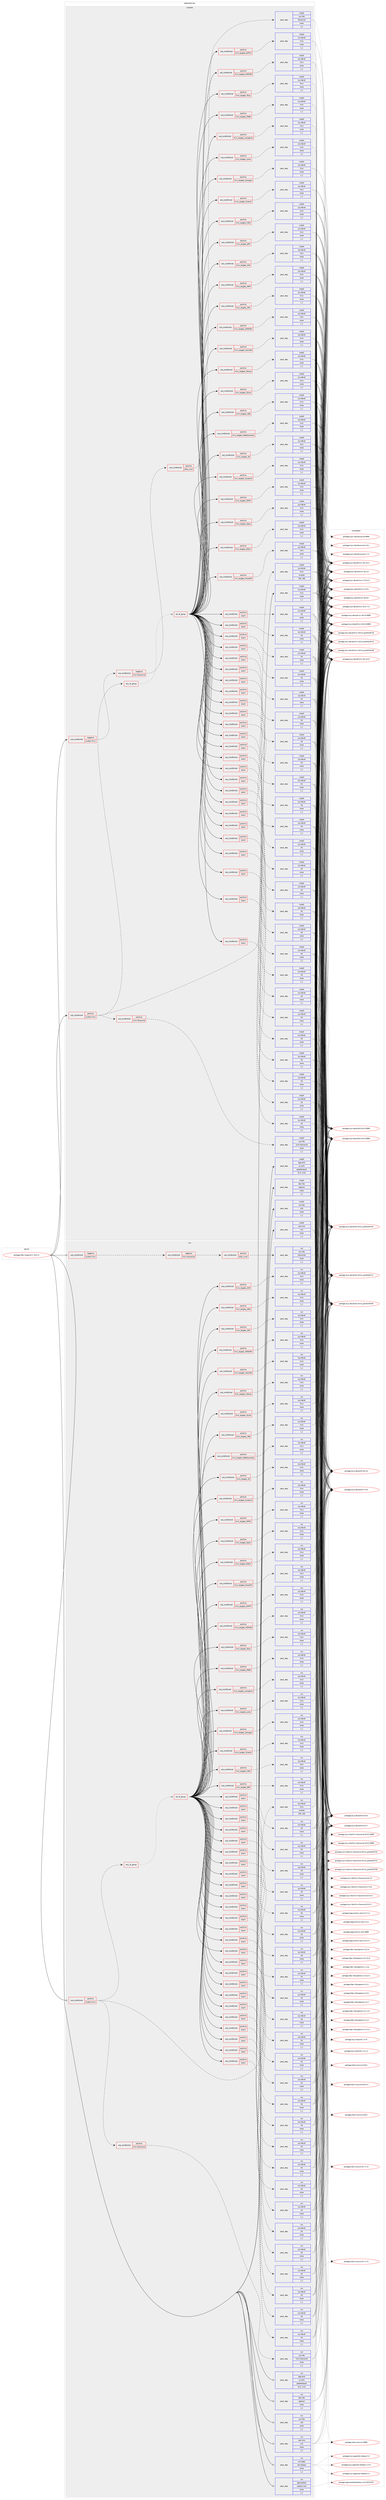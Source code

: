 digraph prolog {

# *************
# Graph options
# *************

newrank=true;
concentrate=true;
compound=true;
graph [rankdir=LR,fontname=Helvetica,fontsize=10,ranksep=1.5];#, ranksep=2.5, nodesep=0.2];
edge  [arrowhead=vee];
node  [fontname=Helvetica,fontsize=10];

# **********
# The ebuild
# **********

subgraph cluster_leftcol {
color=gray;
label=<<i>ebuild</i>>;
id [label="portage://dev-lang/rust-1.76.0-r1", color=red, width=4, href="../dev-lang/rust-1.76.0-r1.svg"];
}

# ****************
# The dependencies
# ****************

subgraph cluster_midcol {
color=gray;
label=<<i>dependencies</i>>;
subgraph cluster_compile {
fillcolor="#eeeeee";
style=filled;
label=<<i>compile</i>>;
subgraph cond24841 {
dependency104158 [label=<<TABLE BORDER="0" CELLBORDER="1" CELLSPACING="0" CELLPADDING="4"><TR><TD ROWSPAN="3" CELLPADDING="10">use_conditional</TD></TR><TR><TD>negative</TD></TR><TR><TD>system-llvm</TD></TR></TABLE>>, shape=none, color=red];
subgraph cond24842 {
dependency104159 [label=<<TABLE BORDER="0" CELLBORDER="1" CELLSPACING="0" CELLPADDING="4"><TR><TD ROWSPAN="3" CELLPADDING="10">use_conditional</TD></TR><TR><TD>negative</TD></TR><TR><TD>llvm-libunwind</TD></TR></TABLE>>, shape=none, color=red];
subgraph cond24843 {
dependency104160 [label=<<TABLE BORDER="0" CELLBORDER="1" CELLSPACING="0" CELLPADDING="4"><TR><TD ROWSPAN="3" CELLPADDING="10">use_conditional</TD></TR><TR><TD>positive</TD></TR><TR><TD>elibc_musl</TD></TR></TABLE>>, shape=none, color=red];
subgraph pack78189 {
dependency104161 [label=<<TABLE BORDER="0" CELLBORDER="1" CELLSPACING="0" CELLPADDING="4" WIDTH="220"><TR><TD ROWSPAN="6" CELLPADDING="30">pack_dep</TD></TR><TR><TD WIDTH="110">install</TD></TR><TR><TD>sys-libs</TD></TR><TR><TD>libunwind</TD></TR><TR><TD>none</TD></TR><TR><TD>[,,]</TD></TR></TABLE>>, shape=none, color=blue];
}
dependency104160:e -> dependency104161:w [weight=20,style="dashed",arrowhead="vee"];
}
dependency104159:e -> dependency104160:w [weight=20,style="dashed",arrowhead="vee"];
}
dependency104158:e -> dependency104159:w [weight=20,style="dashed",arrowhead="vee"];
}
id:e -> dependency104158:w [weight=20,style="solid",arrowhead="vee"];
subgraph cond24844 {
dependency104162 [label=<<TABLE BORDER="0" CELLBORDER="1" CELLSPACING="0" CELLPADDING="4"><TR><TD ROWSPAN="3" CELLPADDING="10">use_conditional</TD></TR><TR><TD>positive</TD></TR><TR><TD>system-llvm</TD></TR></TABLE>>, shape=none, color=red];
subgraph any1000 {
dependency104163 [label=<<TABLE BORDER="0" CELLBORDER="1" CELLSPACING="0" CELLPADDING="4"><TR><TD CELLPADDING="10">any_of_group</TD></TR></TABLE>>, shape=none, color=red];subgraph all131 {
dependency104164 [label=<<TABLE BORDER="0" CELLBORDER="1" CELLSPACING="0" CELLPADDING="4"><TR><TD CELLPADDING="10">all_of_group</TD></TR></TABLE>>, shape=none, color=red];subgraph cond24845 {
dependency104165 [label=<<TABLE BORDER="0" CELLBORDER="1" CELLSPACING="0" CELLPADDING="4"><TR><TD ROWSPAN="3" CELLPADDING="10">use_conditional</TD></TR><TR><TD>positive</TD></TR><TR><TD>llvm_targets_AArch64</TD></TR></TABLE>>, shape=none, color=red];
subgraph pack78190 {
dependency104166 [label=<<TABLE BORDER="0" CELLBORDER="1" CELLSPACING="0" CELLPADDING="4" WIDTH="220"><TR><TD ROWSPAN="6" CELLPADDING="30">pack_dep</TD></TR><TR><TD WIDTH="110">install</TD></TR><TR><TD>sys-devel</TD></TR><TR><TD>llvm</TD></TR><TR><TD>none</TD></TR><TR><TD>[,,]</TD></TR></TABLE>>, shape=none, color=blue];
}
dependency104165:e -> dependency104166:w [weight=20,style="dashed",arrowhead="vee"];
}
dependency104164:e -> dependency104165:w [weight=20,style="solid",arrowhead="inv"];
subgraph cond24846 {
dependency104167 [label=<<TABLE BORDER="0" CELLBORDER="1" CELLSPACING="0" CELLPADDING="4"><TR><TD ROWSPAN="3" CELLPADDING="10">use_conditional</TD></TR><TR><TD>positive</TD></TR><TR><TD>wasm</TD></TR></TABLE>>, shape=none, color=red];
subgraph pack78191 {
dependency104168 [label=<<TABLE BORDER="0" CELLBORDER="1" CELLSPACING="0" CELLPADDING="4" WIDTH="220"><TR><TD ROWSPAN="6" CELLPADDING="30">pack_dep</TD></TR><TR><TD WIDTH="110">install</TD></TR><TR><TD>sys-devel</TD></TR><TR><TD>lld</TD></TR><TR><TD>none</TD></TR><TR><TD>[,,]</TD></TR></TABLE>>, shape=none, color=blue];
}
dependency104167:e -> dependency104168:w [weight=20,style="dashed",arrowhead="vee"];
}
dependency104164:e -> dependency104167:w [weight=20,style="solid",arrowhead="inv"];
subgraph cond24847 {
dependency104169 [label=<<TABLE BORDER="0" CELLBORDER="1" CELLSPACING="0" CELLPADDING="4"><TR><TD ROWSPAN="3" CELLPADDING="10">use_conditional</TD></TR><TR><TD>positive</TD></TR><TR><TD>llvm_targets_AMDGPU</TD></TR></TABLE>>, shape=none, color=red];
subgraph pack78192 {
dependency104170 [label=<<TABLE BORDER="0" CELLBORDER="1" CELLSPACING="0" CELLPADDING="4" WIDTH="220"><TR><TD ROWSPAN="6" CELLPADDING="30">pack_dep</TD></TR><TR><TD WIDTH="110">install</TD></TR><TR><TD>sys-devel</TD></TR><TR><TD>llvm</TD></TR><TR><TD>none</TD></TR><TR><TD>[,,]</TD></TR></TABLE>>, shape=none, color=blue];
}
dependency104169:e -> dependency104170:w [weight=20,style="dashed",arrowhead="vee"];
}
dependency104164:e -> dependency104169:w [weight=20,style="solid",arrowhead="inv"];
subgraph cond24848 {
dependency104171 [label=<<TABLE BORDER="0" CELLBORDER="1" CELLSPACING="0" CELLPADDING="4"><TR><TD ROWSPAN="3" CELLPADDING="10">use_conditional</TD></TR><TR><TD>positive</TD></TR><TR><TD>wasm</TD></TR></TABLE>>, shape=none, color=red];
subgraph pack78193 {
dependency104172 [label=<<TABLE BORDER="0" CELLBORDER="1" CELLSPACING="0" CELLPADDING="4" WIDTH="220"><TR><TD ROWSPAN="6" CELLPADDING="30">pack_dep</TD></TR><TR><TD WIDTH="110">install</TD></TR><TR><TD>sys-devel</TD></TR><TR><TD>lld</TD></TR><TR><TD>none</TD></TR><TR><TD>[,,]</TD></TR></TABLE>>, shape=none, color=blue];
}
dependency104171:e -> dependency104172:w [weight=20,style="dashed",arrowhead="vee"];
}
dependency104164:e -> dependency104171:w [weight=20,style="solid",arrowhead="inv"];
subgraph cond24849 {
dependency104173 [label=<<TABLE BORDER="0" CELLBORDER="1" CELLSPACING="0" CELLPADDING="4"><TR><TD ROWSPAN="3" CELLPADDING="10">use_conditional</TD></TR><TR><TD>positive</TD></TR><TR><TD>llvm_targets_ARC</TD></TR></TABLE>>, shape=none, color=red];
subgraph pack78194 {
dependency104174 [label=<<TABLE BORDER="0" CELLBORDER="1" CELLSPACING="0" CELLPADDING="4" WIDTH="220"><TR><TD ROWSPAN="6" CELLPADDING="30">pack_dep</TD></TR><TR><TD WIDTH="110">install</TD></TR><TR><TD>sys-devel</TD></TR><TR><TD>llvm</TD></TR><TR><TD>none</TD></TR><TR><TD>[,,]</TD></TR></TABLE>>, shape=none, color=blue];
}
dependency104173:e -> dependency104174:w [weight=20,style="dashed",arrowhead="vee"];
}
dependency104164:e -> dependency104173:w [weight=20,style="solid",arrowhead="inv"];
subgraph cond24850 {
dependency104175 [label=<<TABLE BORDER="0" CELLBORDER="1" CELLSPACING="0" CELLPADDING="4"><TR><TD ROWSPAN="3" CELLPADDING="10">use_conditional</TD></TR><TR><TD>positive</TD></TR><TR><TD>wasm</TD></TR></TABLE>>, shape=none, color=red];
subgraph pack78195 {
dependency104176 [label=<<TABLE BORDER="0" CELLBORDER="1" CELLSPACING="0" CELLPADDING="4" WIDTH="220"><TR><TD ROWSPAN="6" CELLPADDING="30">pack_dep</TD></TR><TR><TD WIDTH="110">install</TD></TR><TR><TD>sys-devel</TD></TR><TR><TD>lld</TD></TR><TR><TD>none</TD></TR><TR><TD>[,,]</TD></TR></TABLE>>, shape=none, color=blue];
}
dependency104175:e -> dependency104176:w [weight=20,style="dashed",arrowhead="vee"];
}
dependency104164:e -> dependency104175:w [weight=20,style="solid",arrowhead="inv"];
subgraph cond24851 {
dependency104177 [label=<<TABLE BORDER="0" CELLBORDER="1" CELLSPACING="0" CELLPADDING="4"><TR><TD ROWSPAN="3" CELLPADDING="10">use_conditional</TD></TR><TR><TD>positive</TD></TR><TR><TD>llvm_targets_ARM</TD></TR></TABLE>>, shape=none, color=red];
subgraph pack78196 {
dependency104178 [label=<<TABLE BORDER="0" CELLBORDER="1" CELLSPACING="0" CELLPADDING="4" WIDTH="220"><TR><TD ROWSPAN="6" CELLPADDING="30">pack_dep</TD></TR><TR><TD WIDTH="110">install</TD></TR><TR><TD>sys-devel</TD></TR><TR><TD>llvm</TD></TR><TR><TD>none</TD></TR><TR><TD>[,,]</TD></TR></TABLE>>, shape=none, color=blue];
}
dependency104177:e -> dependency104178:w [weight=20,style="dashed",arrowhead="vee"];
}
dependency104164:e -> dependency104177:w [weight=20,style="solid",arrowhead="inv"];
subgraph cond24852 {
dependency104179 [label=<<TABLE BORDER="0" CELLBORDER="1" CELLSPACING="0" CELLPADDING="4"><TR><TD ROWSPAN="3" CELLPADDING="10">use_conditional</TD></TR><TR><TD>positive</TD></TR><TR><TD>wasm</TD></TR></TABLE>>, shape=none, color=red];
subgraph pack78197 {
dependency104180 [label=<<TABLE BORDER="0" CELLBORDER="1" CELLSPACING="0" CELLPADDING="4" WIDTH="220"><TR><TD ROWSPAN="6" CELLPADDING="30">pack_dep</TD></TR><TR><TD WIDTH="110">install</TD></TR><TR><TD>sys-devel</TD></TR><TR><TD>lld</TD></TR><TR><TD>none</TD></TR><TR><TD>[,,]</TD></TR></TABLE>>, shape=none, color=blue];
}
dependency104179:e -> dependency104180:w [weight=20,style="dashed",arrowhead="vee"];
}
dependency104164:e -> dependency104179:w [weight=20,style="solid",arrowhead="inv"];
subgraph cond24853 {
dependency104181 [label=<<TABLE BORDER="0" CELLBORDER="1" CELLSPACING="0" CELLPADDING="4"><TR><TD ROWSPAN="3" CELLPADDING="10">use_conditional</TD></TR><TR><TD>positive</TD></TR><TR><TD>llvm_targets_AVR</TD></TR></TABLE>>, shape=none, color=red];
subgraph pack78198 {
dependency104182 [label=<<TABLE BORDER="0" CELLBORDER="1" CELLSPACING="0" CELLPADDING="4" WIDTH="220"><TR><TD ROWSPAN="6" CELLPADDING="30">pack_dep</TD></TR><TR><TD WIDTH="110">install</TD></TR><TR><TD>sys-devel</TD></TR><TR><TD>llvm</TD></TR><TR><TD>none</TD></TR><TR><TD>[,,]</TD></TR></TABLE>>, shape=none, color=blue];
}
dependency104181:e -> dependency104182:w [weight=20,style="dashed",arrowhead="vee"];
}
dependency104164:e -> dependency104181:w [weight=20,style="solid",arrowhead="inv"];
subgraph cond24854 {
dependency104183 [label=<<TABLE BORDER="0" CELLBORDER="1" CELLSPACING="0" CELLPADDING="4"><TR><TD ROWSPAN="3" CELLPADDING="10">use_conditional</TD></TR><TR><TD>positive</TD></TR><TR><TD>wasm</TD></TR></TABLE>>, shape=none, color=red];
subgraph pack78199 {
dependency104184 [label=<<TABLE BORDER="0" CELLBORDER="1" CELLSPACING="0" CELLPADDING="4" WIDTH="220"><TR><TD ROWSPAN="6" CELLPADDING="30">pack_dep</TD></TR><TR><TD WIDTH="110">install</TD></TR><TR><TD>sys-devel</TD></TR><TR><TD>lld</TD></TR><TR><TD>none</TD></TR><TR><TD>[,,]</TD></TR></TABLE>>, shape=none, color=blue];
}
dependency104183:e -> dependency104184:w [weight=20,style="dashed",arrowhead="vee"];
}
dependency104164:e -> dependency104183:w [weight=20,style="solid",arrowhead="inv"];
subgraph cond24855 {
dependency104185 [label=<<TABLE BORDER="0" CELLBORDER="1" CELLSPACING="0" CELLPADDING="4"><TR><TD ROWSPAN="3" CELLPADDING="10">use_conditional</TD></TR><TR><TD>positive</TD></TR><TR><TD>llvm_targets_BPF</TD></TR></TABLE>>, shape=none, color=red];
subgraph pack78200 {
dependency104186 [label=<<TABLE BORDER="0" CELLBORDER="1" CELLSPACING="0" CELLPADDING="4" WIDTH="220"><TR><TD ROWSPAN="6" CELLPADDING="30">pack_dep</TD></TR><TR><TD WIDTH="110">install</TD></TR><TR><TD>sys-devel</TD></TR><TR><TD>llvm</TD></TR><TR><TD>none</TD></TR><TR><TD>[,,]</TD></TR></TABLE>>, shape=none, color=blue];
}
dependency104185:e -> dependency104186:w [weight=20,style="dashed",arrowhead="vee"];
}
dependency104164:e -> dependency104185:w [weight=20,style="solid",arrowhead="inv"];
subgraph cond24856 {
dependency104187 [label=<<TABLE BORDER="0" CELLBORDER="1" CELLSPACING="0" CELLPADDING="4"><TR><TD ROWSPAN="3" CELLPADDING="10">use_conditional</TD></TR><TR><TD>positive</TD></TR><TR><TD>wasm</TD></TR></TABLE>>, shape=none, color=red];
subgraph pack78201 {
dependency104188 [label=<<TABLE BORDER="0" CELLBORDER="1" CELLSPACING="0" CELLPADDING="4" WIDTH="220"><TR><TD ROWSPAN="6" CELLPADDING="30">pack_dep</TD></TR><TR><TD WIDTH="110">install</TD></TR><TR><TD>sys-devel</TD></TR><TR><TD>lld</TD></TR><TR><TD>none</TD></TR><TR><TD>[,,]</TD></TR></TABLE>>, shape=none, color=blue];
}
dependency104187:e -> dependency104188:w [weight=20,style="dashed",arrowhead="vee"];
}
dependency104164:e -> dependency104187:w [weight=20,style="solid",arrowhead="inv"];
subgraph cond24857 {
dependency104189 [label=<<TABLE BORDER="0" CELLBORDER="1" CELLSPACING="0" CELLPADDING="4"><TR><TD ROWSPAN="3" CELLPADDING="10">use_conditional</TD></TR><TR><TD>positive</TD></TR><TR><TD>llvm_targets_CSKY</TD></TR></TABLE>>, shape=none, color=red];
subgraph pack78202 {
dependency104190 [label=<<TABLE BORDER="0" CELLBORDER="1" CELLSPACING="0" CELLPADDING="4" WIDTH="220"><TR><TD ROWSPAN="6" CELLPADDING="30">pack_dep</TD></TR><TR><TD WIDTH="110">install</TD></TR><TR><TD>sys-devel</TD></TR><TR><TD>llvm</TD></TR><TR><TD>none</TD></TR><TR><TD>[,,]</TD></TR></TABLE>>, shape=none, color=blue];
}
dependency104189:e -> dependency104190:w [weight=20,style="dashed",arrowhead="vee"];
}
dependency104164:e -> dependency104189:w [weight=20,style="solid",arrowhead="inv"];
subgraph cond24858 {
dependency104191 [label=<<TABLE BORDER="0" CELLBORDER="1" CELLSPACING="0" CELLPADDING="4"><TR><TD ROWSPAN="3" CELLPADDING="10">use_conditional</TD></TR><TR><TD>positive</TD></TR><TR><TD>wasm</TD></TR></TABLE>>, shape=none, color=red];
subgraph pack78203 {
dependency104192 [label=<<TABLE BORDER="0" CELLBORDER="1" CELLSPACING="0" CELLPADDING="4" WIDTH="220"><TR><TD ROWSPAN="6" CELLPADDING="30">pack_dep</TD></TR><TR><TD WIDTH="110">install</TD></TR><TR><TD>sys-devel</TD></TR><TR><TD>lld</TD></TR><TR><TD>none</TD></TR><TR><TD>[,,]</TD></TR></TABLE>>, shape=none, color=blue];
}
dependency104191:e -> dependency104192:w [weight=20,style="dashed",arrowhead="vee"];
}
dependency104164:e -> dependency104191:w [weight=20,style="solid",arrowhead="inv"];
subgraph cond24859 {
dependency104193 [label=<<TABLE BORDER="0" CELLBORDER="1" CELLSPACING="0" CELLPADDING="4"><TR><TD ROWSPAN="3" CELLPADDING="10">use_conditional</TD></TR><TR><TD>positive</TD></TR><TR><TD>llvm_targets_DirectX</TD></TR></TABLE>>, shape=none, color=red];
subgraph pack78204 {
dependency104194 [label=<<TABLE BORDER="0" CELLBORDER="1" CELLSPACING="0" CELLPADDING="4" WIDTH="220"><TR><TD ROWSPAN="6" CELLPADDING="30">pack_dep</TD></TR><TR><TD WIDTH="110">install</TD></TR><TR><TD>sys-devel</TD></TR><TR><TD>llvm</TD></TR><TR><TD>none</TD></TR><TR><TD>[,,]</TD></TR></TABLE>>, shape=none, color=blue];
}
dependency104193:e -> dependency104194:w [weight=20,style="dashed",arrowhead="vee"];
}
dependency104164:e -> dependency104193:w [weight=20,style="solid",arrowhead="inv"];
subgraph cond24860 {
dependency104195 [label=<<TABLE BORDER="0" CELLBORDER="1" CELLSPACING="0" CELLPADDING="4"><TR><TD ROWSPAN="3" CELLPADDING="10">use_conditional</TD></TR><TR><TD>positive</TD></TR><TR><TD>wasm</TD></TR></TABLE>>, shape=none, color=red];
subgraph pack78205 {
dependency104196 [label=<<TABLE BORDER="0" CELLBORDER="1" CELLSPACING="0" CELLPADDING="4" WIDTH="220"><TR><TD ROWSPAN="6" CELLPADDING="30">pack_dep</TD></TR><TR><TD WIDTH="110">install</TD></TR><TR><TD>sys-devel</TD></TR><TR><TD>lld</TD></TR><TR><TD>none</TD></TR><TR><TD>[,,]</TD></TR></TABLE>>, shape=none, color=blue];
}
dependency104195:e -> dependency104196:w [weight=20,style="dashed",arrowhead="vee"];
}
dependency104164:e -> dependency104195:w [weight=20,style="solid",arrowhead="inv"];
subgraph cond24861 {
dependency104197 [label=<<TABLE BORDER="0" CELLBORDER="1" CELLSPACING="0" CELLPADDING="4"><TR><TD ROWSPAN="3" CELLPADDING="10">use_conditional</TD></TR><TR><TD>positive</TD></TR><TR><TD>llvm_targets_Hexagon</TD></TR></TABLE>>, shape=none, color=red];
subgraph pack78206 {
dependency104198 [label=<<TABLE BORDER="0" CELLBORDER="1" CELLSPACING="0" CELLPADDING="4" WIDTH="220"><TR><TD ROWSPAN="6" CELLPADDING="30">pack_dep</TD></TR><TR><TD WIDTH="110">install</TD></TR><TR><TD>sys-devel</TD></TR><TR><TD>llvm</TD></TR><TR><TD>none</TD></TR><TR><TD>[,,]</TD></TR></TABLE>>, shape=none, color=blue];
}
dependency104197:e -> dependency104198:w [weight=20,style="dashed",arrowhead="vee"];
}
dependency104164:e -> dependency104197:w [weight=20,style="solid",arrowhead="inv"];
subgraph cond24862 {
dependency104199 [label=<<TABLE BORDER="0" CELLBORDER="1" CELLSPACING="0" CELLPADDING="4"><TR><TD ROWSPAN="3" CELLPADDING="10">use_conditional</TD></TR><TR><TD>positive</TD></TR><TR><TD>wasm</TD></TR></TABLE>>, shape=none, color=red];
subgraph pack78207 {
dependency104200 [label=<<TABLE BORDER="0" CELLBORDER="1" CELLSPACING="0" CELLPADDING="4" WIDTH="220"><TR><TD ROWSPAN="6" CELLPADDING="30">pack_dep</TD></TR><TR><TD WIDTH="110">install</TD></TR><TR><TD>sys-devel</TD></TR><TR><TD>lld</TD></TR><TR><TD>none</TD></TR><TR><TD>[,,]</TD></TR></TABLE>>, shape=none, color=blue];
}
dependency104199:e -> dependency104200:w [weight=20,style="dashed",arrowhead="vee"];
}
dependency104164:e -> dependency104199:w [weight=20,style="solid",arrowhead="inv"];
subgraph cond24863 {
dependency104201 [label=<<TABLE BORDER="0" CELLBORDER="1" CELLSPACING="0" CELLPADDING="4"><TR><TD ROWSPAN="3" CELLPADDING="10">use_conditional</TD></TR><TR><TD>positive</TD></TR><TR><TD>llvm_targets_Lanai</TD></TR></TABLE>>, shape=none, color=red];
subgraph pack78208 {
dependency104202 [label=<<TABLE BORDER="0" CELLBORDER="1" CELLSPACING="0" CELLPADDING="4" WIDTH="220"><TR><TD ROWSPAN="6" CELLPADDING="30">pack_dep</TD></TR><TR><TD WIDTH="110">install</TD></TR><TR><TD>sys-devel</TD></TR><TR><TD>llvm</TD></TR><TR><TD>none</TD></TR><TR><TD>[,,]</TD></TR></TABLE>>, shape=none, color=blue];
}
dependency104201:e -> dependency104202:w [weight=20,style="dashed",arrowhead="vee"];
}
dependency104164:e -> dependency104201:w [weight=20,style="solid",arrowhead="inv"];
subgraph cond24864 {
dependency104203 [label=<<TABLE BORDER="0" CELLBORDER="1" CELLSPACING="0" CELLPADDING="4"><TR><TD ROWSPAN="3" CELLPADDING="10">use_conditional</TD></TR><TR><TD>positive</TD></TR><TR><TD>wasm</TD></TR></TABLE>>, shape=none, color=red];
subgraph pack78209 {
dependency104204 [label=<<TABLE BORDER="0" CELLBORDER="1" CELLSPACING="0" CELLPADDING="4" WIDTH="220"><TR><TD ROWSPAN="6" CELLPADDING="30">pack_dep</TD></TR><TR><TD WIDTH="110">install</TD></TR><TR><TD>sys-devel</TD></TR><TR><TD>lld</TD></TR><TR><TD>none</TD></TR><TR><TD>[,,]</TD></TR></TABLE>>, shape=none, color=blue];
}
dependency104203:e -> dependency104204:w [weight=20,style="dashed",arrowhead="vee"];
}
dependency104164:e -> dependency104203:w [weight=20,style="solid",arrowhead="inv"];
subgraph cond24865 {
dependency104205 [label=<<TABLE BORDER="0" CELLBORDER="1" CELLSPACING="0" CELLPADDING="4"><TR><TD ROWSPAN="3" CELLPADDING="10">use_conditional</TD></TR><TR><TD>positive</TD></TR><TR><TD>llvm_targets_LoongArch</TD></TR></TABLE>>, shape=none, color=red];
subgraph pack78210 {
dependency104206 [label=<<TABLE BORDER="0" CELLBORDER="1" CELLSPACING="0" CELLPADDING="4" WIDTH="220"><TR><TD ROWSPAN="6" CELLPADDING="30">pack_dep</TD></TR><TR><TD WIDTH="110">install</TD></TR><TR><TD>sys-devel</TD></TR><TR><TD>llvm</TD></TR><TR><TD>none</TD></TR><TR><TD>[,,]</TD></TR></TABLE>>, shape=none, color=blue];
}
dependency104205:e -> dependency104206:w [weight=20,style="dashed",arrowhead="vee"];
}
dependency104164:e -> dependency104205:w [weight=20,style="solid",arrowhead="inv"];
subgraph cond24866 {
dependency104207 [label=<<TABLE BORDER="0" CELLBORDER="1" CELLSPACING="0" CELLPADDING="4"><TR><TD ROWSPAN="3" CELLPADDING="10">use_conditional</TD></TR><TR><TD>positive</TD></TR><TR><TD>wasm</TD></TR></TABLE>>, shape=none, color=red];
subgraph pack78211 {
dependency104208 [label=<<TABLE BORDER="0" CELLBORDER="1" CELLSPACING="0" CELLPADDING="4" WIDTH="220"><TR><TD ROWSPAN="6" CELLPADDING="30">pack_dep</TD></TR><TR><TD WIDTH="110">install</TD></TR><TR><TD>sys-devel</TD></TR><TR><TD>lld</TD></TR><TR><TD>none</TD></TR><TR><TD>[,,]</TD></TR></TABLE>>, shape=none, color=blue];
}
dependency104207:e -> dependency104208:w [weight=20,style="dashed",arrowhead="vee"];
}
dependency104164:e -> dependency104207:w [weight=20,style="solid",arrowhead="inv"];
subgraph cond24867 {
dependency104209 [label=<<TABLE BORDER="0" CELLBORDER="1" CELLSPACING="0" CELLPADDING="4"><TR><TD ROWSPAN="3" CELLPADDING="10">use_conditional</TD></TR><TR><TD>positive</TD></TR><TR><TD>llvm_targets_M68k</TD></TR></TABLE>>, shape=none, color=red];
subgraph pack78212 {
dependency104210 [label=<<TABLE BORDER="0" CELLBORDER="1" CELLSPACING="0" CELLPADDING="4" WIDTH="220"><TR><TD ROWSPAN="6" CELLPADDING="30">pack_dep</TD></TR><TR><TD WIDTH="110">install</TD></TR><TR><TD>sys-devel</TD></TR><TR><TD>llvm</TD></TR><TR><TD>none</TD></TR><TR><TD>[,,]</TD></TR></TABLE>>, shape=none, color=blue];
}
dependency104209:e -> dependency104210:w [weight=20,style="dashed",arrowhead="vee"];
}
dependency104164:e -> dependency104209:w [weight=20,style="solid",arrowhead="inv"];
subgraph cond24868 {
dependency104211 [label=<<TABLE BORDER="0" CELLBORDER="1" CELLSPACING="0" CELLPADDING="4"><TR><TD ROWSPAN="3" CELLPADDING="10">use_conditional</TD></TR><TR><TD>positive</TD></TR><TR><TD>wasm</TD></TR></TABLE>>, shape=none, color=red];
subgraph pack78213 {
dependency104212 [label=<<TABLE BORDER="0" CELLBORDER="1" CELLSPACING="0" CELLPADDING="4" WIDTH="220"><TR><TD ROWSPAN="6" CELLPADDING="30">pack_dep</TD></TR><TR><TD WIDTH="110">install</TD></TR><TR><TD>sys-devel</TD></TR><TR><TD>lld</TD></TR><TR><TD>none</TD></TR><TR><TD>[,,]</TD></TR></TABLE>>, shape=none, color=blue];
}
dependency104211:e -> dependency104212:w [weight=20,style="dashed",arrowhead="vee"];
}
dependency104164:e -> dependency104211:w [weight=20,style="solid",arrowhead="inv"];
subgraph cond24869 {
dependency104213 [label=<<TABLE BORDER="0" CELLBORDER="1" CELLSPACING="0" CELLPADDING="4"><TR><TD ROWSPAN="3" CELLPADDING="10">use_conditional</TD></TR><TR><TD>positive</TD></TR><TR><TD>llvm_targets_Mips</TD></TR></TABLE>>, shape=none, color=red];
subgraph pack78214 {
dependency104214 [label=<<TABLE BORDER="0" CELLBORDER="1" CELLSPACING="0" CELLPADDING="4" WIDTH="220"><TR><TD ROWSPAN="6" CELLPADDING="30">pack_dep</TD></TR><TR><TD WIDTH="110">install</TD></TR><TR><TD>sys-devel</TD></TR><TR><TD>llvm</TD></TR><TR><TD>none</TD></TR><TR><TD>[,,]</TD></TR></TABLE>>, shape=none, color=blue];
}
dependency104213:e -> dependency104214:w [weight=20,style="dashed",arrowhead="vee"];
}
dependency104164:e -> dependency104213:w [weight=20,style="solid",arrowhead="inv"];
subgraph cond24870 {
dependency104215 [label=<<TABLE BORDER="0" CELLBORDER="1" CELLSPACING="0" CELLPADDING="4"><TR><TD ROWSPAN="3" CELLPADDING="10">use_conditional</TD></TR><TR><TD>positive</TD></TR><TR><TD>wasm</TD></TR></TABLE>>, shape=none, color=red];
subgraph pack78215 {
dependency104216 [label=<<TABLE BORDER="0" CELLBORDER="1" CELLSPACING="0" CELLPADDING="4" WIDTH="220"><TR><TD ROWSPAN="6" CELLPADDING="30">pack_dep</TD></TR><TR><TD WIDTH="110">install</TD></TR><TR><TD>sys-devel</TD></TR><TR><TD>lld</TD></TR><TR><TD>none</TD></TR><TR><TD>[,,]</TD></TR></TABLE>>, shape=none, color=blue];
}
dependency104215:e -> dependency104216:w [weight=20,style="dashed",arrowhead="vee"];
}
dependency104164:e -> dependency104215:w [weight=20,style="solid",arrowhead="inv"];
subgraph cond24871 {
dependency104217 [label=<<TABLE BORDER="0" CELLBORDER="1" CELLSPACING="0" CELLPADDING="4"><TR><TD ROWSPAN="3" CELLPADDING="10">use_conditional</TD></TR><TR><TD>positive</TD></TR><TR><TD>llvm_targets_MSP430</TD></TR></TABLE>>, shape=none, color=red];
subgraph pack78216 {
dependency104218 [label=<<TABLE BORDER="0" CELLBORDER="1" CELLSPACING="0" CELLPADDING="4" WIDTH="220"><TR><TD ROWSPAN="6" CELLPADDING="30">pack_dep</TD></TR><TR><TD WIDTH="110">install</TD></TR><TR><TD>sys-devel</TD></TR><TR><TD>llvm</TD></TR><TR><TD>none</TD></TR><TR><TD>[,,]</TD></TR></TABLE>>, shape=none, color=blue];
}
dependency104217:e -> dependency104218:w [weight=20,style="dashed",arrowhead="vee"];
}
dependency104164:e -> dependency104217:w [weight=20,style="solid",arrowhead="inv"];
subgraph cond24872 {
dependency104219 [label=<<TABLE BORDER="0" CELLBORDER="1" CELLSPACING="0" CELLPADDING="4"><TR><TD ROWSPAN="3" CELLPADDING="10">use_conditional</TD></TR><TR><TD>positive</TD></TR><TR><TD>wasm</TD></TR></TABLE>>, shape=none, color=red];
subgraph pack78217 {
dependency104220 [label=<<TABLE BORDER="0" CELLBORDER="1" CELLSPACING="0" CELLPADDING="4" WIDTH="220"><TR><TD ROWSPAN="6" CELLPADDING="30">pack_dep</TD></TR><TR><TD WIDTH="110">install</TD></TR><TR><TD>sys-devel</TD></TR><TR><TD>lld</TD></TR><TR><TD>none</TD></TR><TR><TD>[,,]</TD></TR></TABLE>>, shape=none, color=blue];
}
dependency104219:e -> dependency104220:w [weight=20,style="dashed",arrowhead="vee"];
}
dependency104164:e -> dependency104219:w [weight=20,style="solid",arrowhead="inv"];
subgraph cond24873 {
dependency104221 [label=<<TABLE BORDER="0" CELLBORDER="1" CELLSPACING="0" CELLPADDING="4"><TR><TD ROWSPAN="3" CELLPADDING="10">use_conditional</TD></TR><TR><TD>positive</TD></TR><TR><TD>llvm_targets_NVPTX</TD></TR></TABLE>>, shape=none, color=red];
subgraph pack78218 {
dependency104222 [label=<<TABLE BORDER="0" CELLBORDER="1" CELLSPACING="0" CELLPADDING="4" WIDTH="220"><TR><TD ROWSPAN="6" CELLPADDING="30">pack_dep</TD></TR><TR><TD WIDTH="110">install</TD></TR><TR><TD>sys-devel</TD></TR><TR><TD>llvm</TD></TR><TR><TD>none</TD></TR><TR><TD>[,,]</TD></TR></TABLE>>, shape=none, color=blue];
}
dependency104221:e -> dependency104222:w [weight=20,style="dashed",arrowhead="vee"];
}
dependency104164:e -> dependency104221:w [weight=20,style="solid",arrowhead="inv"];
subgraph cond24874 {
dependency104223 [label=<<TABLE BORDER="0" CELLBORDER="1" CELLSPACING="0" CELLPADDING="4"><TR><TD ROWSPAN="3" CELLPADDING="10">use_conditional</TD></TR><TR><TD>positive</TD></TR><TR><TD>wasm</TD></TR></TABLE>>, shape=none, color=red];
subgraph pack78219 {
dependency104224 [label=<<TABLE BORDER="0" CELLBORDER="1" CELLSPACING="0" CELLPADDING="4" WIDTH="220"><TR><TD ROWSPAN="6" CELLPADDING="30">pack_dep</TD></TR><TR><TD WIDTH="110">install</TD></TR><TR><TD>sys-devel</TD></TR><TR><TD>lld</TD></TR><TR><TD>none</TD></TR><TR><TD>[,,]</TD></TR></TABLE>>, shape=none, color=blue];
}
dependency104223:e -> dependency104224:w [weight=20,style="dashed",arrowhead="vee"];
}
dependency104164:e -> dependency104223:w [weight=20,style="solid",arrowhead="inv"];
subgraph cond24875 {
dependency104225 [label=<<TABLE BORDER="0" CELLBORDER="1" CELLSPACING="0" CELLPADDING="4"><TR><TD ROWSPAN="3" CELLPADDING="10">use_conditional</TD></TR><TR><TD>positive</TD></TR><TR><TD>llvm_targets_PowerPC</TD></TR></TABLE>>, shape=none, color=red];
subgraph pack78220 {
dependency104226 [label=<<TABLE BORDER="0" CELLBORDER="1" CELLSPACING="0" CELLPADDING="4" WIDTH="220"><TR><TD ROWSPAN="6" CELLPADDING="30">pack_dep</TD></TR><TR><TD WIDTH="110">install</TD></TR><TR><TD>sys-devel</TD></TR><TR><TD>llvm</TD></TR><TR><TD>none</TD></TR><TR><TD>[,,]</TD></TR></TABLE>>, shape=none, color=blue];
}
dependency104225:e -> dependency104226:w [weight=20,style="dashed",arrowhead="vee"];
}
dependency104164:e -> dependency104225:w [weight=20,style="solid",arrowhead="inv"];
subgraph cond24876 {
dependency104227 [label=<<TABLE BORDER="0" CELLBORDER="1" CELLSPACING="0" CELLPADDING="4"><TR><TD ROWSPAN="3" CELLPADDING="10">use_conditional</TD></TR><TR><TD>positive</TD></TR><TR><TD>wasm</TD></TR></TABLE>>, shape=none, color=red];
subgraph pack78221 {
dependency104228 [label=<<TABLE BORDER="0" CELLBORDER="1" CELLSPACING="0" CELLPADDING="4" WIDTH="220"><TR><TD ROWSPAN="6" CELLPADDING="30">pack_dep</TD></TR><TR><TD WIDTH="110">install</TD></TR><TR><TD>sys-devel</TD></TR><TR><TD>lld</TD></TR><TR><TD>none</TD></TR><TR><TD>[,,]</TD></TR></TABLE>>, shape=none, color=blue];
}
dependency104227:e -> dependency104228:w [weight=20,style="dashed",arrowhead="vee"];
}
dependency104164:e -> dependency104227:w [weight=20,style="solid",arrowhead="inv"];
subgraph cond24877 {
dependency104229 [label=<<TABLE BORDER="0" CELLBORDER="1" CELLSPACING="0" CELLPADDING="4"><TR><TD ROWSPAN="3" CELLPADDING="10">use_conditional</TD></TR><TR><TD>positive</TD></TR><TR><TD>llvm_targets_RISCV</TD></TR></TABLE>>, shape=none, color=red];
subgraph pack78222 {
dependency104230 [label=<<TABLE BORDER="0" CELLBORDER="1" CELLSPACING="0" CELLPADDING="4" WIDTH="220"><TR><TD ROWSPAN="6" CELLPADDING="30">pack_dep</TD></TR><TR><TD WIDTH="110">install</TD></TR><TR><TD>sys-devel</TD></TR><TR><TD>llvm</TD></TR><TR><TD>none</TD></TR><TR><TD>[,,]</TD></TR></TABLE>>, shape=none, color=blue];
}
dependency104229:e -> dependency104230:w [weight=20,style="dashed",arrowhead="vee"];
}
dependency104164:e -> dependency104229:w [weight=20,style="solid",arrowhead="inv"];
subgraph cond24878 {
dependency104231 [label=<<TABLE BORDER="0" CELLBORDER="1" CELLSPACING="0" CELLPADDING="4"><TR><TD ROWSPAN="3" CELLPADDING="10">use_conditional</TD></TR><TR><TD>positive</TD></TR><TR><TD>wasm</TD></TR></TABLE>>, shape=none, color=red];
subgraph pack78223 {
dependency104232 [label=<<TABLE BORDER="0" CELLBORDER="1" CELLSPACING="0" CELLPADDING="4" WIDTH="220"><TR><TD ROWSPAN="6" CELLPADDING="30">pack_dep</TD></TR><TR><TD WIDTH="110">install</TD></TR><TR><TD>sys-devel</TD></TR><TR><TD>lld</TD></TR><TR><TD>none</TD></TR><TR><TD>[,,]</TD></TR></TABLE>>, shape=none, color=blue];
}
dependency104231:e -> dependency104232:w [weight=20,style="dashed",arrowhead="vee"];
}
dependency104164:e -> dependency104231:w [weight=20,style="solid",arrowhead="inv"];
subgraph cond24879 {
dependency104233 [label=<<TABLE BORDER="0" CELLBORDER="1" CELLSPACING="0" CELLPADDING="4"><TR><TD ROWSPAN="3" CELLPADDING="10">use_conditional</TD></TR><TR><TD>positive</TD></TR><TR><TD>llvm_targets_Sparc</TD></TR></TABLE>>, shape=none, color=red];
subgraph pack78224 {
dependency104234 [label=<<TABLE BORDER="0" CELLBORDER="1" CELLSPACING="0" CELLPADDING="4" WIDTH="220"><TR><TD ROWSPAN="6" CELLPADDING="30">pack_dep</TD></TR><TR><TD WIDTH="110">install</TD></TR><TR><TD>sys-devel</TD></TR><TR><TD>llvm</TD></TR><TR><TD>none</TD></TR><TR><TD>[,,]</TD></TR></TABLE>>, shape=none, color=blue];
}
dependency104233:e -> dependency104234:w [weight=20,style="dashed",arrowhead="vee"];
}
dependency104164:e -> dependency104233:w [weight=20,style="solid",arrowhead="inv"];
subgraph cond24880 {
dependency104235 [label=<<TABLE BORDER="0" CELLBORDER="1" CELLSPACING="0" CELLPADDING="4"><TR><TD ROWSPAN="3" CELLPADDING="10">use_conditional</TD></TR><TR><TD>positive</TD></TR><TR><TD>wasm</TD></TR></TABLE>>, shape=none, color=red];
subgraph pack78225 {
dependency104236 [label=<<TABLE BORDER="0" CELLBORDER="1" CELLSPACING="0" CELLPADDING="4" WIDTH="220"><TR><TD ROWSPAN="6" CELLPADDING="30">pack_dep</TD></TR><TR><TD WIDTH="110">install</TD></TR><TR><TD>sys-devel</TD></TR><TR><TD>lld</TD></TR><TR><TD>none</TD></TR><TR><TD>[,,]</TD></TR></TABLE>>, shape=none, color=blue];
}
dependency104235:e -> dependency104236:w [weight=20,style="dashed",arrowhead="vee"];
}
dependency104164:e -> dependency104235:w [weight=20,style="solid",arrowhead="inv"];
subgraph cond24881 {
dependency104237 [label=<<TABLE BORDER="0" CELLBORDER="1" CELLSPACING="0" CELLPADDING="4"><TR><TD ROWSPAN="3" CELLPADDING="10">use_conditional</TD></TR><TR><TD>positive</TD></TR><TR><TD>llvm_targets_SPIRV</TD></TR></TABLE>>, shape=none, color=red];
subgraph pack78226 {
dependency104238 [label=<<TABLE BORDER="0" CELLBORDER="1" CELLSPACING="0" CELLPADDING="4" WIDTH="220"><TR><TD ROWSPAN="6" CELLPADDING="30">pack_dep</TD></TR><TR><TD WIDTH="110">install</TD></TR><TR><TD>sys-devel</TD></TR><TR><TD>llvm</TD></TR><TR><TD>none</TD></TR><TR><TD>[,,]</TD></TR></TABLE>>, shape=none, color=blue];
}
dependency104237:e -> dependency104238:w [weight=20,style="dashed",arrowhead="vee"];
}
dependency104164:e -> dependency104237:w [weight=20,style="solid",arrowhead="inv"];
subgraph cond24882 {
dependency104239 [label=<<TABLE BORDER="0" CELLBORDER="1" CELLSPACING="0" CELLPADDING="4"><TR><TD ROWSPAN="3" CELLPADDING="10">use_conditional</TD></TR><TR><TD>positive</TD></TR><TR><TD>wasm</TD></TR></TABLE>>, shape=none, color=red];
subgraph pack78227 {
dependency104240 [label=<<TABLE BORDER="0" CELLBORDER="1" CELLSPACING="0" CELLPADDING="4" WIDTH="220"><TR><TD ROWSPAN="6" CELLPADDING="30">pack_dep</TD></TR><TR><TD WIDTH="110">install</TD></TR><TR><TD>sys-devel</TD></TR><TR><TD>lld</TD></TR><TR><TD>none</TD></TR><TR><TD>[,,]</TD></TR></TABLE>>, shape=none, color=blue];
}
dependency104239:e -> dependency104240:w [weight=20,style="dashed",arrowhead="vee"];
}
dependency104164:e -> dependency104239:w [weight=20,style="solid",arrowhead="inv"];
subgraph cond24883 {
dependency104241 [label=<<TABLE BORDER="0" CELLBORDER="1" CELLSPACING="0" CELLPADDING="4"><TR><TD ROWSPAN="3" CELLPADDING="10">use_conditional</TD></TR><TR><TD>positive</TD></TR><TR><TD>llvm_targets_SystemZ</TD></TR></TABLE>>, shape=none, color=red];
subgraph pack78228 {
dependency104242 [label=<<TABLE BORDER="0" CELLBORDER="1" CELLSPACING="0" CELLPADDING="4" WIDTH="220"><TR><TD ROWSPAN="6" CELLPADDING="30">pack_dep</TD></TR><TR><TD WIDTH="110">install</TD></TR><TR><TD>sys-devel</TD></TR><TR><TD>llvm</TD></TR><TR><TD>none</TD></TR><TR><TD>[,,]</TD></TR></TABLE>>, shape=none, color=blue];
}
dependency104241:e -> dependency104242:w [weight=20,style="dashed",arrowhead="vee"];
}
dependency104164:e -> dependency104241:w [weight=20,style="solid",arrowhead="inv"];
subgraph cond24884 {
dependency104243 [label=<<TABLE BORDER="0" CELLBORDER="1" CELLSPACING="0" CELLPADDING="4"><TR><TD ROWSPAN="3" CELLPADDING="10">use_conditional</TD></TR><TR><TD>positive</TD></TR><TR><TD>wasm</TD></TR></TABLE>>, shape=none, color=red];
subgraph pack78229 {
dependency104244 [label=<<TABLE BORDER="0" CELLBORDER="1" CELLSPACING="0" CELLPADDING="4" WIDTH="220"><TR><TD ROWSPAN="6" CELLPADDING="30">pack_dep</TD></TR><TR><TD WIDTH="110">install</TD></TR><TR><TD>sys-devel</TD></TR><TR><TD>lld</TD></TR><TR><TD>none</TD></TR><TR><TD>[,,]</TD></TR></TABLE>>, shape=none, color=blue];
}
dependency104243:e -> dependency104244:w [weight=20,style="dashed",arrowhead="vee"];
}
dependency104164:e -> dependency104243:w [weight=20,style="solid",arrowhead="inv"];
subgraph cond24885 {
dependency104245 [label=<<TABLE BORDER="0" CELLBORDER="1" CELLSPACING="0" CELLPADDING="4"><TR><TD ROWSPAN="3" CELLPADDING="10">use_conditional</TD></TR><TR><TD>positive</TD></TR><TR><TD>llvm_targets_VE</TD></TR></TABLE>>, shape=none, color=red];
subgraph pack78230 {
dependency104246 [label=<<TABLE BORDER="0" CELLBORDER="1" CELLSPACING="0" CELLPADDING="4" WIDTH="220"><TR><TD ROWSPAN="6" CELLPADDING="30">pack_dep</TD></TR><TR><TD WIDTH="110">install</TD></TR><TR><TD>sys-devel</TD></TR><TR><TD>llvm</TD></TR><TR><TD>none</TD></TR><TR><TD>[,,]</TD></TR></TABLE>>, shape=none, color=blue];
}
dependency104245:e -> dependency104246:w [weight=20,style="dashed",arrowhead="vee"];
}
dependency104164:e -> dependency104245:w [weight=20,style="solid",arrowhead="inv"];
subgraph cond24886 {
dependency104247 [label=<<TABLE BORDER="0" CELLBORDER="1" CELLSPACING="0" CELLPADDING="4"><TR><TD ROWSPAN="3" CELLPADDING="10">use_conditional</TD></TR><TR><TD>positive</TD></TR><TR><TD>wasm</TD></TR></TABLE>>, shape=none, color=red];
subgraph pack78231 {
dependency104248 [label=<<TABLE BORDER="0" CELLBORDER="1" CELLSPACING="0" CELLPADDING="4" WIDTH="220"><TR><TD ROWSPAN="6" CELLPADDING="30">pack_dep</TD></TR><TR><TD WIDTH="110">install</TD></TR><TR><TD>sys-devel</TD></TR><TR><TD>lld</TD></TR><TR><TD>none</TD></TR><TR><TD>[,,]</TD></TR></TABLE>>, shape=none, color=blue];
}
dependency104247:e -> dependency104248:w [weight=20,style="dashed",arrowhead="vee"];
}
dependency104164:e -> dependency104247:w [weight=20,style="solid",arrowhead="inv"];
subgraph cond24887 {
dependency104249 [label=<<TABLE BORDER="0" CELLBORDER="1" CELLSPACING="0" CELLPADDING="4"><TR><TD ROWSPAN="3" CELLPADDING="10">use_conditional</TD></TR><TR><TD>positive</TD></TR><TR><TD>llvm_targets_WebAssembly</TD></TR></TABLE>>, shape=none, color=red];
subgraph pack78232 {
dependency104250 [label=<<TABLE BORDER="0" CELLBORDER="1" CELLSPACING="0" CELLPADDING="4" WIDTH="220"><TR><TD ROWSPAN="6" CELLPADDING="30">pack_dep</TD></TR><TR><TD WIDTH="110">install</TD></TR><TR><TD>sys-devel</TD></TR><TR><TD>llvm</TD></TR><TR><TD>none</TD></TR><TR><TD>[,,]</TD></TR></TABLE>>, shape=none, color=blue];
}
dependency104249:e -> dependency104250:w [weight=20,style="dashed",arrowhead="vee"];
}
dependency104164:e -> dependency104249:w [weight=20,style="solid",arrowhead="inv"];
subgraph cond24888 {
dependency104251 [label=<<TABLE BORDER="0" CELLBORDER="1" CELLSPACING="0" CELLPADDING="4"><TR><TD ROWSPAN="3" CELLPADDING="10">use_conditional</TD></TR><TR><TD>positive</TD></TR><TR><TD>wasm</TD></TR></TABLE>>, shape=none, color=red];
subgraph pack78233 {
dependency104252 [label=<<TABLE BORDER="0" CELLBORDER="1" CELLSPACING="0" CELLPADDING="4" WIDTH="220"><TR><TD ROWSPAN="6" CELLPADDING="30">pack_dep</TD></TR><TR><TD WIDTH="110">install</TD></TR><TR><TD>sys-devel</TD></TR><TR><TD>lld</TD></TR><TR><TD>none</TD></TR><TR><TD>[,,]</TD></TR></TABLE>>, shape=none, color=blue];
}
dependency104251:e -> dependency104252:w [weight=20,style="dashed",arrowhead="vee"];
}
dependency104164:e -> dependency104251:w [weight=20,style="solid",arrowhead="inv"];
subgraph cond24889 {
dependency104253 [label=<<TABLE BORDER="0" CELLBORDER="1" CELLSPACING="0" CELLPADDING="4"><TR><TD ROWSPAN="3" CELLPADDING="10">use_conditional</TD></TR><TR><TD>positive</TD></TR><TR><TD>llvm_targets_X86</TD></TR></TABLE>>, shape=none, color=red];
subgraph pack78234 {
dependency104254 [label=<<TABLE BORDER="0" CELLBORDER="1" CELLSPACING="0" CELLPADDING="4" WIDTH="220"><TR><TD ROWSPAN="6" CELLPADDING="30">pack_dep</TD></TR><TR><TD WIDTH="110">install</TD></TR><TR><TD>sys-devel</TD></TR><TR><TD>llvm</TD></TR><TR><TD>none</TD></TR><TR><TD>[,,]</TD></TR></TABLE>>, shape=none, color=blue];
}
dependency104253:e -> dependency104254:w [weight=20,style="dashed",arrowhead="vee"];
}
dependency104164:e -> dependency104253:w [weight=20,style="solid",arrowhead="inv"];
subgraph cond24890 {
dependency104255 [label=<<TABLE BORDER="0" CELLBORDER="1" CELLSPACING="0" CELLPADDING="4"><TR><TD ROWSPAN="3" CELLPADDING="10">use_conditional</TD></TR><TR><TD>positive</TD></TR><TR><TD>wasm</TD></TR></TABLE>>, shape=none, color=red];
subgraph pack78235 {
dependency104256 [label=<<TABLE BORDER="0" CELLBORDER="1" CELLSPACING="0" CELLPADDING="4" WIDTH="220"><TR><TD ROWSPAN="6" CELLPADDING="30">pack_dep</TD></TR><TR><TD WIDTH="110">install</TD></TR><TR><TD>sys-devel</TD></TR><TR><TD>lld</TD></TR><TR><TD>none</TD></TR><TR><TD>[,,]</TD></TR></TABLE>>, shape=none, color=blue];
}
dependency104255:e -> dependency104256:w [weight=20,style="dashed",arrowhead="vee"];
}
dependency104164:e -> dependency104255:w [weight=20,style="solid",arrowhead="inv"];
subgraph cond24891 {
dependency104257 [label=<<TABLE BORDER="0" CELLBORDER="1" CELLSPACING="0" CELLPADDING="4"><TR><TD ROWSPAN="3" CELLPADDING="10">use_conditional</TD></TR><TR><TD>positive</TD></TR><TR><TD>llvm_targets_XCore</TD></TR></TABLE>>, shape=none, color=red];
subgraph pack78236 {
dependency104258 [label=<<TABLE BORDER="0" CELLBORDER="1" CELLSPACING="0" CELLPADDING="4" WIDTH="220"><TR><TD ROWSPAN="6" CELLPADDING="30">pack_dep</TD></TR><TR><TD WIDTH="110">install</TD></TR><TR><TD>sys-devel</TD></TR><TR><TD>llvm</TD></TR><TR><TD>none</TD></TR><TR><TD>[,,]</TD></TR></TABLE>>, shape=none, color=blue];
}
dependency104257:e -> dependency104258:w [weight=20,style="dashed",arrowhead="vee"];
}
dependency104164:e -> dependency104257:w [weight=20,style="solid",arrowhead="inv"];
subgraph cond24892 {
dependency104259 [label=<<TABLE BORDER="0" CELLBORDER="1" CELLSPACING="0" CELLPADDING="4"><TR><TD ROWSPAN="3" CELLPADDING="10">use_conditional</TD></TR><TR><TD>positive</TD></TR><TR><TD>wasm</TD></TR></TABLE>>, shape=none, color=red];
subgraph pack78237 {
dependency104260 [label=<<TABLE BORDER="0" CELLBORDER="1" CELLSPACING="0" CELLPADDING="4" WIDTH="220"><TR><TD ROWSPAN="6" CELLPADDING="30">pack_dep</TD></TR><TR><TD WIDTH="110">install</TD></TR><TR><TD>sys-devel</TD></TR><TR><TD>lld</TD></TR><TR><TD>none</TD></TR><TR><TD>[,,]</TD></TR></TABLE>>, shape=none, color=blue];
}
dependency104259:e -> dependency104260:w [weight=20,style="dashed",arrowhead="vee"];
}
dependency104164:e -> dependency104259:w [weight=20,style="solid",arrowhead="inv"];
subgraph cond24893 {
dependency104261 [label=<<TABLE BORDER="0" CELLBORDER="1" CELLSPACING="0" CELLPADDING="4"><TR><TD ROWSPAN="3" CELLPADDING="10">use_conditional</TD></TR><TR><TD>positive</TD></TR><TR><TD>llvm_targets_Xtensa</TD></TR></TABLE>>, shape=none, color=red];
subgraph pack78238 {
dependency104262 [label=<<TABLE BORDER="0" CELLBORDER="1" CELLSPACING="0" CELLPADDING="4" WIDTH="220"><TR><TD ROWSPAN="6" CELLPADDING="30">pack_dep</TD></TR><TR><TD WIDTH="110">install</TD></TR><TR><TD>sys-devel</TD></TR><TR><TD>llvm</TD></TR><TR><TD>none</TD></TR><TR><TD>[,,]</TD></TR></TABLE>>, shape=none, color=blue];
}
dependency104261:e -> dependency104262:w [weight=20,style="dashed",arrowhead="vee"];
}
dependency104164:e -> dependency104261:w [weight=20,style="solid",arrowhead="inv"];
subgraph cond24894 {
dependency104263 [label=<<TABLE BORDER="0" CELLBORDER="1" CELLSPACING="0" CELLPADDING="4"><TR><TD ROWSPAN="3" CELLPADDING="10">use_conditional</TD></TR><TR><TD>positive</TD></TR><TR><TD>wasm</TD></TR></TABLE>>, shape=none, color=red];
subgraph pack78239 {
dependency104264 [label=<<TABLE BORDER="0" CELLBORDER="1" CELLSPACING="0" CELLPADDING="4" WIDTH="220"><TR><TD ROWSPAN="6" CELLPADDING="30">pack_dep</TD></TR><TR><TD WIDTH="110">install</TD></TR><TR><TD>sys-devel</TD></TR><TR><TD>lld</TD></TR><TR><TD>none</TD></TR><TR><TD>[,,]</TD></TR></TABLE>>, shape=none, color=blue];
}
dependency104263:e -> dependency104264:w [weight=20,style="dashed",arrowhead="vee"];
}
dependency104164:e -> dependency104263:w [weight=20,style="solid",arrowhead="inv"];
}
dependency104163:e -> dependency104164:w [weight=20,style="dotted",arrowhead="oinv"];
}
dependency104162:e -> dependency104163:w [weight=20,style="dashed",arrowhead="vee"];
subgraph pack78240 {
dependency104265 [label=<<TABLE BORDER="0" CELLBORDER="1" CELLSPACING="0" CELLPADDING="4" WIDTH="220"><TR><TD ROWSPAN="6" CELLPADDING="30">pack_dep</TD></TR><TR><TD WIDTH="110">install</TD></TR><TR><TD>sys-devel</TD></TR><TR><TD>llvm</TD></TR><TR><TD>smaller</TD></TR><TR><TD>[18,,,18]</TD></TR></TABLE>>, shape=none, color=blue];
}
dependency104162:e -> dependency104265:w [weight=20,style="dashed",arrowhead="vee"];
subgraph cond24895 {
dependency104266 [label=<<TABLE BORDER="0" CELLBORDER="1" CELLSPACING="0" CELLPADDING="4"><TR><TD ROWSPAN="3" CELLPADDING="10">use_conditional</TD></TR><TR><TD>positive</TD></TR><TR><TD>llvm-libunwind</TD></TR></TABLE>>, shape=none, color=red];
subgraph pack78241 {
dependency104267 [label=<<TABLE BORDER="0" CELLBORDER="1" CELLSPACING="0" CELLPADDING="4" WIDTH="220"><TR><TD ROWSPAN="6" CELLPADDING="30">pack_dep</TD></TR><TR><TD WIDTH="110">install</TD></TR><TR><TD>sys-libs</TD></TR><TR><TD>llvm-libunwind</TD></TR><TR><TD>none</TD></TR><TR><TD>[,,]</TD></TR></TABLE>>, shape=none, color=blue];
}
dependency104266:e -> dependency104267:w [weight=20,style="dashed",arrowhead="vee"];
}
dependency104162:e -> dependency104266:w [weight=20,style="dashed",arrowhead="vee"];
}
id:e -> dependency104162:w [weight=20,style="solid",arrowhead="vee"];
subgraph pack78242 {
dependency104268 [label=<<TABLE BORDER="0" CELLBORDER="1" CELLSPACING="0" CELLPADDING="4" WIDTH="220"><TR><TD ROWSPAN="6" CELLPADDING="30">pack_dep</TD></TR><TR><TD WIDTH="110">install</TD></TR><TR><TD>app-arch</TD></TR><TR><TD>xz-utils</TD></TR><TR><TD>greaterequal</TD></TR><TR><TD>[5.2,,,5.2]</TD></TR></TABLE>>, shape=none, color=blue];
}
id:e -> dependency104268:w [weight=20,style="solid",arrowhead="vee"];
subgraph pack78243 {
dependency104269 [label=<<TABLE BORDER="0" CELLBORDER="1" CELLSPACING="0" CELLPADDING="4" WIDTH="220"><TR><TD ROWSPAN="6" CELLPADDING="30">pack_dep</TD></TR><TR><TD WIDTH="110">install</TD></TR><TR><TD>dev-libs</TD></TR><TR><TD>openssl</TD></TR><TR><TD>none</TD></TR><TR><TD>[,,]</TD></TR></TABLE>>, shape=none, color=blue];
}
id:e -> dependency104269:w [weight=20,style="solid",arrowhead="vee"];
subgraph pack78244 {
dependency104270 [label=<<TABLE BORDER="0" CELLBORDER="1" CELLSPACING="0" CELLPADDING="4" WIDTH="220"><TR><TD ROWSPAN="6" CELLPADDING="30">pack_dep</TD></TR><TR><TD WIDTH="110">install</TD></TR><TR><TD>net-misc</TD></TR><TR><TD>curl</TD></TR><TR><TD>none</TD></TR><TR><TD>[,,]</TD></TR></TABLE>>, shape=none, color=blue];
}
id:e -> dependency104270:w [weight=20,style="solid",arrowhead="vee"];
subgraph pack78245 {
dependency104271 [label=<<TABLE BORDER="0" CELLBORDER="1" CELLSPACING="0" CELLPADDING="4" WIDTH="220"><TR><TD ROWSPAN="6" CELLPADDING="30">pack_dep</TD></TR><TR><TD WIDTH="110">install</TD></TR><TR><TD>sys-libs</TD></TR><TR><TD>zlib</TD></TR><TR><TD>none</TD></TR><TR><TD>[,,]</TD></TR></TABLE>>, shape=none, color=blue];
}
id:e -> dependency104271:w [weight=20,style="solid",arrowhead="vee"];
subgraph pack78246 {
dependency104272 [label=<<TABLE BORDER="0" CELLBORDER="1" CELLSPACING="0" CELLPADDING="4" WIDTH="220"><TR><TD ROWSPAN="6" CELLPADDING="30">pack_dep</TD></TR><TR><TD WIDTH="110">install</TD></TR><TR><TD>sys-devel</TD></TR><TR><TD>llvm</TD></TR><TR><TD>none</TD></TR><TR><TD>[,,]</TD></TR></TABLE>>, shape=none, color=blue];
}
id:e -> dependency104272:w [weight=20,style="solid",arrowhead="vee"];
}
subgraph cluster_compileandrun {
fillcolor="#eeeeee";
style=filled;
label=<<i>compile and run</i>>;
}
subgraph cluster_run {
fillcolor="#eeeeee";
style=filled;
label=<<i>run</i>>;
subgraph cond24896 {
dependency104273 [label=<<TABLE BORDER="0" CELLBORDER="1" CELLSPACING="0" CELLPADDING="4"><TR><TD ROWSPAN="3" CELLPADDING="10">use_conditional</TD></TR><TR><TD>negative</TD></TR><TR><TD>system-llvm</TD></TR></TABLE>>, shape=none, color=red];
subgraph cond24897 {
dependency104274 [label=<<TABLE BORDER="0" CELLBORDER="1" CELLSPACING="0" CELLPADDING="4"><TR><TD ROWSPAN="3" CELLPADDING="10">use_conditional</TD></TR><TR><TD>negative</TD></TR><TR><TD>llvm-libunwind</TD></TR></TABLE>>, shape=none, color=red];
subgraph cond24898 {
dependency104275 [label=<<TABLE BORDER="0" CELLBORDER="1" CELLSPACING="0" CELLPADDING="4"><TR><TD ROWSPAN="3" CELLPADDING="10">use_conditional</TD></TR><TR><TD>positive</TD></TR><TR><TD>elibc_musl</TD></TR></TABLE>>, shape=none, color=red];
subgraph pack78247 {
dependency104276 [label=<<TABLE BORDER="0" CELLBORDER="1" CELLSPACING="0" CELLPADDING="4" WIDTH="220"><TR><TD ROWSPAN="6" CELLPADDING="30">pack_dep</TD></TR><TR><TD WIDTH="110">run</TD></TR><TR><TD>sys-libs</TD></TR><TR><TD>libunwind</TD></TR><TR><TD>none</TD></TR><TR><TD>[,,]</TD></TR></TABLE>>, shape=none, color=blue];
}
dependency104275:e -> dependency104276:w [weight=20,style="dashed",arrowhead="vee"];
}
dependency104274:e -> dependency104275:w [weight=20,style="dashed",arrowhead="vee"];
}
dependency104273:e -> dependency104274:w [weight=20,style="dashed",arrowhead="vee"];
}
id:e -> dependency104273:w [weight=20,style="solid",arrowhead="odot"];
subgraph cond24899 {
dependency104277 [label=<<TABLE BORDER="0" CELLBORDER="1" CELLSPACING="0" CELLPADDING="4"><TR><TD ROWSPAN="3" CELLPADDING="10">use_conditional</TD></TR><TR><TD>positive</TD></TR><TR><TD>system-llvm</TD></TR></TABLE>>, shape=none, color=red];
subgraph any1001 {
dependency104278 [label=<<TABLE BORDER="0" CELLBORDER="1" CELLSPACING="0" CELLPADDING="4"><TR><TD CELLPADDING="10">any_of_group</TD></TR></TABLE>>, shape=none, color=red];subgraph all132 {
dependency104279 [label=<<TABLE BORDER="0" CELLBORDER="1" CELLSPACING="0" CELLPADDING="4"><TR><TD CELLPADDING="10">all_of_group</TD></TR></TABLE>>, shape=none, color=red];subgraph cond24900 {
dependency104280 [label=<<TABLE BORDER="0" CELLBORDER="1" CELLSPACING="0" CELLPADDING="4"><TR><TD ROWSPAN="3" CELLPADDING="10">use_conditional</TD></TR><TR><TD>positive</TD></TR><TR><TD>llvm_targets_AArch64</TD></TR></TABLE>>, shape=none, color=red];
subgraph pack78248 {
dependency104281 [label=<<TABLE BORDER="0" CELLBORDER="1" CELLSPACING="0" CELLPADDING="4" WIDTH="220"><TR><TD ROWSPAN="6" CELLPADDING="30">pack_dep</TD></TR><TR><TD WIDTH="110">run</TD></TR><TR><TD>sys-devel</TD></TR><TR><TD>llvm</TD></TR><TR><TD>none</TD></TR><TR><TD>[,,]</TD></TR></TABLE>>, shape=none, color=blue];
}
dependency104280:e -> dependency104281:w [weight=20,style="dashed",arrowhead="vee"];
}
dependency104279:e -> dependency104280:w [weight=20,style="solid",arrowhead="inv"];
subgraph cond24901 {
dependency104282 [label=<<TABLE BORDER="0" CELLBORDER="1" CELLSPACING="0" CELLPADDING="4"><TR><TD ROWSPAN="3" CELLPADDING="10">use_conditional</TD></TR><TR><TD>positive</TD></TR><TR><TD>wasm</TD></TR></TABLE>>, shape=none, color=red];
subgraph pack78249 {
dependency104283 [label=<<TABLE BORDER="0" CELLBORDER="1" CELLSPACING="0" CELLPADDING="4" WIDTH="220"><TR><TD ROWSPAN="6" CELLPADDING="30">pack_dep</TD></TR><TR><TD WIDTH="110">run</TD></TR><TR><TD>sys-devel</TD></TR><TR><TD>lld</TD></TR><TR><TD>none</TD></TR><TR><TD>[,,]</TD></TR></TABLE>>, shape=none, color=blue];
}
dependency104282:e -> dependency104283:w [weight=20,style="dashed",arrowhead="vee"];
}
dependency104279:e -> dependency104282:w [weight=20,style="solid",arrowhead="inv"];
subgraph cond24902 {
dependency104284 [label=<<TABLE BORDER="0" CELLBORDER="1" CELLSPACING="0" CELLPADDING="4"><TR><TD ROWSPAN="3" CELLPADDING="10">use_conditional</TD></TR><TR><TD>positive</TD></TR><TR><TD>llvm_targets_AMDGPU</TD></TR></TABLE>>, shape=none, color=red];
subgraph pack78250 {
dependency104285 [label=<<TABLE BORDER="0" CELLBORDER="1" CELLSPACING="0" CELLPADDING="4" WIDTH="220"><TR><TD ROWSPAN="6" CELLPADDING="30">pack_dep</TD></TR><TR><TD WIDTH="110">run</TD></TR><TR><TD>sys-devel</TD></TR><TR><TD>llvm</TD></TR><TR><TD>none</TD></TR><TR><TD>[,,]</TD></TR></TABLE>>, shape=none, color=blue];
}
dependency104284:e -> dependency104285:w [weight=20,style="dashed",arrowhead="vee"];
}
dependency104279:e -> dependency104284:w [weight=20,style="solid",arrowhead="inv"];
subgraph cond24903 {
dependency104286 [label=<<TABLE BORDER="0" CELLBORDER="1" CELLSPACING="0" CELLPADDING="4"><TR><TD ROWSPAN="3" CELLPADDING="10">use_conditional</TD></TR><TR><TD>positive</TD></TR><TR><TD>wasm</TD></TR></TABLE>>, shape=none, color=red];
subgraph pack78251 {
dependency104287 [label=<<TABLE BORDER="0" CELLBORDER="1" CELLSPACING="0" CELLPADDING="4" WIDTH="220"><TR><TD ROWSPAN="6" CELLPADDING="30">pack_dep</TD></TR><TR><TD WIDTH="110">run</TD></TR><TR><TD>sys-devel</TD></TR><TR><TD>lld</TD></TR><TR><TD>none</TD></TR><TR><TD>[,,]</TD></TR></TABLE>>, shape=none, color=blue];
}
dependency104286:e -> dependency104287:w [weight=20,style="dashed",arrowhead="vee"];
}
dependency104279:e -> dependency104286:w [weight=20,style="solid",arrowhead="inv"];
subgraph cond24904 {
dependency104288 [label=<<TABLE BORDER="0" CELLBORDER="1" CELLSPACING="0" CELLPADDING="4"><TR><TD ROWSPAN="3" CELLPADDING="10">use_conditional</TD></TR><TR><TD>positive</TD></TR><TR><TD>llvm_targets_ARC</TD></TR></TABLE>>, shape=none, color=red];
subgraph pack78252 {
dependency104289 [label=<<TABLE BORDER="0" CELLBORDER="1" CELLSPACING="0" CELLPADDING="4" WIDTH="220"><TR><TD ROWSPAN="6" CELLPADDING="30">pack_dep</TD></TR><TR><TD WIDTH="110">run</TD></TR><TR><TD>sys-devel</TD></TR><TR><TD>llvm</TD></TR><TR><TD>none</TD></TR><TR><TD>[,,]</TD></TR></TABLE>>, shape=none, color=blue];
}
dependency104288:e -> dependency104289:w [weight=20,style="dashed",arrowhead="vee"];
}
dependency104279:e -> dependency104288:w [weight=20,style="solid",arrowhead="inv"];
subgraph cond24905 {
dependency104290 [label=<<TABLE BORDER="0" CELLBORDER="1" CELLSPACING="0" CELLPADDING="4"><TR><TD ROWSPAN="3" CELLPADDING="10">use_conditional</TD></TR><TR><TD>positive</TD></TR><TR><TD>wasm</TD></TR></TABLE>>, shape=none, color=red];
subgraph pack78253 {
dependency104291 [label=<<TABLE BORDER="0" CELLBORDER="1" CELLSPACING="0" CELLPADDING="4" WIDTH="220"><TR><TD ROWSPAN="6" CELLPADDING="30">pack_dep</TD></TR><TR><TD WIDTH="110">run</TD></TR><TR><TD>sys-devel</TD></TR><TR><TD>lld</TD></TR><TR><TD>none</TD></TR><TR><TD>[,,]</TD></TR></TABLE>>, shape=none, color=blue];
}
dependency104290:e -> dependency104291:w [weight=20,style="dashed",arrowhead="vee"];
}
dependency104279:e -> dependency104290:w [weight=20,style="solid",arrowhead="inv"];
subgraph cond24906 {
dependency104292 [label=<<TABLE BORDER="0" CELLBORDER="1" CELLSPACING="0" CELLPADDING="4"><TR><TD ROWSPAN="3" CELLPADDING="10">use_conditional</TD></TR><TR><TD>positive</TD></TR><TR><TD>llvm_targets_ARM</TD></TR></TABLE>>, shape=none, color=red];
subgraph pack78254 {
dependency104293 [label=<<TABLE BORDER="0" CELLBORDER="1" CELLSPACING="0" CELLPADDING="4" WIDTH="220"><TR><TD ROWSPAN="6" CELLPADDING="30">pack_dep</TD></TR><TR><TD WIDTH="110">run</TD></TR><TR><TD>sys-devel</TD></TR><TR><TD>llvm</TD></TR><TR><TD>none</TD></TR><TR><TD>[,,]</TD></TR></TABLE>>, shape=none, color=blue];
}
dependency104292:e -> dependency104293:w [weight=20,style="dashed",arrowhead="vee"];
}
dependency104279:e -> dependency104292:w [weight=20,style="solid",arrowhead="inv"];
subgraph cond24907 {
dependency104294 [label=<<TABLE BORDER="0" CELLBORDER="1" CELLSPACING="0" CELLPADDING="4"><TR><TD ROWSPAN="3" CELLPADDING="10">use_conditional</TD></TR><TR><TD>positive</TD></TR><TR><TD>wasm</TD></TR></TABLE>>, shape=none, color=red];
subgraph pack78255 {
dependency104295 [label=<<TABLE BORDER="0" CELLBORDER="1" CELLSPACING="0" CELLPADDING="4" WIDTH="220"><TR><TD ROWSPAN="6" CELLPADDING="30">pack_dep</TD></TR><TR><TD WIDTH="110">run</TD></TR><TR><TD>sys-devel</TD></TR><TR><TD>lld</TD></TR><TR><TD>none</TD></TR><TR><TD>[,,]</TD></TR></TABLE>>, shape=none, color=blue];
}
dependency104294:e -> dependency104295:w [weight=20,style="dashed",arrowhead="vee"];
}
dependency104279:e -> dependency104294:w [weight=20,style="solid",arrowhead="inv"];
subgraph cond24908 {
dependency104296 [label=<<TABLE BORDER="0" CELLBORDER="1" CELLSPACING="0" CELLPADDING="4"><TR><TD ROWSPAN="3" CELLPADDING="10">use_conditional</TD></TR><TR><TD>positive</TD></TR><TR><TD>llvm_targets_AVR</TD></TR></TABLE>>, shape=none, color=red];
subgraph pack78256 {
dependency104297 [label=<<TABLE BORDER="0" CELLBORDER="1" CELLSPACING="0" CELLPADDING="4" WIDTH="220"><TR><TD ROWSPAN="6" CELLPADDING="30">pack_dep</TD></TR><TR><TD WIDTH="110">run</TD></TR><TR><TD>sys-devel</TD></TR><TR><TD>llvm</TD></TR><TR><TD>none</TD></TR><TR><TD>[,,]</TD></TR></TABLE>>, shape=none, color=blue];
}
dependency104296:e -> dependency104297:w [weight=20,style="dashed",arrowhead="vee"];
}
dependency104279:e -> dependency104296:w [weight=20,style="solid",arrowhead="inv"];
subgraph cond24909 {
dependency104298 [label=<<TABLE BORDER="0" CELLBORDER="1" CELLSPACING="0" CELLPADDING="4"><TR><TD ROWSPAN="3" CELLPADDING="10">use_conditional</TD></TR><TR><TD>positive</TD></TR><TR><TD>wasm</TD></TR></TABLE>>, shape=none, color=red];
subgraph pack78257 {
dependency104299 [label=<<TABLE BORDER="0" CELLBORDER="1" CELLSPACING="0" CELLPADDING="4" WIDTH="220"><TR><TD ROWSPAN="6" CELLPADDING="30">pack_dep</TD></TR><TR><TD WIDTH="110">run</TD></TR><TR><TD>sys-devel</TD></TR><TR><TD>lld</TD></TR><TR><TD>none</TD></TR><TR><TD>[,,]</TD></TR></TABLE>>, shape=none, color=blue];
}
dependency104298:e -> dependency104299:w [weight=20,style="dashed",arrowhead="vee"];
}
dependency104279:e -> dependency104298:w [weight=20,style="solid",arrowhead="inv"];
subgraph cond24910 {
dependency104300 [label=<<TABLE BORDER="0" CELLBORDER="1" CELLSPACING="0" CELLPADDING="4"><TR><TD ROWSPAN="3" CELLPADDING="10">use_conditional</TD></TR><TR><TD>positive</TD></TR><TR><TD>llvm_targets_BPF</TD></TR></TABLE>>, shape=none, color=red];
subgraph pack78258 {
dependency104301 [label=<<TABLE BORDER="0" CELLBORDER="1" CELLSPACING="0" CELLPADDING="4" WIDTH="220"><TR><TD ROWSPAN="6" CELLPADDING="30">pack_dep</TD></TR><TR><TD WIDTH="110">run</TD></TR><TR><TD>sys-devel</TD></TR><TR><TD>llvm</TD></TR><TR><TD>none</TD></TR><TR><TD>[,,]</TD></TR></TABLE>>, shape=none, color=blue];
}
dependency104300:e -> dependency104301:w [weight=20,style="dashed",arrowhead="vee"];
}
dependency104279:e -> dependency104300:w [weight=20,style="solid",arrowhead="inv"];
subgraph cond24911 {
dependency104302 [label=<<TABLE BORDER="0" CELLBORDER="1" CELLSPACING="0" CELLPADDING="4"><TR><TD ROWSPAN="3" CELLPADDING="10">use_conditional</TD></TR><TR><TD>positive</TD></TR><TR><TD>wasm</TD></TR></TABLE>>, shape=none, color=red];
subgraph pack78259 {
dependency104303 [label=<<TABLE BORDER="0" CELLBORDER="1" CELLSPACING="0" CELLPADDING="4" WIDTH="220"><TR><TD ROWSPAN="6" CELLPADDING="30">pack_dep</TD></TR><TR><TD WIDTH="110">run</TD></TR><TR><TD>sys-devel</TD></TR><TR><TD>lld</TD></TR><TR><TD>none</TD></TR><TR><TD>[,,]</TD></TR></TABLE>>, shape=none, color=blue];
}
dependency104302:e -> dependency104303:w [weight=20,style="dashed",arrowhead="vee"];
}
dependency104279:e -> dependency104302:w [weight=20,style="solid",arrowhead="inv"];
subgraph cond24912 {
dependency104304 [label=<<TABLE BORDER="0" CELLBORDER="1" CELLSPACING="0" CELLPADDING="4"><TR><TD ROWSPAN="3" CELLPADDING="10">use_conditional</TD></TR><TR><TD>positive</TD></TR><TR><TD>llvm_targets_CSKY</TD></TR></TABLE>>, shape=none, color=red];
subgraph pack78260 {
dependency104305 [label=<<TABLE BORDER="0" CELLBORDER="1" CELLSPACING="0" CELLPADDING="4" WIDTH="220"><TR><TD ROWSPAN="6" CELLPADDING="30">pack_dep</TD></TR><TR><TD WIDTH="110">run</TD></TR><TR><TD>sys-devel</TD></TR><TR><TD>llvm</TD></TR><TR><TD>none</TD></TR><TR><TD>[,,]</TD></TR></TABLE>>, shape=none, color=blue];
}
dependency104304:e -> dependency104305:w [weight=20,style="dashed",arrowhead="vee"];
}
dependency104279:e -> dependency104304:w [weight=20,style="solid",arrowhead="inv"];
subgraph cond24913 {
dependency104306 [label=<<TABLE BORDER="0" CELLBORDER="1" CELLSPACING="0" CELLPADDING="4"><TR><TD ROWSPAN="3" CELLPADDING="10">use_conditional</TD></TR><TR><TD>positive</TD></TR><TR><TD>wasm</TD></TR></TABLE>>, shape=none, color=red];
subgraph pack78261 {
dependency104307 [label=<<TABLE BORDER="0" CELLBORDER="1" CELLSPACING="0" CELLPADDING="4" WIDTH="220"><TR><TD ROWSPAN="6" CELLPADDING="30">pack_dep</TD></TR><TR><TD WIDTH="110">run</TD></TR><TR><TD>sys-devel</TD></TR><TR><TD>lld</TD></TR><TR><TD>none</TD></TR><TR><TD>[,,]</TD></TR></TABLE>>, shape=none, color=blue];
}
dependency104306:e -> dependency104307:w [weight=20,style="dashed",arrowhead="vee"];
}
dependency104279:e -> dependency104306:w [weight=20,style="solid",arrowhead="inv"];
subgraph cond24914 {
dependency104308 [label=<<TABLE BORDER="0" CELLBORDER="1" CELLSPACING="0" CELLPADDING="4"><TR><TD ROWSPAN="3" CELLPADDING="10">use_conditional</TD></TR><TR><TD>positive</TD></TR><TR><TD>llvm_targets_DirectX</TD></TR></TABLE>>, shape=none, color=red];
subgraph pack78262 {
dependency104309 [label=<<TABLE BORDER="0" CELLBORDER="1" CELLSPACING="0" CELLPADDING="4" WIDTH="220"><TR><TD ROWSPAN="6" CELLPADDING="30">pack_dep</TD></TR><TR><TD WIDTH="110">run</TD></TR><TR><TD>sys-devel</TD></TR><TR><TD>llvm</TD></TR><TR><TD>none</TD></TR><TR><TD>[,,]</TD></TR></TABLE>>, shape=none, color=blue];
}
dependency104308:e -> dependency104309:w [weight=20,style="dashed",arrowhead="vee"];
}
dependency104279:e -> dependency104308:w [weight=20,style="solid",arrowhead="inv"];
subgraph cond24915 {
dependency104310 [label=<<TABLE BORDER="0" CELLBORDER="1" CELLSPACING="0" CELLPADDING="4"><TR><TD ROWSPAN="3" CELLPADDING="10">use_conditional</TD></TR><TR><TD>positive</TD></TR><TR><TD>wasm</TD></TR></TABLE>>, shape=none, color=red];
subgraph pack78263 {
dependency104311 [label=<<TABLE BORDER="0" CELLBORDER="1" CELLSPACING="0" CELLPADDING="4" WIDTH="220"><TR><TD ROWSPAN="6" CELLPADDING="30">pack_dep</TD></TR><TR><TD WIDTH="110">run</TD></TR><TR><TD>sys-devel</TD></TR><TR><TD>lld</TD></TR><TR><TD>none</TD></TR><TR><TD>[,,]</TD></TR></TABLE>>, shape=none, color=blue];
}
dependency104310:e -> dependency104311:w [weight=20,style="dashed",arrowhead="vee"];
}
dependency104279:e -> dependency104310:w [weight=20,style="solid",arrowhead="inv"];
subgraph cond24916 {
dependency104312 [label=<<TABLE BORDER="0" CELLBORDER="1" CELLSPACING="0" CELLPADDING="4"><TR><TD ROWSPAN="3" CELLPADDING="10">use_conditional</TD></TR><TR><TD>positive</TD></TR><TR><TD>llvm_targets_Hexagon</TD></TR></TABLE>>, shape=none, color=red];
subgraph pack78264 {
dependency104313 [label=<<TABLE BORDER="0" CELLBORDER="1" CELLSPACING="0" CELLPADDING="4" WIDTH="220"><TR><TD ROWSPAN="6" CELLPADDING="30">pack_dep</TD></TR><TR><TD WIDTH="110">run</TD></TR><TR><TD>sys-devel</TD></TR><TR><TD>llvm</TD></TR><TR><TD>none</TD></TR><TR><TD>[,,]</TD></TR></TABLE>>, shape=none, color=blue];
}
dependency104312:e -> dependency104313:w [weight=20,style="dashed",arrowhead="vee"];
}
dependency104279:e -> dependency104312:w [weight=20,style="solid",arrowhead="inv"];
subgraph cond24917 {
dependency104314 [label=<<TABLE BORDER="0" CELLBORDER="1" CELLSPACING="0" CELLPADDING="4"><TR><TD ROWSPAN="3" CELLPADDING="10">use_conditional</TD></TR><TR><TD>positive</TD></TR><TR><TD>wasm</TD></TR></TABLE>>, shape=none, color=red];
subgraph pack78265 {
dependency104315 [label=<<TABLE BORDER="0" CELLBORDER="1" CELLSPACING="0" CELLPADDING="4" WIDTH="220"><TR><TD ROWSPAN="6" CELLPADDING="30">pack_dep</TD></TR><TR><TD WIDTH="110">run</TD></TR><TR><TD>sys-devel</TD></TR><TR><TD>lld</TD></TR><TR><TD>none</TD></TR><TR><TD>[,,]</TD></TR></TABLE>>, shape=none, color=blue];
}
dependency104314:e -> dependency104315:w [weight=20,style="dashed",arrowhead="vee"];
}
dependency104279:e -> dependency104314:w [weight=20,style="solid",arrowhead="inv"];
subgraph cond24918 {
dependency104316 [label=<<TABLE BORDER="0" CELLBORDER="1" CELLSPACING="0" CELLPADDING="4"><TR><TD ROWSPAN="3" CELLPADDING="10">use_conditional</TD></TR><TR><TD>positive</TD></TR><TR><TD>llvm_targets_Lanai</TD></TR></TABLE>>, shape=none, color=red];
subgraph pack78266 {
dependency104317 [label=<<TABLE BORDER="0" CELLBORDER="1" CELLSPACING="0" CELLPADDING="4" WIDTH="220"><TR><TD ROWSPAN="6" CELLPADDING="30">pack_dep</TD></TR><TR><TD WIDTH="110">run</TD></TR><TR><TD>sys-devel</TD></TR><TR><TD>llvm</TD></TR><TR><TD>none</TD></TR><TR><TD>[,,]</TD></TR></TABLE>>, shape=none, color=blue];
}
dependency104316:e -> dependency104317:w [weight=20,style="dashed",arrowhead="vee"];
}
dependency104279:e -> dependency104316:w [weight=20,style="solid",arrowhead="inv"];
subgraph cond24919 {
dependency104318 [label=<<TABLE BORDER="0" CELLBORDER="1" CELLSPACING="0" CELLPADDING="4"><TR><TD ROWSPAN="3" CELLPADDING="10">use_conditional</TD></TR><TR><TD>positive</TD></TR><TR><TD>wasm</TD></TR></TABLE>>, shape=none, color=red];
subgraph pack78267 {
dependency104319 [label=<<TABLE BORDER="0" CELLBORDER="1" CELLSPACING="0" CELLPADDING="4" WIDTH="220"><TR><TD ROWSPAN="6" CELLPADDING="30">pack_dep</TD></TR><TR><TD WIDTH="110">run</TD></TR><TR><TD>sys-devel</TD></TR><TR><TD>lld</TD></TR><TR><TD>none</TD></TR><TR><TD>[,,]</TD></TR></TABLE>>, shape=none, color=blue];
}
dependency104318:e -> dependency104319:w [weight=20,style="dashed",arrowhead="vee"];
}
dependency104279:e -> dependency104318:w [weight=20,style="solid",arrowhead="inv"];
subgraph cond24920 {
dependency104320 [label=<<TABLE BORDER="0" CELLBORDER="1" CELLSPACING="0" CELLPADDING="4"><TR><TD ROWSPAN="3" CELLPADDING="10">use_conditional</TD></TR><TR><TD>positive</TD></TR><TR><TD>llvm_targets_LoongArch</TD></TR></TABLE>>, shape=none, color=red];
subgraph pack78268 {
dependency104321 [label=<<TABLE BORDER="0" CELLBORDER="1" CELLSPACING="0" CELLPADDING="4" WIDTH="220"><TR><TD ROWSPAN="6" CELLPADDING="30">pack_dep</TD></TR><TR><TD WIDTH="110">run</TD></TR><TR><TD>sys-devel</TD></TR><TR><TD>llvm</TD></TR><TR><TD>none</TD></TR><TR><TD>[,,]</TD></TR></TABLE>>, shape=none, color=blue];
}
dependency104320:e -> dependency104321:w [weight=20,style="dashed",arrowhead="vee"];
}
dependency104279:e -> dependency104320:w [weight=20,style="solid",arrowhead="inv"];
subgraph cond24921 {
dependency104322 [label=<<TABLE BORDER="0" CELLBORDER="1" CELLSPACING="0" CELLPADDING="4"><TR><TD ROWSPAN="3" CELLPADDING="10">use_conditional</TD></TR><TR><TD>positive</TD></TR><TR><TD>wasm</TD></TR></TABLE>>, shape=none, color=red];
subgraph pack78269 {
dependency104323 [label=<<TABLE BORDER="0" CELLBORDER="1" CELLSPACING="0" CELLPADDING="4" WIDTH="220"><TR><TD ROWSPAN="6" CELLPADDING="30">pack_dep</TD></TR><TR><TD WIDTH="110">run</TD></TR><TR><TD>sys-devel</TD></TR><TR><TD>lld</TD></TR><TR><TD>none</TD></TR><TR><TD>[,,]</TD></TR></TABLE>>, shape=none, color=blue];
}
dependency104322:e -> dependency104323:w [weight=20,style="dashed",arrowhead="vee"];
}
dependency104279:e -> dependency104322:w [weight=20,style="solid",arrowhead="inv"];
subgraph cond24922 {
dependency104324 [label=<<TABLE BORDER="0" CELLBORDER="1" CELLSPACING="0" CELLPADDING="4"><TR><TD ROWSPAN="3" CELLPADDING="10">use_conditional</TD></TR><TR><TD>positive</TD></TR><TR><TD>llvm_targets_M68k</TD></TR></TABLE>>, shape=none, color=red];
subgraph pack78270 {
dependency104325 [label=<<TABLE BORDER="0" CELLBORDER="1" CELLSPACING="0" CELLPADDING="4" WIDTH="220"><TR><TD ROWSPAN="6" CELLPADDING="30">pack_dep</TD></TR><TR><TD WIDTH="110">run</TD></TR><TR><TD>sys-devel</TD></TR><TR><TD>llvm</TD></TR><TR><TD>none</TD></TR><TR><TD>[,,]</TD></TR></TABLE>>, shape=none, color=blue];
}
dependency104324:e -> dependency104325:w [weight=20,style="dashed",arrowhead="vee"];
}
dependency104279:e -> dependency104324:w [weight=20,style="solid",arrowhead="inv"];
subgraph cond24923 {
dependency104326 [label=<<TABLE BORDER="0" CELLBORDER="1" CELLSPACING="0" CELLPADDING="4"><TR><TD ROWSPAN="3" CELLPADDING="10">use_conditional</TD></TR><TR><TD>positive</TD></TR><TR><TD>wasm</TD></TR></TABLE>>, shape=none, color=red];
subgraph pack78271 {
dependency104327 [label=<<TABLE BORDER="0" CELLBORDER="1" CELLSPACING="0" CELLPADDING="4" WIDTH="220"><TR><TD ROWSPAN="6" CELLPADDING="30">pack_dep</TD></TR><TR><TD WIDTH="110">run</TD></TR><TR><TD>sys-devel</TD></TR><TR><TD>lld</TD></TR><TR><TD>none</TD></TR><TR><TD>[,,]</TD></TR></TABLE>>, shape=none, color=blue];
}
dependency104326:e -> dependency104327:w [weight=20,style="dashed",arrowhead="vee"];
}
dependency104279:e -> dependency104326:w [weight=20,style="solid",arrowhead="inv"];
subgraph cond24924 {
dependency104328 [label=<<TABLE BORDER="0" CELLBORDER="1" CELLSPACING="0" CELLPADDING="4"><TR><TD ROWSPAN="3" CELLPADDING="10">use_conditional</TD></TR><TR><TD>positive</TD></TR><TR><TD>llvm_targets_Mips</TD></TR></TABLE>>, shape=none, color=red];
subgraph pack78272 {
dependency104329 [label=<<TABLE BORDER="0" CELLBORDER="1" CELLSPACING="0" CELLPADDING="4" WIDTH="220"><TR><TD ROWSPAN="6" CELLPADDING="30">pack_dep</TD></TR><TR><TD WIDTH="110">run</TD></TR><TR><TD>sys-devel</TD></TR><TR><TD>llvm</TD></TR><TR><TD>none</TD></TR><TR><TD>[,,]</TD></TR></TABLE>>, shape=none, color=blue];
}
dependency104328:e -> dependency104329:w [weight=20,style="dashed",arrowhead="vee"];
}
dependency104279:e -> dependency104328:w [weight=20,style="solid",arrowhead="inv"];
subgraph cond24925 {
dependency104330 [label=<<TABLE BORDER="0" CELLBORDER="1" CELLSPACING="0" CELLPADDING="4"><TR><TD ROWSPAN="3" CELLPADDING="10">use_conditional</TD></TR><TR><TD>positive</TD></TR><TR><TD>wasm</TD></TR></TABLE>>, shape=none, color=red];
subgraph pack78273 {
dependency104331 [label=<<TABLE BORDER="0" CELLBORDER="1" CELLSPACING="0" CELLPADDING="4" WIDTH="220"><TR><TD ROWSPAN="6" CELLPADDING="30">pack_dep</TD></TR><TR><TD WIDTH="110">run</TD></TR><TR><TD>sys-devel</TD></TR><TR><TD>lld</TD></TR><TR><TD>none</TD></TR><TR><TD>[,,]</TD></TR></TABLE>>, shape=none, color=blue];
}
dependency104330:e -> dependency104331:w [weight=20,style="dashed",arrowhead="vee"];
}
dependency104279:e -> dependency104330:w [weight=20,style="solid",arrowhead="inv"];
subgraph cond24926 {
dependency104332 [label=<<TABLE BORDER="0" CELLBORDER="1" CELLSPACING="0" CELLPADDING="4"><TR><TD ROWSPAN="3" CELLPADDING="10">use_conditional</TD></TR><TR><TD>positive</TD></TR><TR><TD>llvm_targets_MSP430</TD></TR></TABLE>>, shape=none, color=red];
subgraph pack78274 {
dependency104333 [label=<<TABLE BORDER="0" CELLBORDER="1" CELLSPACING="0" CELLPADDING="4" WIDTH="220"><TR><TD ROWSPAN="6" CELLPADDING="30">pack_dep</TD></TR><TR><TD WIDTH="110">run</TD></TR><TR><TD>sys-devel</TD></TR><TR><TD>llvm</TD></TR><TR><TD>none</TD></TR><TR><TD>[,,]</TD></TR></TABLE>>, shape=none, color=blue];
}
dependency104332:e -> dependency104333:w [weight=20,style="dashed",arrowhead="vee"];
}
dependency104279:e -> dependency104332:w [weight=20,style="solid",arrowhead="inv"];
subgraph cond24927 {
dependency104334 [label=<<TABLE BORDER="0" CELLBORDER="1" CELLSPACING="0" CELLPADDING="4"><TR><TD ROWSPAN="3" CELLPADDING="10">use_conditional</TD></TR><TR><TD>positive</TD></TR><TR><TD>wasm</TD></TR></TABLE>>, shape=none, color=red];
subgraph pack78275 {
dependency104335 [label=<<TABLE BORDER="0" CELLBORDER="1" CELLSPACING="0" CELLPADDING="4" WIDTH="220"><TR><TD ROWSPAN="6" CELLPADDING="30">pack_dep</TD></TR><TR><TD WIDTH="110">run</TD></TR><TR><TD>sys-devel</TD></TR><TR><TD>lld</TD></TR><TR><TD>none</TD></TR><TR><TD>[,,]</TD></TR></TABLE>>, shape=none, color=blue];
}
dependency104334:e -> dependency104335:w [weight=20,style="dashed",arrowhead="vee"];
}
dependency104279:e -> dependency104334:w [weight=20,style="solid",arrowhead="inv"];
subgraph cond24928 {
dependency104336 [label=<<TABLE BORDER="0" CELLBORDER="1" CELLSPACING="0" CELLPADDING="4"><TR><TD ROWSPAN="3" CELLPADDING="10">use_conditional</TD></TR><TR><TD>positive</TD></TR><TR><TD>llvm_targets_NVPTX</TD></TR></TABLE>>, shape=none, color=red];
subgraph pack78276 {
dependency104337 [label=<<TABLE BORDER="0" CELLBORDER="1" CELLSPACING="0" CELLPADDING="4" WIDTH="220"><TR><TD ROWSPAN="6" CELLPADDING="30">pack_dep</TD></TR><TR><TD WIDTH="110">run</TD></TR><TR><TD>sys-devel</TD></TR><TR><TD>llvm</TD></TR><TR><TD>none</TD></TR><TR><TD>[,,]</TD></TR></TABLE>>, shape=none, color=blue];
}
dependency104336:e -> dependency104337:w [weight=20,style="dashed",arrowhead="vee"];
}
dependency104279:e -> dependency104336:w [weight=20,style="solid",arrowhead="inv"];
subgraph cond24929 {
dependency104338 [label=<<TABLE BORDER="0" CELLBORDER="1" CELLSPACING="0" CELLPADDING="4"><TR><TD ROWSPAN="3" CELLPADDING="10">use_conditional</TD></TR><TR><TD>positive</TD></TR><TR><TD>wasm</TD></TR></TABLE>>, shape=none, color=red];
subgraph pack78277 {
dependency104339 [label=<<TABLE BORDER="0" CELLBORDER="1" CELLSPACING="0" CELLPADDING="4" WIDTH="220"><TR><TD ROWSPAN="6" CELLPADDING="30">pack_dep</TD></TR><TR><TD WIDTH="110">run</TD></TR><TR><TD>sys-devel</TD></TR><TR><TD>lld</TD></TR><TR><TD>none</TD></TR><TR><TD>[,,]</TD></TR></TABLE>>, shape=none, color=blue];
}
dependency104338:e -> dependency104339:w [weight=20,style="dashed",arrowhead="vee"];
}
dependency104279:e -> dependency104338:w [weight=20,style="solid",arrowhead="inv"];
subgraph cond24930 {
dependency104340 [label=<<TABLE BORDER="0" CELLBORDER="1" CELLSPACING="0" CELLPADDING="4"><TR><TD ROWSPAN="3" CELLPADDING="10">use_conditional</TD></TR><TR><TD>positive</TD></TR><TR><TD>llvm_targets_PowerPC</TD></TR></TABLE>>, shape=none, color=red];
subgraph pack78278 {
dependency104341 [label=<<TABLE BORDER="0" CELLBORDER="1" CELLSPACING="0" CELLPADDING="4" WIDTH="220"><TR><TD ROWSPAN="6" CELLPADDING="30">pack_dep</TD></TR><TR><TD WIDTH="110">run</TD></TR><TR><TD>sys-devel</TD></TR><TR><TD>llvm</TD></TR><TR><TD>none</TD></TR><TR><TD>[,,]</TD></TR></TABLE>>, shape=none, color=blue];
}
dependency104340:e -> dependency104341:w [weight=20,style="dashed",arrowhead="vee"];
}
dependency104279:e -> dependency104340:w [weight=20,style="solid",arrowhead="inv"];
subgraph cond24931 {
dependency104342 [label=<<TABLE BORDER="0" CELLBORDER="1" CELLSPACING="0" CELLPADDING="4"><TR><TD ROWSPAN="3" CELLPADDING="10">use_conditional</TD></TR><TR><TD>positive</TD></TR><TR><TD>wasm</TD></TR></TABLE>>, shape=none, color=red];
subgraph pack78279 {
dependency104343 [label=<<TABLE BORDER="0" CELLBORDER="1" CELLSPACING="0" CELLPADDING="4" WIDTH="220"><TR><TD ROWSPAN="6" CELLPADDING="30">pack_dep</TD></TR><TR><TD WIDTH="110">run</TD></TR><TR><TD>sys-devel</TD></TR><TR><TD>lld</TD></TR><TR><TD>none</TD></TR><TR><TD>[,,]</TD></TR></TABLE>>, shape=none, color=blue];
}
dependency104342:e -> dependency104343:w [weight=20,style="dashed",arrowhead="vee"];
}
dependency104279:e -> dependency104342:w [weight=20,style="solid",arrowhead="inv"];
subgraph cond24932 {
dependency104344 [label=<<TABLE BORDER="0" CELLBORDER="1" CELLSPACING="0" CELLPADDING="4"><TR><TD ROWSPAN="3" CELLPADDING="10">use_conditional</TD></TR><TR><TD>positive</TD></TR><TR><TD>llvm_targets_RISCV</TD></TR></TABLE>>, shape=none, color=red];
subgraph pack78280 {
dependency104345 [label=<<TABLE BORDER="0" CELLBORDER="1" CELLSPACING="0" CELLPADDING="4" WIDTH="220"><TR><TD ROWSPAN="6" CELLPADDING="30">pack_dep</TD></TR><TR><TD WIDTH="110">run</TD></TR><TR><TD>sys-devel</TD></TR><TR><TD>llvm</TD></TR><TR><TD>none</TD></TR><TR><TD>[,,]</TD></TR></TABLE>>, shape=none, color=blue];
}
dependency104344:e -> dependency104345:w [weight=20,style="dashed",arrowhead="vee"];
}
dependency104279:e -> dependency104344:w [weight=20,style="solid",arrowhead="inv"];
subgraph cond24933 {
dependency104346 [label=<<TABLE BORDER="0" CELLBORDER="1" CELLSPACING="0" CELLPADDING="4"><TR><TD ROWSPAN="3" CELLPADDING="10">use_conditional</TD></TR><TR><TD>positive</TD></TR><TR><TD>wasm</TD></TR></TABLE>>, shape=none, color=red];
subgraph pack78281 {
dependency104347 [label=<<TABLE BORDER="0" CELLBORDER="1" CELLSPACING="0" CELLPADDING="4" WIDTH="220"><TR><TD ROWSPAN="6" CELLPADDING="30">pack_dep</TD></TR><TR><TD WIDTH="110">run</TD></TR><TR><TD>sys-devel</TD></TR><TR><TD>lld</TD></TR><TR><TD>none</TD></TR><TR><TD>[,,]</TD></TR></TABLE>>, shape=none, color=blue];
}
dependency104346:e -> dependency104347:w [weight=20,style="dashed",arrowhead="vee"];
}
dependency104279:e -> dependency104346:w [weight=20,style="solid",arrowhead="inv"];
subgraph cond24934 {
dependency104348 [label=<<TABLE BORDER="0" CELLBORDER="1" CELLSPACING="0" CELLPADDING="4"><TR><TD ROWSPAN="3" CELLPADDING="10">use_conditional</TD></TR><TR><TD>positive</TD></TR><TR><TD>llvm_targets_Sparc</TD></TR></TABLE>>, shape=none, color=red];
subgraph pack78282 {
dependency104349 [label=<<TABLE BORDER="0" CELLBORDER="1" CELLSPACING="0" CELLPADDING="4" WIDTH="220"><TR><TD ROWSPAN="6" CELLPADDING="30">pack_dep</TD></TR><TR><TD WIDTH="110">run</TD></TR><TR><TD>sys-devel</TD></TR><TR><TD>llvm</TD></TR><TR><TD>none</TD></TR><TR><TD>[,,]</TD></TR></TABLE>>, shape=none, color=blue];
}
dependency104348:e -> dependency104349:w [weight=20,style="dashed",arrowhead="vee"];
}
dependency104279:e -> dependency104348:w [weight=20,style="solid",arrowhead="inv"];
subgraph cond24935 {
dependency104350 [label=<<TABLE BORDER="0" CELLBORDER="1" CELLSPACING="0" CELLPADDING="4"><TR><TD ROWSPAN="3" CELLPADDING="10">use_conditional</TD></TR><TR><TD>positive</TD></TR><TR><TD>wasm</TD></TR></TABLE>>, shape=none, color=red];
subgraph pack78283 {
dependency104351 [label=<<TABLE BORDER="0" CELLBORDER="1" CELLSPACING="0" CELLPADDING="4" WIDTH="220"><TR><TD ROWSPAN="6" CELLPADDING="30">pack_dep</TD></TR><TR><TD WIDTH="110">run</TD></TR><TR><TD>sys-devel</TD></TR><TR><TD>lld</TD></TR><TR><TD>none</TD></TR><TR><TD>[,,]</TD></TR></TABLE>>, shape=none, color=blue];
}
dependency104350:e -> dependency104351:w [weight=20,style="dashed",arrowhead="vee"];
}
dependency104279:e -> dependency104350:w [weight=20,style="solid",arrowhead="inv"];
subgraph cond24936 {
dependency104352 [label=<<TABLE BORDER="0" CELLBORDER="1" CELLSPACING="0" CELLPADDING="4"><TR><TD ROWSPAN="3" CELLPADDING="10">use_conditional</TD></TR><TR><TD>positive</TD></TR><TR><TD>llvm_targets_SPIRV</TD></TR></TABLE>>, shape=none, color=red];
subgraph pack78284 {
dependency104353 [label=<<TABLE BORDER="0" CELLBORDER="1" CELLSPACING="0" CELLPADDING="4" WIDTH="220"><TR><TD ROWSPAN="6" CELLPADDING="30">pack_dep</TD></TR><TR><TD WIDTH="110">run</TD></TR><TR><TD>sys-devel</TD></TR><TR><TD>llvm</TD></TR><TR><TD>none</TD></TR><TR><TD>[,,]</TD></TR></TABLE>>, shape=none, color=blue];
}
dependency104352:e -> dependency104353:w [weight=20,style="dashed",arrowhead="vee"];
}
dependency104279:e -> dependency104352:w [weight=20,style="solid",arrowhead="inv"];
subgraph cond24937 {
dependency104354 [label=<<TABLE BORDER="0" CELLBORDER="1" CELLSPACING="0" CELLPADDING="4"><TR><TD ROWSPAN="3" CELLPADDING="10">use_conditional</TD></TR><TR><TD>positive</TD></TR><TR><TD>wasm</TD></TR></TABLE>>, shape=none, color=red];
subgraph pack78285 {
dependency104355 [label=<<TABLE BORDER="0" CELLBORDER="1" CELLSPACING="0" CELLPADDING="4" WIDTH="220"><TR><TD ROWSPAN="6" CELLPADDING="30">pack_dep</TD></TR><TR><TD WIDTH="110">run</TD></TR><TR><TD>sys-devel</TD></TR><TR><TD>lld</TD></TR><TR><TD>none</TD></TR><TR><TD>[,,]</TD></TR></TABLE>>, shape=none, color=blue];
}
dependency104354:e -> dependency104355:w [weight=20,style="dashed",arrowhead="vee"];
}
dependency104279:e -> dependency104354:w [weight=20,style="solid",arrowhead="inv"];
subgraph cond24938 {
dependency104356 [label=<<TABLE BORDER="0" CELLBORDER="1" CELLSPACING="0" CELLPADDING="4"><TR><TD ROWSPAN="3" CELLPADDING="10">use_conditional</TD></TR><TR><TD>positive</TD></TR><TR><TD>llvm_targets_SystemZ</TD></TR></TABLE>>, shape=none, color=red];
subgraph pack78286 {
dependency104357 [label=<<TABLE BORDER="0" CELLBORDER="1" CELLSPACING="0" CELLPADDING="4" WIDTH="220"><TR><TD ROWSPAN="6" CELLPADDING="30">pack_dep</TD></TR><TR><TD WIDTH="110">run</TD></TR><TR><TD>sys-devel</TD></TR><TR><TD>llvm</TD></TR><TR><TD>none</TD></TR><TR><TD>[,,]</TD></TR></TABLE>>, shape=none, color=blue];
}
dependency104356:e -> dependency104357:w [weight=20,style="dashed",arrowhead="vee"];
}
dependency104279:e -> dependency104356:w [weight=20,style="solid",arrowhead="inv"];
subgraph cond24939 {
dependency104358 [label=<<TABLE BORDER="0" CELLBORDER="1" CELLSPACING="0" CELLPADDING="4"><TR><TD ROWSPAN="3" CELLPADDING="10">use_conditional</TD></TR><TR><TD>positive</TD></TR><TR><TD>wasm</TD></TR></TABLE>>, shape=none, color=red];
subgraph pack78287 {
dependency104359 [label=<<TABLE BORDER="0" CELLBORDER="1" CELLSPACING="0" CELLPADDING="4" WIDTH="220"><TR><TD ROWSPAN="6" CELLPADDING="30">pack_dep</TD></TR><TR><TD WIDTH="110">run</TD></TR><TR><TD>sys-devel</TD></TR><TR><TD>lld</TD></TR><TR><TD>none</TD></TR><TR><TD>[,,]</TD></TR></TABLE>>, shape=none, color=blue];
}
dependency104358:e -> dependency104359:w [weight=20,style="dashed",arrowhead="vee"];
}
dependency104279:e -> dependency104358:w [weight=20,style="solid",arrowhead="inv"];
subgraph cond24940 {
dependency104360 [label=<<TABLE BORDER="0" CELLBORDER="1" CELLSPACING="0" CELLPADDING="4"><TR><TD ROWSPAN="3" CELLPADDING="10">use_conditional</TD></TR><TR><TD>positive</TD></TR><TR><TD>llvm_targets_VE</TD></TR></TABLE>>, shape=none, color=red];
subgraph pack78288 {
dependency104361 [label=<<TABLE BORDER="0" CELLBORDER="1" CELLSPACING="0" CELLPADDING="4" WIDTH="220"><TR><TD ROWSPAN="6" CELLPADDING="30">pack_dep</TD></TR><TR><TD WIDTH="110">run</TD></TR><TR><TD>sys-devel</TD></TR><TR><TD>llvm</TD></TR><TR><TD>none</TD></TR><TR><TD>[,,]</TD></TR></TABLE>>, shape=none, color=blue];
}
dependency104360:e -> dependency104361:w [weight=20,style="dashed",arrowhead="vee"];
}
dependency104279:e -> dependency104360:w [weight=20,style="solid",arrowhead="inv"];
subgraph cond24941 {
dependency104362 [label=<<TABLE BORDER="0" CELLBORDER="1" CELLSPACING="0" CELLPADDING="4"><TR><TD ROWSPAN="3" CELLPADDING="10">use_conditional</TD></TR><TR><TD>positive</TD></TR><TR><TD>wasm</TD></TR></TABLE>>, shape=none, color=red];
subgraph pack78289 {
dependency104363 [label=<<TABLE BORDER="0" CELLBORDER="1" CELLSPACING="0" CELLPADDING="4" WIDTH="220"><TR><TD ROWSPAN="6" CELLPADDING="30">pack_dep</TD></TR><TR><TD WIDTH="110">run</TD></TR><TR><TD>sys-devel</TD></TR><TR><TD>lld</TD></TR><TR><TD>none</TD></TR><TR><TD>[,,]</TD></TR></TABLE>>, shape=none, color=blue];
}
dependency104362:e -> dependency104363:w [weight=20,style="dashed",arrowhead="vee"];
}
dependency104279:e -> dependency104362:w [weight=20,style="solid",arrowhead="inv"];
subgraph cond24942 {
dependency104364 [label=<<TABLE BORDER="0" CELLBORDER="1" CELLSPACING="0" CELLPADDING="4"><TR><TD ROWSPAN="3" CELLPADDING="10">use_conditional</TD></TR><TR><TD>positive</TD></TR><TR><TD>llvm_targets_WebAssembly</TD></TR></TABLE>>, shape=none, color=red];
subgraph pack78290 {
dependency104365 [label=<<TABLE BORDER="0" CELLBORDER="1" CELLSPACING="0" CELLPADDING="4" WIDTH="220"><TR><TD ROWSPAN="6" CELLPADDING="30">pack_dep</TD></TR><TR><TD WIDTH="110">run</TD></TR><TR><TD>sys-devel</TD></TR><TR><TD>llvm</TD></TR><TR><TD>none</TD></TR><TR><TD>[,,]</TD></TR></TABLE>>, shape=none, color=blue];
}
dependency104364:e -> dependency104365:w [weight=20,style="dashed",arrowhead="vee"];
}
dependency104279:e -> dependency104364:w [weight=20,style="solid",arrowhead="inv"];
subgraph cond24943 {
dependency104366 [label=<<TABLE BORDER="0" CELLBORDER="1" CELLSPACING="0" CELLPADDING="4"><TR><TD ROWSPAN="3" CELLPADDING="10">use_conditional</TD></TR><TR><TD>positive</TD></TR><TR><TD>wasm</TD></TR></TABLE>>, shape=none, color=red];
subgraph pack78291 {
dependency104367 [label=<<TABLE BORDER="0" CELLBORDER="1" CELLSPACING="0" CELLPADDING="4" WIDTH="220"><TR><TD ROWSPAN="6" CELLPADDING="30">pack_dep</TD></TR><TR><TD WIDTH="110">run</TD></TR><TR><TD>sys-devel</TD></TR><TR><TD>lld</TD></TR><TR><TD>none</TD></TR><TR><TD>[,,]</TD></TR></TABLE>>, shape=none, color=blue];
}
dependency104366:e -> dependency104367:w [weight=20,style="dashed",arrowhead="vee"];
}
dependency104279:e -> dependency104366:w [weight=20,style="solid",arrowhead="inv"];
subgraph cond24944 {
dependency104368 [label=<<TABLE BORDER="0" CELLBORDER="1" CELLSPACING="0" CELLPADDING="4"><TR><TD ROWSPAN="3" CELLPADDING="10">use_conditional</TD></TR><TR><TD>positive</TD></TR><TR><TD>llvm_targets_X86</TD></TR></TABLE>>, shape=none, color=red];
subgraph pack78292 {
dependency104369 [label=<<TABLE BORDER="0" CELLBORDER="1" CELLSPACING="0" CELLPADDING="4" WIDTH="220"><TR><TD ROWSPAN="6" CELLPADDING="30">pack_dep</TD></TR><TR><TD WIDTH="110">run</TD></TR><TR><TD>sys-devel</TD></TR><TR><TD>llvm</TD></TR><TR><TD>none</TD></TR><TR><TD>[,,]</TD></TR></TABLE>>, shape=none, color=blue];
}
dependency104368:e -> dependency104369:w [weight=20,style="dashed",arrowhead="vee"];
}
dependency104279:e -> dependency104368:w [weight=20,style="solid",arrowhead="inv"];
subgraph cond24945 {
dependency104370 [label=<<TABLE BORDER="0" CELLBORDER="1" CELLSPACING="0" CELLPADDING="4"><TR><TD ROWSPAN="3" CELLPADDING="10">use_conditional</TD></TR><TR><TD>positive</TD></TR><TR><TD>wasm</TD></TR></TABLE>>, shape=none, color=red];
subgraph pack78293 {
dependency104371 [label=<<TABLE BORDER="0" CELLBORDER="1" CELLSPACING="0" CELLPADDING="4" WIDTH="220"><TR><TD ROWSPAN="6" CELLPADDING="30">pack_dep</TD></TR><TR><TD WIDTH="110">run</TD></TR><TR><TD>sys-devel</TD></TR><TR><TD>lld</TD></TR><TR><TD>none</TD></TR><TR><TD>[,,]</TD></TR></TABLE>>, shape=none, color=blue];
}
dependency104370:e -> dependency104371:w [weight=20,style="dashed",arrowhead="vee"];
}
dependency104279:e -> dependency104370:w [weight=20,style="solid",arrowhead="inv"];
subgraph cond24946 {
dependency104372 [label=<<TABLE BORDER="0" CELLBORDER="1" CELLSPACING="0" CELLPADDING="4"><TR><TD ROWSPAN="3" CELLPADDING="10">use_conditional</TD></TR><TR><TD>positive</TD></TR><TR><TD>llvm_targets_XCore</TD></TR></TABLE>>, shape=none, color=red];
subgraph pack78294 {
dependency104373 [label=<<TABLE BORDER="0" CELLBORDER="1" CELLSPACING="0" CELLPADDING="4" WIDTH="220"><TR><TD ROWSPAN="6" CELLPADDING="30">pack_dep</TD></TR><TR><TD WIDTH="110">run</TD></TR><TR><TD>sys-devel</TD></TR><TR><TD>llvm</TD></TR><TR><TD>none</TD></TR><TR><TD>[,,]</TD></TR></TABLE>>, shape=none, color=blue];
}
dependency104372:e -> dependency104373:w [weight=20,style="dashed",arrowhead="vee"];
}
dependency104279:e -> dependency104372:w [weight=20,style="solid",arrowhead="inv"];
subgraph cond24947 {
dependency104374 [label=<<TABLE BORDER="0" CELLBORDER="1" CELLSPACING="0" CELLPADDING="4"><TR><TD ROWSPAN="3" CELLPADDING="10">use_conditional</TD></TR><TR><TD>positive</TD></TR><TR><TD>wasm</TD></TR></TABLE>>, shape=none, color=red];
subgraph pack78295 {
dependency104375 [label=<<TABLE BORDER="0" CELLBORDER="1" CELLSPACING="0" CELLPADDING="4" WIDTH="220"><TR><TD ROWSPAN="6" CELLPADDING="30">pack_dep</TD></TR><TR><TD WIDTH="110">run</TD></TR><TR><TD>sys-devel</TD></TR><TR><TD>lld</TD></TR><TR><TD>none</TD></TR><TR><TD>[,,]</TD></TR></TABLE>>, shape=none, color=blue];
}
dependency104374:e -> dependency104375:w [weight=20,style="dashed",arrowhead="vee"];
}
dependency104279:e -> dependency104374:w [weight=20,style="solid",arrowhead="inv"];
subgraph cond24948 {
dependency104376 [label=<<TABLE BORDER="0" CELLBORDER="1" CELLSPACING="0" CELLPADDING="4"><TR><TD ROWSPAN="3" CELLPADDING="10">use_conditional</TD></TR><TR><TD>positive</TD></TR><TR><TD>llvm_targets_Xtensa</TD></TR></TABLE>>, shape=none, color=red];
subgraph pack78296 {
dependency104377 [label=<<TABLE BORDER="0" CELLBORDER="1" CELLSPACING="0" CELLPADDING="4" WIDTH="220"><TR><TD ROWSPAN="6" CELLPADDING="30">pack_dep</TD></TR><TR><TD WIDTH="110">run</TD></TR><TR><TD>sys-devel</TD></TR><TR><TD>llvm</TD></TR><TR><TD>none</TD></TR><TR><TD>[,,]</TD></TR></TABLE>>, shape=none, color=blue];
}
dependency104376:e -> dependency104377:w [weight=20,style="dashed",arrowhead="vee"];
}
dependency104279:e -> dependency104376:w [weight=20,style="solid",arrowhead="inv"];
subgraph cond24949 {
dependency104378 [label=<<TABLE BORDER="0" CELLBORDER="1" CELLSPACING="0" CELLPADDING="4"><TR><TD ROWSPAN="3" CELLPADDING="10">use_conditional</TD></TR><TR><TD>positive</TD></TR><TR><TD>wasm</TD></TR></TABLE>>, shape=none, color=red];
subgraph pack78297 {
dependency104379 [label=<<TABLE BORDER="0" CELLBORDER="1" CELLSPACING="0" CELLPADDING="4" WIDTH="220"><TR><TD ROWSPAN="6" CELLPADDING="30">pack_dep</TD></TR><TR><TD WIDTH="110">run</TD></TR><TR><TD>sys-devel</TD></TR><TR><TD>lld</TD></TR><TR><TD>none</TD></TR><TR><TD>[,,]</TD></TR></TABLE>>, shape=none, color=blue];
}
dependency104378:e -> dependency104379:w [weight=20,style="dashed",arrowhead="vee"];
}
dependency104279:e -> dependency104378:w [weight=20,style="solid",arrowhead="inv"];
}
dependency104278:e -> dependency104279:w [weight=20,style="dotted",arrowhead="oinv"];
}
dependency104277:e -> dependency104278:w [weight=20,style="dashed",arrowhead="vee"];
subgraph pack78298 {
dependency104380 [label=<<TABLE BORDER="0" CELLBORDER="1" CELLSPACING="0" CELLPADDING="4" WIDTH="220"><TR><TD ROWSPAN="6" CELLPADDING="30">pack_dep</TD></TR><TR><TD WIDTH="110">run</TD></TR><TR><TD>sys-devel</TD></TR><TR><TD>llvm</TD></TR><TR><TD>smaller</TD></TR><TR><TD>[18,,,18]</TD></TR></TABLE>>, shape=none, color=blue];
}
dependency104277:e -> dependency104380:w [weight=20,style="dashed",arrowhead="vee"];
subgraph cond24950 {
dependency104381 [label=<<TABLE BORDER="0" CELLBORDER="1" CELLSPACING="0" CELLPADDING="4"><TR><TD ROWSPAN="3" CELLPADDING="10">use_conditional</TD></TR><TR><TD>positive</TD></TR><TR><TD>llvm-libunwind</TD></TR></TABLE>>, shape=none, color=red];
subgraph pack78299 {
dependency104382 [label=<<TABLE BORDER="0" CELLBORDER="1" CELLSPACING="0" CELLPADDING="4" WIDTH="220"><TR><TD ROWSPAN="6" CELLPADDING="30">pack_dep</TD></TR><TR><TD WIDTH="110">run</TD></TR><TR><TD>sys-libs</TD></TR><TR><TD>llvm-libunwind</TD></TR><TR><TD>none</TD></TR><TR><TD>[,,]</TD></TR></TABLE>>, shape=none, color=blue];
}
dependency104381:e -> dependency104382:w [weight=20,style="dashed",arrowhead="vee"];
}
dependency104277:e -> dependency104381:w [weight=20,style="dashed",arrowhead="vee"];
}
id:e -> dependency104277:w [weight=20,style="solid",arrowhead="odot"];
subgraph pack78300 {
dependency104383 [label=<<TABLE BORDER="0" CELLBORDER="1" CELLSPACING="0" CELLPADDING="4" WIDTH="220"><TR><TD ROWSPAN="6" CELLPADDING="30">pack_dep</TD></TR><TR><TD WIDTH="110">run</TD></TR><TR><TD>app-arch</TD></TR><TR><TD>xz-utils</TD></TR><TR><TD>greaterequal</TD></TR><TR><TD>[5.2,,,5.2]</TD></TR></TABLE>>, shape=none, color=blue];
}
id:e -> dependency104383:w [weight=20,style="solid",arrowhead="odot"];
subgraph pack78301 {
dependency104384 [label=<<TABLE BORDER="0" CELLBORDER="1" CELLSPACING="0" CELLPADDING="4" WIDTH="220"><TR><TD ROWSPAN="6" CELLPADDING="30">pack_dep</TD></TR><TR><TD WIDTH="110">run</TD></TR><TR><TD>app-eselect</TD></TR><TR><TD>eselect-rust</TD></TR><TR><TD>none</TD></TR><TR><TD>[,,]</TD></TR></TABLE>>, shape=none, color=blue];
}
id:e -> dependency104384:w [weight=20,style="solid",arrowhead="odot"];
subgraph pack78302 {
dependency104385 [label=<<TABLE BORDER="0" CELLBORDER="1" CELLSPACING="0" CELLPADDING="4" WIDTH="220"><TR><TD ROWSPAN="6" CELLPADDING="30">pack_dep</TD></TR><TR><TD WIDTH="110">run</TD></TR><TR><TD>dev-libs</TD></TR><TR><TD>openssl</TD></TR><TR><TD>none</TD></TR><TR><TD>[,,]</TD></TR></TABLE>>, shape=none, color=blue];
}
id:e -> dependency104385:w [weight=20,style="solid",arrowhead="odot"];
subgraph pack78303 {
dependency104386 [label=<<TABLE BORDER="0" CELLBORDER="1" CELLSPACING="0" CELLPADDING="4" WIDTH="220"><TR><TD ROWSPAN="6" CELLPADDING="30">pack_dep</TD></TR><TR><TD WIDTH="110">run</TD></TR><TR><TD>net-misc</TD></TR><TR><TD>curl</TD></TR><TR><TD>none</TD></TR><TR><TD>[,,]</TD></TR></TABLE>>, shape=none, color=blue];
}
id:e -> dependency104386:w [weight=20,style="solid",arrowhead="odot"];
subgraph pack78304 {
dependency104387 [label=<<TABLE BORDER="0" CELLBORDER="1" CELLSPACING="0" CELLPADDING="4" WIDTH="220"><TR><TD ROWSPAN="6" CELLPADDING="30">pack_dep</TD></TR><TR><TD WIDTH="110">run</TD></TR><TR><TD>sys-apps</TD></TR><TR><TD>lsb-release</TD></TR><TR><TD>none</TD></TR><TR><TD>[,,]</TD></TR></TABLE>>, shape=none, color=blue];
}
id:e -> dependency104387:w [weight=20,style="solid",arrowhead="odot"];
subgraph pack78305 {
dependency104388 [label=<<TABLE BORDER="0" CELLBORDER="1" CELLSPACING="0" CELLPADDING="4" WIDTH="220"><TR><TD ROWSPAN="6" CELLPADDING="30">pack_dep</TD></TR><TR><TD WIDTH="110">run</TD></TR><TR><TD>sys-libs</TD></TR><TR><TD>zlib</TD></TR><TR><TD>none</TD></TR><TR><TD>[,,]</TD></TR></TABLE>>, shape=none, color=blue];
}
id:e -> dependency104388:w [weight=20,style="solid",arrowhead="odot"];
}
}

# **************
# The candidates
# **************

subgraph cluster_choices {
rank=same;
color=gray;
label=<<i>candidates</i>>;

subgraph choice78189 {
color=black;
nodesep=1;
choice115121115451081059811547108105981171101191051101004557575757 [label="portage://sys-libs/libunwind-9999", color=red, width=4,href="../sys-libs/libunwind-9999.svg"];
choice11512111545108105981154710810598117110119105110100454946564649 [label="portage://sys-libs/libunwind-1.8.1", color=red, width=4,href="../sys-libs/libunwind-1.8.1.svg"];
choice11512111545108105981154710810598117110119105110100454946554650 [label="portage://sys-libs/libunwind-1.7.2", color=red, width=4,href="../sys-libs/libunwind-1.7.2.svg"];
dependency104161:e -> choice115121115451081059811547108105981171101191051101004557575757:w [style=dotted,weight="100"];
dependency104161:e -> choice11512111545108105981154710810598117110119105110100454946564649:w [style=dotted,weight="100"];
dependency104161:e -> choice11512111545108105981154710810598117110119105110100454946554650:w [style=dotted,weight="100"];
}
subgraph choice78190 {
color=black;
nodesep=1;
choice1151211154510010111810110847108108118109455048464846484657575757 [label="portage://sys-devel/llvm-20.0.0.9999", color=red, width=4,href="../sys-devel/llvm-20.0.0.9999.svg"];
choice1151211154510010111810110847108108118109454957464846484657575757 [label="portage://sys-devel/llvm-19.0.0.9999", color=red, width=4,href="../sys-devel/llvm-19.0.0.9999.svg"];
choice115121115451001011181011084710810811810945495746484648951121141015048505248555048 [label="portage://sys-devel/llvm-19.0.0_pre20240720", color=red, width=4,href="../sys-devel/llvm-19.0.0_pre20240720.svg"];
choice115121115451001011181011084710810811810945495746484648951121141015048505248554950 [label="portage://sys-devel/llvm-19.0.0_pre20240712", color=red, width=4,href="../sys-devel/llvm-19.0.0_pre20240712.svg"];
choice115121115451001011181011084710810811810945495746484648951121141015048505248554854 [label="portage://sys-devel/llvm-19.0.0_pre20240706", color=red, width=4,href="../sys-devel/llvm-19.0.0_pre20240706.svg"];
choice1151211154510010111810110847108108118109454956464946564511450 [label="portage://sys-devel/llvm-18.1.8-r2", color=red, width=4,href="../sys-devel/llvm-18.1.8-r2.svg"];
choice1151211154510010111810110847108108118109454956464946564511449 [label="portage://sys-devel/llvm-18.1.8-r1", color=red, width=4,href="../sys-devel/llvm-18.1.8-r1.svg"];
choice115121115451001011181011084710810811810945495646494656 [label="portage://sys-devel/llvm-18.1.8", color=red, width=4,href="../sys-devel/llvm-18.1.8.svg"];
choice1151211154510010111810110847108108118109454955464846544511450 [label="portage://sys-devel/llvm-17.0.6-r2", color=red, width=4,href="../sys-devel/llvm-17.0.6-r2.svg"];
choice115121115451001011181011084710810811810945495546484654 [label="portage://sys-devel/llvm-17.0.6", color=red, width=4,href="../sys-devel/llvm-17.0.6.svg"];
choice115121115451001011181011084710810811810945495446484654 [label="portage://sys-devel/llvm-16.0.6", color=red, width=4,href="../sys-devel/llvm-16.0.6.svg"];
choice1151211154510010111810110847108108118109454953464846554511451 [label="portage://sys-devel/llvm-15.0.7-r3", color=red, width=4,href="../sys-devel/llvm-15.0.7-r3.svg"];
dependency104166:e -> choice1151211154510010111810110847108108118109455048464846484657575757:w [style=dotted,weight="100"];
dependency104166:e -> choice1151211154510010111810110847108108118109454957464846484657575757:w [style=dotted,weight="100"];
dependency104166:e -> choice115121115451001011181011084710810811810945495746484648951121141015048505248555048:w [style=dotted,weight="100"];
dependency104166:e -> choice115121115451001011181011084710810811810945495746484648951121141015048505248554950:w [style=dotted,weight="100"];
dependency104166:e -> choice115121115451001011181011084710810811810945495746484648951121141015048505248554854:w [style=dotted,weight="100"];
dependency104166:e -> choice1151211154510010111810110847108108118109454956464946564511450:w [style=dotted,weight="100"];
dependency104166:e -> choice1151211154510010111810110847108108118109454956464946564511449:w [style=dotted,weight="100"];
dependency104166:e -> choice115121115451001011181011084710810811810945495646494656:w [style=dotted,weight="100"];
dependency104166:e -> choice1151211154510010111810110847108108118109454955464846544511450:w [style=dotted,weight="100"];
dependency104166:e -> choice115121115451001011181011084710810811810945495546484654:w [style=dotted,weight="100"];
dependency104166:e -> choice115121115451001011181011084710810811810945495446484654:w [style=dotted,weight="100"];
dependency104166:e -> choice1151211154510010111810110847108108118109454953464846554511451:w [style=dotted,weight="100"];
}
subgraph choice78191 {
color=black;
nodesep=1;
choice1151211154510010111810110847108108100455048464846484657575757 [label="portage://sys-devel/lld-20.0.0.9999", color=red, width=4,href="../sys-devel/lld-20.0.0.9999.svg"];
choice1151211154510010111810110847108108100454957464846484657575757 [label="portage://sys-devel/lld-19.0.0.9999", color=red, width=4,href="../sys-devel/lld-19.0.0.9999.svg"];
choice115121115451001011181011084710810810045495746484648951121141015048505248555048 [label="portage://sys-devel/lld-19.0.0_pre20240720", color=red, width=4,href="../sys-devel/lld-19.0.0_pre20240720.svg"];
choice115121115451001011181011084710810810045495746484648951121141015048505248554950 [label="portage://sys-devel/lld-19.0.0_pre20240712", color=red, width=4,href="../sys-devel/lld-19.0.0_pre20240712.svg"];
choice115121115451001011181011084710810810045495746484648951121141015048505248554854 [label="portage://sys-devel/lld-19.0.0_pre20240706", color=red, width=4,href="../sys-devel/lld-19.0.0_pre20240706.svg"];
choice115121115451001011181011084710810810045495646494656 [label="portage://sys-devel/lld-18.1.8", color=red, width=4,href="../sys-devel/lld-18.1.8.svg"];
choice115121115451001011181011084710810810045495546484654 [label="portage://sys-devel/lld-17.0.6", color=red, width=4,href="../sys-devel/lld-17.0.6.svg"];
choice115121115451001011181011084710810810045495446484654 [label="portage://sys-devel/lld-16.0.6", color=red, width=4,href="../sys-devel/lld-16.0.6.svg"];
choice115121115451001011181011084710810810045495346484655 [label="portage://sys-devel/lld-15.0.7", color=red, width=4,href="../sys-devel/lld-15.0.7.svg"];
dependency104168:e -> choice1151211154510010111810110847108108100455048464846484657575757:w [style=dotted,weight="100"];
dependency104168:e -> choice1151211154510010111810110847108108100454957464846484657575757:w [style=dotted,weight="100"];
dependency104168:e -> choice115121115451001011181011084710810810045495746484648951121141015048505248555048:w [style=dotted,weight="100"];
dependency104168:e -> choice115121115451001011181011084710810810045495746484648951121141015048505248554950:w [style=dotted,weight="100"];
dependency104168:e -> choice115121115451001011181011084710810810045495746484648951121141015048505248554854:w [style=dotted,weight="100"];
dependency104168:e -> choice115121115451001011181011084710810810045495646494656:w [style=dotted,weight="100"];
dependency104168:e -> choice115121115451001011181011084710810810045495546484654:w [style=dotted,weight="100"];
dependency104168:e -> choice115121115451001011181011084710810810045495446484654:w [style=dotted,weight="100"];
dependency104168:e -> choice115121115451001011181011084710810810045495346484655:w [style=dotted,weight="100"];
}
subgraph choice78192 {
color=black;
nodesep=1;
choice1151211154510010111810110847108108118109455048464846484657575757 [label="portage://sys-devel/llvm-20.0.0.9999", color=red, width=4,href="../sys-devel/llvm-20.0.0.9999.svg"];
choice1151211154510010111810110847108108118109454957464846484657575757 [label="portage://sys-devel/llvm-19.0.0.9999", color=red, width=4,href="../sys-devel/llvm-19.0.0.9999.svg"];
choice115121115451001011181011084710810811810945495746484648951121141015048505248555048 [label="portage://sys-devel/llvm-19.0.0_pre20240720", color=red, width=4,href="../sys-devel/llvm-19.0.0_pre20240720.svg"];
choice115121115451001011181011084710810811810945495746484648951121141015048505248554950 [label="portage://sys-devel/llvm-19.0.0_pre20240712", color=red, width=4,href="../sys-devel/llvm-19.0.0_pre20240712.svg"];
choice115121115451001011181011084710810811810945495746484648951121141015048505248554854 [label="portage://sys-devel/llvm-19.0.0_pre20240706", color=red, width=4,href="../sys-devel/llvm-19.0.0_pre20240706.svg"];
choice1151211154510010111810110847108108118109454956464946564511450 [label="portage://sys-devel/llvm-18.1.8-r2", color=red, width=4,href="../sys-devel/llvm-18.1.8-r2.svg"];
choice1151211154510010111810110847108108118109454956464946564511449 [label="portage://sys-devel/llvm-18.1.8-r1", color=red, width=4,href="../sys-devel/llvm-18.1.8-r1.svg"];
choice115121115451001011181011084710810811810945495646494656 [label="portage://sys-devel/llvm-18.1.8", color=red, width=4,href="../sys-devel/llvm-18.1.8.svg"];
choice1151211154510010111810110847108108118109454955464846544511450 [label="portage://sys-devel/llvm-17.0.6-r2", color=red, width=4,href="../sys-devel/llvm-17.0.6-r2.svg"];
choice115121115451001011181011084710810811810945495546484654 [label="portage://sys-devel/llvm-17.0.6", color=red, width=4,href="../sys-devel/llvm-17.0.6.svg"];
choice115121115451001011181011084710810811810945495446484654 [label="portage://sys-devel/llvm-16.0.6", color=red, width=4,href="../sys-devel/llvm-16.0.6.svg"];
choice1151211154510010111810110847108108118109454953464846554511451 [label="portage://sys-devel/llvm-15.0.7-r3", color=red, width=4,href="../sys-devel/llvm-15.0.7-r3.svg"];
dependency104170:e -> choice1151211154510010111810110847108108118109455048464846484657575757:w [style=dotted,weight="100"];
dependency104170:e -> choice1151211154510010111810110847108108118109454957464846484657575757:w [style=dotted,weight="100"];
dependency104170:e -> choice115121115451001011181011084710810811810945495746484648951121141015048505248555048:w [style=dotted,weight="100"];
dependency104170:e -> choice115121115451001011181011084710810811810945495746484648951121141015048505248554950:w [style=dotted,weight="100"];
dependency104170:e -> choice115121115451001011181011084710810811810945495746484648951121141015048505248554854:w [style=dotted,weight="100"];
dependency104170:e -> choice1151211154510010111810110847108108118109454956464946564511450:w [style=dotted,weight="100"];
dependency104170:e -> choice1151211154510010111810110847108108118109454956464946564511449:w [style=dotted,weight="100"];
dependency104170:e -> choice115121115451001011181011084710810811810945495646494656:w [style=dotted,weight="100"];
dependency104170:e -> choice1151211154510010111810110847108108118109454955464846544511450:w [style=dotted,weight="100"];
dependency104170:e -> choice115121115451001011181011084710810811810945495546484654:w [style=dotted,weight="100"];
dependency104170:e -> choice115121115451001011181011084710810811810945495446484654:w [style=dotted,weight="100"];
dependency104170:e -> choice1151211154510010111810110847108108118109454953464846554511451:w [style=dotted,weight="100"];
}
subgraph choice78193 {
color=black;
nodesep=1;
choice1151211154510010111810110847108108100455048464846484657575757 [label="portage://sys-devel/lld-20.0.0.9999", color=red, width=4,href="../sys-devel/lld-20.0.0.9999.svg"];
choice1151211154510010111810110847108108100454957464846484657575757 [label="portage://sys-devel/lld-19.0.0.9999", color=red, width=4,href="../sys-devel/lld-19.0.0.9999.svg"];
choice115121115451001011181011084710810810045495746484648951121141015048505248555048 [label="portage://sys-devel/lld-19.0.0_pre20240720", color=red, width=4,href="../sys-devel/lld-19.0.0_pre20240720.svg"];
choice115121115451001011181011084710810810045495746484648951121141015048505248554950 [label="portage://sys-devel/lld-19.0.0_pre20240712", color=red, width=4,href="../sys-devel/lld-19.0.0_pre20240712.svg"];
choice115121115451001011181011084710810810045495746484648951121141015048505248554854 [label="portage://sys-devel/lld-19.0.0_pre20240706", color=red, width=4,href="../sys-devel/lld-19.0.0_pre20240706.svg"];
choice115121115451001011181011084710810810045495646494656 [label="portage://sys-devel/lld-18.1.8", color=red, width=4,href="../sys-devel/lld-18.1.8.svg"];
choice115121115451001011181011084710810810045495546484654 [label="portage://sys-devel/lld-17.0.6", color=red, width=4,href="../sys-devel/lld-17.0.6.svg"];
choice115121115451001011181011084710810810045495446484654 [label="portage://sys-devel/lld-16.0.6", color=red, width=4,href="../sys-devel/lld-16.0.6.svg"];
choice115121115451001011181011084710810810045495346484655 [label="portage://sys-devel/lld-15.0.7", color=red, width=4,href="../sys-devel/lld-15.0.7.svg"];
dependency104172:e -> choice1151211154510010111810110847108108100455048464846484657575757:w [style=dotted,weight="100"];
dependency104172:e -> choice1151211154510010111810110847108108100454957464846484657575757:w [style=dotted,weight="100"];
dependency104172:e -> choice115121115451001011181011084710810810045495746484648951121141015048505248555048:w [style=dotted,weight="100"];
dependency104172:e -> choice115121115451001011181011084710810810045495746484648951121141015048505248554950:w [style=dotted,weight="100"];
dependency104172:e -> choice115121115451001011181011084710810810045495746484648951121141015048505248554854:w [style=dotted,weight="100"];
dependency104172:e -> choice115121115451001011181011084710810810045495646494656:w [style=dotted,weight="100"];
dependency104172:e -> choice115121115451001011181011084710810810045495546484654:w [style=dotted,weight="100"];
dependency104172:e -> choice115121115451001011181011084710810810045495446484654:w [style=dotted,weight="100"];
dependency104172:e -> choice115121115451001011181011084710810810045495346484655:w [style=dotted,weight="100"];
}
subgraph choice78194 {
color=black;
nodesep=1;
choice1151211154510010111810110847108108118109455048464846484657575757 [label="portage://sys-devel/llvm-20.0.0.9999", color=red, width=4,href="../sys-devel/llvm-20.0.0.9999.svg"];
choice1151211154510010111810110847108108118109454957464846484657575757 [label="portage://sys-devel/llvm-19.0.0.9999", color=red, width=4,href="../sys-devel/llvm-19.0.0.9999.svg"];
choice115121115451001011181011084710810811810945495746484648951121141015048505248555048 [label="portage://sys-devel/llvm-19.0.0_pre20240720", color=red, width=4,href="../sys-devel/llvm-19.0.0_pre20240720.svg"];
choice115121115451001011181011084710810811810945495746484648951121141015048505248554950 [label="portage://sys-devel/llvm-19.0.0_pre20240712", color=red, width=4,href="../sys-devel/llvm-19.0.0_pre20240712.svg"];
choice115121115451001011181011084710810811810945495746484648951121141015048505248554854 [label="portage://sys-devel/llvm-19.0.0_pre20240706", color=red, width=4,href="../sys-devel/llvm-19.0.0_pre20240706.svg"];
choice1151211154510010111810110847108108118109454956464946564511450 [label="portage://sys-devel/llvm-18.1.8-r2", color=red, width=4,href="../sys-devel/llvm-18.1.8-r2.svg"];
choice1151211154510010111810110847108108118109454956464946564511449 [label="portage://sys-devel/llvm-18.1.8-r1", color=red, width=4,href="../sys-devel/llvm-18.1.8-r1.svg"];
choice115121115451001011181011084710810811810945495646494656 [label="portage://sys-devel/llvm-18.1.8", color=red, width=4,href="../sys-devel/llvm-18.1.8.svg"];
choice1151211154510010111810110847108108118109454955464846544511450 [label="portage://sys-devel/llvm-17.0.6-r2", color=red, width=4,href="../sys-devel/llvm-17.0.6-r2.svg"];
choice115121115451001011181011084710810811810945495546484654 [label="portage://sys-devel/llvm-17.0.6", color=red, width=4,href="../sys-devel/llvm-17.0.6.svg"];
choice115121115451001011181011084710810811810945495446484654 [label="portage://sys-devel/llvm-16.0.6", color=red, width=4,href="../sys-devel/llvm-16.0.6.svg"];
choice1151211154510010111810110847108108118109454953464846554511451 [label="portage://sys-devel/llvm-15.0.7-r3", color=red, width=4,href="../sys-devel/llvm-15.0.7-r3.svg"];
dependency104174:e -> choice1151211154510010111810110847108108118109455048464846484657575757:w [style=dotted,weight="100"];
dependency104174:e -> choice1151211154510010111810110847108108118109454957464846484657575757:w [style=dotted,weight="100"];
dependency104174:e -> choice115121115451001011181011084710810811810945495746484648951121141015048505248555048:w [style=dotted,weight="100"];
dependency104174:e -> choice115121115451001011181011084710810811810945495746484648951121141015048505248554950:w [style=dotted,weight="100"];
dependency104174:e -> choice115121115451001011181011084710810811810945495746484648951121141015048505248554854:w [style=dotted,weight="100"];
dependency104174:e -> choice1151211154510010111810110847108108118109454956464946564511450:w [style=dotted,weight="100"];
dependency104174:e -> choice1151211154510010111810110847108108118109454956464946564511449:w [style=dotted,weight="100"];
dependency104174:e -> choice115121115451001011181011084710810811810945495646494656:w [style=dotted,weight="100"];
dependency104174:e -> choice1151211154510010111810110847108108118109454955464846544511450:w [style=dotted,weight="100"];
dependency104174:e -> choice115121115451001011181011084710810811810945495546484654:w [style=dotted,weight="100"];
dependency104174:e -> choice115121115451001011181011084710810811810945495446484654:w [style=dotted,weight="100"];
dependency104174:e -> choice1151211154510010111810110847108108118109454953464846554511451:w [style=dotted,weight="100"];
}
subgraph choice78195 {
color=black;
nodesep=1;
choice1151211154510010111810110847108108100455048464846484657575757 [label="portage://sys-devel/lld-20.0.0.9999", color=red, width=4,href="../sys-devel/lld-20.0.0.9999.svg"];
choice1151211154510010111810110847108108100454957464846484657575757 [label="portage://sys-devel/lld-19.0.0.9999", color=red, width=4,href="../sys-devel/lld-19.0.0.9999.svg"];
choice115121115451001011181011084710810810045495746484648951121141015048505248555048 [label="portage://sys-devel/lld-19.0.0_pre20240720", color=red, width=4,href="../sys-devel/lld-19.0.0_pre20240720.svg"];
choice115121115451001011181011084710810810045495746484648951121141015048505248554950 [label="portage://sys-devel/lld-19.0.0_pre20240712", color=red, width=4,href="../sys-devel/lld-19.0.0_pre20240712.svg"];
choice115121115451001011181011084710810810045495746484648951121141015048505248554854 [label="portage://sys-devel/lld-19.0.0_pre20240706", color=red, width=4,href="../sys-devel/lld-19.0.0_pre20240706.svg"];
choice115121115451001011181011084710810810045495646494656 [label="portage://sys-devel/lld-18.1.8", color=red, width=4,href="../sys-devel/lld-18.1.8.svg"];
choice115121115451001011181011084710810810045495546484654 [label="portage://sys-devel/lld-17.0.6", color=red, width=4,href="../sys-devel/lld-17.0.6.svg"];
choice115121115451001011181011084710810810045495446484654 [label="portage://sys-devel/lld-16.0.6", color=red, width=4,href="../sys-devel/lld-16.0.6.svg"];
choice115121115451001011181011084710810810045495346484655 [label="portage://sys-devel/lld-15.0.7", color=red, width=4,href="../sys-devel/lld-15.0.7.svg"];
dependency104176:e -> choice1151211154510010111810110847108108100455048464846484657575757:w [style=dotted,weight="100"];
dependency104176:e -> choice1151211154510010111810110847108108100454957464846484657575757:w [style=dotted,weight="100"];
dependency104176:e -> choice115121115451001011181011084710810810045495746484648951121141015048505248555048:w [style=dotted,weight="100"];
dependency104176:e -> choice115121115451001011181011084710810810045495746484648951121141015048505248554950:w [style=dotted,weight="100"];
dependency104176:e -> choice115121115451001011181011084710810810045495746484648951121141015048505248554854:w [style=dotted,weight="100"];
dependency104176:e -> choice115121115451001011181011084710810810045495646494656:w [style=dotted,weight="100"];
dependency104176:e -> choice115121115451001011181011084710810810045495546484654:w [style=dotted,weight="100"];
dependency104176:e -> choice115121115451001011181011084710810810045495446484654:w [style=dotted,weight="100"];
dependency104176:e -> choice115121115451001011181011084710810810045495346484655:w [style=dotted,weight="100"];
}
subgraph choice78196 {
color=black;
nodesep=1;
choice1151211154510010111810110847108108118109455048464846484657575757 [label="portage://sys-devel/llvm-20.0.0.9999", color=red, width=4,href="../sys-devel/llvm-20.0.0.9999.svg"];
choice1151211154510010111810110847108108118109454957464846484657575757 [label="portage://sys-devel/llvm-19.0.0.9999", color=red, width=4,href="../sys-devel/llvm-19.0.0.9999.svg"];
choice115121115451001011181011084710810811810945495746484648951121141015048505248555048 [label="portage://sys-devel/llvm-19.0.0_pre20240720", color=red, width=4,href="../sys-devel/llvm-19.0.0_pre20240720.svg"];
choice115121115451001011181011084710810811810945495746484648951121141015048505248554950 [label="portage://sys-devel/llvm-19.0.0_pre20240712", color=red, width=4,href="../sys-devel/llvm-19.0.0_pre20240712.svg"];
choice115121115451001011181011084710810811810945495746484648951121141015048505248554854 [label="portage://sys-devel/llvm-19.0.0_pre20240706", color=red, width=4,href="../sys-devel/llvm-19.0.0_pre20240706.svg"];
choice1151211154510010111810110847108108118109454956464946564511450 [label="portage://sys-devel/llvm-18.1.8-r2", color=red, width=4,href="../sys-devel/llvm-18.1.8-r2.svg"];
choice1151211154510010111810110847108108118109454956464946564511449 [label="portage://sys-devel/llvm-18.1.8-r1", color=red, width=4,href="../sys-devel/llvm-18.1.8-r1.svg"];
choice115121115451001011181011084710810811810945495646494656 [label="portage://sys-devel/llvm-18.1.8", color=red, width=4,href="../sys-devel/llvm-18.1.8.svg"];
choice1151211154510010111810110847108108118109454955464846544511450 [label="portage://sys-devel/llvm-17.0.6-r2", color=red, width=4,href="../sys-devel/llvm-17.0.6-r2.svg"];
choice115121115451001011181011084710810811810945495546484654 [label="portage://sys-devel/llvm-17.0.6", color=red, width=4,href="../sys-devel/llvm-17.0.6.svg"];
choice115121115451001011181011084710810811810945495446484654 [label="portage://sys-devel/llvm-16.0.6", color=red, width=4,href="../sys-devel/llvm-16.0.6.svg"];
choice1151211154510010111810110847108108118109454953464846554511451 [label="portage://sys-devel/llvm-15.0.7-r3", color=red, width=4,href="../sys-devel/llvm-15.0.7-r3.svg"];
dependency104178:e -> choice1151211154510010111810110847108108118109455048464846484657575757:w [style=dotted,weight="100"];
dependency104178:e -> choice1151211154510010111810110847108108118109454957464846484657575757:w [style=dotted,weight="100"];
dependency104178:e -> choice115121115451001011181011084710810811810945495746484648951121141015048505248555048:w [style=dotted,weight="100"];
dependency104178:e -> choice115121115451001011181011084710810811810945495746484648951121141015048505248554950:w [style=dotted,weight="100"];
dependency104178:e -> choice115121115451001011181011084710810811810945495746484648951121141015048505248554854:w [style=dotted,weight="100"];
dependency104178:e -> choice1151211154510010111810110847108108118109454956464946564511450:w [style=dotted,weight="100"];
dependency104178:e -> choice1151211154510010111810110847108108118109454956464946564511449:w [style=dotted,weight="100"];
dependency104178:e -> choice115121115451001011181011084710810811810945495646494656:w [style=dotted,weight="100"];
dependency104178:e -> choice1151211154510010111810110847108108118109454955464846544511450:w [style=dotted,weight="100"];
dependency104178:e -> choice115121115451001011181011084710810811810945495546484654:w [style=dotted,weight="100"];
dependency104178:e -> choice115121115451001011181011084710810811810945495446484654:w [style=dotted,weight="100"];
dependency104178:e -> choice1151211154510010111810110847108108118109454953464846554511451:w [style=dotted,weight="100"];
}
subgraph choice78197 {
color=black;
nodesep=1;
choice1151211154510010111810110847108108100455048464846484657575757 [label="portage://sys-devel/lld-20.0.0.9999", color=red, width=4,href="../sys-devel/lld-20.0.0.9999.svg"];
choice1151211154510010111810110847108108100454957464846484657575757 [label="portage://sys-devel/lld-19.0.0.9999", color=red, width=4,href="../sys-devel/lld-19.0.0.9999.svg"];
choice115121115451001011181011084710810810045495746484648951121141015048505248555048 [label="portage://sys-devel/lld-19.0.0_pre20240720", color=red, width=4,href="../sys-devel/lld-19.0.0_pre20240720.svg"];
choice115121115451001011181011084710810810045495746484648951121141015048505248554950 [label="portage://sys-devel/lld-19.0.0_pre20240712", color=red, width=4,href="../sys-devel/lld-19.0.0_pre20240712.svg"];
choice115121115451001011181011084710810810045495746484648951121141015048505248554854 [label="portage://sys-devel/lld-19.0.0_pre20240706", color=red, width=4,href="../sys-devel/lld-19.0.0_pre20240706.svg"];
choice115121115451001011181011084710810810045495646494656 [label="portage://sys-devel/lld-18.1.8", color=red, width=4,href="../sys-devel/lld-18.1.8.svg"];
choice115121115451001011181011084710810810045495546484654 [label="portage://sys-devel/lld-17.0.6", color=red, width=4,href="../sys-devel/lld-17.0.6.svg"];
choice115121115451001011181011084710810810045495446484654 [label="portage://sys-devel/lld-16.0.6", color=red, width=4,href="../sys-devel/lld-16.0.6.svg"];
choice115121115451001011181011084710810810045495346484655 [label="portage://sys-devel/lld-15.0.7", color=red, width=4,href="../sys-devel/lld-15.0.7.svg"];
dependency104180:e -> choice1151211154510010111810110847108108100455048464846484657575757:w [style=dotted,weight="100"];
dependency104180:e -> choice1151211154510010111810110847108108100454957464846484657575757:w [style=dotted,weight="100"];
dependency104180:e -> choice115121115451001011181011084710810810045495746484648951121141015048505248555048:w [style=dotted,weight="100"];
dependency104180:e -> choice115121115451001011181011084710810810045495746484648951121141015048505248554950:w [style=dotted,weight="100"];
dependency104180:e -> choice115121115451001011181011084710810810045495746484648951121141015048505248554854:w [style=dotted,weight="100"];
dependency104180:e -> choice115121115451001011181011084710810810045495646494656:w [style=dotted,weight="100"];
dependency104180:e -> choice115121115451001011181011084710810810045495546484654:w [style=dotted,weight="100"];
dependency104180:e -> choice115121115451001011181011084710810810045495446484654:w [style=dotted,weight="100"];
dependency104180:e -> choice115121115451001011181011084710810810045495346484655:w [style=dotted,weight="100"];
}
subgraph choice78198 {
color=black;
nodesep=1;
choice1151211154510010111810110847108108118109455048464846484657575757 [label="portage://sys-devel/llvm-20.0.0.9999", color=red, width=4,href="../sys-devel/llvm-20.0.0.9999.svg"];
choice1151211154510010111810110847108108118109454957464846484657575757 [label="portage://sys-devel/llvm-19.0.0.9999", color=red, width=4,href="../sys-devel/llvm-19.0.0.9999.svg"];
choice115121115451001011181011084710810811810945495746484648951121141015048505248555048 [label="portage://sys-devel/llvm-19.0.0_pre20240720", color=red, width=4,href="../sys-devel/llvm-19.0.0_pre20240720.svg"];
choice115121115451001011181011084710810811810945495746484648951121141015048505248554950 [label="portage://sys-devel/llvm-19.0.0_pre20240712", color=red, width=4,href="../sys-devel/llvm-19.0.0_pre20240712.svg"];
choice115121115451001011181011084710810811810945495746484648951121141015048505248554854 [label="portage://sys-devel/llvm-19.0.0_pre20240706", color=red, width=4,href="../sys-devel/llvm-19.0.0_pre20240706.svg"];
choice1151211154510010111810110847108108118109454956464946564511450 [label="portage://sys-devel/llvm-18.1.8-r2", color=red, width=4,href="../sys-devel/llvm-18.1.8-r2.svg"];
choice1151211154510010111810110847108108118109454956464946564511449 [label="portage://sys-devel/llvm-18.1.8-r1", color=red, width=4,href="../sys-devel/llvm-18.1.8-r1.svg"];
choice115121115451001011181011084710810811810945495646494656 [label="portage://sys-devel/llvm-18.1.8", color=red, width=4,href="../sys-devel/llvm-18.1.8.svg"];
choice1151211154510010111810110847108108118109454955464846544511450 [label="portage://sys-devel/llvm-17.0.6-r2", color=red, width=4,href="../sys-devel/llvm-17.0.6-r2.svg"];
choice115121115451001011181011084710810811810945495546484654 [label="portage://sys-devel/llvm-17.0.6", color=red, width=4,href="../sys-devel/llvm-17.0.6.svg"];
choice115121115451001011181011084710810811810945495446484654 [label="portage://sys-devel/llvm-16.0.6", color=red, width=4,href="../sys-devel/llvm-16.0.6.svg"];
choice1151211154510010111810110847108108118109454953464846554511451 [label="portage://sys-devel/llvm-15.0.7-r3", color=red, width=4,href="../sys-devel/llvm-15.0.7-r3.svg"];
dependency104182:e -> choice1151211154510010111810110847108108118109455048464846484657575757:w [style=dotted,weight="100"];
dependency104182:e -> choice1151211154510010111810110847108108118109454957464846484657575757:w [style=dotted,weight="100"];
dependency104182:e -> choice115121115451001011181011084710810811810945495746484648951121141015048505248555048:w [style=dotted,weight="100"];
dependency104182:e -> choice115121115451001011181011084710810811810945495746484648951121141015048505248554950:w [style=dotted,weight="100"];
dependency104182:e -> choice115121115451001011181011084710810811810945495746484648951121141015048505248554854:w [style=dotted,weight="100"];
dependency104182:e -> choice1151211154510010111810110847108108118109454956464946564511450:w [style=dotted,weight="100"];
dependency104182:e -> choice1151211154510010111810110847108108118109454956464946564511449:w [style=dotted,weight="100"];
dependency104182:e -> choice115121115451001011181011084710810811810945495646494656:w [style=dotted,weight="100"];
dependency104182:e -> choice1151211154510010111810110847108108118109454955464846544511450:w [style=dotted,weight="100"];
dependency104182:e -> choice115121115451001011181011084710810811810945495546484654:w [style=dotted,weight="100"];
dependency104182:e -> choice115121115451001011181011084710810811810945495446484654:w [style=dotted,weight="100"];
dependency104182:e -> choice1151211154510010111810110847108108118109454953464846554511451:w [style=dotted,weight="100"];
}
subgraph choice78199 {
color=black;
nodesep=1;
choice1151211154510010111810110847108108100455048464846484657575757 [label="portage://sys-devel/lld-20.0.0.9999", color=red, width=4,href="../sys-devel/lld-20.0.0.9999.svg"];
choice1151211154510010111810110847108108100454957464846484657575757 [label="portage://sys-devel/lld-19.0.0.9999", color=red, width=4,href="../sys-devel/lld-19.0.0.9999.svg"];
choice115121115451001011181011084710810810045495746484648951121141015048505248555048 [label="portage://sys-devel/lld-19.0.0_pre20240720", color=red, width=4,href="../sys-devel/lld-19.0.0_pre20240720.svg"];
choice115121115451001011181011084710810810045495746484648951121141015048505248554950 [label="portage://sys-devel/lld-19.0.0_pre20240712", color=red, width=4,href="../sys-devel/lld-19.0.0_pre20240712.svg"];
choice115121115451001011181011084710810810045495746484648951121141015048505248554854 [label="portage://sys-devel/lld-19.0.0_pre20240706", color=red, width=4,href="../sys-devel/lld-19.0.0_pre20240706.svg"];
choice115121115451001011181011084710810810045495646494656 [label="portage://sys-devel/lld-18.1.8", color=red, width=4,href="../sys-devel/lld-18.1.8.svg"];
choice115121115451001011181011084710810810045495546484654 [label="portage://sys-devel/lld-17.0.6", color=red, width=4,href="../sys-devel/lld-17.0.6.svg"];
choice115121115451001011181011084710810810045495446484654 [label="portage://sys-devel/lld-16.0.6", color=red, width=4,href="../sys-devel/lld-16.0.6.svg"];
choice115121115451001011181011084710810810045495346484655 [label="portage://sys-devel/lld-15.0.7", color=red, width=4,href="../sys-devel/lld-15.0.7.svg"];
dependency104184:e -> choice1151211154510010111810110847108108100455048464846484657575757:w [style=dotted,weight="100"];
dependency104184:e -> choice1151211154510010111810110847108108100454957464846484657575757:w [style=dotted,weight="100"];
dependency104184:e -> choice115121115451001011181011084710810810045495746484648951121141015048505248555048:w [style=dotted,weight="100"];
dependency104184:e -> choice115121115451001011181011084710810810045495746484648951121141015048505248554950:w [style=dotted,weight="100"];
dependency104184:e -> choice115121115451001011181011084710810810045495746484648951121141015048505248554854:w [style=dotted,weight="100"];
dependency104184:e -> choice115121115451001011181011084710810810045495646494656:w [style=dotted,weight="100"];
dependency104184:e -> choice115121115451001011181011084710810810045495546484654:w [style=dotted,weight="100"];
dependency104184:e -> choice115121115451001011181011084710810810045495446484654:w [style=dotted,weight="100"];
dependency104184:e -> choice115121115451001011181011084710810810045495346484655:w [style=dotted,weight="100"];
}
subgraph choice78200 {
color=black;
nodesep=1;
choice1151211154510010111810110847108108118109455048464846484657575757 [label="portage://sys-devel/llvm-20.0.0.9999", color=red, width=4,href="../sys-devel/llvm-20.0.0.9999.svg"];
choice1151211154510010111810110847108108118109454957464846484657575757 [label="portage://sys-devel/llvm-19.0.0.9999", color=red, width=4,href="../sys-devel/llvm-19.0.0.9999.svg"];
choice115121115451001011181011084710810811810945495746484648951121141015048505248555048 [label="portage://sys-devel/llvm-19.0.0_pre20240720", color=red, width=4,href="../sys-devel/llvm-19.0.0_pre20240720.svg"];
choice115121115451001011181011084710810811810945495746484648951121141015048505248554950 [label="portage://sys-devel/llvm-19.0.0_pre20240712", color=red, width=4,href="../sys-devel/llvm-19.0.0_pre20240712.svg"];
choice115121115451001011181011084710810811810945495746484648951121141015048505248554854 [label="portage://sys-devel/llvm-19.0.0_pre20240706", color=red, width=4,href="../sys-devel/llvm-19.0.0_pre20240706.svg"];
choice1151211154510010111810110847108108118109454956464946564511450 [label="portage://sys-devel/llvm-18.1.8-r2", color=red, width=4,href="../sys-devel/llvm-18.1.8-r2.svg"];
choice1151211154510010111810110847108108118109454956464946564511449 [label="portage://sys-devel/llvm-18.1.8-r1", color=red, width=4,href="../sys-devel/llvm-18.1.8-r1.svg"];
choice115121115451001011181011084710810811810945495646494656 [label="portage://sys-devel/llvm-18.1.8", color=red, width=4,href="../sys-devel/llvm-18.1.8.svg"];
choice1151211154510010111810110847108108118109454955464846544511450 [label="portage://sys-devel/llvm-17.0.6-r2", color=red, width=4,href="../sys-devel/llvm-17.0.6-r2.svg"];
choice115121115451001011181011084710810811810945495546484654 [label="portage://sys-devel/llvm-17.0.6", color=red, width=4,href="../sys-devel/llvm-17.0.6.svg"];
choice115121115451001011181011084710810811810945495446484654 [label="portage://sys-devel/llvm-16.0.6", color=red, width=4,href="../sys-devel/llvm-16.0.6.svg"];
choice1151211154510010111810110847108108118109454953464846554511451 [label="portage://sys-devel/llvm-15.0.7-r3", color=red, width=4,href="../sys-devel/llvm-15.0.7-r3.svg"];
dependency104186:e -> choice1151211154510010111810110847108108118109455048464846484657575757:w [style=dotted,weight="100"];
dependency104186:e -> choice1151211154510010111810110847108108118109454957464846484657575757:w [style=dotted,weight="100"];
dependency104186:e -> choice115121115451001011181011084710810811810945495746484648951121141015048505248555048:w [style=dotted,weight="100"];
dependency104186:e -> choice115121115451001011181011084710810811810945495746484648951121141015048505248554950:w [style=dotted,weight="100"];
dependency104186:e -> choice115121115451001011181011084710810811810945495746484648951121141015048505248554854:w [style=dotted,weight="100"];
dependency104186:e -> choice1151211154510010111810110847108108118109454956464946564511450:w [style=dotted,weight="100"];
dependency104186:e -> choice1151211154510010111810110847108108118109454956464946564511449:w [style=dotted,weight="100"];
dependency104186:e -> choice115121115451001011181011084710810811810945495646494656:w [style=dotted,weight="100"];
dependency104186:e -> choice1151211154510010111810110847108108118109454955464846544511450:w [style=dotted,weight="100"];
dependency104186:e -> choice115121115451001011181011084710810811810945495546484654:w [style=dotted,weight="100"];
dependency104186:e -> choice115121115451001011181011084710810811810945495446484654:w [style=dotted,weight="100"];
dependency104186:e -> choice1151211154510010111810110847108108118109454953464846554511451:w [style=dotted,weight="100"];
}
subgraph choice78201 {
color=black;
nodesep=1;
choice1151211154510010111810110847108108100455048464846484657575757 [label="portage://sys-devel/lld-20.0.0.9999", color=red, width=4,href="../sys-devel/lld-20.0.0.9999.svg"];
choice1151211154510010111810110847108108100454957464846484657575757 [label="portage://sys-devel/lld-19.0.0.9999", color=red, width=4,href="../sys-devel/lld-19.0.0.9999.svg"];
choice115121115451001011181011084710810810045495746484648951121141015048505248555048 [label="portage://sys-devel/lld-19.0.0_pre20240720", color=red, width=4,href="../sys-devel/lld-19.0.0_pre20240720.svg"];
choice115121115451001011181011084710810810045495746484648951121141015048505248554950 [label="portage://sys-devel/lld-19.0.0_pre20240712", color=red, width=4,href="../sys-devel/lld-19.0.0_pre20240712.svg"];
choice115121115451001011181011084710810810045495746484648951121141015048505248554854 [label="portage://sys-devel/lld-19.0.0_pre20240706", color=red, width=4,href="../sys-devel/lld-19.0.0_pre20240706.svg"];
choice115121115451001011181011084710810810045495646494656 [label="portage://sys-devel/lld-18.1.8", color=red, width=4,href="../sys-devel/lld-18.1.8.svg"];
choice115121115451001011181011084710810810045495546484654 [label="portage://sys-devel/lld-17.0.6", color=red, width=4,href="../sys-devel/lld-17.0.6.svg"];
choice115121115451001011181011084710810810045495446484654 [label="portage://sys-devel/lld-16.0.6", color=red, width=4,href="../sys-devel/lld-16.0.6.svg"];
choice115121115451001011181011084710810810045495346484655 [label="portage://sys-devel/lld-15.0.7", color=red, width=4,href="../sys-devel/lld-15.0.7.svg"];
dependency104188:e -> choice1151211154510010111810110847108108100455048464846484657575757:w [style=dotted,weight="100"];
dependency104188:e -> choice1151211154510010111810110847108108100454957464846484657575757:w [style=dotted,weight="100"];
dependency104188:e -> choice115121115451001011181011084710810810045495746484648951121141015048505248555048:w [style=dotted,weight="100"];
dependency104188:e -> choice115121115451001011181011084710810810045495746484648951121141015048505248554950:w [style=dotted,weight="100"];
dependency104188:e -> choice115121115451001011181011084710810810045495746484648951121141015048505248554854:w [style=dotted,weight="100"];
dependency104188:e -> choice115121115451001011181011084710810810045495646494656:w [style=dotted,weight="100"];
dependency104188:e -> choice115121115451001011181011084710810810045495546484654:w [style=dotted,weight="100"];
dependency104188:e -> choice115121115451001011181011084710810810045495446484654:w [style=dotted,weight="100"];
dependency104188:e -> choice115121115451001011181011084710810810045495346484655:w [style=dotted,weight="100"];
}
subgraph choice78202 {
color=black;
nodesep=1;
choice1151211154510010111810110847108108118109455048464846484657575757 [label="portage://sys-devel/llvm-20.0.0.9999", color=red, width=4,href="../sys-devel/llvm-20.0.0.9999.svg"];
choice1151211154510010111810110847108108118109454957464846484657575757 [label="portage://sys-devel/llvm-19.0.0.9999", color=red, width=4,href="../sys-devel/llvm-19.0.0.9999.svg"];
choice115121115451001011181011084710810811810945495746484648951121141015048505248555048 [label="portage://sys-devel/llvm-19.0.0_pre20240720", color=red, width=4,href="../sys-devel/llvm-19.0.0_pre20240720.svg"];
choice115121115451001011181011084710810811810945495746484648951121141015048505248554950 [label="portage://sys-devel/llvm-19.0.0_pre20240712", color=red, width=4,href="../sys-devel/llvm-19.0.0_pre20240712.svg"];
choice115121115451001011181011084710810811810945495746484648951121141015048505248554854 [label="portage://sys-devel/llvm-19.0.0_pre20240706", color=red, width=4,href="../sys-devel/llvm-19.0.0_pre20240706.svg"];
choice1151211154510010111810110847108108118109454956464946564511450 [label="portage://sys-devel/llvm-18.1.8-r2", color=red, width=4,href="../sys-devel/llvm-18.1.8-r2.svg"];
choice1151211154510010111810110847108108118109454956464946564511449 [label="portage://sys-devel/llvm-18.1.8-r1", color=red, width=4,href="../sys-devel/llvm-18.1.8-r1.svg"];
choice115121115451001011181011084710810811810945495646494656 [label="portage://sys-devel/llvm-18.1.8", color=red, width=4,href="../sys-devel/llvm-18.1.8.svg"];
choice1151211154510010111810110847108108118109454955464846544511450 [label="portage://sys-devel/llvm-17.0.6-r2", color=red, width=4,href="../sys-devel/llvm-17.0.6-r2.svg"];
choice115121115451001011181011084710810811810945495546484654 [label="portage://sys-devel/llvm-17.0.6", color=red, width=4,href="../sys-devel/llvm-17.0.6.svg"];
choice115121115451001011181011084710810811810945495446484654 [label="portage://sys-devel/llvm-16.0.6", color=red, width=4,href="../sys-devel/llvm-16.0.6.svg"];
choice1151211154510010111810110847108108118109454953464846554511451 [label="portage://sys-devel/llvm-15.0.7-r3", color=red, width=4,href="../sys-devel/llvm-15.0.7-r3.svg"];
dependency104190:e -> choice1151211154510010111810110847108108118109455048464846484657575757:w [style=dotted,weight="100"];
dependency104190:e -> choice1151211154510010111810110847108108118109454957464846484657575757:w [style=dotted,weight="100"];
dependency104190:e -> choice115121115451001011181011084710810811810945495746484648951121141015048505248555048:w [style=dotted,weight="100"];
dependency104190:e -> choice115121115451001011181011084710810811810945495746484648951121141015048505248554950:w [style=dotted,weight="100"];
dependency104190:e -> choice115121115451001011181011084710810811810945495746484648951121141015048505248554854:w [style=dotted,weight="100"];
dependency104190:e -> choice1151211154510010111810110847108108118109454956464946564511450:w [style=dotted,weight="100"];
dependency104190:e -> choice1151211154510010111810110847108108118109454956464946564511449:w [style=dotted,weight="100"];
dependency104190:e -> choice115121115451001011181011084710810811810945495646494656:w [style=dotted,weight="100"];
dependency104190:e -> choice1151211154510010111810110847108108118109454955464846544511450:w [style=dotted,weight="100"];
dependency104190:e -> choice115121115451001011181011084710810811810945495546484654:w [style=dotted,weight="100"];
dependency104190:e -> choice115121115451001011181011084710810811810945495446484654:w [style=dotted,weight="100"];
dependency104190:e -> choice1151211154510010111810110847108108118109454953464846554511451:w [style=dotted,weight="100"];
}
subgraph choice78203 {
color=black;
nodesep=1;
choice1151211154510010111810110847108108100455048464846484657575757 [label="portage://sys-devel/lld-20.0.0.9999", color=red, width=4,href="../sys-devel/lld-20.0.0.9999.svg"];
choice1151211154510010111810110847108108100454957464846484657575757 [label="portage://sys-devel/lld-19.0.0.9999", color=red, width=4,href="../sys-devel/lld-19.0.0.9999.svg"];
choice115121115451001011181011084710810810045495746484648951121141015048505248555048 [label="portage://sys-devel/lld-19.0.0_pre20240720", color=red, width=4,href="../sys-devel/lld-19.0.0_pre20240720.svg"];
choice115121115451001011181011084710810810045495746484648951121141015048505248554950 [label="portage://sys-devel/lld-19.0.0_pre20240712", color=red, width=4,href="../sys-devel/lld-19.0.0_pre20240712.svg"];
choice115121115451001011181011084710810810045495746484648951121141015048505248554854 [label="portage://sys-devel/lld-19.0.0_pre20240706", color=red, width=4,href="../sys-devel/lld-19.0.0_pre20240706.svg"];
choice115121115451001011181011084710810810045495646494656 [label="portage://sys-devel/lld-18.1.8", color=red, width=4,href="../sys-devel/lld-18.1.8.svg"];
choice115121115451001011181011084710810810045495546484654 [label="portage://sys-devel/lld-17.0.6", color=red, width=4,href="../sys-devel/lld-17.0.6.svg"];
choice115121115451001011181011084710810810045495446484654 [label="portage://sys-devel/lld-16.0.6", color=red, width=4,href="../sys-devel/lld-16.0.6.svg"];
choice115121115451001011181011084710810810045495346484655 [label="portage://sys-devel/lld-15.0.7", color=red, width=4,href="../sys-devel/lld-15.0.7.svg"];
dependency104192:e -> choice1151211154510010111810110847108108100455048464846484657575757:w [style=dotted,weight="100"];
dependency104192:e -> choice1151211154510010111810110847108108100454957464846484657575757:w [style=dotted,weight="100"];
dependency104192:e -> choice115121115451001011181011084710810810045495746484648951121141015048505248555048:w [style=dotted,weight="100"];
dependency104192:e -> choice115121115451001011181011084710810810045495746484648951121141015048505248554950:w [style=dotted,weight="100"];
dependency104192:e -> choice115121115451001011181011084710810810045495746484648951121141015048505248554854:w [style=dotted,weight="100"];
dependency104192:e -> choice115121115451001011181011084710810810045495646494656:w [style=dotted,weight="100"];
dependency104192:e -> choice115121115451001011181011084710810810045495546484654:w [style=dotted,weight="100"];
dependency104192:e -> choice115121115451001011181011084710810810045495446484654:w [style=dotted,weight="100"];
dependency104192:e -> choice115121115451001011181011084710810810045495346484655:w [style=dotted,weight="100"];
}
subgraph choice78204 {
color=black;
nodesep=1;
choice1151211154510010111810110847108108118109455048464846484657575757 [label="portage://sys-devel/llvm-20.0.0.9999", color=red, width=4,href="../sys-devel/llvm-20.0.0.9999.svg"];
choice1151211154510010111810110847108108118109454957464846484657575757 [label="portage://sys-devel/llvm-19.0.0.9999", color=red, width=4,href="../sys-devel/llvm-19.0.0.9999.svg"];
choice115121115451001011181011084710810811810945495746484648951121141015048505248555048 [label="portage://sys-devel/llvm-19.0.0_pre20240720", color=red, width=4,href="../sys-devel/llvm-19.0.0_pre20240720.svg"];
choice115121115451001011181011084710810811810945495746484648951121141015048505248554950 [label="portage://sys-devel/llvm-19.0.0_pre20240712", color=red, width=4,href="../sys-devel/llvm-19.0.0_pre20240712.svg"];
choice115121115451001011181011084710810811810945495746484648951121141015048505248554854 [label="portage://sys-devel/llvm-19.0.0_pre20240706", color=red, width=4,href="../sys-devel/llvm-19.0.0_pre20240706.svg"];
choice1151211154510010111810110847108108118109454956464946564511450 [label="portage://sys-devel/llvm-18.1.8-r2", color=red, width=4,href="../sys-devel/llvm-18.1.8-r2.svg"];
choice1151211154510010111810110847108108118109454956464946564511449 [label="portage://sys-devel/llvm-18.1.8-r1", color=red, width=4,href="../sys-devel/llvm-18.1.8-r1.svg"];
choice115121115451001011181011084710810811810945495646494656 [label="portage://sys-devel/llvm-18.1.8", color=red, width=4,href="../sys-devel/llvm-18.1.8.svg"];
choice1151211154510010111810110847108108118109454955464846544511450 [label="portage://sys-devel/llvm-17.0.6-r2", color=red, width=4,href="../sys-devel/llvm-17.0.6-r2.svg"];
choice115121115451001011181011084710810811810945495546484654 [label="portage://sys-devel/llvm-17.0.6", color=red, width=4,href="../sys-devel/llvm-17.0.6.svg"];
choice115121115451001011181011084710810811810945495446484654 [label="portage://sys-devel/llvm-16.0.6", color=red, width=4,href="../sys-devel/llvm-16.0.6.svg"];
choice1151211154510010111810110847108108118109454953464846554511451 [label="portage://sys-devel/llvm-15.0.7-r3", color=red, width=4,href="../sys-devel/llvm-15.0.7-r3.svg"];
dependency104194:e -> choice1151211154510010111810110847108108118109455048464846484657575757:w [style=dotted,weight="100"];
dependency104194:e -> choice1151211154510010111810110847108108118109454957464846484657575757:w [style=dotted,weight="100"];
dependency104194:e -> choice115121115451001011181011084710810811810945495746484648951121141015048505248555048:w [style=dotted,weight="100"];
dependency104194:e -> choice115121115451001011181011084710810811810945495746484648951121141015048505248554950:w [style=dotted,weight="100"];
dependency104194:e -> choice115121115451001011181011084710810811810945495746484648951121141015048505248554854:w [style=dotted,weight="100"];
dependency104194:e -> choice1151211154510010111810110847108108118109454956464946564511450:w [style=dotted,weight="100"];
dependency104194:e -> choice1151211154510010111810110847108108118109454956464946564511449:w [style=dotted,weight="100"];
dependency104194:e -> choice115121115451001011181011084710810811810945495646494656:w [style=dotted,weight="100"];
dependency104194:e -> choice1151211154510010111810110847108108118109454955464846544511450:w [style=dotted,weight="100"];
dependency104194:e -> choice115121115451001011181011084710810811810945495546484654:w [style=dotted,weight="100"];
dependency104194:e -> choice115121115451001011181011084710810811810945495446484654:w [style=dotted,weight="100"];
dependency104194:e -> choice1151211154510010111810110847108108118109454953464846554511451:w [style=dotted,weight="100"];
}
subgraph choice78205 {
color=black;
nodesep=1;
choice1151211154510010111810110847108108100455048464846484657575757 [label="portage://sys-devel/lld-20.0.0.9999", color=red, width=4,href="../sys-devel/lld-20.0.0.9999.svg"];
choice1151211154510010111810110847108108100454957464846484657575757 [label="portage://sys-devel/lld-19.0.0.9999", color=red, width=4,href="../sys-devel/lld-19.0.0.9999.svg"];
choice115121115451001011181011084710810810045495746484648951121141015048505248555048 [label="portage://sys-devel/lld-19.0.0_pre20240720", color=red, width=4,href="../sys-devel/lld-19.0.0_pre20240720.svg"];
choice115121115451001011181011084710810810045495746484648951121141015048505248554950 [label="portage://sys-devel/lld-19.0.0_pre20240712", color=red, width=4,href="../sys-devel/lld-19.0.0_pre20240712.svg"];
choice115121115451001011181011084710810810045495746484648951121141015048505248554854 [label="portage://sys-devel/lld-19.0.0_pre20240706", color=red, width=4,href="../sys-devel/lld-19.0.0_pre20240706.svg"];
choice115121115451001011181011084710810810045495646494656 [label="portage://sys-devel/lld-18.1.8", color=red, width=4,href="../sys-devel/lld-18.1.8.svg"];
choice115121115451001011181011084710810810045495546484654 [label="portage://sys-devel/lld-17.0.6", color=red, width=4,href="../sys-devel/lld-17.0.6.svg"];
choice115121115451001011181011084710810810045495446484654 [label="portage://sys-devel/lld-16.0.6", color=red, width=4,href="../sys-devel/lld-16.0.6.svg"];
choice115121115451001011181011084710810810045495346484655 [label="portage://sys-devel/lld-15.0.7", color=red, width=4,href="../sys-devel/lld-15.0.7.svg"];
dependency104196:e -> choice1151211154510010111810110847108108100455048464846484657575757:w [style=dotted,weight="100"];
dependency104196:e -> choice1151211154510010111810110847108108100454957464846484657575757:w [style=dotted,weight="100"];
dependency104196:e -> choice115121115451001011181011084710810810045495746484648951121141015048505248555048:w [style=dotted,weight="100"];
dependency104196:e -> choice115121115451001011181011084710810810045495746484648951121141015048505248554950:w [style=dotted,weight="100"];
dependency104196:e -> choice115121115451001011181011084710810810045495746484648951121141015048505248554854:w [style=dotted,weight="100"];
dependency104196:e -> choice115121115451001011181011084710810810045495646494656:w [style=dotted,weight="100"];
dependency104196:e -> choice115121115451001011181011084710810810045495546484654:w [style=dotted,weight="100"];
dependency104196:e -> choice115121115451001011181011084710810810045495446484654:w [style=dotted,weight="100"];
dependency104196:e -> choice115121115451001011181011084710810810045495346484655:w [style=dotted,weight="100"];
}
subgraph choice78206 {
color=black;
nodesep=1;
choice1151211154510010111810110847108108118109455048464846484657575757 [label="portage://sys-devel/llvm-20.0.0.9999", color=red, width=4,href="../sys-devel/llvm-20.0.0.9999.svg"];
choice1151211154510010111810110847108108118109454957464846484657575757 [label="portage://sys-devel/llvm-19.0.0.9999", color=red, width=4,href="../sys-devel/llvm-19.0.0.9999.svg"];
choice115121115451001011181011084710810811810945495746484648951121141015048505248555048 [label="portage://sys-devel/llvm-19.0.0_pre20240720", color=red, width=4,href="../sys-devel/llvm-19.0.0_pre20240720.svg"];
choice115121115451001011181011084710810811810945495746484648951121141015048505248554950 [label="portage://sys-devel/llvm-19.0.0_pre20240712", color=red, width=4,href="../sys-devel/llvm-19.0.0_pre20240712.svg"];
choice115121115451001011181011084710810811810945495746484648951121141015048505248554854 [label="portage://sys-devel/llvm-19.0.0_pre20240706", color=red, width=4,href="../sys-devel/llvm-19.0.0_pre20240706.svg"];
choice1151211154510010111810110847108108118109454956464946564511450 [label="portage://sys-devel/llvm-18.1.8-r2", color=red, width=4,href="../sys-devel/llvm-18.1.8-r2.svg"];
choice1151211154510010111810110847108108118109454956464946564511449 [label="portage://sys-devel/llvm-18.1.8-r1", color=red, width=4,href="../sys-devel/llvm-18.1.8-r1.svg"];
choice115121115451001011181011084710810811810945495646494656 [label="portage://sys-devel/llvm-18.1.8", color=red, width=4,href="../sys-devel/llvm-18.1.8.svg"];
choice1151211154510010111810110847108108118109454955464846544511450 [label="portage://sys-devel/llvm-17.0.6-r2", color=red, width=4,href="../sys-devel/llvm-17.0.6-r2.svg"];
choice115121115451001011181011084710810811810945495546484654 [label="portage://sys-devel/llvm-17.0.6", color=red, width=4,href="../sys-devel/llvm-17.0.6.svg"];
choice115121115451001011181011084710810811810945495446484654 [label="portage://sys-devel/llvm-16.0.6", color=red, width=4,href="../sys-devel/llvm-16.0.6.svg"];
choice1151211154510010111810110847108108118109454953464846554511451 [label="portage://sys-devel/llvm-15.0.7-r3", color=red, width=4,href="../sys-devel/llvm-15.0.7-r3.svg"];
dependency104198:e -> choice1151211154510010111810110847108108118109455048464846484657575757:w [style=dotted,weight="100"];
dependency104198:e -> choice1151211154510010111810110847108108118109454957464846484657575757:w [style=dotted,weight="100"];
dependency104198:e -> choice115121115451001011181011084710810811810945495746484648951121141015048505248555048:w [style=dotted,weight="100"];
dependency104198:e -> choice115121115451001011181011084710810811810945495746484648951121141015048505248554950:w [style=dotted,weight="100"];
dependency104198:e -> choice115121115451001011181011084710810811810945495746484648951121141015048505248554854:w [style=dotted,weight="100"];
dependency104198:e -> choice1151211154510010111810110847108108118109454956464946564511450:w [style=dotted,weight="100"];
dependency104198:e -> choice1151211154510010111810110847108108118109454956464946564511449:w [style=dotted,weight="100"];
dependency104198:e -> choice115121115451001011181011084710810811810945495646494656:w [style=dotted,weight="100"];
dependency104198:e -> choice1151211154510010111810110847108108118109454955464846544511450:w [style=dotted,weight="100"];
dependency104198:e -> choice115121115451001011181011084710810811810945495546484654:w [style=dotted,weight="100"];
dependency104198:e -> choice115121115451001011181011084710810811810945495446484654:w [style=dotted,weight="100"];
dependency104198:e -> choice1151211154510010111810110847108108118109454953464846554511451:w [style=dotted,weight="100"];
}
subgraph choice78207 {
color=black;
nodesep=1;
choice1151211154510010111810110847108108100455048464846484657575757 [label="portage://sys-devel/lld-20.0.0.9999", color=red, width=4,href="../sys-devel/lld-20.0.0.9999.svg"];
choice1151211154510010111810110847108108100454957464846484657575757 [label="portage://sys-devel/lld-19.0.0.9999", color=red, width=4,href="../sys-devel/lld-19.0.0.9999.svg"];
choice115121115451001011181011084710810810045495746484648951121141015048505248555048 [label="portage://sys-devel/lld-19.0.0_pre20240720", color=red, width=4,href="../sys-devel/lld-19.0.0_pre20240720.svg"];
choice115121115451001011181011084710810810045495746484648951121141015048505248554950 [label="portage://sys-devel/lld-19.0.0_pre20240712", color=red, width=4,href="../sys-devel/lld-19.0.0_pre20240712.svg"];
choice115121115451001011181011084710810810045495746484648951121141015048505248554854 [label="portage://sys-devel/lld-19.0.0_pre20240706", color=red, width=4,href="../sys-devel/lld-19.0.0_pre20240706.svg"];
choice115121115451001011181011084710810810045495646494656 [label="portage://sys-devel/lld-18.1.8", color=red, width=4,href="../sys-devel/lld-18.1.8.svg"];
choice115121115451001011181011084710810810045495546484654 [label="portage://sys-devel/lld-17.0.6", color=red, width=4,href="../sys-devel/lld-17.0.6.svg"];
choice115121115451001011181011084710810810045495446484654 [label="portage://sys-devel/lld-16.0.6", color=red, width=4,href="../sys-devel/lld-16.0.6.svg"];
choice115121115451001011181011084710810810045495346484655 [label="portage://sys-devel/lld-15.0.7", color=red, width=4,href="../sys-devel/lld-15.0.7.svg"];
dependency104200:e -> choice1151211154510010111810110847108108100455048464846484657575757:w [style=dotted,weight="100"];
dependency104200:e -> choice1151211154510010111810110847108108100454957464846484657575757:w [style=dotted,weight="100"];
dependency104200:e -> choice115121115451001011181011084710810810045495746484648951121141015048505248555048:w [style=dotted,weight="100"];
dependency104200:e -> choice115121115451001011181011084710810810045495746484648951121141015048505248554950:w [style=dotted,weight="100"];
dependency104200:e -> choice115121115451001011181011084710810810045495746484648951121141015048505248554854:w [style=dotted,weight="100"];
dependency104200:e -> choice115121115451001011181011084710810810045495646494656:w [style=dotted,weight="100"];
dependency104200:e -> choice115121115451001011181011084710810810045495546484654:w [style=dotted,weight="100"];
dependency104200:e -> choice115121115451001011181011084710810810045495446484654:w [style=dotted,weight="100"];
dependency104200:e -> choice115121115451001011181011084710810810045495346484655:w [style=dotted,weight="100"];
}
subgraph choice78208 {
color=black;
nodesep=1;
choice1151211154510010111810110847108108118109455048464846484657575757 [label="portage://sys-devel/llvm-20.0.0.9999", color=red, width=4,href="../sys-devel/llvm-20.0.0.9999.svg"];
choice1151211154510010111810110847108108118109454957464846484657575757 [label="portage://sys-devel/llvm-19.0.0.9999", color=red, width=4,href="../sys-devel/llvm-19.0.0.9999.svg"];
choice115121115451001011181011084710810811810945495746484648951121141015048505248555048 [label="portage://sys-devel/llvm-19.0.0_pre20240720", color=red, width=4,href="../sys-devel/llvm-19.0.0_pre20240720.svg"];
choice115121115451001011181011084710810811810945495746484648951121141015048505248554950 [label="portage://sys-devel/llvm-19.0.0_pre20240712", color=red, width=4,href="../sys-devel/llvm-19.0.0_pre20240712.svg"];
choice115121115451001011181011084710810811810945495746484648951121141015048505248554854 [label="portage://sys-devel/llvm-19.0.0_pre20240706", color=red, width=4,href="../sys-devel/llvm-19.0.0_pre20240706.svg"];
choice1151211154510010111810110847108108118109454956464946564511450 [label="portage://sys-devel/llvm-18.1.8-r2", color=red, width=4,href="../sys-devel/llvm-18.1.8-r2.svg"];
choice1151211154510010111810110847108108118109454956464946564511449 [label="portage://sys-devel/llvm-18.1.8-r1", color=red, width=4,href="../sys-devel/llvm-18.1.8-r1.svg"];
choice115121115451001011181011084710810811810945495646494656 [label="portage://sys-devel/llvm-18.1.8", color=red, width=4,href="../sys-devel/llvm-18.1.8.svg"];
choice1151211154510010111810110847108108118109454955464846544511450 [label="portage://sys-devel/llvm-17.0.6-r2", color=red, width=4,href="../sys-devel/llvm-17.0.6-r2.svg"];
choice115121115451001011181011084710810811810945495546484654 [label="portage://sys-devel/llvm-17.0.6", color=red, width=4,href="../sys-devel/llvm-17.0.6.svg"];
choice115121115451001011181011084710810811810945495446484654 [label="portage://sys-devel/llvm-16.0.6", color=red, width=4,href="../sys-devel/llvm-16.0.6.svg"];
choice1151211154510010111810110847108108118109454953464846554511451 [label="portage://sys-devel/llvm-15.0.7-r3", color=red, width=4,href="../sys-devel/llvm-15.0.7-r3.svg"];
dependency104202:e -> choice1151211154510010111810110847108108118109455048464846484657575757:w [style=dotted,weight="100"];
dependency104202:e -> choice1151211154510010111810110847108108118109454957464846484657575757:w [style=dotted,weight="100"];
dependency104202:e -> choice115121115451001011181011084710810811810945495746484648951121141015048505248555048:w [style=dotted,weight="100"];
dependency104202:e -> choice115121115451001011181011084710810811810945495746484648951121141015048505248554950:w [style=dotted,weight="100"];
dependency104202:e -> choice115121115451001011181011084710810811810945495746484648951121141015048505248554854:w [style=dotted,weight="100"];
dependency104202:e -> choice1151211154510010111810110847108108118109454956464946564511450:w [style=dotted,weight="100"];
dependency104202:e -> choice1151211154510010111810110847108108118109454956464946564511449:w [style=dotted,weight="100"];
dependency104202:e -> choice115121115451001011181011084710810811810945495646494656:w [style=dotted,weight="100"];
dependency104202:e -> choice1151211154510010111810110847108108118109454955464846544511450:w [style=dotted,weight="100"];
dependency104202:e -> choice115121115451001011181011084710810811810945495546484654:w [style=dotted,weight="100"];
dependency104202:e -> choice115121115451001011181011084710810811810945495446484654:w [style=dotted,weight="100"];
dependency104202:e -> choice1151211154510010111810110847108108118109454953464846554511451:w [style=dotted,weight="100"];
}
subgraph choice78209 {
color=black;
nodesep=1;
choice1151211154510010111810110847108108100455048464846484657575757 [label="portage://sys-devel/lld-20.0.0.9999", color=red, width=4,href="../sys-devel/lld-20.0.0.9999.svg"];
choice1151211154510010111810110847108108100454957464846484657575757 [label="portage://sys-devel/lld-19.0.0.9999", color=red, width=4,href="../sys-devel/lld-19.0.0.9999.svg"];
choice115121115451001011181011084710810810045495746484648951121141015048505248555048 [label="portage://sys-devel/lld-19.0.0_pre20240720", color=red, width=4,href="../sys-devel/lld-19.0.0_pre20240720.svg"];
choice115121115451001011181011084710810810045495746484648951121141015048505248554950 [label="portage://sys-devel/lld-19.0.0_pre20240712", color=red, width=4,href="../sys-devel/lld-19.0.0_pre20240712.svg"];
choice115121115451001011181011084710810810045495746484648951121141015048505248554854 [label="portage://sys-devel/lld-19.0.0_pre20240706", color=red, width=4,href="../sys-devel/lld-19.0.0_pre20240706.svg"];
choice115121115451001011181011084710810810045495646494656 [label="portage://sys-devel/lld-18.1.8", color=red, width=4,href="../sys-devel/lld-18.1.8.svg"];
choice115121115451001011181011084710810810045495546484654 [label="portage://sys-devel/lld-17.0.6", color=red, width=4,href="../sys-devel/lld-17.0.6.svg"];
choice115121115451001011181011084710810810045495446484654 [label="portage://sys-devel/lld-16.0.6", color=red, width=4,href="../sys-devel/lld-16.0.6.svg"];
choice115121115451001011181011084710810810045495346484655 [label="portage://sys-devel/lld-15.0.7", color=red, width=4,href="../sys-devel/lld-15.0.7.svg"];
dependency104204:e -> choice1151211154510010111810110847108108100455048464846484657575757:w [style=dotted,weight="100"];
dependency104204:e -> choice1151211154510010111810110847108108100454957464846484657575757:w [style=dotted,weight="100"];
dependency104204:e -> choice115121115451001011181011084710810810045495746484648951121141015048505248555048:w [style=dotted,weight="100"];
dependency104204:e -> choice115121115451001011181011084710810810045495746484648951121141015048505248554950:w [style=dotted,weight="100"];
dependency104204:e -> choice115121115451001011181011084710810810045495746484648951121141015048505248554854:w [style=dotted,weight="100"];
dependency104204:e -> choice115121115451001011181011084710810810045495646494656:w [style=dotted,weight="100"];
dependency104204:e -> choice115121115451001011181011084710810810045495546484654:w [style=dotted,weight="100"];
dependency104204:e -> choice115121115451001011181011084710810810045495446484654:w [style=dotted,weight="100"];
dependency104204:e -> choice115121115451001011181011084710810810045495346484655:w [style=dotted,weight="100"];
}
subgraph choice78210 {
color=black;
nodesep=1;
choice1151211154510010111810110847108108118109455048464846484657575757 [label="portage://sys-devel/llvm-20.0.0.9999", color=red, width=4,href="../sys-devel/llvm-20.0.0.9999.svg"];
choice1151211154510010111810110847108108118109454957464846484657575757 [label="portage://sys-devel/llvm-19.0.0.9999", color=red, width=4,href="../sys-devel/llvm-19.0.0.9999.svg"];
choice115121115451001011181011084710810811810945495746484648951121141015048505248555048 [label="portage://sys-devel/llvm-19.0.0_pre20240720", color=red, width=4,href="../sys-devel/llvm-19.0.0_pre20240720.svg"];
choice115121115451001011181011084710810811810945495746484648951121141015048505248554950 [label="portage://sys-devel/llvm-19.0.0_pre20240712", color=red, width=4,href="../sys-devel/llvm-19.0.0_pre20240712.svg"];
choice115121115451001011181011084710810811810945495746484648951121141015048505248554854 [label="portage://sys-devel/llvm-19.0.0_pre20240706", color=red, width=4,href="../sys-devel/llvm-19.0.0_pre20240706.svg"];
choice1151211154510010111810110847108108118109454956464946564511450 [label="portage://sys-devel/llvm-18.1.8-r2", color=red, width=4,href="../sys-devel/llvm-18.1.8-r2.svg"];
choice1151211154510010111810110847108108118109454956464946564511449 [label="portage://sys-devel/llvm-18.1.8-r1", color=red, width=4,href="../sys-devel/llvm-18.1.8-r1.svg"];
choice115121115451001011181011084710810811810945495646494656 [label="portage://sys-devel/llvm-18.1.8", color=red, width=4,href="../sys-devel/llvm-18.1.8.svg"];
choice1151211154510010111810110847108108118109454955464846544511450 [label="portage://sys-devel/llvm-17.0.6-r2", color=red, width=4,href="../sys-devel/llvm-17.0.6-r2.svg"];
choice115121115451001011181011084710810811810945495546484654 [label="portage://sys-devel/llvm-17.0.6", color=red, width=4,href="../sys-devel/llvm-17.0.6.svg"];
choice115121115451001011181011084710810811810945495446484654 [label="portage://sys-devel/llvm-16.0.6", color=red, width=4,href="../sys-devel/llvm-16.0.6.svg"];
choice1151211154510010111810110847108108118109454953464846554511451 [label="portage://sys-devel/llvm-15.0.7-r3", color=red, width=4,href="../sys-devel/llvm-15.0.7-r3.svg"];
dependency104206:e -> choice1151211154510010111810110847108108118109455048464846484657575757:w [style=dotted,weight="100"];
dependency104206:e -> choice1151211154510010111810110847108108118109454957464846484657575757:w [style=dotted,weight="100"];
dependency104206:e -> choice115121115451001011181011084710810811810945495746484648951121141015048505248555048:w [style=dotted,weight="100"];
dependency104206:e -> choice115121115451001011181011084710810811810945495746484648951121141015048505248554950:w [style=dotted,weight="100"];
dependency104206:e -> choice115121115451001011181011084710810811810945495746484648951121141015048505248554854:w [style=dotted,weight="100"];
dependency104206:e -> choice1151211154510010111810110847108108118109454956464946564511450:w [style=dotted,weight="100"];
dependency104206:e -> choice1151211154510010111810110847108108118109454956464946564511449:w [style=dotted,weight="100"];
dependency104206:e -> choice115121115451001011181011084710810811810945495646494656:w [style=dotted,weight="100"];
dependency104206:e -> choice1151211154510010111810110847108108118109454955464846544511450:w [style=dotted,weight="100"];
dependency104206:e -> choice115121115451001011181011084710810811810945495546484654:w [style=dotted,weight="100"];
dependency104206:e -> choice115121115451001011181011084710810811810945495446484654:w [style=dotted,weight="100"];
dependency104206:e -> choice1151211154510010111810110847108108118109454953464846554511451:w [style=dotted,weight="100"];
}
subgraph choice78211 {
color=black;
nodesep=1;
choice1151211154510010111810110847108108100455048464846484657575757 [label="portage://sys-devel/lld-20.0.0.9999", color=red, width=4,href="../sys-devel/lld-20.0.0.9999.svg"];
choice1151211154510010111810110847108108100454957464846484657575757 [label="portage://sys-devel/lld-19.0.0.9999", color=red, width=4,href="../sys-devel/lld-19.0.0.9999.svg"];
choice115121115451001011181011084710810810045495746484648951121141015048505248555048 [label="portage://sys-devel/lld-19.0.0_pre20240720", color=red, width=4,href="../sys-devel/lld-19.0.0_pre20240720.svg"];
choice115121115451001011181011084710810810045495746484648951121141015048505248554950 [label="portage://sys-devel/lld-19.0.0_pre20240712", color=red, width=4,href="../sys-devel/lld-19.0.0_pre20240712.svg"];
choice115121115451001011181011084710810810045495746484648951121141015048505248554854 [label="portage://sys-devel/lld-19.0.0_pre20240706", color=red, width=4,href="../sys-devel/lld-19.0.0_pre20240706.svg"];
choice115121115451001011181011084710810810045495646494656 [label="portage://sys-devel/lld-18.1.8", color=red, width=4,href="../sys-devel/lld-18.1.8.svg"];
choice115121115451001011181011084710810810045495546484654 [label="portage://sys-devel/lld-17.0.6", color=red, width=4,href="../sys-devel/lld-17.0.6.svg"];
choice115121115451001011181011084710810810045495446484654 [label="portage://sys-devel/lld-16.0.6", color=red, width=4,href="../sys-devel/lld-16.0.6.svg"];
choice115121115451001011181011084710810810045495346484655 [label="portage://sys-devel/lld-15.0.7", color=red, width=4,href="../sys-devel/lld-15.0.7.svg"];
dependency104208:e -> choice1151211154510010111810110847108108100455048464846484657575757:w [style=dotted,weight="100"];
dependency104208:e -> choice1151211154510010111810110847108108100454957464846484657575757:w [style=dotted,weight="100"];
dependency104208:e -> choice115121115451001011181011084710810810045495746484648951121141015048505248555048:w [style=dotted,weight="100"];
dependency104208:e -> choice115121115451001011181011084710810810045495746484648951121141015048505248554950:w [style=dotted,weight="100"];
dependency104208:e -> choice115121115451001011181011084710810810045495746484648951121141015048505248554854:w [style=dotted,weight="100"];
dependency104208:e -> choice115121115451001011181011084710810810045495646494656:w [style=dotted,weight="100"];
dependency104208:e -> choice115121115451001011181011084710810810045495546484654:w [style=dotted,weight="100"];
dependency104208:e -> choice115121115451001011181011084710810810045495446484654:w [style=dotted,weight="100"];
dependency104208:e -> choice115121115451001011181011084710810810045495346484655:w [style=dotted,weight="100"];
}
subgraph choice78212 {
color=black;
nodesep=1;
choice1151211154510010111810110847108108118109455048464846484657575757 [label="portage://sys-devel/llvm-20.0.0.9999", color=red, width=4,href="../sys-devel/llvm-20.0.0.9999.svg"];
choice1151211154510010111810110847108108118109454957464846484657575757 [label="portage://sys-devel/llvm-19.0.0.9999", color=red, width=4,href="../sys-devel/llvm-19.0.0.9999.svg"];
choice115121115451001011181011084710810811810945495746484648951121141015048505248555048 [label="portage://sys-devel/llvm-19.0.0_pre20240720", color=red, width=4,href="../sys-devel/llvm-19.0.0_pre20240720.svg"];
choice115121115451001011181011084710810811810945495746484648951121141015048505248554950 [label="portage://sys-devel/llvm-19.0.0_pre20240712", color=red, width=4,href="../sys-devel/llvm-19.0.0_pre20240712.svg"];
choice115121115451001011181011084710810811810945495746484648951121141015048505248554854 [label="portage://sys-devel/llvm-19.0.0_pre20240706", color=red, width=4,href="../sys-devel/llvm-19.0.0_pre20240706.svg"];
choice1151211154510010111810110847108108118109454956464946564511450 [label="portage://sys-devel/llvm-18.1.8-r2", color=red, width=4,href="../sys-devel/llvm-18.1.8-r2.svg"];
choice1151211154510010111810110847108108118109454956464946564511449 [label="portage://sys-devel/llvm-18.1.8-r1", color=red, width=4,href="../sys-devel/llvm-18.1.8-r1.svg"];
choice115121115451001011181011084710810811810945495646494656 [label="portage://sys-devel/llvm-18.1.8", color=red, width=4,href="../sys-devel/llvm-18.1.8.svg"];
choice1151211154510010111810110847108108118109454955464846544511450 [label="portage://sys-devel/llvm-17.0.6-r2", color=red, width=4,href="../sys-devel/llvm-17.0.6-r2.svg"];
choice115121115451001011181011084710810811810945495546484654 [label="portage://sys-devel/llvm-17.0.6", color=red, width=4,href="../sys-devel/llvm-17.0.6.svg"];
choice115121115451001011181011084710810811810945495446484654 [label="portage://sys-devel/llvm-16.0.6", color=red, width=4,href="../sys-devel/llvm-16.0.6.svg"];
choice1151211154510010111810110847108108118109454953464846554511451 [label="portage://sys-devel/llvm-15.0.7-r3", color=red, width=4,href="../sys-devel/llvm-15.0.7-r3.svg"];
dependency104210:e -> choice1151211154510010111810110847108108118109455048464846484657575757:w [style=dotted,weight="100"];
dependency104210:e -> choice1151211154510010111810110847108108118109454957464846484657575757:w [style=dotted,weight="100"];
dependency104210:e -> choice115121115451001011181011084710810811810945495746484648951121141015048505248555048:w [style=dotted,weight="100"];
dependency104210:e -> choice115121115451001011181011084710810811810945495746484648951121141015048505248554950:w [style=dotted,weight="100"];
dependency104210:e -> choice115121115451001011181011084710810811810945495746484648951121141015048505248554854:w [style=dotted,weight="100"];
dependency104210:e -> choice1151211154510010111810110847108108118109454956464946564511450:w [style=dotted,weight="100"];
dependency104210:e -> choice1151211154510010111810110847108108118109454956464946564511449:w [style=dotted,weight="100"];
dependency104210:e -> choice115121115451001011181011084710810811810945495646494656:w [style=dotted,weight="100"];
dependency104210:e -> choice1151211154510010111810110847108108118109454955464846544511450:w [style=dotted,weight="100"];
dependency104210:e -> choice115121115451001011181011084710810811810945495546484654:w [style=dotted,weight="100"];
dependency104210:e -> choice115121115451001011181011084710810811810945495446484654:w [style=dotted,weight="100"];
dependency104210:e -> choice1151211154510010111810110847108108118109454953464846554511451:w [style=dotted,weight="100"];
}
subgraph choice78213 {
color=black;
nodesep=1;
choice1151211154510010111810110847108108100455048464846484657575757 [label="portage://sys-devel/lld-20.0.0.9999", color=red, width=4,href="../sys-devel/lld-20.0.0.9999.svg"];
choice1151211154510010111810110847108108100454957464846484657575757 [label="portage://sys-devel/lld-19.0.0.9999", color=red, width=4,href="../sys-devel/lld-19.0.0.9999.svg"];
choice115121115451001011181011084710810810045495746484648951121141015048505248555048 [label="portage://sys-devel/lld-19.0.0_pre20240720", color=red, width=4,href="../sys-devel/lld-19.0.0_pre20240720.svg"];
choice115121115451001011181011084710810810045495746484648951121141015048505248554950 [label="portage://sys-devel/lld-19.0.0_pre20240712", color=red, width=4,href="../sys-devel/lld-19.0.0_pre20240712.svg"];
choice115121115451001011181011084710810810045495746484648951121141015048505248554854 [label="portage://sys-devel/lld-19.0.0_pre20240706", color=red, width=4,href="../sys-devel/lld-19.0.0_pre20240706.svg"];
choice115121115451001011181011084710810810045495646494656 [label="portage://sys-devel/lld-18.1.8", color=red, width=4,href="../sys-devel/lld-18.1.8.svg"];
choice115121115451001011181011084710810810045495546484654 [label="portage://sys-devel/lld-17.0.6", color=red, width=4,href="../sys-devel/lld-17.0.6.svg"];
choice115121115451001011181011084710810810045495446484654 [label="portage://sys-devel/lld-16.0.6", color=red, width=4,href="../sys-devel/lld-16.0.6.svg"];
choice115121115451001011181011084710810810045495346484655 [label="portage://sys-devel/lld-15.0.7", color=red, width=4,href="../sys-devel/lld-15.0.7.svg"];
dependency104212:e -> choice1151211154510010111810110847108108100455048464846484657575757:w [style=dotted,weight="100"];
dependency104212:e -> choice1151211154510010111810110847108108100454957464846484657575757:w [style=dotted,weight="100"];
dependency104212:e -> choice115121115451001011181011084710810810045495746484648951121141015048505248555048:w [style=dotted,weight="100"];
dependency104212:e -> choice115121115451001011181011084710810810045495746484648951121141015048505248554950:w [style=dotted,weight="100"];
dependency104212:e -> choice115121115451001011181011084710810810045495746484648951121141015048505248554854:w [style=dotted,weight="100"];
dependency104212:e -> choice115121115451001011181011084710810810045495646494656:w [style=dotted,weight="100"];
dependency104212:e -> choice115121115451001011181011084710810810045495546484654:w [style=dotted,weight="100"];
dependency104212:e -> choice115121115451001011181011084710810810045495446484654:w [style=dotted,weight="100"];
dependency104212:e -> choice115121115451001011181011084710810810045495346484655:w [style=dotted,weight="100"];
}
subgraph choice78214 {
color=black;
nodesep=1;
choice1151211154510010111810110847108108118109455048464846484657575757 [label="portage://sys-devel/llvm-20.0.0.9999", color=red, width=4,href="../sys-devel/llvm-20.0.0.9999.svg"];
choice1151211154510010111810110847108108118109454957464846484657575757 [label="portage://sys-devel/llvm-19.0.0.9999", color=red, width=4,href="../sys-devel/llvm-19.0.0.9999.svg"];
choice115121115451001011181011084710810811810945495746484648951121141015048505248555048 [label="portage://sys-devel/llvm-19.0.0_pre20240720", color=red, width=4,href="../sys-devel/llvm-19.0.0_pre20240720.svg"];
choice115121115451001011181011084710810811810945495746484648951121141015048505248554950 [label="portage://sys-devel/llvm-19.0.0_pre20240712", color=red, width=4,href="../sys-devel/llvm-19.0.0_pre20240712.svg"];
choice115121115451001011181011084710810811810945495746484648951121141015048505248554854 [label="portage://sys-devel/llvm-19.0.0_pre20240706", color=red, width=4,href="../sys-devel/llvm-19.0.0_pre20240706.svg"];
choice1151211154510010111810110847108108118109454956464946564511450 [label="portage://sys-devel/llvm-18.1.8-r2", color=red, width=4,href="../sys-devel/llvm-18.1.8-r2.svg"];
choice1151211154510010111810110847108108118109454956464946564511449 [label="portage://sys-devel/llvm-18.1.8-r1", color=red, width=4,href="../sys-devel/llvm-18.1.8-r1.svg"];
choice115121115451001011181011084710810811810945495646494656 [label="portage://sys-devel/llvm-18.1.8", color=red, width=4,href="../sys-devel/llvm-18.1.8.svg"];
choice1151211154510010111810110847108108118109454955464846544511450 [label="portage://sys-devel/llvm-17.0.6-r2", color=red, width=4,href="../sys-devel/llvm-17.0.6-r2.svg"];
choice115121115451001011181011084710810811810945495546484654 [label="portage://sys-devel/llvm-17.0.6", color=red, width=4,href="../sys-devel/llvm-17.0.6.svg"];
choice115121115451001011181011084710810811810945495446484654 [label="portage://sys-devel/llvm-16.0.6", color=red, width=4,href="../sys-devel/llvm-16.0.6.svg"];
choice1151211154510010111810110847108108118109454953464846554511451 [label="portage://sys-devel/llvm-15.0.7-r3", color=red, width=4,href="../sys-devel/llvm-15.0.7-r3.svg"];
dependency104214:e -> choice1151211154510010111810110847108108118109455048464846484657575757:w [style=dotted,weight="100"];
dependency104214:e -> choice1151211154510010111810110847108108118109454957464846484657575757:w [style=dotted,weight="100"];
dependency104214:e -> choice115121115451001011181011084710810811810945495746484648951121141015048505248555048:w [style=dotted,weight="100"];
dependency104214:e -> choice115121115451001011181011084710810811810945495746484648951121141015048505248554950:w [style=dotted,weight="100"];
dependency104214:e -> choice115121115451001011181011084710810811810945495746484648951121141015048505248554854:w [style=dotted,weight="100"];
dependency104214:e -> choice1151211154510010111810110847108108118109454956464946564511450:w [style=dotted,weight="100"];
dependency104214:e -> choice1151211154510010111810110847108108118109454956464946564511449:w [style=dotted,weight="100"];
dependency104214:e -> choice115121115451001011181011084710810811810945495646494656:w [style=dotted,weight="100"];
dependency104214:e -> choice1151211154510010111810110847108108118109454955464846544511450:w [style=dotted,weight="100"];
dependency104214:e -> choice115121115451001011181011084710810811810945495546484654:w [style=dotted,weight="100"];
dependency104214:e -> choice115121115451001011181011084710810811810945495446484654:w [style=dotted,weight="100"];
dependency104214:e -> choice1151211154510010111810110847108108118109454953464846554511451:w [style=dotted,weight="100"];
}
subgraph choice78215 {
color=black;
nodesep=1;
choice1151211154510010111810110847108108100455048464846484657575757 [label="portage://sys-devel/lld-20.0.0.9999", color=red, width=4,href="../sys-devel/lld-20.0.0.9999.svg"];
choice1151211154510010111810110847108108100454957464846484657575757 [label="portage://sys-devel/lld-19.0.0.9999", color=red, width=4,href="../sys-devel/lld-19.0.0.9999.svg"];
choice115121115451001011181011084710810810045495746484648951121141015048505248555048 [label="portage://sys-devel/lld-19.0.0_pre20240720", color=red, width=4,href="../sys-devel/lld-19.0.0_pre20240720.svg"];
choice115121115451001011181011084710810810045495746484648951121141015048505248554950 [label="portage://sys-devel/lld-19.0.0_pre20240712", color=red, width=4,href="../sys-devel/lld-19.0.0_pre20240712.svg"];
choice115121115451001011181011084710810810045495746484648951121141015048505248554854 [label="portage://sys-devel/lld-19.0.0_pre20240706", color=red, width=4,href="../sys-devel/lld-19.0.0_pre20240706.svg"];
choice115121115451001011181011084710810810045495646494656 [label="portage://sys-devel/lld-18.1.8", color=red, width=4,href="../sys-devel/lld-18.1.8.svg"];
choice115121115451001011181011084710810810045495546484654 [label="portage://sys-devel/lld-17.0.6", color=red, width=4,href="../sys-devel/lld-17.0.6.svg"];
choice115121115451001011181011084710810810045495446484654 [label="portage://sys-devel/lld-16.0.6", color=red, width=4,href="../sys-devel/lld-16.0.6.svg"];
choice115121115451001011181011084710810810045495346484655 [label="portage://sys-devel/lld-15.0.7", color=red, width=4,href="../sys-devel/lld-15.0.7.svg"];
dependency104216:e -> choice1151211154510010111810110847108108100455048464846484657575757:w [style=dotted,weight="100"];
dependency104216:e -> choice1151211154510010111810110847108108100454957464846484657575757:w [style=dotted,weight="100"];
dependency104216:e -> choice115121115451001011181011084710810810045495746484648951121141015048505248555048:w [style=dotted,weight="100"];
dependency104216:e -> choice115121115451001011181011084710810810045495746484648951121141015048505248554950:w [style=dotted,weight="100"];
dependency104216:e -> choice115121115451001011181011084710810810045495746484648951121141015048505248554854:w [style=dotted,weight="100"];
dependency104216:e -> choice115121115451001011181011084710810810045495646494656:w [style=dotted,weight="100"];
dependency104216:e -> choice115121115451001011181011084710810810045495546484654:w [style=dotted,weight="100"];
dependency104216:e -> choice115121115451001011181011084710810810045495446484654:w [style=dotted,weight="100"];
dependency104216:e -> choice115121115451001011181011084710810810045495346484655:w [style=dotted,weight="100"];
}
subgraph choice78216 {
color=black;
nodesep=1;
choice1151211154510010111810110847108108118109455048464846484657575757 [label="portage://sys-devel/llvm-20.0.0.9999", color=red, width=4,href="../sys-devel/llvm-20.0.0.9999.svg"];
choice1151211154510010111810110847108108118109454957464846484657575757 [label="portage://sys-devel/llvm-19.0.0.9999", color=red, width=4,href="../sys-devel/llvm-19.0.0.9999.svg"];
choice115121115451001011181011084710810811810945495746484648951121141015048505248555048 [label="portage://sys-devel/llvm-19.0.0_pre20240720", color=red, width=4,href="../sys-devel/llvm-19.0.0_pre20240720.svg"];
choice115121115451001011181011084710810811810945495746484648951121141015048505248554950 [label="portage://sys-devel/llvm-19.0.0_pre20240712", color=red, width=4,href="../sys-devel/llvm-19.0.0_pre20240712.svg"];
choice115121115451001011181011084710810811810945495746484648951121141015048505248554854 [label="portage://sys-devel/llvm-19.0.0_pre20240706", color=red, width=4,href="../sys-devel/llvm-19.0.0_pre20240706.svg"];
choice1151211154510010111810110847108108118109454956464946564511450 [label="portage://sys-devel/llvm-18.1.8-r2", color=red, width=4,href="../sys-devel/llvm-18.1.8-r2.svg"];
choice1151211154510010111810110847108108118109454956464946564511449 [label="portage://sys-devel/llvm-18.1.8-r1", color=red, width=4,href="../sys-devel/llvm-18.1.8-r1.svg"];
choice115121115451001011181011084710810811810945495646494656 [label="portage://sys-devel/llvm-18.1.8", color=red, width=4,href="../sys-devel/llvm-18.1.8.svg"];
choice1151211154510010111810110847108108118109454955464846544511450 [label="portage://sys-devel/llvm-17.0.6-r2", color=red, width=4,href="../sys-devel/llvm-17.0.6-r2.svg"];
choice115121115451001011181011084710810811810945495546484654 [label="portage://sys-devel/llvm-17.0.6", color=red, width=4,href="../sys-devel/llvm-17.0.6.svg"];
choice115121115451001011181011084710810811810945495446484654 [label="portage://sys-devel/llvm-16.0.6", color=red, width=4,href="../sys-devel/llvm-16.0.6.svg"];
choice1151211154510010111810110847108108118109454953464846554511451 [label="portage://sys-devel/llvm-15.0.7-r3", color=red, width=4,href="../sys-devel/llvm-15.0.7-r3.svg"];
dependency104218:e -> choice1151211154510010111810110847108108118109455048464846484657575757:w [style=dotted,weight="100"];
dependency104218:e -> choice1151211154510010111810110847108108118109454957464846484657575757:w [style=dotted,weight="100"];
dependency104218:e -> choice115121115451001011181011084710810811810945495746484648951121141015048505248555048:w [style=dotted,weight="100"];
dependency104218:e -> choice115121115451001011181011084710810811810945495746484648951121141015048505248554950:w [style=dotted,weight="100"];
dependency104218:e -> choice115121115451001011181011084710810811810945495746484648951121141015048505248554854:w [style=dotted,weight="100"];
dependency104218:e -> choice1151211154510010111810110847108108118109454956464946564511450:w [style=dotted,weight="100"];
dependency104218:e -> choice1151211154510010111810110847108108118109454956464946564511449:w [style=dotted,weight="100"];
dependency104218:e -> choice115121115451001011181011084710810811810945495646494656:w [style=dotted,weight="100"];
dependency104218:e -> choice1151211154510010111810110847108108118109454955464846544511450:w [style=dotted,weight="100"];
dependency104218:e -> choice115121115451001011181011084710810811810945495546484654:w [style=dotted,weight="100"];
dependency104218:e -> choice115121115451001011181011084710810811810945495446484654:w [style=dotted,weight="100"];
dependency104218:e -> choice1151211154510010111810110847108108118109454953464846554511451:w [style=dotted,weight="100"];
}
subgraph choice78217 {
color=black;
nodesep=1;
choice1151211154510010111810110847108108100455048464846484657575757 [label="portage://sys-devel/lld-20.0.0.9999", color=red, width=4,href="../sys-devel/lld-20.0.0.9999.svg"];
choice1151211154510010111810110847108108100454957464846484657575757 [label="portage://sys-devel/lld-19.0.0.9999", color=red, width=4,href="../sys-devel/lld-19.0.0.9999.svg"];
choice115121115451001011181011084710810810045495746484648951121141015048505248555048 [label="portage://sys-devel/lld-19.0.0_pre20240720", color=red, width=4,href="../sys-devel/lld-19.0.0_pre20240720.svg"];
choice115121115451001011181011084710810810045495746484648951121141015048505248554950 [label="portage://sys-devel/lld-19.0.0_pre20240712", color=red, width=4,href="../sys-devel/lld-19.0.0_pre20240712.svg"];
choice115121115451001011181011084710810810045495746484648951121141015048505248554854 [label="portage://sys-devel/lld-19.0.0_pre20240706", color=red, width=4,href="../sys-devel/lld-19.0.0_pre20240706.svg"];
choice115121115451001011181011084710810810045495646494656 [label="portage://sys-devel/lld-18.1.8", color=red, width=4,href="../sys-devel/lld-18.1.8.svg"];
choice115121115451001011181011084710810810045495546484654 [label="portage://sys-devel/lld-17.0.6", color=red, width=4,href="../sys-devel/lld-17.0.6.svg"];
choice115121115451001011181011084710810810045495446484654 [label="portage://sys-devel/lld-16.0.6", color=red, width=4,href="../sys-devel/lld-16.0.6.svg"];
choice115121115451001011181011084710810810045495346484655 [label="portage://sys-devel/lld-15.0.7", color=red, width=4,href="../sys-devel/lld-15.0.7.svg"];
dependency104220:e -> choice1151211154510010111810110847108108100455048464846484657575757:w [style=dotted,weight="100"];
dependency104220:e -> choice1151211154510010111810110847108108100454957464846484657575757:w [style=dotted,weight="100"];
dependency104220:e -> choice115121115451001011181011084710810810045495746484648951121141015048505248555048:w [style=dotted,weight="100"];
dependency104220:e -> choice115121115451001011181011084710810810045495746484648951121141015048505248554950:w [style=dotted,weight="100"];
dependency104220:e -> choice115121115451001011181011084710810810045495746484648951121141015048505248554854:w [style=dotted,weight="100"];
dependency104220:e -> choice115121115451001011181011084710810810045495646494656:w [style=dotted,weight="100"];
dependency104220:e -> choice115121115451001011181011084710810810045495546484654:w [style=dotted,weight="100"];
dependency104220:e -> choice115121115451001011181011084710810810045495446484654:w [style=dotted,weight="100"];
dependency104220:e -> choice115121115451001011181011084710810810045495346484655:w [style=dotted,weight="100"];
}
subgraph choice78218 {
color=black;
nodesep=1;
choice1151211154510010111810110847108108118109455048464846484657575757 [label="portage://sys-devel/llvm-20.0.0.9999", color=red, width=4,href="../sys-devel/llvm-20.0.0.9999.svg"];
choice1151211154510010111810110847108108118109454957464846484657575757 [label="portage://sys-devel/llvm-19.0.0.9999", color=red, width=4,href="../sys-devel/llvm-19.0.0.9999.svg"];
choice115121115451001011181011084710810811810945495746484648951121141015048505248555048 [label="portage://sys-devel/llvm-19.0.0_pre20240720", color=red, width=4,href="../sys-devel/llvm-19.0.0_pre20240720.svg"];
choice115121115451001011181011084710810811810945495746484648951121141015048505248554950 [label="portage://sys-devel/llvm-19.0.0_pre20240712", color=red, width=4,href="../sys-devel/llvm-19.0.0_pre20240712.svg"];
choice115121115451001011181011084710810811810945495746484648951121141015048505248554854 [label="portage://sys-devel/llvm-19.0.0_pre20240706", color=red, width=4,href="../sys-devel/llvm-19.0.0_pre20240706.svg"];
choice1151211154510010111810110847108108118109454956464946564511450 [label="portage://sys-devel/llvm-18.1.8-r2", color=red, width=4,href="../sys-devel/llvm-18.1.8-r2.svg"];
choice1151211154510010111810110847108108118109454956464946564511449 [label="portage://sys-devel/llvm-18.1.8-r1", color=red, width=4,href="../sys-devel/llvm-18.1.8-r1.svg"];
choice115121115451001011181011084710810811810945495646494656 [label="portage://sys-devel/llvm-18.1.8", color=red, width=4,href="../sys-devel/llvm-18.1.8.svg"];
choice1151211154510010111810110847108108118109454955464846544511450 [label="portage://sys-devel/llvm-17.0.6-r2", color=red, width=4,href="../sys-devel/llvm-17.0.6-r2.svg"];
choice115121115451001011181011084710810811810945495546484654 [label="portage://sys-devel/llvm-17.0.6", color=red, width=4,href="../sys-devel/llvm-17.0.6.svg"];
choice115121115451001011181011084710810811810945495446484654 [label="portage://sys-devel/llvm-16.0.6", color=red, width=4,href="../sys-devel/llvm-16.0.6.svg"];
choice1151211154510010111810110847108108118109454953464846554511451 [label="portage://sys-devel/llvm-15.0.7-r3", color=red, width=4,href="../sys-devel/llvm-15.0.7-r3.svg"];
dependency104222:e -> choice1151211154510010111810110847108108118109455048464846484657575757:w [style=dotted,weight="100"];
dependency104222:e -> choice1151211154510010111810110847108108118109454957464846484657575757:w [style=dotted,weight="100"];
dependency104222:e -> choice115121115451001011181011084710810811810945495746484648951121141015048505248555048:w [style=dotted,weight="100"];
dependency104222:e -> choice115121115451001011181011084710810811810945495746484648951121141015048505248554950:w [style=dotted,weight="100"];
dependency104222:e -> choice115121115451001011181011084710810811810945495746484648951121141015048505248554854:w [style=dotted,weight="100"];
dependency104222:e -> choice1151211154510010111810110847108108118109454956464946564511450:w [style=dotted,weight="100"];
dependency104222:e -> choice1151211154510010111810110847108108118109454956464946564511449:w [style=dotted,weight="100"];
dependency104222:e -> choice115121115451001011181011084710810811810945495646494656:w [style=dotted,weight="100"];
dependency104222:e -> choice1151211154510010111810110847108108118109454955464846544511450:w [style=dotted,weight="100"];
dependency104222:e -> choice115121115451001011181011084710810811810945495546484654:w [style=dotted,weight="100"];
dependency104222:e -> choice115121115451001011181011084710810811810945495446484654:w [style=dotted,weight="100"];
dependency104222:e -> choice1151211154510010111810110847108108118109454953464846554511451:w [style=dotted,weight="100"];
}
subgraph choice78219 {
color=black;
nodesep=1;
choice1151211154510010111810110847108108100455048464846484657575757 [label="portage://sys-devel/lld-20.0.0.9999", color=red, width=4,href="../sys-devel/lld-20.0.0.9999.svg"];
choice1151211154510010111810110847108108100454957464846484657575757 [label="portage://sys-devel/lld-19.0.0.9999", color=red, width=4,href="../sys-devel/lld-19.0.0.9999.svg"];
choice115121115451001011181011084710810810045495746484648951121141015048505248555048 [label="portage://sys-devel/lld-19.0.0_pre20240720", color=red, width=4,href="../sys-devel/lld-19.0.0_pre20240720.svg"];
choice115121115451001011181011084710810810045495746484648951121141015048505248554950 [label="portage://sys-devel/lld-19.0.0_pre20240712", color=red, width=4,href="../sys-devel/lld-19.0.0_pre20240712.svg"];
choice115121115451001011181011084710810810045495746484648951121141015048505248554854 [label="portage://sys-devel/lld-19.0.0_pre20240706", color=red, width=4,href="../sys-devel/lld-19.0.0_pre20240706.svg"];
choice115121115451001011181011084710810810045495646494656 [label="portage://sys-devel/lld-18.1.8", color=red, width=4,href="../sys-devel/lld-18.1.8.svg"];
choice115121115451001011181011084710810810045495546484654 [label="portage://sys-devel/lld-17.0.6", color=red, width=4,href="../sys-devel/lld-17.0.6.svg"];
choice115121115451001011181011084710810810045495446484654 [label="portage://sys-devel/lld-16.0.6", color=red, width=4,href="../sys-devel/lld-16.0.6.svg"];
choice115121115451001011181011084710810810045495346484655 [label="portage://sys-devel/lld-15.0.7", color=red, width=4,href="../sys-devel/lld-15.0.7.svg"];
dependency104224:e -> choice1151211154510010111810110847108108100455048464846484657575757:w [style=dotted,weight="100"];
dependency104224:e -> choice1151211154510010111810110847108108100454957464846484657575757:w [style=dotted,weight="100"];
dependency104224:e -> choice115121115451001011181011084710810810045495746484648951121141015048505248555048:w [style=dotted,weight="100"];
dependency104224:e -> choice115121115451001011181011084710810810045495746484648951121141015048505248554950:w [style=dotted,weight="100"];
dependency104224:e -> choice115121115451001011181011084710810810045495746484648951121141015048505248554854:w [style=dotted,weight="100"];
dependency104224:e -> choice115121115451001011181011084710810810045495646494656:w [style=dotted,weight="100"];
dependency104224:e -> choice115121115451001011181011084710810810045495546484654:w [style=dotted,weight="100"];
dependency104224:e -> choice115121115451001011181011084710810810045495446484654:w [style=dotted,weight="100"];
dependency104224:e -> choice115121115451001011181011084710810810045495346484655:w [style=dotted,weight="100"];
}
subgraph choice78220 {
color=black;
nodesep=1;
choice1151211154510010111810110847108108118109455048464846484657575757 [label="portage://sys-devel/llvm-20.0.0.9999", color=red, width=4,href="../sys-devel/llvm-20.0.0.9999.svg"];
choice1151211154510010111810110847108108118109454957464846484657575757 [label="portage://sys-devel/llvm-19.0.0.9999", color=red, width=4,href="../sys-devel/llvm-19.0.0.9999.svg"];
choice115121115451001011181011084710810811810945495746484648951121141015048505248555048 [label="portage://sys-devel/llvm-19.0.0_pre20240720", color=red, width=4,href="../sys-devel/llvm-19.0.0_pre20240720.svg"];
choice115121115451001011181011084710810811810945495746484648951121141015048505248554950 [label="portage://sys-devel/llvm-19.0.0_pre20240712", color=red, width=4,href="../sys-devel/llvm-19.0.0_pre20240712.svg"];
choice115121115451001011181011084710810811810945495746484648951121141015048505248554854 [label="portage://sys-devel/llvm-19.0.0_pre20240706", color=red, width=4,href="../sys-devel/llvm-19.0.0_pre20240706.svg"];
choice1151211154510010111810110847108108118109454956464946564511450 [label="portage://sys-devel/llvm-18.1.8-r2", color=red, width=4,href="../sys-devel/llvm-18.1.8-r2.svg"];
choice1151211154510010111810110847108108118109454956464946564511449 [label="portage://sys-devel/llvm-18.1.8-r1", color=red, width=4,href="../sys-devel/llvm-18.1.8-r1.svg"];
choice115121115451001011181011084710810811810945495646494656 [label="portage://sys-devel/llvm-18.1.8", color=red, width=4,href="../sys-devel/llvm-18.1.8.svg"];
choice1151211154510010111810110847108108118109454955464846544511450 [label="portage://sys-devel/llvm-17.0.6-r2", color=red, width=4,href="../sys-devel/llvm-17.0.6-r2.svg"];
choice115121115451001011181011084710810811810945495546484654 [label="portage://sys-devel/llvm-17.0.6", color=red, width=4,href="../sys-devel/llvm-17.0.6.svg"];
choice115121115451001011181011084710810811810945495446484654 [label="portage://sys-devel/llvm-16.0.6", color=red, width=4,href="../sys-devel/llvm-16.0.6.svg"];
choice1151211154510010111810110847108108118109454953464846554511451 [label="portage://sys-devel/llvm-15.0.7-r3", color=red, width=4,href="../sys-devel/llvm-15.0.7-r3.svg"];
dependency104226:e -> choice1151211154510010111810110847108108118109455048464846484657575757:w [style=dotted,weight="100"];
dependency104226:e -> choice1151211154510010111810110847108108118109454957464846484657575757:w [style=dotted,weight="100"];
dependency104226:e -> choice115121115451001011181011084710810811810945495746484648951121141015048505248555048:w [style=dotted,weight="100"];
dependency104226:e -> choice115121115451001011181011084710810811810945495746484648951121141015048505248554950:w [style=dotted,weight="100"];
dependency104226:e -> choice115121115451001011181011084710810811810945495746484648951121141015048505248554854:w [style=dotted,weight="100"];
dependency104226:e -> choice1151211154510010111810110847108108118109454956464946564511450:w [style=dotted,weight="100"];
dependency104226:e -> choice1151211154510010111810110847108108118109454956464946564511449:w [style=dotted,weight="100"];
dependency104226:e -> choice115121115451001011181011084710810811810945495646494656:w [style=dotted,weight="100"];
dependency104226:e -> choice1151211154510010111810110847108108118109454955464846544511450:w [style=dotted,weight="100"];
dependency104226:e -> choice115121115451001011181011084710810811810945495546484654:w [style=dotted,weight="100"];
dependency104226:e -> choice115121115451001011181011084710810811810945495446484654:w [style=dotted,weight="100"];
dependency104226:e -> choice1151211154510010111810110847108108118109454953464846554511451:w [style=dotted,weight="100"];
}
subgraph choice78221 {
color=black;
nodesep=1;
choice1151211154510010111810110847108108100455048464846484657575757 [label="portage://sys-devel/lld-20.0.0.9999", color=red, width=4,href="../sys-devel/lld-20.0.0.9999.svg"];
choice1151211154510010111810110847108108100454957464846484657575757 [label="portage://sys-devel/lld-19.0.0.9999", color=red, width=4,href="../sys-devel/lld-19.0.0.9999.svg"];
choice115121115451001011181011084710810810045495746484648951121141015048505248555048 [label="portage://sys-devel/lld-19.0.0_pre20240720", color=red, width=4,href="../sys-devel/lld-19.0.0_pre20240720.svg"];
choice115121115451001011181011084710810810045495746484648951121141015048505248554950 [label="portage://sys-devel/lld-19.0.0_pre20240712", color=red, width=4,href="../sys-devel/lld-19.0.0_pre20240712.svg"];
choice115121115451001011181011084710810810045495746484648951121141015048505248554854 [label="portage://sys-devel/lld-19.0.0_pre20240706", color=red, width=4,href="../sys-devel/lld-19.0.0_pre20240706.svg"];
choice115121115451001011181011084710810810045495646494656 [label="portage://sys-devel/lld-18.1.8", color=red, width=4,href="../sys-devel/lld-18.1.8.svg"];
choice115121115451001011181011084710810810045495546484654 [label="portage://sys-devel/lld-17.0.6", color=red, width=4,href="../sys-devel/lld-17.0.6.svg"];
choice115121115451001011181011084710810810045495446484654 [label="portage://sys-devel/lld-16.0.6", color=red, width=4,href="../sys-devel/lld-16.0.6.svg"];
choice115121115451001011181011084710810810045495346484655 [label="portage://sys-devel/lld-15.0.7", color=red, width=4,href="../sys-devel/lld-15.0.7.svg"];
dependency104228:e -> choice1151211154510010111810110847108108100455048464846484657575757:w [style=dotted,weight="100"];
dependency104228:e -> choice1151211154510010111810110847108108100454957464846484657575757:w [style=dotted,weight="100"];
dependency104228:e -> choice115121115451001011181011084710810810045495746484648951121141015048505248555048:w [style=dotted,weight="100"];
dependency104228:e -> choice115121115451001011181011084710810810045495746484648951121141015048505248554950:w [style=dotted,weight="100"];
dependency104228:e -> choice115121115451001011181011084710810810045495746484648951121141015048505248554854:w [style=dotted,weight="100"];
dependency104228:e -> choice115121115451001011181011084710810810045495646494656:w [style=dotted,weight="100"];
dependency104228:e -> choice115121115451001011181011084710810810045495546484654:w [style=dotted,weight="100"];
dependency104228:e -> choice115121115451001011181011084710810810045495446484654:w [style=dotted,weight="100"];
dependency104228:e -> choice115121115451001011181011084710810810045495346484655:w [style=dotted,weight="100"];
}
subgraph choice78222 {
color=black;
nodesep=1;
choice1151211154510010111810110847108108118109455048464846484657575757 [label="portage://sys-devel/llvm-20.0.0.9999", color=red, width=4,href="../sys-devel/llvm-20.0.0.9999.svg"];
choice1151211154510010111810110847108108118109454957464846484657575757 [label="portage://sys-devel/llvm-19.0.0.9999", color=red, width=4,href="../sys-devel/llvm-19.0.0.9999.svg"];
choice115121115451001011181011084710810811810945495746484648951121141015048505248555048 [label="portage://sys-devel/llvm-19.0.0_pre20240720", color=red, width=4,href="../sys-devel/llvm-19.0.0_pre20240720.svg"];
choice115121115451001011181011084710810811810945495746484648951121141015048505248554950 [label="portage://sys-devel/llvm-19.0.0_pre20240712", color=red, width=4,href="../sys-devel/llvm-19.0.0_pre20240712.svg"];
choice115121115451001011181011084710810811810945495746484648951121141015048505248554854 [label="portage://sys-devel/llvm-19.0.0_pre20240706", color=red, width=4,href="../sys-devel/llvm-19.0.0_pre20240706.svg"];
choice1151211154510010111810110847108108118109454956464946564511450 [label="portage://sys-devel/llvm-18.1.8-r2", color=red, width=4,href="../sys-devel/llvm-18.1.8-r2.svg"];
choice1151211154510010111810110847108108118109454956464946564511449 [label="portage://sys-devel/llvm-18.1.8-r1", color=red, width=4,href="../sys-devel/llvm-18.1.8-r1.svg"];
choice115121115451001011181011084710810811810945495646494656 [label="portage://sys-devel/llvm-18.1.8", color=red, width=4,href="../sys-devel/llvm-18.1.8.svg"];
choice1151211154510010111810110847108108118109454955464846544511450 [label="portage://sys-devel/llvm-17.0.6-r2", color=red, width=4,href="../sys-devel/llvm-17.0.6-r2.svg"];
choice115121115451001011181011084710810811810945495546484654 [label="portage://sys-devel/llvm-17.0.6", color=red, width=4,href="../sys-devel/llvm-17.0.6.svg"];
choice115121115451001011181011084710810811810945495446484654 [label="portage://sys-devel/llvm-16.0.6", color=red, width=4,href="../sys-devel/llvm-16.0.6.svg"];
choice1151211154510010111810110847108108118109454953464846554511451 [label="portage://sys-devel/llvm-15.0.7-r3", color=red, width=4,href="../sys-devel/llvm-15.0.7-r3.svg"];
dependency104230:e -> choice1151211154510010111810110847108108118109455048464846484657575757:w [style=dotted,weight="100"];
dependency104230:e -> choice1151211154510010111810110847108108118109454957464846484657575757:w [style=dotted,weight="100"];
dependency104230:e -> choice115121115451001011181011084710810811810945495746484648951121141015048505248555048:w [style=dotted,weight="100"];
dependency104230:e -> choice115121115451001011181011084710810811810945495746484648951121141015048505248554950:w [style=dotted,weight="100"];
dependency104230:e -> choice115121115451001011181011084710810811810945495746484648951121141015048505248554854:w [style=dotted,weight="100"];
dependency104230:e -> choice1151211154510010111810110847108108118109454956464946564511450:w [style=dotted,weight="100"];
dependency104230:e -> choice1151211154510010111810110847108108118109454956464946564511449:w [style=dotted,weight="100"];
dependency104230:e -> choice115121115451001011181011084710810811810945495646494656:w [style=dotted,weight="100"];
dependency104230:e -> choice1151211154510010111810110847108108118109454955464846544511450:w [style=dotted,weight="100"];
dependency104230:e -> choice115121115451001011181011084710810811810945495546484654:w [style=dotted,weight="100"];
dependency104230:e -> choice115121115451001011181011084710810811810945495446484654:w [style=dotted,weight="100"];
dependency104230:e -> choice1151211154510010111810110847108108118109454953464846554511451:w [style=dotted,weight="100"];
}
subgraph choice78223 {
color=black;
nodesep=1;
choice1151211154510010111810110847108108100455048464846484657575757 [label="portage://sys-devel/lld-20.0.0.9999", color=red, width=4,href="../sys-devel/lld-20.0.0.9999.svg"];
choice1151211154510010111810110847108108100454957464846484657575757 [label="portage://sys-devel/lld-19.0.0.9999", color=red, width=4,href="../sys-devel/lld-19.0.0.9999.svg"];
choice115121115451001011181011084710810810045495746484648951121141015048505248555048 [label="portage://sys-devel/lld-19.0.0_pre20240720", color=red, width=4,href="../sys-devel/lld-19.0.0_pre20240720.svg"];
choice115121115451001011181011084710810810045495746484648951121141015048505248554950 [label="portage://sys-devel/lld-19.0.0_pre20240712", color=red, width=4,href="../sys-devel/lld-19.0.0_pre20240712.svg"];
choice115121115451001011181011084710810810045495746484648951121141015048505248554854 [label="portage://sys-devel/lld-19.0.0_pre20240706", color=red, width=4,href="../sys-devel/lld-19.0.0_pre20240706.svg"];
choice115121115451001011181011084710810810045495646494656 [label="portage://sys-devel/lld-18.1.8", color=red, width=4,href="../sys-devel/lld-18.1.8.svg"];
choice115121115451001011181011084710810810045495546484654 [label="portage://sys-devel/lld-17.0.6", color=red, width=4,href="../sys-devel/lld-17.0.6.svg"];
choice115121115451001011181011084710810810045495446484654 [label="portage://sys-devel/lld-16.0.6", color=red, width=4,href="../sys-devel/lld-16.0.6.svg"];
choice115121115451001011181011084710810810045495346484655 [label="portage://sys-devel/lld-15.0.7", color=red, width=4,href="../sys-devel/lld-15.0.7.svg"];
dependency104232:e -> choice1151211154510010111810110847108108100455048464846484657575757:w [style=dotted,weight="100"];
dependency104232:e -> choice1151211154510010111810110847108108100454957464846484657575757:w [style=dotted,weight="100"];
dependency104232:e -> choice115121115451001011181011084710810810045495746484648951121141015048505248555048:w [style=dotted,weight="100"];
dependency104232:e -> choice115121115451001011181011084710810810045495746484648951121141015048505248554950:w [style=dotted,weight="100"];
dependency104232:e -> choice115121115451001011181011084710810810045495746484648951121141015048505248554854:w [style=dotted,weight="100"];
dependency104232:e -> choice115121115451001011181011084710810810045495646494656:w [style=dotted,weight="100"];
dependency104232:e -> choice115121115451001011181011084710810810045495546484654:w [style=dotted,weight="100"];
dependency104232:e -> choice115121115451001011181011084710810810045495446484654:w [style=dotted,weight="100"];
dependency104232:e -> choice115121115451001011181011084710810810045495346484655:w [style=dotted,weight="100"];
}
subgraph choice78224 {
color=black;
nodesep=1;
choice1151211154510010111810110847108108118109455048464846484657575757 [label="portage://sys-devel/llvm-20.0.0.9999", color=red, width=4,href="../sys-devel/llvm-20.0.0.9999.svg"];
choice1151211154510010111810110847108108118109454957464846484657575757 [label="portage://sys-devel/llvm-19.0.0.9999", color=red, width=4,href="../sys-devel/llvm-19.0.0.9999.svg"];
choice115121115451001011181011084710810811810945495746484648951121141015048505248555048 [label="portage://sys-devel/llvm-19.0.0_pre20240720", color=red, width=4,href="../sys-devel/llvm-19.0.0_pre20240720.svg"];
choice115121115451001011181011084710810811810945495746484648951121141015048505248554950 [label="portage://sys-devel/llvm-19.0.0_pre20240712", color=red, width=4,href="../sys-devel/llvm-19.0.0_pre20240712.svg"];
choice115121115451001011181011084710810811810945495746484648951121141015048505248554854 [label="portage://sys-devel/llvm-19.0.0_pre20240706", color=red, width=4,href="../sys-devel/llvm-19.0.0_pre20240706.svg"];
choice1151211154510010111810110847108108118109454956464946564511450 [label="portage://sys-devel/llvm-18.1.8-r2", color=red, width=4,href="../sys-devel/llvm-18.1.8-r2.svg"];
choice1151211154510010111810110847108108118109454956464946564511449 [label="portage://sys-devel/llvm-18.1.8-r1", color=red, width=4,href="../sys-devel/llvm-18.1.8-r1.svg"];
choice115121115451001011181011084710810811810945495646494656 [label="portage://sys-devel/llvm-18.1.8", color=red, width=4,href="../sys-devel/llvm-18.1.8.svg"];
choice1151211154510010111810110847108108118109454955464846544511450 [label="portage://sys-devel/llvm-17.0.6-r2", color=red, width=4,href="../sys-devel/llvm-17.0.6-r2.svg"];
choice115121115451001011181011084710810811810945495546484654 [label="portage://sys-devel/llvm-17.0.6", color=red, width=4,href="../sys-devel/llvm-17.0.6.svg"];
choice115121115451001011181011084710810811810945495446484654 [label="portage://sys-devel/llvm-16.0.6", color=red, width=4,href="../sys-devel/llvm-16.0.6.svg"];
choice1151211154510010111810110847108108118109454953464846554511451 [label="portage://sys-devel/llvm-15.0.7-r3", color=red, width=4,href="../sys-devel/llvm-15.0.7-r3.svg"];
dependency104234:e -> choice1151211154510010111810110847108108118109455048464846484657575757:w [style=dotted,weight="100"];
dependency104234:e -> choice1151211154510010111810110847108108118109454957464846484657575757:w [style=dotted,weight="100"];
dependency104234:e -> choice115121115451001011181011084710810811810945495746484648951121141015048505248555048:w [style=dotted,weight="100"];
dependency104234:e -> choice115121115451001011181011084710810811810945495746484648951121141015048505248554950:w [style=dotted,weight="100"];
dependency104234:e -> choice115121115451001011181011084710810811810945495746484648951121141015048505248554854:w [style=dotted,weight="100"];
dependency104234:e -> choice1151211154510010111810110847108108118109454956464946564511450:w [style=dotted,weight="100"];
dependency104234:e -> choice1151211154510010111810110847108108118109454956464946564511449:w [style=dotted,weight="100"];
dependency104234:e -> choice115121115451001011181011084710810811810945495646494656:w [style=dotted,weight="100"];
dependency104234:e -> choice1151211154510010111810110847108108118109454955464846544511450:w [style=dotted,weight="100"];
dependency104234:e -> choice115121115451001011181011084710810811810945495546484654:w [style=dotted,weight="100"];
dependency104234:e -> choice115121115451001011181011084710810811810945495446484654:w [style=dotted,weight="100"];
dependency104234:e -> choice1151211154510010111810110847108108118109454953464846554511451:w [style=dotted,weight="100"];
}
subgraph choice78225 {
color=black;
nodesep=1;
choice1151211154510010111810110847108108100455048464846484657575757 [label="portage://sys-devel/lld-20.0.0.9999", color=red, width=4,href="../sys-devel/lld-20.0.0.9999.svg"];
choice1151211154510010111810110847108108100454957464846484657575757 [label="portage://sys-devel/lld-19.0.0.9999", color=red, width=4,href="../sys-devel/lld-19.0.0.9999.svg"];
choice115121115451001011181011084710810810045495746484648951121141015048505248555048 [label="portage://sys-devel/lld-19.0.0_pre20240720", color=red, width=4,href="../sys-devel/lld-19.0.0_pre20240720.svg"];
choice115121115451001011181011084710810810045495746484648951121141015048505248554950 [label="portage://sys-devel/lld-19.0.0_pre20240712", color=red, width=4,href="../sys-devel/lld-19.0.0_pre20240712.svg"];
choice115121115451001011181011084710810810045495746484648951121141015048505248554854 [label="portage://sys-devel/lld-19.0.0_pre20240706", color=red, width=4,href="../sys-devel/lld-19.0.0_pre20240706.svg"];
choice115121115451001011181011084710810810045495646494656 [label="portage://sys-devel/lld-18.1.8", color=red, width=4,href="../sys-devel/lld-18.1.8.svg"];
choice115121115451001011181011084710810810045495546484654 [label="portage://sys-devel/lld-17.0.6", color=red, width=4,href="../sys-devel/lld-17.0.6.svg"];
choice115121115451001011181011084710810810045495446484654 [label="portage://sys-devel/lld-16.0.6", color=red, width=4,href="../sys-devel/lld-16.0.6.svg"];
choice115121115451001011181011084710810810045495346484655 [label="portage://sys-devel/lld-15.0.7", color=red, width=4,href="../sys-devel/lld-15.0.7.svg"];
dependency104236:e -> choice1151211154510010111810110847108108100455048464846484657575757:w [style=dotted,weight="100"];
dependency104236:e -> choice1151211154510010111810110847108108100454957464846484657575757:w [style=dotted,weight="100"];
dependency104236:e -> choice115121115451001011181011084710810810045495746484648951121141015048505248555048:w [style=dotted,weight="100"];
dependency104236:e -> choice115121115451001011181011084710810810045495746484648951121141015048505248554950:w [style=dotted,weight="100"];
dependency104236:e -> choice115121115451001011181011084710810810045495746484648951121141015048505248554854:w [style=dotted,weight="100"];
dependency104236:e -> choice115121115451001011181011084710810810045495646494656:w [style=dotted,weight="100"];
dependency104236:e -> choice115121115451001011181011084710810810045495546484654:w [style=dotted,weight="100"];
dependency104236:e -> choice115121115451001011181011084710810810045495446484654:w [style=dotted,weight="100"];
dependency104236:e -> choice115121115451001011181011084710810810045495346484655:w [style=dotted,weight="100"];
}
subgraph choice78226 {
color=black;
nodesep=1;
choice1151211154510010111810110847108108118109455048464846484657575757 [label="portage://sys-devel/llvm-20.0.0.9999", color=red, width=4,href="../sys-devel/llvm-20.0.0.9999.svg"];
choice1151211154510010111810110847108108118109454957464846484657575757 [label="portage://sys-devel/llvm-19.0.0.9999", color=red, width=4,href="../sys-devel/llvm-19.0.0.9999.svg"];
choice115121115451001011181011084710810811810945495746484648951121141015048505248555048 [label="portage://sys-devel/llvm-19.0.0_pre20240720", color=red, width=4,href="../sys-devel/llvm-19.0.0_pre20240720.svg"];
choice115121115451001011181011084710810811810945495746484648951121141015048505248554950 [label="portage://sys-devel/llvm-19.0.0_pre20240712", color=red, width=4,href="../sys-devel/llvm-19.0.0_pre20240712.svg"];
choice115121115451001011181011084710810811810945495746484648951121141015048505248554854 [label="portage://sys-devel/llvm-19.0.0_pre20240706", color=red, width=4,href="../sys-devel/llvm-19.0.0_pre20240706.svg"];
choice1151211154510010111810110847108108118109454956464946564511450 [label="portage://sys-devel/llvm-18.1.8-r2", color=red, width=4,href="../sys-devel/llvm-18.1.8-r2.svg"];
choice1151211154510010111810110847108108118109454956464946564511449 [label="portage://sys-devel/llvm-18.1.8-r1", color=red, width=4,href="../sys-devel/llvm-18.1.8-r1.svg"];
choice115121115451001011181011084710810811810945495646494656 [label="portage://sys-devel/llvm-18.1.8", color=red, width=4,href="../sys-devel/llvm-18.1.8.svg"];
choice1151211154510010111810110847108108118109454955464846544511450 [label="portage://sys-devel/llvm-17.0.6-r2", color=red, width=4,href="../sys-devel/llvm-17.0.6-r2.svg"];
choice115121115451001011181011084710810811810945495546484654 [label="portage://sys-devel/llvm-17.0.6", color=red, width=4,href="../sys-devel/llvm-17.0.6.svg"];
choice115121115451001011181011084710810811810945495446484654 [label="portage://sys-devel/llvm-16.0.6", color=red, width=4,href="../sys-devel/llvm-16.0.6.svg"];
choice1151211154510010111810110847108108118109454953464846554511451 [label="portage://sys-devel/llvm-15.0.7-r3", color=red, width=4,href="../sys-devel/llvm-15.0.7-r3.svg"];
dependency104238:e -> choice1151211154510010111810110847108108118109455048464846484657575757:w [style=dotted,weight="100"];
dependency104238:e -> choice1151211154510010111810110847108108118109454957464846484657575757:w [style=dotted,weight="100"];
dependency104238:e -> choice115121115451001011181011084710810811810945495746484648951121141015048505248555048:w [style=dotted,weight="100"];
dependency104238:e -> choice115121115451001011181011084710810811810945495746484648951121141015048505248554950:w [style=dotted,weight="100"];
dependency104238:e -> choice115121115451001011181011084710810811810945495746484648951121141015048505248554854:w [style=dotted,weight="100"];
dependency104238:e -> choice1151211154510010111810110847108108118109454956464946564511450:w [style=dotted,weight="100"];
dependency104238:e -> choice1151211154510010111810110847108108118109454956464946564511449:w [style=dotted,weight="100"];
dependency104238:e -> choice115121115451001011181011084710810811810945495646494656:w [style=dotted,weight="100"];
dependency104238:e -> choice1151211154510010111810110847108108118109454955464846544511450:w [style=dotted,weight="100"];
dependency104238:e -> choice115121115451001011181011084710810811810945495546484654:w [style=dotted,weight="100"];
dependency104238:e -> choice115121115451001011181011084710810811810945495446484654:w [style=dotted,weight="100"];
dependency104238:e -> choice1151211154510010111810110847108108118109454953464846554511451:w [style=dotted,weight="100"];
}
subgraph choice78227 {
color=black;
nodesep=1;
choice1151211154510010111810110847108108100455048464846484657575757 [label="portage://sys-devel/lld-20.0.0.9999", color=red, width=4,href="../sys-devel/lld-20.0.0.9999.svg"];
choice1151211154510010111810110847108108100454957464846484657575757 [label="portage://sys-devel/lld-19.0.0.9999", color=red, width=4,href="../sys-devel/lld-19.0.0.9999.svg"];
choice115121115451001011181011084710810810045495746484648951121141015048505248555048 [label="portage://sys-devel/lld-19.0.0_pre20240720", color=red, width=4,href="../sys-devel/lld-19.0.0_pre20240720.svg"];
choice115121115451001011181011084710810810045495746484648951121141015048505248554950 [label="portage://sys-devel/lld-19.0.0_pre20240712", color=red, width=4,href="../sys-devel/lld-19.0.0_pre20240712.svg"];
choice115121115451001011181011084710810810045495746484648951121141015048505248554854 [label="portage://sys-devel/lld-19.0.0_pre20240706", color=red, width=4,href="../sys-devel/lld-19.0.0_pre20240706.svg"];
choice115121115451001011181011084710810810045495646494656 [label="portage://sys-devel/lld-18.1.8", color=red, width=4,href="../sys-devel/lld-18.1.8.svg"];
choice115121115451001011181011084710810810045495546484654 [label="portage://sys-devel/lld-17.0.6", color=red, width=4,href="../sys-devel/lld-17.0.6.svg"];
choice115121115451001011181011084710810810045495446484654 [label="portage://sys-devel/lld-16.0.6", color=red, width=4,href="../sys-devel/lld-16.0.6.svg"];
choice115121115451001011181011084710810810045495346484655 [label="portage://sys-devel/lld-15.0.7", color=red, width=4,href="../sys-devel/lld-15.0.7.svg"];
dependency104240:e -> choice1151211154510010111810110847108108100455048464846484657575757:w [style=dotted,weight="100"];
dependency104240:e -> choice1151211154510010111810110847108108100454957464846484657575757:w [style=dotted,weight="100"];
dependency104240:e -> choice115121115451001011181011084710810810045495746484648951121141015048505248555048:w [style=dotted,weight="100"];
dependency104240:e -> choice115121115451001011181011084710810810045495746484648951121141015048505248554950:w [style=dotted,weight="100"];
dependency104240:e -> choice115121115451001011181011084710810810045495746484648951121141015048505248554854:w [style=dotted,weight="100"];
dependency104240:e -> choice115121115451001011181011084710810810045495646494656:w [style=dotted,weight="100"];
dependency104240:e -> choice115121115451001011181011084710810810045495546484654:w [style=dotted,weight="100"];
dependency104240:e -> choice115121115451001011181011084710810810045495446484654:w [style=dotted,weight="100"];
dependency104240:e -> choice115121115451001011181011084710810810045495346484655:w [style=dotted,weight="100"];
}
subgraph choice78228 {
color=black;
nodesep=1;
choice1151211154510010111810110847108108118109455048464846484657575757 [label="portage://sys-devel/llvm-20.0.0.9999", color=red, width=4,href="../sys-devel/llvm-20.0.0.9999.svg"];
choice1151211154510010111810110847108108118109454957464846484657575757 [label="portage://sys-devel/llvm-19.0.0.9999", color=red, width=4,href="../sys-devel/llvm-19.0.0.9999.svg"];
choice115121115451001011181011084710810811810945495746484648951121141015048505248555048 [label="portage://sys-devel/llvm-19.0.0_pre20240720", color=red, width=4,href="../sys-devel/llvm-19.0.0_pre20240720.svg"];
choice115121115451001011181011084710810811810945495746484648951121141015048505248554950 [label="portage://sys-devel/llvm-19.0.0_pre20240712", color=red, width=4,href="../sys-devel/llvm-19.0.0_pre20240712.svg"];
choice115121115451001011181011084710810811810945495746484648951121141015048505248554854 [label="portage://sys-devel/llvm-19.0.0_pre20240706", color=red, width=4,href="../sys-devel/llvm-19.0.0_pre20240706.svg"];
choice1151211154510010111810110847108108118109454956464946564511450 [label="portage://sys-devel/llvm-18.1.8-r2", color=red, width=4,href="../sys-devel/llvm-18.1.8-r2.svg"];
choice1151211154510010111810110847108108118109454956464946564511449 [label="portage://sys-devel/llvm-18.1.8-r1", color=red, width=4,href="../sys-devel/llvm-18.1.8-r1.svg"];
choice115121115451001011181011084710810811810945495646494656 [label="portage://sys-devel/llvm-18.1.8", color=red, width=4,href="../sys-devel/llvm-18.1.8.svg"];
choice1151211154510010111810110847108108118109454955464846544511450 [label="portage://sys-devel/llvm-17.0.6-r2", color=red, width=4,href="../sys-devel/llvm-17.0.6-r2.svg"];
choice115121115451001011181011084710810811810945495546484654 [label="portage://sys-devel/llvm-17.0.6", color=red, width=4,href="../sys-devel/llvm-17.0.6.svg"];
choice115121115451001011181011084710810811810945495446484654 [label="portage://sys-devel/llvm-16.0.6", color=red, width=4,href="../sys-devel/llvm-16.0.6.svg"];
choice1151211154510010111810110847108108118109454953464846554511451 [label="portage://sys-devel/llvm-15.0.7-r3", color=red, width=4,href="../sys-devel/llvm-15.0.7-r3.svg"];
dependency104242:e -> choice1151211154510010111810110847108108118109455048464846484657575757:w [style=dotted,weight="100"];
dependency104242:e -> choice1151211154510010111810110847108108118109454957464846484657575757:w [style=dotted,weight="100"];
dependency104242:e -> choice115121115451001011181011084710810811810945495746484648951121141015048505248555048:w [style=dotted,weight="100"];
dependency104242:e -> choice115121115451001011181011084710810811810945495746484648951121141015048505248554950:w [style=dotted,weight="100"];
dependency104242:e -> choice115121115451001011181011084710810811810945495746484648951121141015048505248554854:w [style=dotted,weight="100"];
dependency104242:e -> choice1151211154510010111810110847108108118109454956464946564511450:w [style=dotted,weight="100"];
dependency104242:e -> choice1151211154510010111810110847108108118109454956464946564511449:w [style=dotted,weight="100"];
dependency104242:e -> choice115121115451001011181011084710810811810945495646494656:w [style=dotted,weight="100"];
dependency104242:e -> choice1151211154510010111810110847108108118109454955464846544511450:w [style=dotted,weight="100"];
dependency104242:e -> choice115121115451001011181011084710810811810945495546484654:w [style=dotted,weight="100"];
dependency104242:e -> choice115121115451001011181011084710810811810945495446484654:w [style=dotted,weight="100"];
dependency104242:e -> choice1151211154510010111810110847108108118109454953464846554511451:w [style=dotted,weight="100"];
}
subgraph choice78229 {
color=black;
nodesep=1;
choice1151211154510010111810110847108108100455048464846484657575757 [label="portage://sys-devel/lld-20.0.0.9999", color=red, width=4,href="../sys-devel/lld-20.0.0.9999.svg"];
choice1151211154510010111810110847108108100454957464846484657575757 [label="portage://sys-devel/lld-19.0.0.9999", color=red, width=4,href="../sys-devel/lld-19.0.0.9999.svg"];
choice115121115451001011181011084710810810045495746484648951121141015048505248555048 [label="portage://sys-devel/lld-19.0.0_pre20240720", color=red, width=4,href="../sys-devel/lld-19.0.0_pre20240720.svg"];
choice115121115451001011181011084710810810045495746484648951121141015048505248554950 [label="portage://sys-devel/lld-19.0.0_pre20240712", color=red, width=4,href="../sys-devel/lld-19.0.0_pre20240712.svg"];
choice115121115451001011181011084710810810045495746484648951121141015048505248554854 [label="portage://sys-devel/lld-19.0.0_pre20240706", color=red, width=4,href="../sys-devel/lld-19.0.0_pre20240706.svg"];
choice115121115451001011181011084710810810045495646494656 [label="portage://sys-devel/lld-18.1.8", color=red, width=4,href="../sys-devel/lld-18.1.8.svg"];
choice115121115451001011181011084710810810045495546484654 [label="portage://sys-devel/lld-17.0.6", color=red, width=4,href="../sys-devel/lld-17.0.6.svg"];
choice115121115451001011181011084710810810045495446484654 [label="portage://sys-devel/lld-16.0.6", color=red, width=4,href="../sys-devel/lld-16.0.6.svg"];
choice115121115451001011181011084710810810045495346484655 [label="portage://sys-devel/lld-15.0.7", color=red, width=4,href="../sys-devel/lld-15.0.7.svg"];
dependency104244:e -> choice1151211154510010111810110847108108100455048464846484657575757:w [style=dotted,weight="100"];
dependency104244:e -> choice1151211154510010111810110847108108100454957464846484657575757:w [style=dotted,weight="100"];
dependency104244:e -> choice115121115451001011181011084710810810045495746484648951121141015048505248555048:w [style=dotted,weight="100"];
dependency104244:e -> choice115121115451001011181011084710810810045495746484648951121141015048505248554950:w [style=dotted,weight="100"];
dependency104244:e -> choice115121115451001011181011084710810810045495746484648951121141015048505248554854:w [style=dotted,weight="100"];
dependency104244:e -> choice115121115451001011181011084710810810045495646494656:w [style=dotted,weight="100"];
dependency104244:e -> choice115121115451001011181011084710810810045495546484654:w [style=dotted,weight="100"];
dependency104244:e -> choice115121115451001011181011084710810810045495446484654:w [style=dotted,weight="100"];
dependency104244:e -> choice115121115451001011181011084710810810045495346484655:w [style=dotted,weight="100"];
}
subgraph choice78230 {
color=black;
nodesep=1;
choice1151211154510010111810110847108108118109455048464846484657575757 [label="portage://sys-devel/llvm-20.0.0.9999", color=red, width=4,href="../sys-devel/llvm-20.0.0.9999.svg"];
choice1151211154510010111810110847108108118109454957464846484657575757 [label="portage://sys-devel/llvm-19.0.0.9999", color=red, width=4,href="../sys-devel/llvm-19.0.0.9999.svg"];
choice115121115451001011181011084710810811810945495746484648951121141015048505248555048 [label="portage://sys-devel/llvm-19.0.0_pre20240720", color=red, width=4,href="../sys-devel/llvm-19.0.0_pre20240720.svg"];
choice115121115451001011181011084710810811810945495746484648951121141015048505248554950 [label="portage://sys-devel/llvm-19.0.0_pre20240712", color=red, width=4,href="../sys-devel/llvm-19.0.0_pre20240712.svg"];
choice115121115451001011181011084710810811810945495746484648951121141015048505248554854 [label="portage://sys-devel/llvm-19.0.0_pre20240706", color=red, width=4,href="../sys-devel/llvm-19.0.0_pre20240706.svg"];
choice1151211154510010111810110847108108118109454956464946564511450 [label="portage://sys-devel/llvm-18.1.8-r2", color=red, width=4,href="../sys-devel/llvm-18.1.8-r2.svg"];
choice1151211154510010111810110847108108118109454956464946564511449 [label="portage://sys-devel/llvm-18.1.8-r1", color=red, width=4,href="../sys-devel/llvm-18.1.8-r1.svg"];
choice115121115451001011181011084710810811810945495646494656 [label="portage://sys-devel/llvm-18.1.8", color=red, width=4,href="../sys-devel/llvm-18.1.8.svg"];
choice1151211154510010111810110847108108118109454955464846544511450 [label="portage://sys-devel/llvm-17.0.6-r2", color=red, width=4,href="../sys-devel/llvm-17.0.6-r2.svg"];
choice115121115451001011181011084710810811810945495546484654 [label="portage://sys-devel/llvm-17.0.6", color=red, width=4,href="../sys-devel/llvm-17.0.6.svg"];
choice115121115451001011181011084710810811810945495446484654 [label="portage://sys-devel/llvm-16.0.6", color=red, width=4,href="../sys-devel/llvm-16.0.6.svg"];
choice1151211154510010111810110847108108118109454953464846554511451 [label="portage://sys-devel/llvm-15.0.7-r3", color=red, width=4,href="../sys-devel/llvm-15.0.7-r3.svg"];
dependency104246:e -> choice1151211154510010111810110847108108118109455048464846484657575757:w [style=dotted,weight="100"];
dependency104246:e -> choice1151211154510010111810110847108108118109454957464846484657575757:w [style=dotted,weight="100"];
dependency104246:e -> choice115121115451001011181011084710810811810945495746484648951121141015048505248555048:w [style=dotted,weight="100"];
dependency104246:e -> choice115121115451001011181011084710810811810945495746484648951121141015048505248554950:w [style=dotted,weight="100"];
dependency104246:e -> choice115121115451001011181011084710810811810945495746484648951121141015048505248554854:w [style=dotted,weight="100"];
dependency104246:e -> choice1151211154510010111810110847108108118109454956464946564511450:w [style=dotted,weight="100"];
dependency104246:e -> choice1151211154510010111810110847108108118109454956464946564511449:w [style=dotted,weight="100"];
dependency104246:e -> choice115121115451001011181011084710810811810945495646494656:w [style=dotted,weight="100"];
dependency104246:e -> choice1151211154510010111810110847108108118109454955464846544511450:w [style=dotted,weight="100"];
dependency104246:e -> choice115121115451001011181011084710810811810945495546484654:w [style=dotted,weight="100"];
dependency104246:e -> choice115121115451001011181011084710810811810945495446484654:w [style=dotted,weight="100"];
dependency104246:e -> choice1151211154510010111810110847108108118109454953464846554511451:w [style=dotted,weight="100"];
}
subgraph choice78231 {
color=black;
nodesep=1;
choice1151211154510010111810110847108108100455048464846484657575757 [label="portage://sys-devel/lld-20.0.0.9999", color=red, width=4,href="../sys-devel/lld-20.0.0.9999.svg"];
choice1151211154510010111810110847108108100454957464846484657575757 [label="portage://sys-devel/lld-19.0.0.9999", color=red, width=4,href="../sys-devel/lld-19.0.0.9999.svg"];
choice115121115451001011181011084710810810045495746484648951121141015048505248555048 [label="portage://sys-devel/lld-19.0.0_pre20240720", color=red, width=4,href="../sys-devel/lld-19.0.0_pre20240720.svg"];
choice115121115451001011181011084710810810045495746484648951121141015048505248554950 [label="portage://sys-devel/lld-19.0.0_pre20240712", color=red, width=4,href="../sys-devel/lld-19.0.0_pre20240712.svg"];
choice115121115451001011181011084710810810045495746484648951121141015048505248554854 [label="portage://sys-devel/lld-19.0.0_pre20240706", color=red, width=4,href="../sys-devel/lld-19.0.0_pre20240706.svg"];
choice115121115451001011181011084710810810045495646494656 [label="portage://sys-devel/lld-18.1.8", color=red, width=4,href="../sys-devel/lld-18.1.8.svg"];
choice115121115451001011181011084710810810045495546484654 [label="portage://sys-devel/lld-17.0.6", color=red, width=4,href="../sys-devel/lld-17.0.6.svg"];
choice115121115451001011181011084710810810045495446484654 [label="portage://sys-devel/lld-16.0.6", color=red, width=4,href="../sys-devel/lld-16.0.6.svg"];
choice115121115451001011181011084710810810045495346484655 [label="portage://sys-devel/lld-15.0.7", color=red, width=4,href="../sys-devel/lld-15.0.7.svg"];
dependency104248:e -> choice1151211154510010111810110847108108100455048464846484657575757:w [style=dotted,weight="100"];
dependency104248:e -> choice1151211154510010111810110847108108100454957464846484657575757:w [style=dotted,weight="100"];
dependency104248:e -> choice115121115451001011181011084710810810045495746484648951121141015048505248555048:w [style=dotted,weight="100"];
dependency104248:e -> choice115121115451001011181011084710810810045495746484648951121141015048505248554950:w [style=dotted,weight="100"];
dependency104248:e -> choice115121115451001011181011084710810810045495746484648951121141015048505248554854:w [style=dotted,weight="100"];
dependency104248:e -> choice115121115451001011181011084710810810045495646494656:w [style=dotted,weight="100"];
dependency104248:e -> choice115121115451001011181011084710810810045495546484654:w [style=dotted,weight="100"];
dependency104248:e -> choice115121115451001011181011084710810810045495446484654:w [style=dotted,weight="100"];
dependency104248:e -> choice115121115451001011181011084710810810045495346484655:w [style=dotted,weight="100"];
}
subgraph choice78232 {
color=black;
nodesep=1;
choice1151211154510010111810110847108108118109455048464846484657575757 [label="portage://sys-devel/llvm-20.0.0.9999", color=red, width=4,href="../sys-devel/llvm-20.0.0.9999.svg"];
choice1151211154510010111810110847108108118109454957464846484657575757 [label="portage://sys-devel/llvm-19.0.0.9999", color=red, width=4,href="../sys-devel/llvm-19.0.0.9999.svg"];
choice115121115451001011181011084710810811810945495746484648951121141015048505248555048 [label="portage://sys-devel/llvm-19.0.0_pre20240720", color=red, width=4,href="../sys-devel/llvm-19.0.0_pre20240720.svg"];
choice115121115451001011181011084710810811810945495746484648951121141015048505248554950 [label="portage://sys-devel/llvm-19.0.0_pre20240712", color=red, width=4,href="../sys-devel/llvm-19.0.0_pre20240712.svg"];
choice115121115451001011181011084710810811810945495746484648951121141015048505248554854 [label="portage://sys-devel/llvm-19.0.0_pre20240706", color=red, width=4,href="../sys-devel/llvm-19.0.0_pre20240706.svg"];
choice1151211154510010111810110847108108118109454956464946564511450 [label="portage://sys-devel/llvm-18.1.8-r2", color=red, width=4,href="../sys-devel/llvm-18.1.8-r2.svg"];
choice1151211154510010111810110847108108118109454956464946564511449 [label="portage://sys-devel/llvm-18.1.8-r1", color=red, width=4,href="../sys-devel/llvm-18.1.8-r1.svg"];
choice115121115451001011181011084710810811810945495646494656 [label="portage://sys-devel/llvm-18.1.8", color=red, width=4,href="../sys-devel/llvm-18.1.8.svg"];
choice1151211154510010111810110847108108118109454955464846544511450 [label="portage://sys-devel/llvm-17.0.6-r2", color=red, width=4,href="../sys-devel/llvm-17.0.6-r2.svg"];
choice115121115451001011181011084710810811810945495546484654 [label="portage://sys-devel/llvm-17.0.6", color=red, width=4,href="../sys-devel/llvm-17.0.6.svg"];
choice115121115451001011181011084710810811810945495446484654 [label="portage://sys-devel/llvm-16.0.6", color=red, width=4,href="../sys-devel/llvm-16.0.6.svg"];
choice1151211154510010111810110847108108118109454953464846554511451 [label="portage://sys-devel/llvm-15.0.7-r3", color=red, width=4,href="../sys-devel/llvm-15.0.7-r3.svg"];
dependency104250:e -> choice1151211154510010111810110847108108118109455048464846484657575757:w [style=dotted,weight="100"];
dependency104250:e -> choice1151211154510010111810110847108108118109454957464846484657575757:w [style=dotted,weight="100"];
dependency104250:e -> choice115121115451001011181011084710810811810945495746484648951121141015048505248555048:w [style=dotted,weight="100"];
dependency104250:e -> choice115121115451001011181011084710810811810945495746484648951121141015048505248554950:w [style=dotted,weight="100"];
dependency104250:e -> choice115121115451001011181011084710810811810945495746484648951121141015048505248554854:w [style=dotted,weight="100"];
dependency104250:e -> choice1151211154510010111810110847108108118109454956464946564511450:w [style=dotted,weight="100"];
dependency104250:e -> choice1151211154510010111810110847108108118109454956464946564511449:w [style=dotted,weight="100"];
dependency104250:e -> choice115121115451001011181011084710810811810945495646494656:w [style=dotted,weight="100"];
dependency104250:e -> choice1151211154510010111810110847108108118109454955464846544511450:w [style=dotted,weight="100"];
dependency104250:e -> choice115121115451001011181011084710810811810945495546484654:w [style=dotted,weight="100"];
dependency104250:e -> choice115121115451001011181011084710810811810945495446484654:w [style=dotted,weight="100"];
dependency104250:e -> choice1151211154510010111810110847108108118109454953464846554511451:w [style=dotted,weight="100"];
}
subgraph choice78233 {
color=black;
nodesep=1;
choice1151211154510010111810110847108108100455048464846484657575757 [label="portage://sys-devel/lld-20.0.0.9999", color=red, width=4,href="../sys-devel/lld-20.0.0.9999.svg"];
choice1151211154510010111810110847108108100454957464846484657575757 [label="portage://sys-devel/lld-19.0.0.9999", color=red, width=4,href="../sys-devel/lld-19.0.0.9999.svg"];
choice115121115451001011181011084710810810045495746484648951121141015048505248555048 [label="portage://sys-devel/lld-19.0.0_pre20240720", color=red, width=4,href="../sys-devel/lld-19.0.0_pre20240720.svg"];
choice115121115451001011181011084710810810045495746484648951121141015048505248554950 [label="portage://sys-devel/lld-19.0.0_pre20240712", color=red, width=4,href="../sys-devel/lld-19.0.0_pre20240712.svg"];
choice115121115451001011181011084710810810045495746484648951121141015048505248554854 [label="portage://sys-devel/lld-19.0.0_pre20240706", color=red, width=4,href="../sys-devel/lld-19.0.0_pre20240706.svg"];
choice115121115451001011181011084710810810045495646494656 [label="portage://sys-devel/lld-18.1.8", color=red, width=4,href="../sys-devel/lld-18.1.8.svg"];
choice115121115451001011181011084710810810045495546484654 [label="portage://sys-devel/lld-17.0.6", color=red, width=4,href="../sys-devel/lld-17.0.6.svg"];
choice115121115451001011181011084710810810045495446484654 [label="portage://sys-devel/lld-16.0.6", color=red, width=4,href="../sys-devel/lld-16.0.6.svg"];
choice115121115451001011181011084710810810045495346484655 [label="portage://sys-devel/lld-15.0.7", color=red, width=4,href="../sys-devel/lld-15.0.7.svg"];
dependency104252:e -> choice1151211154510010111810110847108108100455048464846484657575757:w [style=dotted,weight="100"];
dependency104252:e -> choice1151211154510010111810110847108108100454957464846484657575757:w [style=dotted,weight="100"];
dependency104252:e -> choice115121115451001011181011084710810810045495746484648951121141015048505248555048:w [style=dotted,weight="100"];
dependency104252:e -> choice115121115451001011181011084710810810045495746484648951121141015048505248554950:w [style=dotted,weight="100"];
dependency104252:e -> choice115121115451001011181011084710810810045495746484648951121141015048505248554854:w [style=dotted,weight="100"];
dependency104252:e -> choice115121115451001011181011084710810810045495646494656:w [style=dotted,weight="100"];
dependency104252:e -> choice115121115451001011181011084710810810045495546484654:w [style=dotted,weight="100"];
dependency104252:e -> choice115121115451001011181011084710810810045495446484654:w [style=dotted,weight="100"];
dependency104252:e -> choice115121115451001011181011084710810810045495346484655:w [style=dotted,weight="100"];
}
subgraph choice78234 {
color=black;
nodesep=1;
choice1151211154510010111810110847108108118109455048464846484657575757 [label="portage://sys-devel/llvm-20.0.0.9999", color=red, width=4,href="../sys-devel/llvm-20.0.0.9999.svg"];
choice1151211154510010111810110847108108118109454957464846484657575757 [label="portage://sys-devel/llvm-19.0.0.9999", color=red, width=4,href="../sys-devel/llvm-19.0.0.9999.svg"];
choice115121115451001011181011084710810811810945495746484648951121141015048505248555048 [label="portage://sys-devel/llvm-19.0.0_pre20240720", color=red, width=4,href="../sys-devel/llvm-19.0.0_pre20240720.svg"];
choice115121115451001011181011084710810811810945495746484648951121141015048505248554950 [label="portage://sys-devel/llvm-19.0.0_pre20240712", color=red, width=4,href="../sys-devel/llvm-19.0.0_pre20240712.svg"];
choice115121115451001011181011084710810811810945495746484648951121141015048505248554854 [label="portage://sys-devel/llvm-19.0.0_pre20240706", color=red, width=4,href="../sys-devel/llvm-19.0.0_pre20240706.svg"];
choice1151211154510010111810110847108108118109454956464946564511450 [label="portage://sys-devel/llvm-18.1.8-r2", color=red, width=4,href="../sys-devel/llvm-18.1.8-r2.svg"];
choice1151211154510010111810110847108108118109454956464946564511449 [label="portage://sys-devel/llvm-18.1.8-r1", color=red, width=4,href="../sys-devel/llvm-18.1.8-r1.svg"];
choice115121115451001011181011084710810811810945495646494656 [label="portage://sys-devel/llvm-18.1.8", color=red, width=4,href="../sys-devel/llvm-18.1.8.svg"];
choice1151211154510010111810110847108108118109454955464846544511450 [label="portage://sys-devel/llvm-17.0.6-r2", color=red, width=4,href="../sys-devel/llvm-17.0.6-r2.svg"];
choice115121115451001011181011084710810811810945495546484654 [label="portage://sys-devel/llvm-17.0.6", color=red, width=4,href="../sys-devel/llvm-17.0.6.svg"];
choice115121115451001011181011084710810811810945495446484654 [label="portage://sys-devel/llvm-16.0.6", color=red, width=4,href="../sys-devel/llvm-16.0.6.svg"];
choice1151211154510010111810110847108108118109454953464846554511451 [label="portage://sys-devel/llvm-15.0.7-r3", color=red, width=4,href="../sys-devel/llvm-15.0.7-r3.svg"];
dependency104254:e -> choice1151211154510010111810110847108108118109455048464846484657575757:w [style=dotted,weight="100"];
dependency104254:e -> choice1151211154510010111810110847108108118109454957464846484657575757:w [style=dotted,weight="100"];
dependency104254:e -> choice115121115451001011181011084710810811810945495746484648951121141015048505248555048:w [style=dotted,weight="100"];
dependency104254:e -> choice115121115451001011181011084710810811810945495746484648951121141015048505248554950:w [style=dotted,weight="100"];
dependency104254:e -> choice115121115451001011181011084710810811810945495746484648951121141015048505248554854:w [style=dotted,weight="100"];
dependency104254:e -> choice1151211154510010111810110847108108118109454956464946564511450:w [style=dotted,weight="100"];
dependency104254:e -> choice1151211154510010111810110847108108118109454956464946564511449:w [style=dotted,weight="100"];
dependency104254:e -> choice115121115451001011181011084710810811810945495646494656:w [style=dotted,weight="100"];
dependency104254:e -> choice1151211154510010111810110847108108118109454955464846544511450:w [style=dotted,weight="100"];
dependency104254:e -> choice115121115451001011181011084710810811810945495546484654:w [style=dotted,weight="100"];
dependency104254:e -> choice115121115451001011181011084710810811810945495446484654:w [style=dotted,weight="100"];
dependency104254:e -> choice1151211154510010111810110847108108118109454953464846554511451:w [style=dotted,weight="100"];
}
subgraph choice78235 {
color=black;
nodesep=1;
choice1151211154510010111810110847108108100455048464846484657575757 [label="portage://sys-devel/lld-20.0.0.9999", color=red, width=4,href="../sys-devel/lld-20.0.0.9999.svg"];
choice1151211154510010111810110847108108100454957464846484657575757 [label="portage://sys-devel/lld-19.0.0.9999", color=red, width=4,href="../sys-devel/lld-19.0.0.9999.svg"];
choice115121115451001011181011084710810810045495746484648951121141015048505248555048 [label="portage://sys-devel/lld-19.0.0_pre20240720", color=red, width=4,href="../sys-devel/lld-19.0.0_pre20240720.svg"];
choice115121115451001011181011084710810810045495746484648951121141015048505248554950 [label="portage://sys-devel/lld-19.0.0_pre20240712", color=red, width=4,href="../sys-devel/lld-19.0.0_pre20240712.svg"];
choice115121115451001011181011084710810810045495746484648951121141015048505248554854 [label="portage://sys-devel/lld-19.0.0_pre20240706", color=red, width=4,href="../sys-devel/lld-19.0.0_pre20240706.svg"];
choice115121115451001011181011084710810810045495646494656 [label="portage://sys-devel/lld-18.1.8", color=red, width=4,href="../sys-devel/lld-18.1.8.svg"];
choice115121115451001011181011084710810810045495546484654 [label="portage://sys-devel/lld-17.0.6", color=red, width=4,href="../sys-devel/lld-17.0.6.svg"];
choice115121115451001011181011084710810810045495446484654 [label="portage://sys-devel/lld-16.0.6", color=red, width=4,href="../sys-devel/lld-16.0.6.svg"];
choice115121115451001011181011084710810810045495346484655 [label="portage://sys-devel/lld-15.0.7", color=red, width=4,href="../sys-devel/lld-15.0.7.svg"];
dependency104256:e -> choice1151211154510010111810110847108108100455048464846484657575757:w [style=dotted,weight="100"];
dependency104256:e -> choice1151211154510010111810110847108108100454957464846484657575757:w [style=dotted,weight="100"];
dependency104256:e -> choice115121115451001011181011084710810810045495746484648951121141015048505248555048:w [style=dotted,weight="100"];
dependency104256:e -> choice115121115451001011181011084710810810045495746484648951121141015048505248554950:w [style=dotted,weight="100"];
dependency104256:e -> choice115121115451001011181011084710810810045495746484648951121141015048505248554854:w [style=dotted,weight="100"];
dependency104256:e -> choice115121115451001011181011084710810810045495646494656:w [style=dotted,weight="100"];
dependency104256:e -> choice115121115451001011181011084710810810045495546484654:w [style=dotted,weight="100"];
dependency104256:e -> choice115121115451001011181011084710810810045495446484654:w [style=dotted,weight="100"];
dependency104256:e -> choice115121115451001011181011084710810810045495346484655:w [style=dotted,weight="100"];
}
subgraph choice78236 {
color=black;
nodesep=1;
choice1151211154510010111810110847108108118109455048464846484657575757 [label="portage://sys-devel/llvm-20.0.0.9999", color=red, width=4,href="../sys-devel/llvm-20.0.0.9999.svg"];
choice1151211154510010111810110847108108118109454957464846484657575757 [label="portage://sys-devel/llvm-19.0.0.9999", color=red, width=4,href="../sys-devel/llvm-19.0.0.9999.svg"];
choice115121115451001011181011084710810811810945495746484648951121141015048505248555048 [label="portage://sys-devel/llvm-19.0.0_pre20240720", color=red, width=4,href="../sys-devel/llvm-19.0.0_pre20240720.svg"];
choice115121115451001011181011084710810811810945495746484648951121141015048505248554950 [label="portage://sys-devel/llvm-19.0.0_pre20240712", color=red, width=4,href="../sys-devel/llvm-19.0.0_pre20240712.svg"];
choice115121115451001011181011084710810811810945495746484648951121141015048505248554854 [label="portage://sys-devel/llvm-19.0.0_pre20240706", color=red, width=4,href="../sys-devel/llvm-19.0.0_pre20240706.svg"];
choice1151211154510010111810110847108108118109454956464946564511450 [label="portage://sys-devel/llvm-18.1.8-r2", color=red, width=4,href="../sys-devel/llvm-18.1.8-r2.svg"];
choice1151211154510010111810110847108108118109454956464946564511449 [label="portage://sys-devel/llvm-18.1.8-r1", color=red, width=4,href="../sys-devel/llvm-18.1.8-r1.svg"];
choice115121115451001011181011084710810811810945495646494656 [label="portage://sys-devel/llvm-18.1.8", color=red, width=4,href="../sys-devel/llvm-18.1.8.svg"];
choice1151211154510010111810110847108108118109454955464846544511450 [label="portage://sys-devel/llvm-17.0.6-r2", color=red, width=4,href="../sys-devel/llvm-17.0.6-r2.svg"];
choice115121115451001011181011084710810811810945495546484654 [label="portage://sys-devel/llvm-17.0.6", color=red, width=4,href="../sys-devel/llvm-17.0.6.svg"];
choice115121115451001011181011084710810811810945495446484654 [label="portage://sys-devel/llvm-16.0.6", color=red, width=4,href="../sys-devel/llvm-16.0.6.svg"];
choice1151211154510010111810110847108108118109454953464846554511451 [label="portage://sys-devel/llvm-15.0.7-r3", color=red, width=4,href="../sys-devel/llvm-15.0.7-r3.svg"];
dependency104258:e -> choice1151211154510010111810110847108108118109455048464846484657575757:w [style=dotted,weight="100"];
dependency104258:e -> choice1151211154510010111810110847108108118109454957464846484657575757:w [style=dotted,weight="100"];
dependency104258:e -> choice115121115451001011181011084710810811810945495746484648951121141015048505248555048:w [style=dotted,weight="100"];
dependency104258:e -> choice115121115451001011181011084710810811810945495746484648951121141015048505248554950:w [style=dotted,weight="100"];
dependency104258:e -> choice115121115451001011181011084710810811810945495746484648951121141015048505248554854:w [style=dotted,weight="100"];
dependency104258:e -> choice1151211154510010111810110847108108118109454956464946564511450:w [style=dotted,weight="100"];
dependency104258:e -> choice1151211154510010111810110847108108118109454956464946564511449:w [style=dotted,weight="100"];
dependency104258:e -> choice115121115451001011181011084710810811810945495646494656:w [style=dotted,weight="100"];
dependency104258:e -> choice1151211154510010111810110847108108118109454955464846544511450:w [style=dotted,weight="100"];
dependency104258:e -> choice115121115451001011181011084710810811810945495546484654:w [style=dotted,weight="100"];
dependency104258:e -> choice115121115451001011181011084710810811810945495446484654:w [style=dotted,weight="100"];
dependency104258:e -> choice1151211154510010111810110847108108118109454953464846554511451:w [style=dotted,weight="100"];
}
subgraph choice78237 {
color=black;
nodesep=1;
choice1151211154510010111810110847108108100455048464846484657575757 [label="portage://sys-devel/lld-20.0.0.9999", color=red, width=4,href="../sys-devel/lld-20.0.0.9999.svg"];
choice1151211154510010111810110847108108100454957464846484657575757 [label="portage://sys-devel/lld-19.0.0.9999", color=red, width=4,href="../sys-devel/lld-19.0.0.9999.svg"];
choice115121115451001011181011084710810810045495746484648951121141015048505248555048 [label="portage://sys-devel/lld-19.0.0_pre20240720", color=red, width=4,href="../sys-devel/lld-19.0.0_pre20240720.svg"];
choice115121115451001011181011084710810810045495746484648951121141015048505248554950 [label="portage://sys-devel/lld-19.0.0_pre20240712", color=red, width=4,href="../sys-devel/lld-19.0.0_pre20240712.svg"];
choice115121115451001011181011084710810810045495746484648951121141015048505248554854 [label="portage://sys-devel/lld-19.0.0_pre20240706", color=red, width=4,href="../sys-devel/lld-19.0.0_pre20240706.svg"];
choice115121115451001011181011084710810810045495646494656 [label="portage://sys-devel/lld-18.1.8", color=red, width=4,href="../sys-devel/lld-18.1.8.svg"];
choice115121115451001011181011084710810810045495546484654 [label="portage://sys-devel/lld-17.0.6", color=red, width=4,href="../sys-devel/lld-17.0.6.svg"];
choice115121115451001011181011084710810810045495446484654 [label="portage://sys-devel/lld-16.0.6", color=red, width=4,href="../sys-devel/lld-16.0.6.svg"];
choice115121115451001011181011084710810810045495346484655 [label="portage://sys-devel/lld-15.0.7", color=red, width=4,href="../sys-devel/lld-15.0.7.svg"];
dependency104260:e -> choice1151211154510010111810110847108108100455048464846484657575757:w [style=dotted,weight="100"];
dependency104260:e -> choice1151211154510010111810110847108108100454957464846484657575757:w [style=dotted,weight="100"];
dependency104260:e -> choice115121115451001011181011084710810810045495746484648951121141015048505248555048:w [style=dotted,weight="100"];
dependency104260:e -> choice115121115451001011181011084710810810045495746484648951121141015048505248554950:w [style=dotted,weight="100"];
dependency104260:e -> choice115121115451001011181011084710810810045495746484648951121141015048505248554854:w [style=dotted,weight="100"];
dependency104260:e -> choice115121115451001011181011084710810810045495646494656:w [style=dotted,weight="100"];
dependency104260:e -> choice115121115451001011181011084710810810045495546484654:w [style=dotted,weight="100"];
dependency104260:e -> choice115121115451001011181011084710810810045495446484654:w [style=dotted,weight="100"];
dependency104260:e -> choice115121115451001011181011084710810810045495346484655:w [style=dotted,weight="100"];
}
subgraph choice78238 {
color=black;
nodesep=1;
choice1151211154510010111810110847108108118109455048464846484657575757 [label="portage://sys-devel/llvm-20.0.0.9999", color=red, width=4,href="../sys-devel/llvm-20.0.0.9999.svg"];
choice1151211154510010111810110847108108118109454957464846484657575757 [label="portage://sys-devel/llvm-19.0.0.9999", color=red, width=4,href="../sys-devel/llvm-19.0.0.9999.svg"];
choice115121115451001011181011084710810811810945495746484648951121141015048505248555048 [label="portage://sys-devel/llvm-19.0.0_pre20240720", color=red, width=4,href="../sys-devel/llvm-19.0.0_pre20240720.svg"];
choice115121115451001011181011084710810811810945495746484648951121141015048505248554950 [label="portage://sys-devel/llvm-19.0.0_pre20240712", color=red, width=4,href="../sys-devel/llvm-19.0.0_pre20240712.svg"];
choice115121115451001011181011084710810811810945495746484648951121141015048505248554854 [label="portage://sys-devel/llvm-19.0.0_pre20240706", color=red, width=4,href="../sys-devel/llvm-19.0.0_pre20240706.svg"];
choice1151211154510010111810110847108108118109454956464946564511450 [label="portage://sys-devel/llvm-18.1.8-r2", color=red, width=4,href="../sys-devel/llvm-18.1.8-r2.svg"];
choice1151211154510010111810110847108108118109454956464946564511449 [label="portage://sys-devel/llvm-18.1.8-r1", color=red, width=4,href="../sys-devel/llvm-18.1.8-r1.svg"];
choice115121115451001011181011084710810811810945495646494656 [label="portage://sys-devel/llvm-18.1.8", color=red, width=4,href="../sys-devel/llvm-18.1.8.svg"];
choice1151211154510010111810110847108108118109454955464846544511450 [label="portage://sys-devel/llvm-17.0.6-r2", color=red, width=4,href="../sys-devel/llvm-17.0.6-r2.svg"];
choice115121115451001011181011084710810811810945495546484654 [label="portage://sys-devel/llvm-17.0.6", color=red, width=4,href="../sys-devel/llvm-17.0.6.svg"];
choice115121115451001011181011084710810811810945495446484654 [label="portage://sys-devel/llvm-16.0.6", color=red, width=4,href="../sys-devel/llvm-16.0.6.svg"];
choice1151211154510010111810110847108108118109454953464846554511451 [label="portage://sys-devel/llvm-15.0.7-r3", color=red, width=4,href="../sys-devel/llvm-15.0.7-r3.svg"];
dependency104262:e -> choice1151211154510010111810110847108108118109455048464846484657575757:w [style=dotted,weight="100"];
dependency104262:e -> choice1151211154510010111810110847108108118109454957464846484657575757:w [style=dotted,weight="100"];
dependency104262:e -> choice115121115451001011181011084710810811810945495746484648951121141015048505248555048:w [style=dotted,weight="100"];
dependency104262:e -> choice115121115451001011181011084710810811810945495746484648951121141015048505248554950:w [style=dotted,weight="100"];
dependency104262:e -> choice115121115451001011181011084710810811810945495746484648951121141015048505248554854:w [style=dotted,weight="100"];
dependency104262:e -> choice1151211154510010111810110847108108118109454956464946564511450:w [style=dotted,weight="100"];
dependency104262:e -> choice1151211154510010111810110847108108118109454956464946564511449:w [style=dotted,weight="100"];
dependency104262:e -> choice115121115451001011181011084710810811810945495646494656:w [style=dotted,weight="100"];
dependency104262:e -> choice1151211154510010111810110847108108118109454955464846544511450:w [style=dotted,weight="100"];
dependency104262:e -> choice115121115451001011181011084710810811810945495546484654:w [style=dotted,weight="100"];
dependency104262:e -> choice115121115451001011181011084710810811810945495446484654:w [style=dotted,weight="100"];
dependency104262:e -> choice1151211154510010111810110847108108118109454953464846554511451:w [style=dotted,weight="100"];
}
subgraph choice78239 {
color=black;
nodesep=1;
choice1151211154510010111810110847108108100455048464846484657575757 [label="portage://sys-devel/lld-20.0.0.9999", color=red, width=4,href="../sys-devel/lld-20.0.0.9999.svg"];
choice1151211154510010111810110847108108100454957464846484657575757 [label="portage://sys-devel/lld-19.0.0.9999", color=red, width=4,href="../sys-devel/lld-19.0.0.9999.svg"];
choice115121115451001011181011084710810810045495746484648951121141015048505248555048 [label="portage://sys-devel/lld-19.0.0_pre20240720", color=red, width=4,href="../sys-devel/lld-19.0.0_pre20240720.svg"];
choice115121115451001011181011084710810810045495746484648951121141015048505248554950 [label="portage://sys-devel/lld-19.0.0_pre20240712", color=red, width=4,href="../sys-devel/lld-19.0.0_pre20240712.svg"];
choice115121115451001011181011084710810810045495746484648951121141015048505248554854 [label="portage://sys-devel/lld-19.0.0_pre20240706", color=red, width=4,href="../sys-devel/lld-19.0.0_pre20240706.svg"];
choice115121115451001011181011084710810810045495646494656 [label="portage://sys-devel/lld-18.1.8", color=red, width=4,href="../sys-devel/lld-18.1.8.svg"];
choice115121115451001011181011084710810810045495546484654 [label="portage://sys-devel/lld-17.0.6", color=red, width=4,href="../sys-devel/lld-17.0.6.svg"];
choice115121115451001011181011084710810810045495446484654 [label="portage://sys-devel/lld-16.0.6", color=red, width=4,href="../sys-devel/lld-16.0.6.svg"];
choice115121115451001011181011084710810810045495346484655 [label="portage://sys-devel/lld-15.0.7", color=red, width=4,href="../sys-devel/lld-15.0.7.svg"];
dependency104264:e -> choice1151211154510010111810110847108108100455048464846484657575757:w [style=dotted,weight="100"];
dependency104264:e -> choice1151211154510010111810110847108108100454957464846484657575757:w [style=dotted,weight="100"];
dependency104264:e -> choice115121115451001011181011084710810810045495746484648951121141015048505248555048:w [style=dotted,weight="100"];
dependency104264:e -> choice115121115451001011181011084710810810045495746484648951121141015048505248554950:w [style=dotted,weight="100"];
dependency104264:e -> choice115121115451001011181011084710810810045495746484648951121141015048505248554854:w [style=dotted,weight="100"];
dependency104264:e -> choice115121115451001011181011084710810810045495646494656:w [style=dotted,weight="100"];
dependency104264:e -> choice115121115451001011181011084710810810045495546484654:w [style=dotted,weight="100"];
dependency104264:e -> choice115121115451001011181011084710810810045495446484654:w [style=dotted,weight="100"];
dependency104264:e -> choice115121115451001011181011084710810810045495346484655:w [style=dotted,weight="100"];
}
subgraph choice78240 {
color=black;
nodesep=1;
choice1151211154510010111810110847108108118109455048464846484657575757 [label="portage://sys-devel/llvm-20.0.0.9999", color=red, width=4,href="../sys-devel/llvm-20.0.0.9999.svg"];
choice1151211154510010111810110847108108118109454957464846484657575757 [label="portage://sys-devel/llvm-19.0.0.9999", color=red, width=4,href="../sys-devel/llvm-19.0.0.9999.svg"];
choice115121115451001011181011084710810811810945495746484648951121141015048505248555048 [label="portage://sys-devel/llvm-19.0.0_pre20240720", color=red, width=4,href="../sys-devel/llvm-19.0.0_pre20240720.svg"];
choice115121115451001011181011084710810811810945495746484648951121141015048505248554950 [label="portage://sys-devel/llvm-19.0.0_pre20240712", color=red, width=4,href="../sys-devel/llvm-19.0.0_pre20240712.svg"];
choice115121115451001011181011084710810811810945495746484648951121141015048505248554854 [label="portage://sys-devel/llvm-19.0.0_pre20240706", color=red, width=4,href="../sys-devel/llvm-19.0.0_pre20240706.svg"];
choice1151211154510010111810110847108108118109454956464946564511450 [label="portage://sys-devel/llvm-18.1.8-r2", color=red, width=4,href="../sys-devel/llvm-18.1.8-r2.svg"];
choice1151211154510010111810110847108108118109454956464946564511449 [label="portage://sys-devel/llvm-18.1.8-r1", color=red, width=4,href="../sys-devel/llvm-18.1.8-r1.svg"];
choice115121115451001011181011084710810811810945495646494656 [label="portage://sys-devel/llvm-18.1.8", color=red, width=4,href="../sys-devel/llvm-18.1.8.svg"];
choice1151211154510010111810110847108108118109454955464846544511450 [label="portage://sys-devel/llvm-17.0.6-r2", color=red, width=4,href="../sys-devel/llvm-17.0.6-r2.svg"];
choice115121115451001011181011084710810811810945495546484654 [label="portage://sys-devel/llvm-17.0.6", color=red, width=4,href="../sys-devel/llvm-17.0.6.svg"];
choice115121115451001011181011084710810811810945495446484654 [label="portage://sys-devel/llvm-16.0.6", color=red, width=4,href="../sys-devel/llvm-16.0.6.svg"];
choice1151211154510010111810110847108108118109454953464846554511451 [label="portage://sys-devel/llvm-15.0.7-r3", color=red, width=4,href="../sys-devel/llvm-15.0.7-r3.svg"];
dependency104265:e -> choice1151211154510010111810110847108108118109455048464846484657575757:w [style=dotted,weight="100"];
dependency104265:e -> choice1151211154510010111810110847108108118109454957464846484657575757:w [style=dotted,weight="100"];
dependency104265:e -> choice115121115451001011181011084710810811810945495746484648951121141015048505248555048:w [style=dotted,weight="100"];
dependency104265:e -> choice115121115451001011181011084710810811810945495746484648951121141015048505248554950:w [style=dotted,weight="100"];
dependency104265:e -> choice115121115451001011181011084710810811810945495746484648951121141015048505248554854:w [style=dotted,weight="100"];
dependency104265:e -> choice1151211154510010111810110847108108118109454956464946564511450:w [style=dotted,weight="100"];
dependency104265:e -> choice1151211154510010111810110847108108118109454956464946564511449:w [style=dotted,weight="100"];
dependency104265:e -> choice115121115451001011181011084710810811810945495646494656:w [style=dotted,weight="100"];
dependency104265:e -> choice1151211154510010111810110847108108118109454955464846544511450:w [style=dotted,weight="100"];
dependency104265:e -> choice115121115451001011181011084710810811810945495546484654:w [style=dotted,weight="100"];
dependency104265:e -> choice115121115451001011181011084710810811810945495446484654:w [style=dotted,weight="100"];
dependency104265:e -> choice1151211154510010111810110847108108118109454953464846554511451:w [style=dotted,weight="100"];
}
subgraph choice78241 {
color=black;
nodesep=1;
choice1151211154510810598115471081081181094510810598117110119105110100455048464846484657575757 [label="portage://sys-libs/llvm-libunwind-20.0.0.9999", color=red, width=4,href="../sys-libs/llvm-libunwind-20.0.0.9999.svg"];
choice1151211154510810598115471081081181094510810598117110119105110100454957464846484657575757 [label="portage://sys-libs/llvm-libunwind-19.0.0.9999", color=red, width=4,href="../sys-libs/llvm-libunwind-19.0.0.9999.svg"];
choice115121115451081059811547108108118109451081059811711011910511010045495746484648951121141015048505248555048 [label="portage://sys-libs/llvm-libunwind-19.0.0_pre20240720", color=red, width=4,href="../sys-libs/llvm-libunwind-19.0.0_pre20240720.svg"];
choice115121115451081059811547108108118109451081059811711011910511010045495746484648951121141015048505248554950 [label="portage://sys-libs/llvm-libunwind-19.0.0_pre20240712", color=red, width=4,href="../sys-libs/llvm-libunwind-19.0.0_pre20240712.svg"];
choice115121115451081059811547108108118109451081059811711011910511010045495746484648951121141015048505248554854 [label="portage://sys-libs/llvm-libunwind-19.0.0_pre20240706", color=red, width=4,href="../sys-libs/llvm-libunwind-19.0.0_pre20240706.svg"];
choice115121115451081059811547108108118109451081059811711011910511010045495646494656 [label="portage://sys-libs/llvm-libunwind-18.1.8", color=red, width=4,href="../sys-libs/llvm-libunwind-18.1.8.svg"];
choice115121115451081059811547108108118109451081059811711011910511010045495546484654 [label="portage://sys-libs/llvm-libunwind-17.0.6", color=red, width=4,href="../sys-libs/llvm-libunwind-17.0.6.svg"];
choice1151211154510810598115471081081181094510810598117110119105110100454954464846544511449 [label="portage://sys-libs/llvm-libunwind-16.0.6-r1", color=red, width=4,href="../sys-libs/llvm-libunwind-16.0.6-r1.svg"];
choice115121115451081059811547108108118109451081059811711011910511010045495346484655 [label="portage://sys-libs/llvm-libunwind-15.0.7", color=red, width=4,href="../sys-libs/llvm-libunwind-15.0.7.svg"];
dependency104267:e -> choice1151211154510810598115471081081181094510810598117110119105110100455048464846484657575757:w [style=dotted,weight="100"];
dependency104267:e -> choice1151211154510810598115471081081181094510810598117110119105110100454957464846484657575757:w [style=dotted,weight="100"];
dependency104267:e -> choice115121115451081059811547108108118109451081059811711011910511010045495746484648951121141015048505248555048:w [style=dotted,weight="100"];
dependency104267:e -> choice115121115451081059811547108108118109451081059811711011910511010045495746484648951121141015048505248554950:w [style=dotted,weight="100"];
dependency104267:e -> choice115121115451081059811547108108118109451081059811711011910511010045495746484648951121141015048505248554854:w [style=dotted,weight="100"];
dependency104267:e -> choice115121115451081059811547108108118109451081059811711011910511010045495646494656:w [style=dotted,weight="100"];
dependency104267:e -> choice115121115451081059811547108108118109451081059811711011910511010045495546484654:w [style=dotted,weight="100"];
dependency104267:e -> choice1151211154510810598115471081081181094510810598117110119105110100454954464846544511449:w [style=dotted,weight="100"];
dependency104267:e -> choice115121115451081059811547108108118109451081059811711011910511010045495346484655:w [style=dotted,weight="100"];
}
subgraph choice78242 {
color=black;
nodesep=1;
choice9711211245971149910447120122451171161051081154557575757 [label="portage://app-arch/xz-utils-9999", color=red, width=4,href="../app-arch/xz-utils-9999.svg"];
choice9711211245971149910447120122451171161051081154553465446504511449 [label="portage://app-arch/xz-utils-5.6.2-r1", color=red, width=4,href="../app-arch/xz-utils-5.6.2-r1.svg"];
choice9711211245971149910447120122451171161051081154553465246554511449 [label="portage://app-arch/xz-utils-5.4.7-r1", color=red, width=4,href="../app-arch/xz-utils-5.4.7-r1.svg"];
choice971121124597114991044712012245117116105108115455346524650 [label="portage://app-arch/xz-utils-5.4.2", color=red, width=4,href="../app-arch/xz-utils-5.4.2.svg"];
dependency104268:e -> choice9711211245971149910447120122451171161051081154557575757:w [style=dotted,weight="100"];
dependency104268:e -> choice9711211245971149910447120122451171161051081154553465446504511449:w [style=dotted,weight="100"];
dependency104268:e -> choice9711211245971149910447120122451171161051081154553465246554511449:w [style=dotted,weight="100"];
dependency104268:e -> choice971121124597114991044712012245117116105108115455346524650:w [style=dotted,weight="100"];
}
subgraph choice78243 {
color=black;
nodesep=1;
choice100101118451081059811547111112101110115115108455146514649 [label="portage://dev-libs/openssl-3.3.1", color=red, width=4,href="../dev-libs/openssl-3.3.1.svg"];
choice100101118451081059811547111112101110115115108455146514648 [label="portage://dev-libs/openssl-3.3.0", color=red, width=4,href="../dev-libs/openssl-3.3.0.svg"];
choice100101118451081059811547111112101110115115108455146504650 [label="portage://dev-libs/openssl-3.2.2", color=red, width=4,href="../dev-libs/openssl-3.2.2.svg"];
choice1001011184510810598115471111121011101151151084551465046494511450 [label="portage://dev-libs/openssl-3.2.1-r2", color=red, width=4,href="../dev-libs/openssl-3.2.1-r2.svg"];
choice100101118451081059811547111112101110115115108455146494654 [label="portage://dev-libs/openssl-3.1.6", color=red, width=4,href="../dev-libs/openssl-3.1.6.svg"];
choice1001011184510810598115471111121011101151151084551464946534511450 [label="portage://dev-libs/openssl-3.1.5-r2", color=red, width=4,href="../dev-libs/openssl-3.1.5-r2.svg"];
choice10010111845108105981154711111210111011511510845514648464952 [label="portage://dev-libs/openssl-3.0.14", color=red, width=4,href="../dev-libs/openssl-3.0.14.svg"];
choice100101118451081059811547111112101110115115108455146484649514511450 [label="portage://dev-libs/openssl-3.0.13-r2", color=red, width=4,href="../dev-libs/openssl-3.0.13-r2.svg"];
choice100101118451081059811547111112101110115115108454946494649119 [label="portage://dev-libs/openssl-1.1.1w", color=red, width=4,href="../dev-libs/openssl-1.1.1w.svg"];
choice1001011184510810598115471111121011101151151084549464846501174511449 [label="portage://dev-libs/openssl-1.0.2u-r1", color=red, width=4,href="../dev-libs/openssl-1.0.2u-r1.svg"];
dependency104269:e -> choice100101118451081059811547111112101110115115108455146514649:w [style=dotted,weight="100"];
dependency104269:e -> choice100101118451081059811547111112101110115115108455146514648:w [style=dotted,weight="100"];
dependency104269:e -> choice100101118451081059811547111112101110115115108455146504650:w [style=dotted,weight="100"];
dependency104269:e -> choice1001011184510810598115471111121011101151151084551465046494511450:w [style=dotted,weight="100"];
dependency104269:e -> choice100101118451081059811547111112101110115115108455146494654:w [style=dotted,weight="100"];
dependency104269:e -> choice1001011184510810598115471111121011101151151084551464946534511450:w [style=dotted,weight="100"];
dependency104269:e -> choice10010111845108105981154711111210111011511510845514648464952:w [style=dotted,weight="100"];
dependency104269:e -> choice100101118451081059811547111112101110115115108455146484649514511450:w [style=dotted,weight="100"];
dependency104269:e -> choice100101118451081059811547111112101110115115108454946494649119:w [style=dotted,weight="100"];
dependency104269:e -> choice1001011184510810598115471111121011101151151084549464846501174511449:w [style=dotted,weight="100"];
}
subgraph choice78244 {
color=black;
nodesep=1;
choice110101116451091051159947991171141084557575757 [label="portage://net-misc/curl-9999", color=red, width=4,href="../net-misc/curl-9999.svg"];
choice11010111645109105115994799117114108455646574648 [label="portage://net-misc/curl-8.9.0", color=red, width=4,href="../net-misc/curl-8.9.0.svg"];
choice110101116451091051159947991171141084556465646484511449 [label="portage://net-misc/curl-8.8.0-r1", color=red, width=4,href="../net-misc/curl-8.8.0-r1.svg"];
choice11010111645109105115994799117114108455646564648 [label="portage://net-misc/curl-8.8.0", color=red, width=4,href="../net-misc/curl-8.8.0.svg"];
choice110101116451091051159947991171141084556465546494511452 [label="portage://net-misc/curl-8.7.1-r4", color=red, width=4,href="../net-misc/curl-8.7.1-r4.svg"];
choice110101116451091051159947991171141084556465546494511451 [label="portage://net-misc/curl-8.7.1-r3", color=red, width=4,href="../net-misc/curl-8.7.1-r3.svg"];
dependency104270:e -> choice110101116451091051159947991171141084557575757:w [style=dotted,weight="100"];
dependency104270:e -> choice11010111645109105115994799117114108455646574648:w [style=dotted,weight="100"];
dependency104270:e -> choice110101116451091051159947991171141084556465646484511449:w [style=dotted,weight="100"];
dependency104270:e -> choice11010111645109105115994799117114108455646564648:w [style=dotted,weight="100"];
dependency104270:e -> choice110101116451091051159947991171141084556465546494511452:w [style=dotted,weight="100"];
dependency104270:e -> choice110101116451091051159947991171141084556465546494511451:w [style=dotted,weight="100"];
}
subgraph choice78245 {
color=black;
nodesep=1;
choice115121115451081059811547122108105984549465146494511449 [label="portage://sys-libs/zlib-1.3.1-r1", color=red, width=4,href="../sys-libs/zlib-1.3.1-r1.svg"];
choice11512111545108105981154712210810598454946514511452 [label="portage://sys-libs/zlib-1.3-r4", color=red, width=4,href="../sys-libs/zlib-1.3-r4.svg"];
dependency104271:e -> choice115121115451081059811547122108105984549465146494511449:w [style=dotted,weight="100"];
dependency104271:e -> choice11512111545108105981154712210810598454946514511452:w [style=dotted,weight="100"];
}
subgraph choice78246 {
color=black;
nodesep=1;
choice1151211154510010111810110847108108118109455048464846484657575757 [label="portage://sys-devel/llvm-20.0.0.9999", color=red, width=4,href="../sys-devel/llvm-20.0.0.9999.svg"];
choice1151211154510010111810110847108108118109454957464846484657575757 [label="portage://sys-devel/llvm-19.0.0.9999", color=red, width=4,href="../sys-devel/llvm-19.0.0.9999.svg"];
choice115121115451001011181011084710810811810945495746484648951121141015048505248555048 [label="portage://sys-devel/llvm-19.0.0_pre20240720", color=red, width=4,href="../sys-devel/llvm-19.0.0_pre20240720.svg"];
choice115121115451001011181011084710810811810945495746484648951121141015048505248554950 [label="portage://sys-devel/llvm-19.0.0_pre20240712", color=red, width=4,href="../sys-devel/llvm-19.0.0_pre20240712.svg"];
choice115121115451001011181011084710810811810945495746484648951121141015048505248554854 [label="portage://sys-devel/llvm-19.0.0_pre20240706", color=red, width=4,href="../sys-devel/llvm-19.0.0_pre20240706.svg"];
choice1151211154510010111810110847108108118109454956464946564511450 [label="portage://sys-devel/llvm-18.1.8-r2", color=red, width=4,href="../sys-devel/llvm-18.1.8-r2.svg"];
choice1151211154510010111810110847108108118109454956464946564511449 [label="portage://sys-devel/llvm-18.1.8-r1", color=red, width=4,href="../sys-devel/llvm-18.1.8-r1.svg"];
choice115121115451001011181011084710810811810945495646494656 [label="portage://sys-devel/llvm-18.1.8", color=red, width=4,href="../sys-devel/llvm-18.1.8.svg"];
choice1151211154510010111810110847108108118109454955464846544511450 [label="portage://sys-devel/llvm-17.0.6-r2", color=red, width=4,href="../sys-devel/llvm-17.0.6-r2.svg"];
choice115121115451001011181011084710810811810945495546484654 [label="portage://sys-devel/llvm-17.0.6", color=red, width=4,href="../sys-devel/llvm-17.0.6.svg"];
choice115121115451001011181011084710810811810945495446484654 [label="portage://sys-devel/llvm-16.0.6", color=red, width=4,href="../sys-devel/llvm-16.0.6.svg"];
choice1151211154510010111810110847108108118109454953464846554511451 [label="portage://sys-devel/llvm-15.0.7-r3", color=red, width=4,href="../sys-devel/llvm-15.0.7-r3.svg"];
dependency104272:e -> choice1151211154510010111810110847108108118109455048464846484657575757:w [style=dotted,weight="100"];
dependency104272:e -> choice1151211154510010111810110847108108118109454957464846484657575757:w [style=dotted,weight="100"];
dependency104272:e -> choice115121115451001011181011084710810811810945495746484648951121141015048505248555048:w [style=dotted,weight="100"];
dependency104272:e -> choice115121115451001011181011084710810811810945495746484648951121141015048505248554950:w [style=dotted,weight="100"];
dependency104272:e -> choice115121115451001011181011084710810811810945495746484648951121141015048505248554854:w [style=dotted,weight="100"];
dependency104272:e -> choice1151211154510010111810110847108108118109454956464946564511450:w [style=dotted,weight="100"];
dependency104272:e -> choice1151211154510010111810110847108108118109454956464946564511449:w [style=dotted,weight="100"];
dependency104272:e -> choice115121115451001011181011084710810811810945495646494656:w [style=dotted,weight="100"];
dependency104272:e -> choice1151211154510010111810110847108108118109454955464846544511450:w [style=dotted,weight="100"];
dependency104272:e -> choice115121115451001011181011084710810811810945495546484654:w [style=dotted,weight="100"];
dependency104272:e -> choice115121115451001011181011084710810811810945495446484654:w [style=dotted,weight="100"];
dependency104272:e -> choice1151211154510010111810110847108108118109454953464846554511451:w [style=dotted,weight="100"];
}
subgraph choice78247 {
color=black;
nodesep=1;
choice115121115451081059811547108105981171101191051101004557575757 [label="portage://sys-libs/libunwind-9999", color=red, width=4,href="../sys-libs/libunwind-9999.svg"];
choice11512111545108105981154710810598117110119105110100454946564649 [label="portage://sys-libs/libunwind-1.8.1", color=red, width=4,href="../sys-libs/libunwind-1.8.1.svg"];
choice11512111545108105981154710810598117110119105110100454946554650 [label="portage://sys-libs/libunwind-1.7.2", color=red, width=4,href="../sys-libs/libunwind-1.7.2.svg"];
dependency104276:e -> choice115121115451081059811547108105981171101191051101004557575757:w [style=dotted,weight="100"];
dependency104276:e -> choice11512111545108105981154710810598117110119105110100454946564649:w [style=dotted,weight="100"];
dependency104276:e -> choice11512111545108105981154710810598117110119105110100454946554650:w [style=dotted,weight="100"];
}
subgraph choice78248 {
color=black;
nodesep=1;
choice1151211154510010111810110847108108118109455048464846484657575757 [label="portage://sys-devel/llvm-20.0.0.9999", color=red, width=4,href="../sys-devel/llvm-20.0.0.9999.svg"];
choice1151211154510010111810110847108108118109454957464846484657575757 [label="portage://sys-devel/llvm-19.0.0.9999", color=red, width=4,href="../sys-devel/llvm-19.0.0.9999.svg"];
choice115121115451001011181011084710810811810945495746484648951121141015048505248555048 [label="portage://sys-devel/llvm-19.0.0_pre20240720", color=red, width=4,href="../sys-devel/llvm-19.0.0_pre20240720.svg"];
choice115121115451001011181011084710810811810945495746484648951121141015048505248554950 [label="portage://sys-devel/llvm-19.0.0_pre20240712", color=red, width=4,href="../sys-devel/llvm-19.0.0_pre20240712.svg"];
choice115121115451001011181011084710810811810945495746484648951121141015048505248554854 [label="portage://sys-devel/llvm-19.0.0_pre20240706", color=red, width=4,href="../sys-devel/llvm-19.0.0_pre20240706.svg"];
choice1151211154510010111810110847108108118109454956464946564511450 [label="portage://sys-devel/llvm-18.1.8-r2", color=red, width=4,href="../sys-devel/llvm-18.1.8-r2.svg"];
choice1151211154510010111810110847108108118109454956464946564511449 [label="portage://sys-devel/llvm-18.1.8-r1", color=red, width=4,href="../sys-devel/llvm-18.1.8-r1.svg"];
choice115121115451001011181011084710810811810945495646494656 [label="portage://sys-devel/llvm-18.1.8", color=red, width=4,href="../sys-devel/llvm-18.1.8.svg"];
choice1151211154510010111810110847108108118109454955464846544511450 [label="portage://sys-devel/llvm-17.0.6-r2", color=red, width=4,href="../sys-devel/llvm-17.0.6-r2.svg"];
choice115121115451001011181011084710810811810945495546484654 [label="portage://sys-devel/llvm-17.0.6", color=red, width=4,href="../sys-devel/llvm-17.0.6.svg"];
choice115121115451001011181011084710810811810945495446484654 [label="portage://sys-devel/llvm-16.0.6", color=red, width=4,href="../sys-devel/llvm-16.0.6.svg"];
choice1151211154510010111810110847108108118109454953464846554511451 [label="portage://sys-devel/llvm-15.0.7-r3", color=red, width=4,href="../sys-devel/llvm-15.0.7-r3.svg"];
dependency104281:e -> choice1151211154510010111810110847108108118109455048464846484657575757:w [style=dotted,weight="100"];
dependency104281:e -> choice1151211154510010111810110847108108118109454957464846484657575757:w [style=dotted,weight="100"];
dependency104281:e -> choice115121115451001011181011084710810811810945495746484648951121141015048505248555048:w [style=dotted,weight="100"];
dependency104281:e -> choice115121115451001011181011084710810811810945495746484648951121141015048505248554950:w [style=dotted,weight="100"];
dependency104281:e -> choice115121115451001011181011084710810811810945495746484648951121141015048505248554854:w [style=dotted,weight="100"];
dependency104281:e -> choice1151211154510010111810110847108108118109454956464946564511450:w [style=dotted,weight="100"];
dependency104281:e -> choice1151211154510010111810110847108108118109454956464946564511449:w [style=dotted,weight="100"];
dependency104281:e -> choice115121115451001011181011084710810811810945495646494656:w [style=dotted,weight="100"];
dependency104281:e -> choice1151211154510010111810110847108108118109454955464846544511450:w [style=dotted,weight="100"];
dependency104281:e -> choice115121115451001011181011084710810811810945495546484654:w [style=dotted,weight="100"];
dependency104281:e -> choice115121115451001011181011084710810811810945495446484654:w [style=dotted,weight="100"];
dependency104281:e -> choice1151211154510010111810110847108108118109454953464846554511451:w [style=dotted,weight="100"];
}
subgraph choice78249 {
color=black;
nodesep=1;
choice1151211154510010111810110847108108100455048464846484657575757 [label="portage://sys-devel/lld-20.0.0.9999", color=red, width=4,href="../sys-devel/lld-20.0.0.9999.svg"];
choice1151211154510010111810110847108108100454957464846484657575757 [label="portage://sys-devel/lld-19.0.0.9999", color=red, width=4,href="../sys-devel/lld-19.0.0.9999.svg"];
choice115121115451001011181011084710810810045495746484648951121141015048505248555048 [label="portage://sys-devel/lld-19.0.0_pre20240720", color=red, width=4,href="../sys-devel/lld-19.0.0_pre20240720.svg"];
choice115121115451001011181011084710810810045495746484648951121141015048505248554950 [label="portage://sys-devel/lld-19.0.0_pre20240712", color=red, width=4,href="../sys-devel/lld-19.0.0_pre20240712.svg"];
choice115121115451001011181011084710810810045495746484648951121141015048505248554854 [label="portage://sys-devel/lld-19.0.0_pre20240706", color=red, width=4,href="../sys-devel/lld-19.0.0_pre20240706.svg"];
choice115121115451001011181011084710810810045495646494656 [label="portage://sys-devel/lld-18.1.8", color=red, width=4,href="../sys-devel/lld-18.1.8.svg"];
choice115121115451001011181011084710810810045495546484654 [label="portage://sys-devel/lld-17.0.6", color=red, width=4,href="../sys-devel/lld-17.0.6.svg"];
choice115121115451001011181011084710810810045495446484654 [label="portage://sys-devel/lld-16.0.6", color=red, width=4,href="../sys-devel/lld-16.0.6.svg"];
choice115121115451001011181011084710810810045495346484655 [label="portage://sys-devel/lld-15.0.7", color=red, width=4,href="../sys-devel/lld-15.0.7.svg"];
dependency104283:e -> choice1151211154510010111810110847108108100455048464846484657575757:w [style=dotted,weight="100"];
dependency104283:e -> choice1151211154510010111810110847108108100454957464846484657575757:w [style=dotted,weight="100"];
dependency104283:e -> choice115121115451001011181011084710810810045495746484648951121141015048505248555048:w [style=dotted,weight="100"];
dependency104283:e -> choice115121115451001011181011084710810810045495746484648951121141015048505248554950:w [style=dotted,weight="100"];
dependency104283:e -> choice115121115451001011181011084710810810045495746484648951121141015048505248554854:w [style=dotted,weight="100"];
dependency104283:e -> choice115121115451001011181011084710810810045495646494656:w [style=dotted,weight="100"];
dependency104283:e -> choice115121115451001011181011084710810810045495546484654:w [style=dotted,weight="100"];
dependency104283:e -> choice115121115451001011181011084710810810045495446484654:w [style=dotted,weight="100"];
dependency104283:e -> choice115121115451001011181011084710810810045495346484655:w [style=dotted,weight="100"];
}
subgraph choice78250 {
color=black;
nodesep=1;
choice1151211154510010111810110847108108118109455048464846484657575757 [label="portage://sys-devel/llvm-20.0.0.9999", color=red, width=4,href="../sys-devel/llvm-20.0.0.9999.svg"];
choice1151211154510010111810110847108108118109454957464846484657575757 [label="portage://sys-devel/llvm-19.0.0.9999", color=red, width=4,href="../sys-devel/llvm-19.0.0.9999.svg"];
choice115121115451001011181011084710810811810945495746484648951121141015048505248555048 [label="portage://sys-devel/llvm-19.0.0_pre20240720", color=red, width=4,href="../sys-devel/llvm-19.0.0_pre20240720.svg"];
choice115121115451001011181011084710810811810945495746484648951121141015048505248554950 [label="portage://sys-devel/llvm-19.0.0_pre20240712", color=red, width=4,href="../sys-devel/llvm-19.0.0_pre20240712.svg"];
choice115121115451001011181011084710810811810945495746484648951121141015048505248554854 [label="portage://sys-devel/llvm-19.0.0_pre20240706", color=red, width=4,href="../sys-devel/llvm-19.0.0_pre20240706.svg"];
choice1151211154510010111810110847108108118109454956464946564511450 [label="portage://sys-devel/llvm-18.1.8-r2", color=red, width=4,href="../sys-devel/llvm-18.1.8-r2.svg"];
choice1151211154510010111810110847108108118109454956464946564511449 [label="portage://sys-devel/llvm-18.1.8-r1", color=red, width=4,href="../sys-devel/llvm-18.1.8-r1.svg"];
choice115121115451001011181011084710810811810945495646494656 [label="portage://sys-devel/llvm-18.1.8", color=red, width=4,href="../sys-devel/llvm-18.1.8.svg"];
choice1151211154510010111810110847108108118109454955464846544511450 [label="portage://sys-devel/llvm-17.0.6-r2", color=red, width=4,href="../sys-devel/llvm-17.0.6-r2.svg"];
choice115121115451001011181011084710810811810945495546484654 [label="portage://sys-devel/llvm-17.0.6", color=red, width=4,href="../sys-devel/llvm-17.0.6.svg"];
choice115121115451001011181011084710810811810945495446484654 [label="portage://sys-devel/llvm-16.0.6", color=red, width=4,href="../sys-devel/llvm-16.0.6.svg"];
choice1151211154510010111810110847108108118109454953464846554511451 [label="portage://sys-devel/llvm-15.0.7-r3", color=red, width=4,href="../sys-devel/llvm-15.0.7-r3.svg"];
dependency104285:e -> choice1151211154510010111810110847108108118109455048464846484657575757:w [style=dotted,weight="100"];
dependency104285:e -> choice1151211154510010111810110847108108118109454957464846484657575757:w [style=dotted,weight="100"];
dependency104285:e -> choice115121115451001011181011084710810811810945495746484648951121141015048505248555048:w [style=dotted,weight="100"];
dependency104285:e -> choice115121115451001011181011084710810811810945495746484648951121141015048505248554950:w [style=dotted,weight="100"];
dependency104285:e -> choice115121115451001011181011084710810811810945495746484648951121141015048505248554854:w [style=dotted,weight="100"];
dependency104285:e -> choice1151211154510010111810110847108108118109454956464946564511450:w [style=dotted,weight="100"];
dependency104285:e -> choice1151211154510010111810110847108108118109454956464946564511449:w [style=dotted,weight="100"];
dependency104285:e -> choice115121115451001011181011084710810811810945495646494656:w [style=dotted,weight="100"];
dependency104285:e -> choice1151211154510010111810110847108108118109454955464846544511450:w [style=dotted,weight="100"];
dependency104285:e -> choice115121115451001011181011084710810811810945495546484654:w [style=dotted,weight="100"];
dependency104285:e -> choice115121115451001011181011084710810811810945495446484654:w [style=dotted,weight="100"];
dependency104285:e -> choice1151211154510010111810110847108108118109454953464846554511451:w [style=dotted,weight="100"];
}
subgraph choice78251 {
color=black;
nodesep=1;
choice1151211154510010111810110847108108100455048464846484657575757 [label="portage://sys-devel/lld-20.0.0.9999", color=red, width=4,href="../sys-devel/lld-20.0.0.9999.svg"];
choice1151211154510010111810110847108108100454957464846484657575757 [label="portage://sys-devel/lld-19.0.0.9999", color=red, width=4,href="../sys-devel/lld-19.0.0.9999.svg"];
choice115121115451001011181011084710810810045495746484648951121141015048505248555048 [label="portage://sys-devel/lld-19.0.0_pre20240720", color=red, width=4,href="../sys-devel/lld-19.0.0_pre20240720.svg"];
choice115121115451001011181011084710810810045495746484648951121141015048505248554950 [label="portage://sys-devel/lld-19.0.0_pre20240712", color=red, width=4,href="../sys-devel/lld-19.0.0_pre20240712.svg"];
choice115121115451001011181011084710810810045495746484648951121141015048505248554854 [label="portage://sys-devel/lld-19.0.0_pre20240706", color=red, width=4,href="../sys-devel/lld-19.0.0_pre20240706.svg"];
choice115121115451001011181011084710810810045495646494656 [label="portage://sys-devel/lld-18.1.8", color=red, width=4,href="../sys-devel/lld-18.1.8.svg"];
choice115121115451001011181011084710810810045495546484654 [label="portage://sys-devel/lld-17.0.6", color=red, width=4,href="../sys-devel/lld-17.0.6.svg"];
choice115121115451001011181011084710810810045495446484654 [label="portage://sys-devel/lld-16.0.6", color=red, width=4,href="../sys-devel/lld-16.0.6.svg"];
choice115121115451001011181011084710810810045495346484655 [label="portage://sys-devel/lld-15.0.7", color=red, width=4,href="../sys-devel/lld-15.0.7.svg"];
dependency104287:e -> choice1151211154510010111810110847108108100455048464846484657575757:w [style=dotted,weight="100"];
dependency104287:e -> choice1151211154510010111810110847108108100454957464846484657575757:w [style=dotted,weight="100"];
dependency104287:e -> choice115121115451001011181011084710810810045495746484648951121141015048505248555048:w [style=dotted,weight="100"];
dependency104287:e -> choice115121115451001011181011084710810810045495746484648951121141015048505248554950:w [style=dotted,weight="100"];
dependency104287:e -> choice115121115451001011181011084710810810045495746484648951121141015048505248554854:w [style=dotted,weight="100"];
dependency104287:e -> choice115121115451001011181011084710810810045495646494656:w [style=dotted,weight="100"];
dependency104287:e -> choice115121115451001011181011084710810810045495546484654:w [style=dotted,weight="100"];
dependency104287:e -> choice115121115451001011181011084710810810045495446484654:w [style=dotted,weight="100"];
dependency104287:e -> choice115121115451001011181011084710810810045495346484655:w [style=dotted,weight="100"];
}
subgraph choice78252 {
color=black;
nodesep=1;
choice1151211154510010111810110847108108118109455048464846484657575757 [label="portage://sys-devel/llvm-20.0.0.9999", color=red, width=4,href="../sys-devel/llvm-20.0.0.9999.svg"];
choice1151211154510010111810110847108108118109454957464846484657575757 [label="portage://sys-devel/llvm-19.0.0.9999", color=red, width=4,href="../sys-devel/llvm-19.0.0.9999.svg"];
choice115121115451001011181011084710810811810945495746484648951121141015048505248555048 [label="portage://sys-devel/llvm-19.0.0_pre20240720", color=red, width=4,href="../sys-devel/llvm-19.0.0_pre20240720.svg"];
choice115121115451001011181011084710810811810945495746484648951121141015048505248554950 [label="portage://sys-devel/llvm-19.0.0_pre20240712", color=red, width=4,href="../sys-devel/llvm-19.0.0_pre20240712.svg"];
choice115121115451001011181011084710810811810945495746484648951121141015048505248554854 [label="portage://sys-devel/llvm-19.0.0_pre20240706", color=red, width=4,href="../sys-devel/llvm-19.0.0_pre20240706.svg"];
choice1151211154510010111810110847108108118109454956464946564511450 [label="portage://sys-devel/llvm-18.1.8-r2", color=red, width=4,href="../sys-devel/llvm-18.1.8-r2.svg"];
choice1151211154510010111810110847108108118109454956464946564511449 [label="portage://sys-devel/llvm-18.1.8-r1", color=red, width=4,href="../sys-devel/llvm-18.1.8-r1.svg"];
choice115121115451001011181011084710810811810945495646494656 [label="portage://sys-devel/llvm-18.1.8", color=red, width=4,href="../sys-devel/llvm-18.1.8.svg"];
choice1151211154510010111810110847108108118109454955464846544511450 [label="portage://sys-devel/llvm-17.0.6-r2", color=red, width=4,href="../sys-devel/llvm-17.0.6-r2.svg"];
choice115121115451001011181011084710810811810945495546484654 [label="portage://sys-devel/llvm-17.0.6", color=red, width=4,href="../sys-devel/llvm-17.0.6.svg"];
choice115121115451001011181011084710810811810945495446484654 [label="portage://sys-devel/llvm-16.0.6", color=red, width=4,href="../sys-devel/llvm-16.0.6.svg"];
choice1151211154510010111810110847108108118109454953464846554511451 [label="portage://sys-devel/llvm-15.0.7-r3", color=red, width=4,href="../sys-devel/llvm-15.0.7-r3.svg"];
dependency104289:e -> choice1151211154510010111810110847108108118109455048464846484657575757:w [style=dotted,weight="100"];
dependency104289:e -> choice1151211154510010111810110847108108118109454957464846484657575757:w [style=dotted,weight="100"];
dependency104289:e -> choice115121115451001011181011084710810811810945495746484648951121141015048505248555048:w [style=dotted,weight="100"];
dependency104289:e -> choice115121115451001011181011084710810811810945495746484648951121141015048505248554950:w [style=dotted,weight="100"];
dependency104289:e -> choice115121115451001011181011084710810811810945495746484648951121141015048505248554854:w [style=dotted,weight="100"];
dependency104289:e -> choice1151211154510010111810110847108108118109454956464946564511450:w [style=dotted,weight="100"];
dependency104289:e -> choice1151211154510010111810110847108108118109454956464946564511449:w [style=dotted,weight="100"];
dependency104289:e -> choice115121115451001011181011084710810811810945495646494656:w [style=dotted,weight="100"];
dependency104289:e -> choice1151211154510010111810110847108108118109454955464846544511450:w [style=dotted,weight="100"];
dependency104289:e -> choice115121115451001011181011084710810811810945495546484654:w [style=dotted,weight="100"];
dependency104289:e -> choice115121115451001011181011084710810811810945495446484654:w [style=dotted,weight="100"];
dependency104289:e -> choice1151211154510010111810110847108108118109454953464846554511451:w [style=dotted,weight="100"];
}
subgraph choice78253 {
color=black;
nodesep=1;
choice1151211154510010111810110847108108100455048464846484657575757 [label="portage://sys-devel/lld-20.0.0.9999", color=red, width=4,href="../sys-devel/lld-20.0.0.9999.svg"];
choice1151211154510010111810110847108108100454957464846484657575757 [label="portage://sys-devel/lld-19.0.0.9999", color=red, width=4,href="../sys-devel/lld-19.0.0.9999.svg"];
choice115121115451001011181011084710810810045495746484648951121141015048505248555048 [label="portage://sys-devel/lld-19.0.0_pre20240720", color=red, width=4,href="../sys-devel/lld-19.0.0_pre20240720.svg"];
choice115121115451001011181011084710810810045495746484648951121141015048505248554950 [label="portage://sys-devel/lld-19.0.0_pre20240712", color=red, width=4,href="../sys-devel/lld-19.0.0_pre20240712.svg"];
choice115121115451001011181011084710810810045495746484648951121141015048505248554854 [label="portage://sys-devel/lld-19.0.0_pre20240706", color=red, width=4,href="../sys-devel/lld-19.0.0_pre20240706.svg"];
choice115121115451001011181011084710810810045495646494656 [label="portage://sys-devel/lld-18.1.8", color=red, width=4,href="../sys-devel/lld-18.1.8.svg"];
choice115121115451001011181011084710810810045495546484654 [label="portage://sys-devel/lld-17.0.6", color=red, width=4,href="../sys-devel/lld-17.0.6.svg"];
choice115121115451001011181011084710810810045495446484654 [label="portage://sys-devel/lld-16.0.6", color=red, width=4,href="../sys-devel/lld-16.0.6.svg"];
choice115121115451001011181011084710810810045495346484655 [label="portage://sys-devel/lld-15.0.7", color=red, width=4,href="../sys-devel/lld-15.0.7.svg"];
dependency104291:e -> choice1151211154510010111810110847108108100455048464846484657575757:w [style=dotted,weight="100"];
dependency104291:e -> choice1151211154510010111810110847108108100454957464846484657575757:w [style=dotted,weight="100"];
dependency104291:e -> choice115121115451001011181011084710810810045495746484648951121141015048505248555048:w [style=dotted,weight="100"];
dependency104291:e -> choice115121115451001011181011084710810810045495746484648951121141015048505248554950:w [style=dotted,weight="100"];
dependency104291:e -> choice115121115451001011181011084710810810045495746484648951121141015048505248554854:w [style=dotted,weight="100"];
dependency104291:e -> choice115121115451001011181011084710810810045495646494656:w [style=dotted,weight="100"];
dependency104291:e -> choice115121115451001011181011084710810810045495546484654:w [style=dotted,weight="100"];
dependency104291:e -> choice115121115451001011181011084710810810045495446484654:w [style=dotted,weight="100"];
dependency104291:e -> choice115121115451001011181011084710810810045495346484655:w [style=dotted,weight="100"];
}
subgraph choice78254 {
color=black;
nodesep=1;
choice1151211154510010111810110847108108118109455048464846484657575757 [label="portage://sys-devel/llvm-20.0.0.9999", color=red, width=4,href="../sys-devel/llvm-20.0.0.9999.svg"];
choice1151211154510010111810110847108108118109454957464846484657575757 [label="portage://sys-devel/llvm-19.0.0.9999", color=red, width=4,href="../sys-devel/llvm-19.0.0.9999.svg"];
choice115121115451001011181011084710810811810945495746484648951121141015048505248555048 [label="portage://sys-devel/llvm-19.0.0_pre20240720", color=red, width=4,href="../sys-devel/llvm-19.0.0_pre20240720.svg"];
choice115121115451001011181011084710810811810945495746484648951121141015048505248554950 [label="portage://sys-devel/llvm-19.0.0_pre20240712", color=red, width=4,href="../sys-devel/llvm-19.0.0_pre20240712.svg"];
choice115121115451001011181011084710810811810945495746484648951121141015048505248554854 [label="portage://sys-devel/llvm-19.0.0_pre20240706", color=red, width=4,href="../sys-devel/llvm-19.0.0_pre20240706.svg"];
choice1151211154510010111810110847108108118109454956464946564511450 [label="portage://sys-devel/llvm-18.1.8-r2", color=red, width=4,href="../sys-devel/llvm-18.1.8-r2.svg"];
choice1151211154510010111810110847108108118109454956464946564511449 [label="portage://sys-devel/llvm-18.1.8-r1", color=red, width=4,href="../sys-devel/llvm-18.1.8-r1.svg"];
choice115121115451001011181011084710810811810945495646494656 [label="portage://sys-devel/llvm-18.1.8", color=red, width=4,href="../sys-devel/llvm-18.1.8.svg"];
choice1151211154510010111810110847108108118109454955464846544511450 [label="portage://sys-devel/llvm-17.0.6-r2", color=red, width=4,href="../sys-devel/llvm-17.0.6-r2.svg"];
choice115121115451001011181011084710810811810945495546484654 [label="portage://sys-devel/llvm-17.0.6", color=red, width=4,href="../sys-devel/llvm-17.0.6.svg"];
choice115121115451001011181011084710810811810945495446484654 [label="portage://sys-devel/llvm-16.0.6", color=red, width=4,href="../sys-devel/llvm-16.0.6.svg"];
choice1151211154510010111810110847108108118109454953464846554511451 [label="portage://sys-devel/llvm-15.0.7-r3", color=red, width=4,href="../sys-devel/llvm-15.0.7-r3.svg"];
dependency104293:e -> choice1151211154510010111810110847108108118109455048464846484657575757:w [style=dotted,weight="100"];
dependency104293:e -> choice1151211154510010111810110847108108118109454957464846484657575757:w [style=dotted,weight="100"];
dependency104293:e -> choice115121115451001011181011084710810811810945495746484648951121141015048505248555048:w [style=dotted,weight="100"];
dependency104293:e -> choice115121115451001011181011084710810811810945495746484648951121141015048505248554950:w [style=dotted,weight="100"];
dependency104293:e -> choice115121115451001011181011084710810811810945495746484648951121141015048505248554854:w [style=dotted,weight="100"];
dependency104293:e -> choice1151211154510010111810110847108108118109454956464946564511450:w [style=dotted,weight="100"];
dependency104293:e -> choice1151211154510010111810110847108108118109454956464946564511449:w [style=dotted,weight="100"];
dependency104293:e -> choice115121115451001011181011084710810811810945495646494656:w [style=dotted,weight="100"];
dependency104293:e -> choice1151211154510010111810110847108108118109454955464846544511450:w [style=dotted,weight="100"];
dependency104293:e -> choice115121115451001011181011084710810811810945495546484654:w [style=dotted,weight="100"];
dependency104293:e -> choice115121115451001011181011084710810811810945495446484654:w [style=dotted,weight="100"];
dependency104293:e -> choice1151211154510010111810110847108108118109454953464846554511451:w [style=dotted,weight="100"];
}
subgraph choice78255 {
color=black;
nodesep=1;
choice1151211154510010111810110847108108100455048464846484657575757 [label="portage://sys-devel/lld-20.0.0.9999", color=red, width=4,href="../sys-devel/lld-20.0.0.9999.svg"];
choice1151211154510010111810110847108108100454957464846484657575757 [label="portage://sys-devel/lld-19.0.0.9999", color=red, width=4,href="../sys-devel/lld-19.0.0.9999.svg"];
choice115121115451001011181011084710810810045495746484648951121141015048505248555048 [label="portage://sys-devel/lld-19.0.0_pre20240720", color=red, width=4,href="../sys-devel/lld-19.0.0_pre20240720.svg"];
choice115121115451001011181011084710810810045495746484648951121141015048505248554950 [label="portage://sys-devel/lld-19.0.0_pre20240712", color=red, width=4,href="../sys-devel/lld-19.0.0_pre20240712.svg"];
choice115121115451001011181011084710810810045495746484648951121141015048505248554854 [label="portage://sys-devel/lld-19.0.0_pre20240706", color=red, width=4,href="../sys-devel/lld-19.0.0_pre20240706.svg"];
choice115121115451001011181011084710810810045495646494656 [label="portage://sys-devel/lld-18.1.8", color=red, width=4,href="../sys-devel/lld-18.1.8.svg"];
choice115121115451001011181011084710810810045495546484654 [label="portage://sys-devel/lld-17.0.6", color=red, width=4,href="../sys-devel/lld-17.0.6.svg"];
choice115121115451001011181011084710810810045495446484654 [label="portage://sys-devel/lld-16.0.6", color=red, width=4,href="../sys-devel/lld-16.0.6.svg"];
choice115121115451001011181011084710810810045495346484655 [label="portage://sys-devel/lld-15.0.7", color=red, width=4,href="../sys-devel/lld-15.0.7.svg"];
dependency104295:e -> choice1151211154510010111810110847108108100455048464846484657575757:w [style=dotted,weight="100"];
dependency104295:e -> choice1151211154510010111810110847108108100454957464846484657575757:w [style=dotted,weight="100"];
dependency104295:e -> choice115121115451001011181011084710810810045495746484648951121141015048505248555048:w [style=dotted,weight="100"];
dependency104295:e -> choice115121115451001011181011084710810810045495746484648951121141015048505248554950:w [style=dotted,weight="100"];
dependency104295:e -> choice115121115451001011181011084710810810045495746484648951121141015048505248554854:w [style=dotted,weight="100"];
dependency104295:e -> choice115121115451001011181011084710810810045495646494656:w [style=dotted,weight="100"];
dependency104295:e -> choice115121115451001011181011084710810810045495546484654:w [style=dotted,weight="100"];
dependency104295:e -> choice115121115451001011181011084710810810045495446484654:w [style=dotted,weight="100"];
dependency104295:e -> choice115121115451001011181011084710810810045495346484655:w [style=dotted,weight="100"];
}
subgraph choice78256 {
color=black;
nodesep=1;
choice1151211154510010111810110847108108118109455048464846484657575757 [label="portage://sys-devel/llvm-20.0.0.9999", color=red, width=4,href="../sys-devel/llvm-20.0.0.9999.svg"];
choice1151211154510010111810110847108108118109454957464846484657575757 [label="portage://sys-devel/llvm-19.0.0.9999", color=red, width=4,href="../sys-devel/llvm-19.0.0.9999.svg"];
choice115121115451001011181011084710810811810945495746484648951121141015048505248555048 [label="portage://sys-devel/llvm-19.0.0_pre20240720", color=red, width=4,href="../sys-devel/llvm-19.0.0_pre20240720.svg"];
choice115121115451001011181011084710810811810945495746484648951121141015048505248554950 [label="portage://sys-devel/llvm-19.0.0_pre20240712", color=red, width=4,href="../sys-devel/llvm-19.0.0_pre20240712.svg"];
choice115121115451001011181011084710810811810945495746484648951121141015048505248554854 [label="portage://sys-devel/llvm-19.0.0_pre20240706", color=red, width=4,href="../sys-devel/llvm-19.0.0_pre20240706.svg"];
choice1151211154510010111810110847108108118109454956464946564511450 [label="portage://sys-devel/llvm-18.1.8-r2", color=red, width=4,href="../sys-devel/llvm-18.1.8-r2.svg"];
choice1151211154510010111810110847108108118109454956464946564511449 [label="portage://sys-devel/llvm-18.1.8-r1", color=red, width=4,href="../sys-devel/llvm-18.1.8-r1.svg"];
choice115121115451001011181011084710810811810945495646494656 [label="portage://sys-devel/llvm-18.1.8", color=red, width=4,href="../sys-devel/llvm-18.1.8.svg"];
choice1151211154510010111810110847108108118109454955464846544511450 [label="portage://sys-devel/llvm-17.0.6-r2", color=red, width=4,href="../sys-devel/llvm-17.0.6-r2.svg"];
choice115121115451001011181011084710810811810945495546484654 [label="portage://sys-devel/llvm-17.0.6", color=red, width=4,href="../sys-devel/llvm-17.0.6.svg"];
choice115121115451001011181011084710810811810945495446484654 [label="portage://sys-devel/llvm-16.0.6", color=red, width=4,href="../sys-devel/llvm-16.0.6.svg"];
choice1151211154510010111810110847108108118109454953464846554511451 [label="portage://sys-devel/llvm-15.0.7-r3", color=red, width=4,href="../sys-devel/llvm-15.0.7-r3.svg"];
dependency104297:e -> choice1151211154510010111810110847108108118109455048464846484657575757:w [style=dotted,weight="100"];
dependency104297:e -> choice1151211154510010111810110847108108118109454957464846484657575757:w [style=dotted,weight="100"];
dependency104297:e -> choice115121115451001011181011084710810811810945495746484648951121141015048505248555048:w [style=dotted,weight="100"];
dependency104297:e -> choice115121115451001011181011084710810811810945495746484648951121141015048505248554950:w [style=dotted,weight="100"];
dependency104297:e -> choice115121115451001011181011084710810811810945495746484648951121141015048505248554854:w [style=dotted,weight="100"];
dependency104297:e -> choice1151211154510010111810110847108108118109454956464946564511450:w [style=dotted,weight="100"];
dependency104297:e -> choice1151211154510010111810110847108108118109454956464946564511449:w [style=dotted,weight="100"];
dependency104297:e -> choice115121115451001011181011084710810811810945495646494656:w [style=dotted,weight="100"];
dependency104297:e -> choice1151211154510010111810110847108108118109454955464846544511450:w [style=dotted,weight="100"];
dependency104297:e -> choice115121115451001011181011084710810811810945495546484654:w [style=dotted,weight="100"];
dependency104297:e -> choice115121115451001011181011084710810811810945495446484654:w [style=dotted,weight="100"];
dependency104297:e -> choice1151211154510010111810110847108108118109454953464846554511451:w [style=dotted,weight="100"];
}
subgraph choice78257 {
color=black;
nodesep=1;
choice1151211154510010111810110847108108100455048464846484657575757 [label="portage://sys-devel/lld-20.0.0.9999", color=red, width=4,href="../sys-devel/lld-20.0.0.9999.svg"];
choice1151211154510010111810110847108108100454957464846484657575757 [label="portage://sys-devel/lld-19.0.0.9999", color=red, width=4,href="../sys-devel/lld-19.0.0.9999.svg"];
choice115121115451001011181011084710810810045495746484648951121141015048505248555048 [label="portage://sys-devel/lld-19.0.0_pre20240720", color=red, width=4,href="../sys-devel/lld-19.0.0_pre20240720.svg"];
choice115121115451001011181011084710810810045495746484648951121141015048505248554950 [label="portage://sys-devel/lld-19.0.0_pre20240712", color=red, width=4,href="../sys-devel/lld-19.0.0_pre20240712.svg"];
choice115121115451001011181011084710810810045495746484648951121141015048505248554854 [label="portage://sys-devel/lld-19.0.0_pre20240706", color=red, width=4,href="../sys-devel/lld-19.0.0_pre20240706.svg"];
choice115121115451001011181011084710810810045495646494656 [label="portage://sys-devel/lld-18.1.8", color=red, width=4,href="../sys-devel/lld-18.1.8.svg"];
choice115121115451001011181011084710810810045495546484654 [label="portage://sys-devel/lld-17.0.6", color=red, width=4,href="../sys-devel/lld-17.0.6.svg"];
choice115121115451001011181011084710810810045495446484654 [label="portage://sys-devel/lld-16.0.6", color=red, width=4,href="../sys-devel/lld-16.0.6.svg"];
choice115121115451001011181011084710810810045495346484655 [label="portage://sys-devel/lld-15.0.7", color=red, width=4,href="../sys-devel/lld-15.0.7.svg"];
dependency104299:e -> choice1151211154510010111810110847108108100455048464846484657575757:w [style=dotted,weight="100"];
dependency104299:e -> choice1151211154510010111810110847108108100454957464846484657575757:w [style=dotted,weight="100"];
dependency104299:e -> choice115121115451001011181011084710810810045495746484648951121141015048505248555048:w [style=dotted,weight="100"];
dependency104299:e -> choice115121115451001011181011084710810810045495746484648951121141015048505248554950:w [style=dotted,weight="100"];
dependency104299:e -> choice115121115451001011181011084710810810045495746484648951121141015048505248554854:w [style=dotted,weight="100"];
dependency104299:e -> choice115121115451001011181011084710810810045495646494656:w [style=dotted,weight="100"];
dependency104299:e -> choice115121115451001011181011084710810810045495546484654:w [style=dotted,weight="100"];
dependency104299:e -> choice115121115451001011181011084710810810045495446484654:w [style=dotted,weight="100"];
dependency104299:e -> choice115121115451001011181011084710810810045495346484655:w [style=dotted,weight="100"];
}
subgraph choice78258 {
color=black;
nodesep=1;
choice1151211154510010111810110847108108118109455048464846484657575757 [label="portage://sys-devel/llvm-20.0.0.9999", color=red, width=4,href="../sys-devel/llvm-20.0.0.9999.svg"];
choice1151211154510010111810110847108108118109454957464846484657575757 [label="portage://sys-devel/llvm-19.0.0.9999", color=red, width=4,href="../sys-devel/llvm-19.0.0.9999.svg"];
choice115121115451001011181011084710810811810945495746484648951121141015048505248555048 [label="portage://sys-devel/llvm-19.0.0_pre20240720", color=red, width=4,href="../sys-devel/llvm-19.0.0_pre20240720.svg"];
choice115121115451001011181011084710810811810945495746484648951121141015048505248554950 [label="portage://sys-devel/llvm-19.0.0_pre20240712", color=red, width=4,href="../sys-devel/llvm-19.0.0_pre20240712.svg"];
choice115121115451001011181011084710810811810945495746484648951121141015048505248554854 [label="portage://sys-devel/llvm-19.0.0_pre20240706", color=red, width=4,href="../sys-devel/llvm-19.0.0_pre20240706.svg"];
choice1151211154510010111810110847108108118109454956464946564511450 [label="portage://sys-devel/llvm-18.1.8-r2", color=red, width=4,href="../sys-devel/llvm-18.1.8-r2.svg"];
choice1151211154510010111810110847108108118109454956464946564511449 [label="portage://sys-devel/llvm-18.1.8-r1", color=red, width=4,href="../sys-devel/llvm-18.1.8-r1.svg"];
choice115121115451001011181011084710810811810945495646494656 [label="portage://sys-devel/llvm-18.1.8", color=red, width=4,href="../sys-devel/llvm-18.1.8.svg"];
choice1151211154510010111810110847108108118109454955464846544511450 [label="portage://sys-devel/llvm-17.0.6-r2", color=red, width=4,href="../sys-devel/llvm-17.0.6-r2.svg"];
choice115121115451001011181011084710810811810945495546484654 [label="portage://sys-devel/llvm-17.0.6", color=red, width=4,href="../sys-devel/llvm-17.0.6.svg"];
choice115121115451001011181011084710810811810945495446484654 [label="portage://sys-devel/llvm-16.0.6", color=red, width=4,href="../sys-devel/llvm-16.0.6.svg"];
choice1151211154510010111810110847108108118109454953464846554511451 [label="portage://sys-devel/llvm-15.0.7-r3", color=red, width=4,href="../sys-devel/llvm-15.0.7-r3.svg"];
dependency104301:e -> choice1151211154510010111810110847108108118109455048464846484657575757:w [style=dotted,weight="100"];
dependency104301:e -> choice1151211154510010111810110847108108118109454957464846484657575757:w [style=dotted,weight="100"];
dependency104301:e -> choice115121115451001011181011084710810811810945495746484648951121141015048505248555048:w [style=dotted,weight="100"];
dependency104301:e -> choice115121115451001011181011084710810811810945495746484648951121141015048505248554950:w [style=dotted,weight="100"];
dependency104301:e -> choice115121115451001011181011084710810811810945495746484648951121141015048505248554854:w [style=dotted,weight="100"];
dependency104301:e -> choice1151211154510010111810110847108108118109454956464946564511450:w [style=dotted,weight="100"];
dependency104301:e -> choice1151211154510010111810110847108108118109454956464946564511449:w [style=dotted,weight="100"];
dependency104301:e -> choice115121115451001011181011084710810811810945495646494656:w [style=dotted,weight="100"];
dependency104301:e -> choice1151211154510010111810110847108108118109454955464846544511450:w [style=dotted,weight="100"];
dependency104301:e -> choice115121115451001011181011084710810811810945495546484654:w [style=dotted,weight="100"];
dependency104301:e -> choice115121115451001011181011084710810811810945495446484654:w [style=dotted,weight="100"];
dependency104301:e -> choice1151211154510010111810110847108108118109454953464846554511451:w [style=dotted,weight="100"];
}
subgraph choice78259 {
color=black;
nodesep=1;
choice1151211154510010111810110847108108100455048464846484657575757 [label="portage://sys-devel/lld-20.0.0.9999", color=red, width=4,href="../sys-devel/lld-20.0.0.9999.svg"];
choice1151211154510010111810110847108108100454957464846484657575757 [label="portage://sys-devel/lld-19.0.0.9999", color=red, width=4,href="../sys-devel/lld-19.0.0.9999.svg"];
choice115121115451001011181011084710810810045495746484648951121141015048505248555048 [label="portage://sys-devel/lld-19.0.0_pre20240720", color=red, width=4,href="../sys-devel/lld-19.0.0_pre20240720.svg"];
choice115121115451001011181011084710810810045495746484648951121141015048505248554950 [label="portage://sys-devel/lld-19.0.0_pre20240712", color=red, width=4,href="../sys-devel/lld-19.0.0_pre20240712.svg"];
choice115121115451001011181011084710810810045495746484648951121141015048505248554854 [label="portage://sys-devel/lld-19.0.0_pre20240706", color=red, width=4,href="../sys-devel/lld-19.0.0_pre20240706.svg"];
choice115121115451001011181011084710810810045495646494656 [label="portage://sys-devel/lld-18.1.8", color=red, width=4,href="../sys-devel/lld-18.1.8.svg"];
choice115121115451001011181011084710810810045495546484654 [label="portage://sys-devel/lld-17.0.6", color=red, width=4,href="../sys-devel/lld-17.0.6.svg"];
choice115121115451001011181011084710810810045495446484654 [label="portage://sys-devel/lld-16.0.6", color=red, width=4,href="../sys-devel/lld-16.0.6.svg"];
choice115121115451001011181011084710810810045495346484655 [label="portage://sys-devel/lld-15.0.7", color=red, width=4,href="../sys-devel/lld-15.0.7.svg"];
dependency104303:e -> choice1151211154510010111810110847108108100455048464846484657575757:w [style=dotted,weight="100"];
dependency104303:e -> choice1151211154510010111810110847108108100454957464846484657575757:w [style=dotted,weight="100"];
dependency104303:e -> choice115121115451001011181011084710810810045495746484648951121141015048505248555048:w [style=dotted,weight="100"];
dependency104303:e -> choice115121115451001011181011084710810810045495746484648951121141015048505248554950:w [style=dotted,weight="100"];
dependency104303:e -> choice115121115451001011181011084710810810045495746484648951121141015048505248554854:w [style=dotted,weight="100"];
dependency104303:e -> choice115121115451001011181011084710810810045495646494656:w [style=dotted,weight="100"];
dependency104303:e -> choice115121115451001011181011084710810810045495546484654:w [style=dotted,weight="100"];
dependency104303:e -> choice115121115451001011181011084710810810045495446484654:w [style=dotted,weight="100"];
dependency104303:e -> choice115121115451001011181011084710810810045495346484655:w [style=dotted,weight="100"];
}
subgraph choice78260 {
color=black;
nodesep=1;
choice1151211154510010111810110847108108118109455048464846484657575757 [label="portage://sys-devel/llvm-20.0.0.9999", color=red, width=4,href="../sys-devel/llvm-20.0.0.9999.svg"];
choice1151211154510010111810110847108108118109454957464846484657575757 [label="portage://sys-devel/llvm-19.0.0.9999", color=red, width=4,href="../sys-devel/llvm-19.0.0.9999.svg"];
choice115121115451001011181011084710810811810945495746484648951121141015048505248555048 [label="portage://sys-devel/llvm-19.0.0_pre20240720", color=red, width=4,href="../sys-devel/llvm-19.0.0_pre20240720.svg"];
choice115121115451001011181011084710810811810945495746484648951121141015048505248554950 [label="portage://sys-devel/llvm-19.0.0_pre20240712", color=red, width=4,href="../sys-devel/llvm-19.0.0_pre20240712.svg"];
choice115121115451001011181011084710810811810945495746484648951121141015048505248554854 [label="portage://sys-devel/llvm-19.0.0_pre20240706", color=red, width=4,href="../sys-devel/llvm-19.0.0_pre20240706.svg"];
choice1151211154510010111810110847108108118109454956464946564511450 [label="portage://sys-devel/llvm-18.1.8-r2", color=red, width=4,href="../sys-devel/llvm-18.1.8-r2.svg"];
choice1151211154510010111810110847108108118109454956464946564511449 [label="portage://sys-devel/llvm-18.1.8-r1", color=red, width=4,href="../sys-devel/llvm-18.1.8-r1.svg"];
choice115121115451001011181011084710810811810945495646494656 [label="portage://sys-devel/llvm-18.1.8", color=red, width=4,href="../sys-devel/llvm-18.1.8.svg"];
choice1151211154510010111810110847108108118109454955464846544511450 [label="portage://sys-devel/llvm-17.0.6-r2", color=red, width=4,href="../sys-devel/llvm-17.0.6-r2.svg"];
choice115121115451001011181011084710810811810945495546484654 [label="portage://sys-devel/llvm-17.0.6", color=red, width=4,href="../sys-devel/llvm-17.0.6.svg"];
choice115121115451001011181011084710810811810945495446484654 [label="portage://sys-devel/llvm-16.0.6", color=red, width=4,href="../sys-devel/llvm-16.0.6.svg"];
choice1151211154510010111810110847108108118109454953464846554511451 [label="portage://sys-devel/llvm-15.0.7-r3", color=red, width=4,href="../sys-devel/llvm-15.0.7-r3.svg"];
dependency104305:e -> choice1151211154510010111810110847108108118109455048464846484657575757:w [style=dotted,weight="100"];
dependency104305:e -> choice1151211154510010111810110847108108118109454957464846484657575757:w [style=dotted,weight="100"];
dependency104305:e -> choice115121115451001011181011084710810811810945495746484648951121141015048505248555048:w [style=dotted,weight="100"];
dependency104305:e -> choice115121115451001011181011084710810811810945495746484648951121141015048505248554950:w [style=dotted,weight="100"];
dependency104305:e -> choice115121115451001011181011084710810811810945495746484648951121141015048505248554854:w [style=dotted,weight="100"];
dependency104305:e -> choice1151211154510010111810110847108108118109454956464946564511450:w [style=dotted,weight="100"];
dependency104305:e -> choice1151211154510010111810110847108108118109454956464946564511449:w [style=dotted,weight="100"];
dependency104305:e -> choice115121115451001011181011084710810811810945495646494656:w [style=dotted,weight="100"];
dependency104305:e -> choice1151211154510010111810110847108108118109454955464846544511450:w [style=dotted,weight="100"];
dependency104305:e -> choice115121115451001011181011084710810811810945495546484654:w [style=dotted,weight="100"];
dependency104305:e -> choice115121115451001011181011084710810811810945495446484654:w [style=dotted,weight="100"];
dependency104305:e -> choice1151211154510010111810110847108108118109454953464846554511451:w [style=dotted,weight="100"];
}
subgraph choice78261 {
color=black;
nodesep=1;
choice1151211154510010111810110847108108100455048464846484657575757 [label="portage://sys-devel/lld-20.0.0.9999", color=red, width=4,href="../sys-devel/lld-20.0.0.9999.svg"];
choice1151211154510010111810110847108108100454957464846484657575757 [label="portage://sys-devel/lld-19.0.0.9999", color=red, width=4,href="../sys-devel/lld-19.0.0.9999.svg"];
choice115121115451001011181011084710810810045495746484648951121141015048505248555048 [label="portage://sys-devel/lld-19.0.0_pre20240720", color=red, width=4,href="../sys-devel/lld-19.0.0_pre20240720.svg"];
choice115121115451001011181011084710810810045495746484648951121141015048505248554950 [label="portage://sys-devel/lld-19.0.0_pre20240712", color=red, width=4,href="../sys-devel/lld-19.0.0_pre20240712.svg"];
choice115121115451001011181011084710810810045495746484648951121141015048505248554854 [label="portage://sys-devel/lld-19.0.0_pre20240706", color=red, width=4,href="../sys-devel/lld-19.0.0_pre20240706.svg"];
choice115121115451001011181011084710810810045495646494656 [label="portage://sys-devel/lld-18.1.8", color=red, width=4,href="../sys-devel/lld-18.1.8.svg"];
choice115121115451001011181011084710810810045495546484654 [label="portage://sys-devel/lld-17.0.6", color=red, width=4,href="../sys-devel/lld-17.0.6.svg"];
choice115121115451001011181011084710810810045495446484654 [label="portage://sys-devel/lld-16.0.6", color=red, width=4,href="../sys-devel/lld-16.0.6.svg"];
choice115121115451001011181011084710810810045495346484655 [label="portage://sys-devel/lld-15.0.7", color=red, width=4,href="../sys-devel/lld-15.0.7.svg"];
dependency104307:e -> choice1151211154510010111810110847108108100455048464846484657575757:w [style=dotted,weight="100"];
dependency104307:e -> choice1151211154510010111810110847108108100454957464846484657575757:w [style=dotted,weight="100"];
dependency104307:e -> choice115121115451001011181011084710810810045495746484648951121141015048505248555048:w [style=dotted,weight="100"];
dependency104307:e -> choice115121115451001011181011084710810810045495746484648951121141015048505248554950:w [style=dotted,weight="100"];
dependency104307:e -> choice115121115451001011181011084710810810045495746484648951121141015048505248554854:w [style=dotted,weight="100"];
dependency104307:e -> choice115121115451001011181011084710810810045495646494656:w [style=dotted,weight="100"];
dependency104307:e -> choice115121115451001011181011084710810810045495546484654:w [style=dotted,weight="100"];
dependency104307:e -> choice115121115451001011181011084710810810045495446484654:w [style=dotted,weight="100"];
dependency104307:e -> choice115121115451001011181011084710810810045495346484655:w [style=dotted,weight="100"];
}
subgraph choice78262 {
color=black;
nodesep=1;
choice1151211154510010111810110847108108118109455048464846484657575757 [label="portage://sys-devel/llvm-20.0.0.9999", color=red, width=4,href="../sys-devel/llvm-20.0.0.9999.svg"];
choice1151211154510010111810110847108108118109454957464846484657575757 [label="portage://sys-devel/llvm-19.0.0.9999", color=red, width=4,href="../sys-devel/llvm-19.0.0.9999.svg"];
choice115121115451001011181011084710810811810945495746484648951121141015048505248555048 [label="portage://sys-devel/llvm-19.0.0_pre20240720", color=red, width=4,href="../sys-devel/llvm-19.0.0_pre20240720.svg"];
choice115121115451001011181011084710810811810945495746484648951121141015048505248554950 [label="portage://sys-devel/llvm-19.0.0_pre20240712", color=red, width=4,href="../sys-devel/llvm-19.0.0_pre20240712.svg"];
choice115121115451001011181011084710810811810945495746484648951121141015048505248554854 [label="portage://sys-devel/llvm-19.0.0_pre20240706", color=red, width=4,href="../sys-devel/llvm-19.0.0_pre20240706.svg"];
choice1151211154510010111810110847108108118109454956464946564511450 [label="portage://sys-devel/llvm-18.1.8-r2", color=red, width=4,href="../sys-devel/llvm-18.1.8-r2.svg"];
choice1151211154510010111810110847108108118109454956464946564511449 [label="portage://sys-devel/llvm-18.1.8-r1", color=red, width=4,href="../sys-devel/llvm-18.1.8-r1.svg"];
choice115121115451001011181011084710810811810945495646494656 [label="portage://sys-devel/llvm-18.1.8", color=red, width=4,href="../sys-devel/llvm-18.1.8.svg"];
choice1151211154510010111810110847108108118109454955464846544511450 [label="portage://sys-devel/llvm-17.0.6-r2", color=red, width=4,href="../sys-devel/llvm-17.0.6-r2.svg"];
choice115121115451001011181011084710810811810945495546484654 [label="portage://sys-devel/llvm-17.0.6", color=red, width=4,href="../sys-devel/llvm-17.0.6.svg"];
choice115121115451001011181011084710810811810945495446484654 [label="portage://sys-devel/llvm-16.0.6", color=red, width=4,href="../sys-devel/llvm-16.0.6.svg"];
choice1151211154510010111810110847108108118109454953464846554511451 [label="portage://sys-devel/llvm-15.0.7-r3", color=red, width=4,href="../sys-devel/llvm-15.0.7-r3.svg"];
dependency104309:e -> choice1151211154510010111810110847108108118109455048464846484657575757:w [style=dotted,weight="100"];
dependency104309:e -> choice1151211154510010111810110847108108118109454957464846484657575757:w [style=dotted,weight="100"];
dependency104309:e -> choice115121115451001011181011084710810811810945495746484648951121141015048505248555048:w [style=dotted,weight="100"];
dependency104309:e -> choice115121115451001011181011084710810811810945495746484648951121141015048505248554950:w [style=dotted,weight="100"];
dependency104309:e -> choice115121115451001011181011084710810811810945495746484648951121141015048505248554854:w [style=dotted,weight="100"];
dependency104309:e -> choice1151211154510010111810110847108108118109454956464946564511450:w [style=dotted,weight="100"];
dependency104309:e -> choice1151211154510010111810110847108108118109454956464946564511449:w [style=dotted,weight="100"];
dependency104309:e -> choice115121115451001011181011084710810811810945495646494656:w [style=dotted,weight="100"];
dependency104309:e -> choice1151211154510010111810110847108108118109454955464846544511450:w [style=dotted,weight="100"];
dependency104309:e -> choice115121115451001011181011084710810811810945495546484654:w [style=dotted,weight="100"];
dependency104309:e -> choice115121115451001011181011084710810811810945495446484654:w [style=dotted,weight="100"];
dependency104309:e -> choice1151211154510010111810110847108108118109454953464846554511451:w [style=dotted,weight="100"];
}
subgraph choice78263 {
color=black;
nodesep=1;
choice1151211154510010111810110847108108100455048464846484657575757 [label="portage://sys-devel/lld-20.0.0.9999", color=red, width=4,href="../sys-devel/lld-20.0.0.9999.svg"];
choice1151211154510010111810110847108108100454957464846484657575757 [label="portage://sys-devel/lld-19.0.0.9999", color=red, width=4,href="../sys-devel/lld-19.0.0.9999.svg"];
choice115121115451001011181011084710810810045495746484648951121141015048505248555048 [label="portage://sys-devel/lld-19.0.0_pre20240720", color=red, width=4,href="../sys-devel/lld-19.0.0_pre20240720.svg"];
choice115121115451001011181011084710810810045495746484648951121141015048505248554950 [label="portage://sys-devel/lld-19.0.0_pre20240712", color=red, width=4,href="../sys-devel/lld-19.0.0_pre20240712.svg"];
choice115121115451001011181011084710810810045495746484648951121141015048505248554854 [label="portage://sys-devel/lld-19.0.0_pre20240706", color=red, width=4,href="../sys-devel/lld-19.0.0_pre20240706.svg"];
choice115121115451001011181011084710810810045495646494656 [label="portage://sys-devel/lld-18.1.8", color=red, width=4,href="../sys-devel/lld-18.1.8.svg"];
choice115121115451001011181011084710810810045495546484654 [label="portage://sys-devel/lld-17.0.6", color=red, width=4,href="../sys-devel/lld-17.0.6.svg"];
choice115121115451001011181011084710810810045495446484654 [label="portage://sys-devel/lld-16.0.6", color=red, width=4,href="../sys-devel/lld-16.0.6.svg"];
choice115121115451001011181011084710810810045495346484655 [label="portage://sys-devel/lld-15.0.7", color=red, width=4,href="../sys-devel/lld-15.0.7.svg"];
dependency104311:e -> choice1151211154510010111810110847108108100455048464846484657575757:w [style=dotted,weight="100"];
dependency104311:e -> choice1151211154510010111810110847108108100454957464846484657575757:w [style=dotted,weight="100"];
dependency104311:e -> choice115121115451001011181011084710810810045495746484648951121141015048505248555048:w [style=dotted,weight="100"];
dependency104311:e -> choice115121115451001011181011084710810810045495746484648951121141015048505248554950:w [style=dotted,weight="100"];
dependency104311:e -> choice115121115451001011181011084710810810045495746484648951121141015048505248554854:w [style=dotted,weight="100"];
dependency104311:e -> choice115121115451001011181011084710810810045495646494656:w [style=dotted,weight="100"];
dependency104311:e -> choice115121115451001011181011084710810810045495546484654:w [style=dotted,weight="100"];
dependency104311:e -> choice115121115451001011181011084710810810045495446484654:w [style=dotted,weight="100"];
dependency104311:e -> choice115121115451001011181011084710810810045495346484655:w [style=dotted,weight="100"];
}
subgraph choice78264 {
color=black;
nodesep=1;
choice1151211154510010111810110847108108118109455048464846484657575757 [label="portage://sys-devel/llvm-20.0.0.9999", color=red, width=4,href="../sys-devel/llvm-20.0.0.9999.svg"];
choice1151211154510010111810110847108108118109454957464846484657575757 [label="portage://sys-devel/llvm-19.0.0.9999", color=red, width=4,href="../sys-devel/llvm-19.0.0.9999.svg"];
choice115121115451001011181011084710810811810945495746484648951121141015048505248555048 [label="portage://sys-devel/llvm-19.0.0_pre20240720", color=red, width=4,href="../sys-devel/llvm-19.0.0_pre20240720.svg"];
choice115121115451001011181011084710810811810945495746484648951121141015048505248554950 [label="portage://sys-devel/llvm-19.0.0_pre20240712", color=red, width=4,href="../sys-devel/llvm-19.0.0_pre20240712.svg"];
choice115121115451001011181011084710810811810945495746484648951121141015048505248554854 [label="portage://sys-devel/llvm-19.0.0_pre20240706", color=red, width=4,href="../sys-devel/llvm-19.0.0_pre20240706.svg"];
choice1151211154510010111810110847108108118109454956464946564511450 [label="portage://sys-devel/llvm-18.1.8-r2", color=red, width=4,href="../sys-devel/llvm-18.1.8-r2.svg"];
choice1151211154510010111810110847108108118109454956464946564511449 [label="portage://sys-devel/llvm-18.1.8-r1", color=red, width=4,href="../sys-devel/llvm-18.1.8-r1.svg"];
choice115121115451001011181011084710810811810945495646494656 [label="portage://sys-devel/llvm-18.1.8", color=red, width=4,href="../sys-devel/llvm-18.1.8.svg"];
choice1151211154510010111810110847108108118109454955464846544511450 [label="portage://sys-devel/llvm-17.0.6-r2", color=red, width=4,href="../sys-devel/llvm-17.0.6-r2.svg"];
choice115121115451001011181011084710810811810945495546484654 [label="portage://sys-devel/llvm-17.0.6", color=red, width=4,href="../sys-devel/llvm-17.0.6.svg"];
choice115121115451001011181011084710810811810945495446484654 [label="portage://sys-devel/llvm-16.0.6", color=red, width=4,href="../sys-devel/llvm-16.0.6.svg"];
choice1151211154510010111810110847108108118109454953464846554511451 [label="portage://sys-devel/llvm-15.0.7-r3", color=red, width=4,href="../sys-devel/llvm-15.0.7-r3.svg"];
dependency104313:e -> choice1151211154510010111810110847108108118109455048464846484657575757:w [style=dotted,weight="100"];
dependency104313:e -> choice1151211154510010111810110847108108118109454957464846484657575757:w [style=dotted,weight="100"];
dependency104313:e -> choice115121115451001011181011084710810811810945495746484648951121141015048505248555048:w [style=dotted,weight="100"];
dependency104313:e -> choice115121115451001011181011084710810811810945495746484648951121141015048505248554950:w [style=dotted,weight="100"];
dependency104313:e -> choice115121115451001011181011084710810811810945495746484648951121141015048505248554854:w [style=dotted,weight="100"];
dependency104313:e -> choice1151211154510010111810110847108108118109454956464946564511450:w [style=dotted,weight="100"];
dependency104313:e -> choice1151211154510010111810110847108108118109454956464946564511449:w [style=dotted,weight="100"];
dependency104313:e -> choice115121115451001011181011084710810811810945495646494656:w [style=dotted,weight="100"];
dependency104313:e -> choice1151211154510010111810110847108108118109454955464846544511450:w [style=dotted,weight="100"];
dependency104313:e -> choice115121115451001011181011084710810811810945495546484654:w [style=dotted,weight="100"];
dependency104313:e -> choice115121115451001011181011084710810811810945495446484654:w [style=dotted,weight="100"];
dependency104313:e -> choice1151211154510010111810110847108108118109454953464846554511451:w [style=dotted,weight="100"];
}
subgraph choice78265 {
color=black;
nodesep=1;
choice1151211154510010111810110847108108100455048464846484657575757 [label="portage://sys-devel/lld-20.0.0.9999", color=red, width=4,href="../sys-devel/lld-20.0.0.9999.svg"];
choice1151211154510010111810110847108108100454957464846484657575757 [label="portage://sys-devel/lld-19.0.0.9999", color=red, width=4,href="../sys-devel/lld-19.0.0.9999.svg"];
choice115121115451001011181011084710810810045495746484648951121141015048505248555048 [label="portage://sys-devel/lld-19.0.0_pre20240720", color=red, width=4,href="../sys-devel/lld-19.0.0_pre20240720.svg"];
choice115121115451001011181011084710810810045495746484648951121141015048505248554950 [label="portage://sys-devel/lld-19.0.0_pre20240712", color=red, width=4,href="../sys-devel/lld-19.0.0_pre20240712.svg"];
choice115121115451001011181011084710810810045495746484648951121141015048505248554854 [label="portage://sys-devel/lld-19.0.0_pre20240706", color=red, width=4,href="../sys-devel/lld-19.0.0_pre20240706.svg"];
choice115121115451001011181011084710810810045495646494656 [label="portage://sys-devel/lld-18.1.8", color=red, width=4,href="../sys-devel/lld-18.1.8.svg"];
choice115121115451001011181011084710810810045495546484654 [label="portage://sys-devel/lld-17.0.6", color=red, width=4,href="../sys-devel/lld-17.0.6.svg"];
choice115121115451001011181011084710810810045495446484654 [label="portage://sys-devel/lld-16.0.6", color=red, width=4,href="../sys-devel/lld-16.0.6.svg"];
choice115121115451001011181011084710810810045495346484655 [label="portage://sys-devel/lld-15.0.7", color=red, width=4,href="../sys-devel/lld-15.0.7.svg"];
dependency104315:e -> choice1151211154510010111810110847108108100455048464846484657575757:w [style=dotted,weight="100"];
dependency104315:e -> choice1151211154510010111810110847108108100454957464846484657575757:w [style=dotted,weight="100"];
dependency104315:e -> choice115121115451001011181011084710810810045495746484648951121141015048505248555048:w [style=dotted,weight="100"];
dependency104315:e -> choice115121115451001011181011084710810810045495746484648951121141015048505248554950:w [style=dotted,weight="100"];
dependency104315:e -> choice115121115451001011181011084710810810045495746484648951121141015048505248554854:w [style=dotted,weight="100"];
dependency104315:e -> choice115121115451001011181011084710810810045495646494656:w [style=dotted,weight="100"];
dependency104315:e -> choice115121115451001011181011084710810810045495546484654:w [style=dotted,weight="100"];
dependency104315:e -> choice115121115451001011181011084710810810045495446484654:w [style=dotted,weight="100"];
dependency104315:e -> choice115121115451001011181011084710810810045495346484655:w [style=dotted,weight="100"];
}
subgraph choice78266 {
color=black;
nodesep=1;
choice1151211154510010111810110847108108118109455048464846484657575757 [label="portage://sys-devel/llvm-20.0.0.9999", color=red, width=4,href="../sys-devel/llvm-20.0.0.9999.svg"];
choice1151211154510010111810110847108108118109454957464846484657575757 [label="portage://sys-devel/llvm-19.0.0.9999", color=red, width=4,href="../sys-devel/llvm-19.0.0.9999.svg"];
choice115121115451001011181011084710810811810945495746484648951121141015048505248555048 [label="portage://sys-devel/llvm-19.0.0_pre20240720", color=red, width=4,href="../sys-devel/llvm-19.0.0_pre20240720.svg"];
choice115121115451001011181011084710810811810945495746484648951121141015048505248554950 [label="portage://sys-devel/llvm-19.0.0_pre20240712", color=red, width=4,href="../sys-devel/llvm-19.0.0_pre20240712.svg"];
choice115121115451001011181011084710810811810945495746484648951121141015048505248554854 [label="portage://sys-devel/llvm-19.0.0_pre20240706", color=red, width=4,href="../sys-devel/llvm-19.0.0_pre20240706.svg"];
choice1151211154510010111810110847108108118109454956464946564511450 [label="portage://sys-devel/llvm-18.1.8-r2", color=red, width=4,href="../sys-devel/llvm-18.1.8-r2.svg"];
choice1151211154510010111810110847108108118109454956464946564511449 [label="portage://sys-devel/llvm-18.1.8-r1", color=red, width=4,href="../sys-devel/llvm-18.1.8-r1.svg"];
choice115121115451001011181011084710810811810945495646494656 [label="portage://sys-devel/llvm-18.1.8", color=red, width=4,href="../sys-devel/llvm-18.1.8.svg"];
choice1151211154510010111810110847108108118109454955464846544511450 [label="portage://sys-devel/llvm-17.0.6-r2", color=red, width=4,href="../sys-devel/llvm-17.0.6-r2.svg"];
choice115121115451001011181011084710810811810945495546484654 [label="portage://sys-devel/llvm-17.0.6", color=red, width=4,href="../sys-devel/llvm-17.0.6.svg"];
choice115121115451001011181011084710810811810945495446484654 [label="portage://sys-devel/llvm-16.0.6", color=red, width=4,href="../sys-devel/llvm-16.0.6.svg"];
choice1151211154510010111810110847108108118109454953464846554511451 [label="portage://sys-devel/llvm-15.0.7-r3", color=red, width=4,href="../sys-devel/llvm-15.0.7-r3.svg"];
dependency104317:e -> choice1151211154510010111810110847108108118109455048464846484657575757:w [style=dotted,weight="100"];
dependency104317:e -> choice1151211154510010111810110847108108118109454957464846484657575757:w [style=dotted,weight="100"];
dependency104317:e -> choice115121115451001011181011084710810811810945495746484648951121141015048505248555048:w [style=dotted,weight="100"];
dependency104317:e -> choice115121115451001011181011084710810811810945495746484648951121141015048505248554950:w [style=dotted,weight="100"];
dependency104317:e -> choice115121115451001011181011084710810811810945495746484648951121141015048505248554854:w [style=dotted,weight="100"];
dependency104317:e -> choice1151211154510010111810110847108108118109454956464946564511450:w [style=dotted,weight="100"];
dependency104317:e -> choice1151211154510010111810110847108108118109454956464946564511449:w [style=dotted,weight="100"];
dependency104317:e -> choice115121115451001011181011084710810811810945495646494656:w [style=dotted,weight="100"];
dependency104317:e -> choice1151211154510010111810110847108108118109454955464846544511450:w [style=dotted,weight="100"];
dependency104317:e -> choice115121115451001011181011084710810811810945495546484654:w [style=dotted,weight="100"];
dependency104317:e -> choice115121115451001011181011084710810811810945495446484654:w [style=dotted,weight="100"];
dependency104317:e -> choice1151211154510010111810110847108108118109454953464846554511451:w [style=dotted,weight="100"];
}
subgraph choice78267 {
color=black;
nodesep=1;
choice1151211154510010111810110847108108100455048464846484657575757 [label="portage://sys-devel/lld-20.0.0.9999", color=red, width=4,href="../sys-devel/lld-20.0.0.9999.svg"];
choice1151211154510010111810110847108108100454957464846484657575757 [label="portage://sys-devel/lld-19.0.0.9999", color=red, width=4,href="../sys-devel/lld-19.0.0.9999.svg"];
choice115121115451001011181011084710810810045495746484648951121141015048505248555048 [label="portage://sys-devel/lld-19.0.0_pre20240720", color=red, width=4,href="../sys-devel/lld-19.0.0_pre20240720.svg"];
choice115121115451001011181011084710810810045495746484648951121141015048505248554950 [label="portage://sys-devel/lld-19.0.0_pre20240712", color=red, width=4,href="../sys-devel/lld-19.0.0_pre20240712.svg"];
choice115121115451001011181011084710810810045495746484648951121141015048505248554854 [label="portage://sys-devel/lld-19.0.0_pre20240706", color=red, width=4,href="../sys-devel/lld-19.0.0_pre20240706.svg"];
choice115121115451001011181011084710810810045495646494656 [label="portage://sys-devel/lld-18.1.8", color=red, width=4,href="../sys-devel/lld-18.1.8.svg"];
choice115121115451001011181011084710810810045495546484654 [label="portage://sys-devel/lld-17.0.6", color=red, width=4,href="../sys-devel/lld-17.0.6.svg"];
choice115121115451001011181011084710810810045495446484654 [label="portage://sys-devel/lld-16.0.6", color=red, width=4,href="../sys-devel/lld-16.0.6.svg"];
choice115121115451001011181011084710810810045495346484655 [label="portage://sys-devel/lld-15.0.7", color=red, width=4,href="../sys-devel/lld-15.0.7.svg"];
dependency104319:e -> choice1151211154510010111810110847108108100455048464846484657575757:w [style=dotted,weight="100"];
dependency104319:e -> choice1151211154510010111810110847108108100454957464846484657575757:w [style=dotted,weight="100"];
dependency104319:e -> choice115121115451001011181011084710810810045495746484648951121141015048505248555048:w [style=dotted,weight="100"];
dependency104319:e -> choice115121115451001011181011084710810810045495746484648951121141015048505248554950:w [style=dotted,weight="100"];
dependency104319:e -> choice115121115451001011181011084710810810045495746484648951121141015048505248554854:w [style=dotted,weight="100"];
dependency104319:e -> choice115121115451001011181011084710810810045495646494656:w [style=dotted,weight="100"];
dependency104319:e -> choice115121115451001011181011084710810810045495546484654:w [style=dotted,weight="100"];
dependency104319:e -> choice115121115451001011181011084710810810045495446484654:w [style=dotted,weight="100"];
dependency104319:e -> choice115121115451001011181011084710810810045495346484655:w [style=dotted,weight="100"];
}
subgraph choice78268 {
color=black;
nodesep=1;
choice1151211154510010111810110847108108118109455048464846484657575757 [label="portage://sys-devel/llvm-20.0.0.9999", color=red, width=4,href="../sys-devel/llvm-20.0.0.9999.svg"];
choice1151211154510010111810110847108108118109454957464846484657575757 [label="portage://sys-devel/llvm-19.0.0.9999", color=red, width=4,href="../sys-devel/llvm-19.0.0.9999.svg"];
choice115121115451001011181011084710810811810945495746484648951121141015048505248555048 [label="portage://sys-devel/llvm-19.0.0_pre20240720", color=red, width=4,href="../sys-devel/llvm-19.0.0_pre20240720.svg"];
choice115121115451001011181011084710810811810945495746484648951121141015048505248554950 [label="portage://sys-devel/llvm-19.0.0_pre20240712", color=red, width=4,href="../sys-devel/llvm-19.0.0_pre20240712.svg"];
choice115121115451001011181011084710810811810945495746484648951121141015048505248554854 [label="portage://sys-devel/llvm-19.0.0_pre20240706", color=red, width=4,href="../sys-devel/llvm-19.0.0_pre20240706.svg"];
choice1151211154510010111810110847108108118109454956464946564511450 [label="portage://sys-devel/llvm-18.1.8-r2", color=red, width=4,href="../sys-devel/llvm-18.1.8-r2.svg"];
choice1151211154510010111810110847108108118109454956464946564511449 [label="portage://sys-devel/llvm-18.1.8-r1", color=red, width=4,href="../sys-devel/llvm-18.1.8-r1.svg"];
choice115121115451001011181011084710810811810945495646494656 [label="portage://sys-devel/llvm-18.1.8", color=red, width=4,href="../sys-devel/llvm-18.1.8.svg"];
choice1151211154510010111810110847108108118109454955464846544511450 [label="portage://sys-devel/llvm-17.0.6-r2", color=red, width=4,href="../sys-devel/llvm-17.0.6-r2.svg"];
choice115121115451001011181011084710810811810945495546484654 [label="portage://sys-devel/llvm-17.0.6", color=red, width=4,href="../sys-devel/llvm-17.0.6.svg"];
choice115121115451001011181011084710810811810945495446484654 [label="portage://sys-devel/llvm-16.0.6", color=red, width=4,href="../sys-devel/llvm-16.0.6.svg"];
choice1151211154510010111810110847108108118109454953464846554511451 [label="portage://sys-devel/llvm-15.0.7-r3", color=red, width=4,href="../sys-devel/llvm-15.0.7-r3.svg"];
dependency104321:e -> choice1151211154510010111810110847108108118109455048464846484657575757:w [style=dotted,weight="100"];
dependency104321:e -> choice1151211154510010111810110847108108118109454957464846484657575757:w [style=dotted,weight="100"];
dependency104321:e -> choice115121115451001011181011084710810811810945495746484648951121141015048505248555048:w [style=dotted,weight="100"];
dependency104321:e -> choice115121115451001011181011084710810811810945495746484648951121141015048505248554950:w [style=dotted,weight="100"];
dependency104321:e -> choice115121115451001011181011084710810811810945495746484648951121141015048505248554854:w [style=dotted,weight="100"];
dependency104321:e -> choice1151211154510010111810110847108108118109454956464946564511450:w [style=dotted,weight="100"];
dependency104321:e -> choice1151211154510010111810110847108108118109454956464946564511449:w [style=dotted,weight="100"];
dependency104321:e -> choice115121115451001011181011084710810811810945495646494656:w [style=dotted,weight="100"];
dependency104321:e -> choice1151211154510010111810110847108108118109454955464846544511450:w [style=dotted,weight="100"];
dependency104321:e -> choice115121115451001011181011084710810811810945495546484654:w [style=dotted,weight="100"];
dependency104321:e -> choice115121115451001011181011084710810811810945495446484654:w [style=dotted,weight="100"];
dependency104321:e -> choice1151211154510010111810110847108108118109454953464846554511451:w [style=dotted,weight="100"];
}
subgraph choice78269 {
color=black;
nodesep=1;
choice1151211154510010111810110847108108100455048464846484657575757 [label="portage://sys-devel/lld-20.0.0.9999", color=red, width=4,href="../sys-devel/lld-20.0.0.9999.svg"];
choice1151211154510010111810110847108108100454957464846484657575757 [label="portage://sys-devel/lld-19.0.0.9999", color=red, width=4,href="../sys-devel/lld-19.0.0.9999.svg"];
choice115121115451001011181011084710810810045495746484648951121141015048505248555048 [label="portage://sys-devel/lld-19.0.0_pre20240720", color=red, width=4,href="../sys-devel/lld-19.0.0_pre20240720.svg"];
choice115121115451001011181011084710810810045495746484648951121141015048505248554950 [label="portage://sys-devel/lld-19.0.0_pre20240712", color=red, width=4,href="../sys-devel/lld-19.0.0_pre20240712.svg"];
choice115121115451001011181011084710810810045495746484648951121141015048505248554854 [label="portage://sys-devel/lld-19.0.0_pre20240706", color=red, width=4,href="../sys-devel/lld-19.0.0_pre20240706.svg"];
choice115121115451001011181011084710810810045495646494656 [label="portage://sys-devel/lld-18.1.8", color=red, width=4,href="../sys-devel/lld-18.1.8.svg"];
choice115121115451001011181011084710810810045495546484654 [label="portage://sys-devel/lld-17.0.6", color=red, width=4,href="../sys-devel/lld-17.0.6.svg"];
choice115121115451001011181011084710810810045495446484654 [label="portage://sys-devel/lld-16.0.6", color=red, width=4,href="../sys-devel/lld-16.0.6.svg"];
choice115121115451001011181011084710810810045495346484655 [label="portage://sys-devel/lld-15.0.7", color=red, width=4,href="../sys-devel/lld-15.0.7.svg"];
dependency104323:e -> choice1151211154510010111810110847108108100455048464846484657575757:w [style=dotted,weight="100"];
dependency104323:e -> choice1151211154510010111810110847108108100454957464846484657575757:w [style=dotted,weight="100"];
dependency104323:e -> choice115121115451001011181011084710810810045495746484648951121141015048505248555048:w [style=dotted,weight="100"];
dependency104323:e -> choice115121115451001011181011084710810810045495746484648951121141015048505248554950:w [style=dotted,weight="100"];
dependency104323:e -> choice115121115451001011181011084710810810045495746484648951121141015048505248554854:w [style=dotted,weight="100"];
dependency104323:e -> choice115121115451001011181011084710810810045495646494656:w [style=dotted,weight="100"];
dependency104323:e -> choice115121115451001011181011084710810810045495546484654:w [style=dotted,weight="100"];
dependency104323:e -> choice115121115451001011181011084710810810045495446484654:w [style=dotted,weight="100"];
dependency104323:e -> choice115121115451001011181011084710810810045495346484655:w [style=dotted,weight="100"];
}
subgraph choice78270 {
color=black;
nodesep=1;
choice1151211154510010111810110847108108118109455048464846484657575757 [label="portage://sys-devel/llvm-20.0.0.9999", color=red, width=4,href="../sys-devel/llvm-20.0.0.9999.svg"];
choice1151211154510010111810110847108108118109454957464846484657575757 [label="portage://sys-devel/llvm-19.0.0.9999", color=red, width=4,href="../sys-devel/llvm-19.0.0.9999.svg"];
choice115121115451001011181011084710810811810945495746484648951121141015048505248555048 [label="portage://sys-devel/llvm-19.0.0_pre20240720", color=red, width=4,href="../sys-devel/llvm-19.0.0_pre20240720.svg"];
choice115121115451001011181011084710810811810945495746484648951121141015048505248554950 [label="portage://sys-devel/llvm-19.0.0_pre20240712", color=red, width=4,href="../sys-devel/llvm-19.0.0_pre20240712.svg"];
choice115121115451001011181011084710810811810945495746484648951121141015048505248554854 [label="portage://sys-devel/llvm-19.0.0_pre20240706", color=red, width=4,href="../sys-devel/llvm-19.0.0_pre20240706.svg"];
choice1151211154510010111810110847108108118109454956464946564511450 [label="portage://sys-devel/llvm-18.1.8-r2", color=red, width=4,href="../sys-devel/llvm-18.1.8-r2.svg"];
choice1151211154510010111810110847108108118109454956464946564511449 [label="portage://sys-devel/llvm-18.1.8-r1", color=red, width=4,href="../sys-devel/llvm-18.1.8-r1.svg"];
choice115121115451001011181011084710810811810945495646494656 [label="portage://sys-devel/llvm-18.1.8", color=red, width=4,href="../sys-devel/llvm-18.1.8.svg"];
choice1151211154510010111810110847108108118109454955464846544511450 [label="portage://sys-devel/llvm-17.0.6-r2", color=red, width=4,href="../sys-devel/llvm-17.0.6-r2.svg"];
choice115121115451001011181011084710810811810945495546484654 [label="portage://sys-devel/llvm-17.0.6", color=red, width=4,href="../sys-devel/llvm-17.0.6.svg"];
choice115121115451001011181011084710810811810945495446484654 [label="portage://sys-devel/llvm-16.0.6", color=red, width=4,href="../sys-devel/llvm-16.0.6.svg"];
choice1151211154510010111810110847108108118109454953464846554511451 [label="portage://sys-devel/llvm-15.0.7-r3", color=red, width=4,href="../sys-devel/llvm-15.0.7-r3.svg"];
dependency104325:e -> choice1151211154510010111810110847108108118109455048464846484657575757:w [style=dotted,weight="100"];
dependency104325:e -> choice1151211154510010111810110847108108118109454957464846484657575757:w [style=dotted,weight="100"];
dependency104325:e -> choice115121115451001011181011084710810811810945495746484648951121141015048505248555048:w [style=dotted,weight="100"];
dependency104325:e -> choice115121115451001011181011084710810811810945495746484648951121141015048505248554950:w [style=dotted,weight="100"];
dependency104325:e -> choice115121115451001011181011084710810811810945495746484648951121141015048505248554854:w [style=dotted,weight="100"];
dependency104325:e -> choice1151211154510010111810110847108108118109454956464946564511450:w [style=dotted,weight="100"];
dependency104325:e -> choice1151211154510010111810110847108108118109454956464946564511449:w [style=dotted,weight="100"];
dependency104325:e -> choice115121115451001011181011084710810811810945495646494656:w [style=dotted,weight="100"];
dependency104325:e -> choice1151211154510010111810110847108108118109454955464846544511450:w [style=dotted,weight="100"];
dependency104325:e -> choice115121115451001011181011084710810811810945495546484654:w [style=dotted,weight="100"];
dependency104325:e -> choice115121115451001011181011084710810811810945495446484654:w [style=dotted,weight="100"];
dependency104325:e -> choice1151211154510010111810110847108108118109454953464846554511451:w [style=dotted,weight="100"];
}
subgraph choice78271 {
color=black;
nodesep=1;
choice1151211154510010111810110847108108100455048464846484657575757 [label="portage://sys-devel/lld-20.0.0.9999", color=red, width=4,href="../sys-devel/lld-20.0.0.9999.svg"];
choice1151211154510010111810110847108108100454957464846484657575757 [label="portage://sys-devel/lld-19.0.0.9999", color=red, width=4,href="../sys-devel/lld-19.0.0.9999.svg"];
choice115121115451001011181011084710810810045495746484648951121141015048505248555048 [label="portage://sys-devel/lld-19.0.0_pre20240720", color=red, width=4,href="../sys-devel/lld-19.0.0_pre20240720.svg"];
choice115121115451001011181011084710810810045495746484648951121141015048505248554950 [label="portage://sys-devel/lld-19.0.0_pre20240712", color=red, width=4,href="../sys-devel/lld-19.0.0_pre20240712.svg"];
choice115121115451001011181011084710810810045495746484648951121141015048505248554854 [label="portage://sys-devel/lld-19.0.0_pre20240706", color=red, width=4,href="../sys-devel/lld-19.0.0_pre20240706.svg"];
choice115121115451001011181011084710810810045495646494656 [label="portage://sys-devel/lld-18.1.8", color=red, width=4,href="../sys-devel/lld-18.1.8.svg"];
choice115121115451001011181011084710810810045495546484654 [label="portage://sys-devel/lld-17.0.6", color=red, width=4,href="../sys-devel/lld-17.0.6.svg"];
choice115121115451001011181011084710810810045495446484654 [label="portage://sys-devel/lld-16.0.6", color=red, width=4,href="../sys-devel/lld-16.0.6.svg"];
choice115121115451001011181011084710810810045495346484655 [label="portage://sys-devel/lld-15.0.7", color=red, width=4,href="../sys-devel/lld-15.0.7.svg"];
dependency104327:e -> choice1151211154510010111810110847108108100455048464846484657575757:w [style=dotted,weight="100"];
dependency104327:e -> choice1151211154510010111810110847108108100454957464846484657575757:w [style=dotted,weight="100"];
dependency104327:e -> choice115121115451001011181011084710810810045495746484648951121141015048505248555048:w [style=dotted,weight="100"];
dependency104327:e -> choice115121115451001011181011084710810810045495746484648951121141015048505248554950:w [style=dotted,weight="100"];
dependency104327:e -> choice115121115451001011181011084710810810045495746484648951121141015048505248554854:w [style=dotted,weight="100"];
dependency104327:e -> choice115121115451001011181011084710810810045495646494656:w [style=dotted,weight="100"];
dependency104327:e -> choice115121115451001011181011084710810810045495546484654:w [style=dotted,weight="100"];
dependency104327:e -> choice115121115451001011181011084710810810045495446484654:w [style=dotted,weight="100"];
dependency104327:e -> choice115121115451001011181011084710810810045495346484655:w [style=dotted,weight="100"];
}
subgraph choice78272 {
color=black;
nodesep=1;
choice1151211154510010111810110847108108118109455048464846484657575757 [label="portage://sys-devel/llvm-20.0.0.9999", color=red, width=4,href="../sys-devel/llvm-20.0.0.9999.svg"];
choice1151211154510010111810110847108108118109454957464846484657575757 [label="portage://sys-devel/llvm-19.0.0.9999", color=red, width=4,href="../sys-devel/llvm-19.0.0.9999.svg"];
choice115121115451001011181011084710810811810945495746484648951121141015048505248555048 [label="portage://sys-devel/llvm-19.0.0_pre20240720", color=red, width=4,href="../sys-devel/llvm-19.0.0_pre20240720.svg"];
choice115121115451001011181011084710810811810945495746484648951121141015048505248554950 [label="portage://sys-devel/llvm-19.0.0_pre20240712", color=red, width=4,href="../sys-devel/llvm-19.0.0_pre20240712.svg"];
choice115121115451001011181011084710810811810945495746484648951121141015048505248554854 [label="portage://sys-devel/llvm-19.0.0_pre20240706", color=red, width=4,href="../sys-devel/llvm-19.0.0_pre20240706.svg"];
choice1151211154510010111810110847108108118109454956464946564511450 [label="portage://sys-devel/llvm-18.1.8-r2", color=red, width=4,href="../sys-devel/llvm-18.1.8-r2.svg"];
choice1151211154510010111810110847108108118109454956464946564511449 [label="portage://sys-devel/llvm-18.1.8-r1", color=red, width=4,href="../sys-devel/llvm-18.1.8-r1.svg"];
choice115121115451001011181011084710810811810945495646494656 [label="portage://sys-devel/llvm-18.1.8", color=red, width=4,href="../sys-devel/llvm-18.1.8.svg"];
choice1151211154510010111810110847108108118109454955464846544511450 [label="portage://sys-devel/llvm-17.0.6-r2", color=red, width=4,href="../sys-devel/llvm-17.0.6-r2.svg"];
choice115121115451001011181011084710810811810945495546484654 [label="portage://sys-devel/llvm-17.0.6", color=red, width=4,href="../sys-devel/llvm-17.0.6.svg"];
choice115121115451001011181011084710810811810945495446484654 [label="portage://sys-devel/llvm-16.0.6", color=red, width=4,href="../sys-devel/llvm-16.0.6.svg"];
choice1151211154510010111810110847108108118109454953464846554511451 [label="portage://sys-devel/llvm-15.0.7-r3", color=red, width=4,href="../sys-devel/llvm-15.0.7-r3.svg"];
dependency104329:e -> choice1151211154510010111810110847108108118109455048464846484657575757:w [style=dotted,weight="100"];
dependency104329:e -> choice1151211154510010111810110847108108118109454957464846484657575757:w [style=dotted,weight="100"];
dependency104329:e -> choice115121115451001011181011084710810811810945495746484648951121141015048505248555048:w [style=dotted,weight="100"];
dependency104329:e -> choice115121115451001011181011084710810811810945495746484648951121141015048505248554950:w [style=dotted,weight="100"];
dependency104329:e -> choice115121115451001011181011084710810811810945495746484648951121141015048505248554854:w [style=dotted,weight="100"];
dependency104329:e -> choice1151211154510010111810110847108108118109454956464946564511450:w [style=dotted,weight="100"];
dependency104329:e -> choice1151211154510010111810110847108108118109454956464946564511449:w [style=dotted,weight="100"];
dependency104329:e -> choice115121115451001011181011084710810811810945495646494656:w [style=dotted,weight="100"];
dependency104329:e -> choice1151211154510010111810110847108108118109454955464846544511450:w [style=dotted,weight="100"];
dependency104329:e -> choice115121115451001011181011084710810811810945495546484654:w [style=dotted,weight="100"];
dependency104329:e -> choice115121115451001011181011084710810811810945495446484654:w [style=dotted,weight="100"];
dependency104329:e -> choice1151211154510010111810110847108108118109454953464846554511451:w [style=dotted,weight="100"];
}
subgraph choice78273 {
color=black;
nodesep=1;
choice1151211154510010111810110847108108100455048464846484657575757 [label="portage://sys-devel/lld-20.0.0.9999", color=red, width=4,href="../sys-devel/lld-20.0.0.9999.svg"];
choice1151211154510010111810110847108108100454957464846484657575757 [label="portage://sys-devel/lld-19.0.0.9999", color=red, width=4,href="../sys-devel/lld-19.0.0.9999.svg"];
choice115121115451001011181011084710810810045495746484648951121141015048505248555048 [label="portage://sys-devel/lld-19.0.0_pre20240720", color=red, width=4,href="../sys-devel/lld-19.0.0_pre20240720.svg"];
choice115121115451001011181011084710810810045495746484648951121141015048505248554950 [label="portage://sys-devel/lld-19.0.0_pre20240712", color=red, width=4,href="../sys-devel/lld-19.0.0_pre20240712.svg"];
choice115121115451001011181011084710810810045495746484648951121141015048505248554854 [label="portage://sys-devel/lld-19.0.0_pre20240706", color=red, width=4,href="../sys-devel/lld-19.0.0_pre20240706.svg"];
choice115121115451001011181011084710810810045495646494656 [label="portage://sys-devel/lld-18.1.8", color=red, width=4,href="../sys-devel/lld-18.1.8.svg"];
choice115121115451001011181011084710810810045495546484654 [label="portage://sys-devel/lld-17.0.6", color=red, width=4,href="../sys-devel/lld-17.0.6.svg"];
choice115121115451001011181011084710810810045495446484654 [label="portage://sys-devel/lld-16.0.6", color=red, width=4,href="../sys-devel/lld-16.0.6.svg"];
choice115121115451001011181011084710810810045495346484655 [label="portage://sys-devel/lld-15.0.7", color=red, width=4,href="../sys-devel/lld-15.0.7.svg"];
dependency104331:e -> choice1151211154510010111810110847108108100455048464846484657575757:w [style=dotted,weight="100"];
dependency104331:e -> choice1151211154510010111810110847108108100454957464846484657575757:w [style=dotted,weight="100"];
dependency104331:e -> choice115121115451001011181011084710810810045495746484648951121141015048505248555048:w [style=dotted,weight="100"];
dependency104331:e -> choice115121115451001011181011084710810810045495746484648951121141015048505248554950:w [style=dotted,weight="100"];
dependency104331:e -> choice115121115451001011181011084710810810045495746484648951121141015048505248554854:w [style=dotted,weight="100"];
dependency104331:e -> choice115121115451001011181011084710810810045495646494656:w [style=dotted,weight="100"];
dependency104331:e -> choice115121115451001011181011084710810810045495546484654:w [style=dotted,weight="100"];
dependency104331:e -> choice115121115451001011181011084710810810045495446484654:w [style=dotted,weight="100"];
dependency104331:e -> choice115121115451001011181011084710810810045495346484655:w [style=dotted,weight="100"];
}
subgraph choice78274 {
color=black;
nodesep=1;
choice1151211154510010111810110847108108118109455048464846484657575757 [label="portage://sys-devel/llvm-20.0.0.9999", color=red, width=4,href="../sys-devel/llvm-20.0.0.9999.svg"];
choice1151211154510010111810110847108108118109454957464846484657575757 [label="portage://sys-devel/llvm-19.0.0.9999", color=red, width=4,href="../sys-devel/llvm-19.0.0.9999.svg"];
choice115121115451001011181011084710810811810945495746484648951121141015048505248555048 [label="portage://sys-devel/llvm-19.0.0_pre20240720", color=red, width=4,href="../sys-devel/llvm-19.0.0_pre20240720.svg"];
choice115121115451001011181011084710810811810945495746484648951121141015048505248554950 [label="portage://sys-devel/llvm-19.0.0_pre20240712", color=red, width=4,href="../sys-devel/llvm-19.0.0_pre20240712.svg"];
choice115121115451001011181011084710810811810945495746484648951121141015048505248554854 [label="portage://sys-devel/llvm-19.0.0_pre20240706", color=red, width=4,href="../sys-devel/llvm-19.0.0_pre20240706.svg"];
choice1151211154510010111810110847108108118109454956464946564511450 [label="portage://sys-devel/llvm-18.1.8-r2", color=red, width=4,href="../sys-devel/llvm-18.1.8-r2.svg"];
choice1151211154510010111810110847108108118109454956464946564511449 [label="portage://sys-devel/llvm-18.1.8-r1", color=red, width=4,href="../sys-devel/llvm-18.1.8-r1.svg"];
choice115121115451001011181011084710810811810945495646494656 [label="portage://sys-devel/llvm-18.1.8", color=red, width=4,href="../sys-devel/llvm-18.1.8.svg"];
choice1151211154510010111810110847108108118109454955464846544511450 [label="portage://sys-devel/llvm-17.0.6-r2", color=red, width=4,href="../sys-devel/llvm-17.0.6-r2.svg"];
choice115121115451001011181011084710810811810945495546484654 [label="portage://sys-devel/llvm-17.0.6", color=red, width=4,href="../sys-devel/llvm-17.0.6.svg"];
choice115121115451001011181011084710810811810945495446484654 [label="portage://sys-devel/llvm-16.0.6", color=red, width=4,href="../sys-devel/llvm-16.0.6.svg"];
choice1151211154510010111810110847108108118109454953464846554511451 [label="portage://sys-devel/llvm-15.0.7-r3", color=red, width=4,href="../sys-devel/llvm-15.0.7-r3.svg"];
dependency104333:e -> choice1151211154510010111810110847108108118109455048464846484657575757:w [style=dotted,weight="100"];
dependency104333:e -> choice1151211154510010111810110847108108118109454957464846484657575757:w [style=dotted,weight="100"];
dependency104333:e -> choice115121115451001011181011084710810811810945495746484648951121141015048505248555048:w [style=dotted,weight="100"];
dependency104333:e -> choice115121115451001011181011084710810811810945495746484648951121141015048505248554950:w [style=dotted,weight="100"];
dependency104333:e -> choice115121115451001011181011084710810811810945495746484648951121141015048505248554854:w [style=dotted,weight="100"];
dependency104333:e -> choice1151211154510010111810110847108108118109454956464946564511450:w [style=dotted,weight="100"];
dependency104333:e -> choice1151211154510010111810110847108108118109454956464946564511449:w [style=dotted,weight="100"];
dependency104333:e -> choice115121115451001011181011084710810811810945495646494656:w [style=dotted,weight="100"];
dependency104333:e -> choice1151211154510010111810110847108108118109454955464846544511450:w [style=dotted,weight="100"];
dependency104333:e -> choice115121115451001011181011084710810811810945495546484654:w [style=dotted,weight="100"];
dependency104333:e -> choice115121115451001011181011084710810811810945495446484654:w [style=dotted,weight="100"];
dependency104333:e -> choice1151211154510010111810110847108108118109454953464846554511451:w [style=dotted,weight="100"];
}
subgraph choice78275 {
color=black;
nodesep=1;
choice1151211154510010111810110847108108100455048464846484657575757 [label="portage://sys-devel/lld-20.0.0.9999", color=red, width=4,href="../sys-devel/lld-20.0.0.9999.svg"];
choice1151211154510010111810110847108108100454957464846484657575757 [label="portage://sys-devel/lld-19.0.0.9999", color=red, width=4,href="../sys-devel/lld-19.0.0.9999.svg"];
choice115121115451001011181011084710810810045495746484648951121141015048505248555048 [label="portage://sys-devel/lld-19.0.0_pre20240720", color=red, width=4,href="../sys-devel/lld-19.0.0_pre20240720.svg"];
choice115121115451001011181011084710810810045495746484648951121141015048505248554950 [label="portage://sys-devel/lld-19.0.0_pre20240712", color=red, width=4,href="../sys-devel/lld-19.0.0_pre20240712.svg"];
choice115121115451001011181011084710810810045495746484648951121141015048505248554854 [label="portage://sys-devel/lld-19.0.0_pre20240706", color=red, width=4,href="../sys-devel/lld-19.0.0_pre20240706.svg"];
choice115121115451001011181011084710810810045495646494656 [label="portage://sys-devel/lld-18.1.8", color=red, width=4,href="../sys-devel/lld-18.1.8.svg"];
choice115121115451001011181011084710810810045495546484654 [label="portage://sys-devel/lld-17.0.6", color=red, width=4,href="../sys-devel/lld-17.0.6.svg"];
choice115121115451001011181011084710810810045495446484654 [label="portage://sys-devel/lld-16.0.6", color=red, width=4,href="../sys-devel/lld-16.0.6.svg"];
choice115121115451001011181011084710810810045495346484655 [label="portage://sys-devel/lld-15.0.7", color=red, width=4,href="../sys-devel/lld-15.0.7.svg"];
dependency104335:e -> choice1151211154510010111810110847108108100455048464846484657575757:w [style=dotted,weight="100"];
dependency104335:e -> choice1151211154510010111810110847108108100454957464846484657575757:w [style=dotted,weight="100"];
dependency104335:e -> choice115121115451001011181011084710810810045495746484648951121141015048505248555048:w [style=dotted,weight="100"];
dependency104335:e -> choice115121115451001011181011084710810810045495746484648951121141015048505248554950:w [style=dotted,weight="100"];
dependency104335:e -> choice115121115451001011181011084710810810045495746484648951121141015048505248554854:w [style=dotted,weight="100"];
dependency104335:e -> choice115121115451001011181011084710810810045495646494656:w [style=dotted,weight="100"];
dependency104335:e -> choice115121115451001011181011084710810810045495546484654:w [style=dotted,weight="100"];
dependency104335:e -> choice115121115451001011181011084710810810045495446484654:w [style=dotted,weight="100"];
dependency104335:e -> choice115121115451001011181011084710810810045495346484655:w [style=dotted,weight="100"];
}
subgraph choice78276 {
color=black;
nodesep=1;
choice1151211154510010111810110847108108118109455048464846484657575757 [label="portage://sys-devel/llvm-20.0.0.9999", color=red, width=4,href="../sys-devel/llvm-20.0.0.9999.svg"];
choice1151211154510010111810110847108108118109454957464846484657575757 [label="portage://sys-devel/llvm-19.0.0.9999", color=red, width=4,href="../sys-devel/llvm-19.0.0.9999.svg"];
choice115121115451001011181011084710810811810945495746484648951121141015048505248555048 [label="portage://sys-devel/llvm-19.0.0_pre20240720", color=red, width=4,href="../sys-devel/llvm-19.0.0_pre20240720.svg"];
choice115121115451001011181011084710810811810945495746484648951121141015048505248554950 [label="portage://sys-devel/llvm-19.0.0_pre20240712", color=red, width=4,href="../sys-devel/llvm-19.0.0_pre20240712.svg"];
choice115121115451001011181011084710810811810945495746484648951121141015048505248554854 [label="portage://sys-devel/llvm-19.0.0_pre20240706", color=red, width=4,href="../sys-devel/llvm-19.0.0_pre20240706.svg"];
choice1151211154510010111810110847108108118109454956464946564511450 [label="portage://sys-devel/llvm-18.1.8-r2", color=red, width=4,href="../sys-devel/llvm-18.1.8-r2.svg"];
choice1151211154510010111810110847108108118109454956464946564511449 [label="portage://sys-devel/llvm-18.1.8-r1", color=red, width=4,href="../sys-devel/llvm-18.1.8-r1.svg"];
choice115121115451001011181011084710810811810945495646494656 [label="portage://sys-devel/llvm-18.1.8", color=red, width=4,href="../sys-devel/llvm-18.1.8.svg"];
choice1151211154510010111810110847108108118109454955464846544511450 [label="portage://sys-devel/llvm-17.0.6-r2", color=red, width=4,href="../sys-devel/llvm-17.0.6-r2.svg"];
choice115121115451001011181011084710810811810945495546484654 [label="portage://sys-devel/llvm-17.0.6", color=red, width=4,href="../sys-devel/llvm-17.0.6.svg"];
choice115121115451001011181011084710810811810945495446484654 [label="portage://sys-devel/llvm-16.0.6", color=red, width=4,href="../sys-devel/llvm-16.0.6.svg"];
choice1151211154510010111810110847108108118109454953464846554511451 [label="portage://sys-devel/llvm-15.0.7-r3", color=red, width=4,href="../sys-devel/llvm-15.0.7-r3.svg"];
dependency104337:e -> choice1151211154510010111810110847108108118109455048464846484657575757:w [style=dotted,weight="100"];
dependency104337:e -> choice1151211154510010111810110847108108118109454957464846484657575757:w [style=dotted,weight="100"];
dependency104337:e -> choice115121115451001011181011084710810811810945495746484648951121141015048505248555048:w [style=dotted,weight="100"];
dependency104337:e -> choice115121115451001011181011084710810811810945495746484648951121141015048505248554950:w [style=dotted,weight="100"];
dependency104337:e -> choice115121115451001011181011084710810811810945495746484648951121141015048505248554854:w [style=dotted,weight="100"];
dependency104337:e -> choice1151211154510010111810110847108108118109454956464946564511450:w [style=dotted,weight="100"];
dependency104337:e -> choice1151211154510010111810110847108108118109454956464946564511449:w [style=dotted,weight="100"];
dependency104337:e -> choice115121115451001011181011084710810811810945495646494656:w [style=dotted,weight="100"];
dependency104337:e -> choice1151211154510010111810110847108108118109454955464846544511450:w [style=dotted,weight="100"];
dependency104337:e -> choice115121115451001011181011084710810811810945495546484654:w [style=dotted,weight="100"];
dependency104337:e -> choice115121115451001011181011084710810811810945495446484654:w [style=dotted,weight="100"];
dependency104337:e -> choice1151211154510010111810110847108108118109454953464846554511451:w [style=dotted,weight="100"];
}
subgraph choice78277 {
color=black;
nodesep=1;
choice1151211154510010111810110847108108100455048464846484657575757 [label="portage://sys-devel/lld-20.0.0.9999", color=red, width=4,href="../sys-devel/lld-20.0.0.9999.svg"];
choice1151211154510010111810110847108108100454957464846484657575757 [label="portage://sys-devel/lld-19.0.0.9999", color=red, width=4,href="../sys-devel/lld-19.0.0.9999.svg"];
choice115121115451001011181011084710810810045495746484648951121141015048505248555048 [label="portage://sys-devel/lld-19.0.0_pre20240720", color=red, width=4,href="../sys-devel/lld-19.0.0_pre20240720.svg"];
choice115121115451001011181011084710810810045495746484648951121141015048505248554950 [label="portage://sys-devel/lld-19.0.0_pre20240712", color=red, width=4,href="../sys-devel/lld-19.0.0_pre20240712.svg"];
choice115121115451001011181011084710810810045495746484648951121141015048505248554854 [label="portage://sys-devel/lld-19.0.0_pre20240706", color=red, width=4,href="../sys-devel/lld-19.0.0_pre20240706.svg"];
choice115121115451001011181011084710810810045495646494656 [label="portage://sys-devel/lld-18.1.8", color=red, width=4,href="../sys-devel/lld-18.1.8.svg"];
choice115121115451001011181011084710810810045495546484654 [label="portage://sys-devel/lld-17.0.6", color=red, width=4,href="../sys-devel/lld-17.0.6.svg"];
choice115121115451001011181011084710810810045495446484654 [label="portage://sys-devel/lld-16.0.6", color=red, width=4,href="../sys-devel/lld-16.0.6.svg"];
choice115121115451001011181011084710810810045495346484655 [label="portage://sys-devel/lld-15.0.7", color=red, width=4,href="../sys-devel/lld-15.0.7.svg"];
dependency104339:e -> choice1151211154510010111810110847108108100455048464846484657575757:w [style=dotted,weight="100"];
dependency104339:e -> choice1151211154510010111810110847108108100454957464846484657575757:w [style=dotted,weight="100"];
dependency104339:e -> choice115121115451001011181011084710810810045495746484648951121141015048505248555048:w [style=dotted,weight="100"];
dependency104339:e -> choice115121115451001011181011084710810810045495746484648951121141015048505248554950:w [style=dotted,weight="100"];
dependency104339:e -> choice115121115451001011181011084710810810045495746484648951121141015048505248554854:w [style=dotted,weight="100"];
dependency104339:e -> choice115121115451001011181011084710810810045495646494656:w [style=dotted,weight="100"];
dependency104339:e -> choice115121115451001011181011084710810810045495546484654:w [style=dotted,weight="100"];
dependency104339:e -> choice115121115451001011181011084710810810045495446484654:w [style=dotted,weight="100"];
dependency104339:e -> choice115121115451001011181011084710810810045495346484655:w [style=dotted,weight="100"];
}
subgraph choice78278 {
color=black;
nodesep=1;
choice1151211154510010111810110847108108118109455048464846484657575757 [label="portage://sys-devel/llvm-20.0.0.9999", color=red, width=4,href="../sys-devel/llvm-20.0.0.9999.svg"];
choice1151211154510010111810110847108108118109454957464846484657575757 [label="portage://sys-devel/llvm-19.0.0.9999", color=red, width=4,href="../sys-devel/llvm-19.0.0.9999.svg"];
choice115121115451001011181011084710810811810945495746484648951121141015048505248555048 [label="portage://sys-devel/llvm-19.0.0_pre20240720", color=red, width=4,href="../sys-devel/llvm-19.0.0_pre20240720.svg"];
choice115121115451001011181011084710810811810945495746484648951121141015048505248554950 [label="portage://sys-devel/llvm-19.0.0_pre20240712", color=red, width=4,href="../sys-devel/llvm-19.0.0_pre20240712.svg"];
choice115121115451001011181011084710810811810945495746484648951121141015048505248554854 [label="portage://sys-devel/llvm-19.0.0_pre20240706", color=red, width=4,href="../sys-devel/llvm-19.0.0_pre20240706.svg"];
choice1151211154510010111810110847108108118109454956464946564511450 [label="portage://sys-devel/llvm-18.1.8-r2", color=red, width=4,href="../sys-devel/llvm-18.1.8-r2.svg"];
choice1151211154510010111810110847108108118109454956464946564511449 [label="portage://sys-devel/llvm-18.1.8-r1", color=red, width=4,href="../sys-devel/llvm-18.1.8-r1.svg"];
choice115121115451001011181011084710810811810945495646494656 [label="portage://sys-devel/llvm-18.1.8", color=red, width=4,href="../sys-devel/llvm-18.1.8.svg"];
choice1151211154510010111810110847108108118109454955464846544511450 [label="portage://sys-devel/llvm-17.0.6-r2", color=red, width=4,href="../sys-devel/llvm-17.0.6-r2.svg"];
choice115121115451001011181011084710810811810945495546484654 [label="portage://sys-devel/llvm-17.0.6", color=red, width=4,href="../sys-devel/llvm-17.0.6.svg"];
choice115121115451001011181011084710810811810945495446484654 [label="portage://sys-devel/llvm-16.0.6", color=red, width=4,href="../sys-devel/llvm-16.0.6.svg"];
choice1151211154510010111810110847108108118109454953464846554511451 [label="portage://sys-devel/llvm-15.0.7-r3", color=red, width=4,href="../sys-devel/llvm-15.0.7-r3.svg"];
dependency104341:e -> choice1151211154510010111810110847108108118109455048464846484657575757:w [style=dotted,weight="100"];
dependency104341:e -> choice1151211154510010111810110847108108118109454957464846484657575757:w [style=dotted,weight="100"];
dependency104341:e -> choice115121115451001011181011084710810811810945495746484648951121141015048505248555048:w [style=dotted,weight="100"];
dependency104341:e -> choice115121115451001011181011084710810811810945495746484648951121141015048505248554950:w [style=dotted,weight="100"];
dependency104341:e -> choice115121115451001011181011084710810811810945495746484648951121141015048505248554854:w [style=dotted,weight="100"];
dependency104341:e -> choice1151211154510010111810110847108108118109454956464946564511450:w [style=dotted,weight="100"];
dependency104341:e -> choice1151211154510010111810110847108108118109454956464946564511449:w [style=dotted,weight="100"];
dependency104341:e -> choice115121115451001011181011084710810811810945495646494656:w [style=dotted,weight="100"];
dependency104341:e -> choice1151211154510010111810110847108108118109454955464846544511450:w [style=dotted,weight="100"];
dependency104341:e -> choice115121115451001011181011084710810811810945495546484654:w [style=dotted,weight="100"];
dependency104341:e -> choice115121115451001011181011084710810811810945495446484654:w [style=dotted,weight="100"];
dependency104341:e -> choice1151211154510010111810110847108108118109454953464846554511451:w [style=dotted,weight="100"];
}
subgraph choice78279 {
color=black;
nodesep=1;
choice1151211154510010111810110847108108100455048464846484657575757 [label="portage://sys-devel/lld-20.0.0.9999", color=red, width=4,href="../sys-devel/lld-20.0.0.9999.svg"];
choice1151211154510010111810110847108108100454957464846484657575757 [label="portage://sys-devel/lld-19.0.0.9999", color=red, width=4,href="../sys-devel/lld-19.0.0.9999.svg"];
choice115121115451001011181011084710810810045495746484648951121141015048505248555048 [label="portage://sys-devel/lld-19.0.0_pre20240720", color=red, width=4,href="../sys-devel/lld-19.0.0_pre20240720.svg"];
choice115121115451001011181011084710810810045495746484648951121141015048505248554950 [label="portage://sys-devel/lld-19.0.0_pre20240712", color=red, width=4,href="../sys-devel/lld-19.0.0_pre20240712.svg"];
choice115121115451001011181011084710810810045495746484648951121141015048505248554854 [label="portage://sys-devel/lld-19.0.0_pre20240706", color=red, width=4,href="../sys-devel/lld-19.0.0_pre20240706.svg"];
choice115121115451001011181011084710810810045495646494656 [label="portage://sys-devel/lld-18.1.8", color=red, width=4,href="../sys-devel/lld-18.1.8.svg"];
choice115121115451001011181011084710810810045495546484654 [label="portage://sys-devel/lld-17.0.6", color=red, width=4,href="../sys-devel/lld-17.0.6.svg"];
choice115121115451001011181011084710810810045495446484654 [label="portage://sys-devel/lld-16.0.6", color=red, width=4,href="../sys-devel/lld-16.0.6.svg"];
choice115121115451001011181011084710810810045495346484655 [label="portage://sys-devel/lld-15.0.7", color=red, width=4,href="../sys-devel/lld-15.0.7.svg"];
dependency104343:e -> choice1151211154510010111810110847108108100455048464846484657575757:w [style=dotted,weight="100"];
dependency104343:e -> choice1151211154510010111810110847108108100454957464846484657575757:w [style=dotted,weight="100"];
dependency104343:e -> choice115121115451001011181011084710810810045495746484648951121141015048505248555048:w [style=dotted,weight="100"];
dependency104343:e -> choice115121115451001011181011084710810810045495746484648951121141015048505248554950:w [style=dotted,weight="100"];
dependency104343:e -> choice115121115451001011181011084710810810045495746484648951121141015048505248554854:w [style=dotted,weight="100"];
dependency104343:e -> choice115121115451001011181011084710810810045495646494656:w [style=dotted,weight="100"];
dependency104343:e -> choice115121115451001011181011084710810810045495546484654:w [style=dotted,weight="100"];
dependency104343:e -> choice115121115451001011181011084710810810045495446484654:w [style=dotted,weight="100"];
dependency104343:e -> choice115121115451001011181011084710810810045495346484655:w [style=dotted,weight="100"];
}
subgraph choice78280 {
color=black;
nodesep=1;
choice1151211154510010111810110847108108118109455048464846484657575757 [label="portage://sys-devel/llvm-20.0.0.9999", color=red, width=4,href="../sys-devel/llvm-20.0.0.9999.svg"];
choice1151211154510010111810110847108108118109454957464846484657575757 [label="portage://sys-devel/llvm-19.0.0.9999", color=red, width=4,href="../sys-devel/llvm-19.0.0.9999.svg"];
choice115121115451001011181011084710810811810945495746484648951121141015048505248555048 [label="portage://sys-devel/llvm-19.0.0_pre20240720", color=red, width=4,href="../sys-devel/llvm-19.0.0_pre20240720.svg"];
choice115121115451001011181011084710810811810945495746484648951121141015048505248554950 [label="portage://sys-devel/llvm-19.0.0_pre20240712", color=red, width=4,href="../sys-devel/llvm-19.0.0_pre20240712.svg"];
choice115121115451001011181011084710810811810945495746484648951121141015048505248554854 [label="portage://sys-devel/llvm-19.0.0_pre20240706", color=red, width=4,href="../sys-devel/llvm-19.0.0_pre20240706.svg"];
choice1151211154510010111810110847108108118109454956464946564511450 [label="portage://sys-devel/llvm-18.1.8-r2", color=red, width=4,href="../sys-devel/llvm-18.1.8-r2.svg"];
choice1151211154510010111810110847108108118109454956464946564511449 [label="portage://sys-devel/llvm-18.1.8-r1", color=red, width=4,href="../sys-devel/llvm-18.1.8-r1.svg"];
choice115121115451001011181011084710810811810945495646494656 [label="portage://sys-devel/llvm-18.1.8", color=red, width=4,href="../sys-devel/llvm-18.1.8.svg"];
choice1151211154510010111810110847108108118109454955464846544511450 [label="portage://sys-devel/llvm-17.0.6-r2", color=red, width=4,href="../sys-devel/llvm-17.0.6-r2.svg"];
choice115121115451001011181011084710810811810945495546484654 [label="portage://sys-devel/llvm-17.0.6", color=red, width=4,href="../sys-devel/llvm-17.0.6.svg"];
choice115121115451001011181011084710810811810945495446484654 [label="portage://sys-devel/llvm-16.0.6", color=red, width=4,href="../sys-devel/llvm-16.0.6.svg"];
choice1151211154510010111810110847108108118109454953464846554511451 [label="portage://sys-devel/llvm-15.0.7-r3", color=red, width=4,href="../sys-devel/llvm-15.0.7-r3.svg"];
dependency104345:e -> choice1151211154510010111810110847108108118109455048464846484657575757:w [style=dotted,weight="100"];
dependency104345:e -> choice1151211154510010111810110847108108118109454957464846484657575757:w [style=dotted,weight="100"];
dependency104345:e -> choice115121115451001011181011084710810811810945495746484648951121141015048505248555048:w [style=dotted,weight="100"];
dependency104345:e -> choice115121115451001011181011084710810811810945495746484648951121141015048505248554950:w [style=dotted,weight="100"];
dependency104345:e -> choice115121115451001011181011084710810811810945495746484648951121141015048505248554854:w [style=dotted,weight="100"];
dependency104345:e -> choice1151211154510010111810110847108108118109454956464946564511450:w [style=dotted,weight="100"];
dependency104345:e -> choice1151211154510010111810110847108108118109454956464946564511449:w [style=dotted,weight="100"];
dependency104345:e -> choice115121115451001011181011084710810811810945495646494656:w [style=dotted,weight="100"];
dependency104345:e -> choice1151211154510010111810110847108108118109454955464846544511450:w [style=dotted,weight="100"];
dependency104345:e -> choice115121115451001011181011084710810811810945495546484654:w [style=dotted,weight="100"];
dependency104345:e -> choice115121115451001011181011084710810811810945495446484654:w [style=dotted,weight="100"];
dependency104345:e -> choice1151211154510010111810110847108108118109454953464846554511451:w [style=dotted,weight="100"];
}
subgraph choice78281 {
color=black;
nodesep=1;
choice1151211154510010111810110847108108100455048464846484657575757 [label="portage://sys-devel/lld-20.0.0.9999", color=red, width=4,href="../sys-devel/lld-20.0.0.9999.svg"];
choice1151211154510010111810110847108108100454957464846484657575757 [label="portage://sys-devel/lld-19.0.0.9999", color=red, width=4,href="../sys-devel/lld-19.0.0.9999.svg"];
choice115121115451001011181011084710810810045495746484648951121141015048505248555048 [label="portage://sys-devel/lld-19.0.0_pre20240720", color=red, width=4,href="../sys-devel/lld-19.0.0_pre20240720.svg"];
choice115121115451001011181011084710810810045495746484648951121141015048505248554950 [label="portage://sys-devel/lld-19.0.0_pre20240712", color=red, width=4,href="../sys-devel/lld-19.0.0_pre20240712.svg"];
choice115121115451001011181011084710810810045495746484648951121141015048505248554854 [label="portage://sys-devel/lld-19.0.0_pre20240706", color=red, width=4,href="../sys-devel/lld-19.0.0_pre20240706.svg"];
choice115121115451001011181011084710810810045495646494656 [label="portage://sys-devel/lld-18.1.8", color=red, width=4,href="../sys-devel/lld-18.1.8.svg"];
choice115121115451001011181011084710810810045495546484654 [label="portage://sys-devel/lld-17.0.6", color=red, width=4,href="../sys-devel/lld-17.0.6.svg"];
choice115121115451001011181011084710810810045495446484654 [label="portage://sys-devel/lld-16.0.6", color=red, width=4,href="../sys-devel/lld-16.0.6.svg"];
choice115121115451001011181011084710810810045495346484655 [label="portage://sys-devel/lld-15.0.7", color=red, width=4,href="../sys-devel/lld-15.0.7.svg"];
dependency104347:e -> choice1151211154510010111810110847108108100455048464846484657575757:w [style=dotted,weight="100"];
dependency104347:e -> choice1151211154510010111810110847108108100454957464846484657575757:w [style=dotted,weight="100"];
dependency104347:e -> choice115121115451001011181011084710810810045495746484648951121141015048505248555048:w [style=dotted,weight="100"];
dependency104347:e -> choice115121115451001011181011084710810810045495746484648951121141015048505248554950:w [style=dotted,weight="100"];
dependency104347:e -> choice115121115451001011181011084710810810045495746484648951121141015048505248554854:w [style=dotted,weight="100"];
dependency104347:e -> choice115121115451001011181011084710810810045495646494656:w [style=dotted,weight="100"];
dependency104347:e -> choice115121115451001011181011084710810810045495546484654:w [style=dotted,weight="100"];
dependency104347:e -> choice115121115451001011181011084710810810045495446484654:w [style=dotted,weight="100"];
dependency104347:e -> choice115121115451001011181011084710810810045495346484655:w [style=dotted,weight="100"];
}
subgraph choice78282 {
color=black;
nodesep=1;
choice1151211154510010111810110847108108118109455048464846484657575757 [label="portage://sys-devel/llvm-20.0.0.9999", color=red, width=4,href="../sys-devel/llvm-20.0.0.9999.svg"];
choice1151211154510010111810110847108108118109454957464846484657575757 [label="portage://sys-devel/llvm-19.0.0.9999", color=red, width=4,href="../sys-devel/llvm-19.0.0.9999.svg"];
choice115121115451001011181011084710810811810945495746484648951121141015048505248555048 [label="portage://sys-devel/llvm-19.0.0_pre20240720", color=red, width=4,href="../sys-devel/llvm-19.0.0_pre20240720.svg"];
choice115121115451001011181011084710810811810945495746484648951121141015048505248554950 [label="portage://sys-devel/llvm-19.0.0_pre20240712", color=red, width=4,href="../sys-devel/llvm-19.0.0_pre20240712.svg"];
choice115121115451001011181011084710810811810945495746484648951121141015048505248554854 [label="portage://sys-devel/llvm-19.0.0_pre20240706", color=red, width=4,href="../sys-devel/llvm-19.0.0_pre20240706.svg"];
choice1151211154510010111810110847108108118109454956464946564511450 [label="portage://sys-devel/llvm-18.1.8-r2", color=red, width=4,href="../sys-devel/llvm-18.1.8-r2.svg"];
choice1151211154510010111810110847108108118109454956464946564511449 [label="portage://sys-devel/llvm-18.1.8-r1", color=red, width=4,href="../sys-devel/llvm-18.1.8-r1.svg"];
choice115121115451001011181011084710810811810945495646494656 [label="portage://sys-devel/llvm-18.1.8", color=red, width=4,href="../sys-devel/llvm-18.1.8.svg"];
choice1151211154510010111810110847108108118109454955464846544511450 [label="portage://sys-devel/llvm-17.0.6-r2", color=red, width=4,href="../sys-devel/llvm-17.0.6-r2.svg"];
choice115121115451001011181011084710810811810945495546484654 [label="portage://sys-devel/llvm-17.0.6", color=red, width=4,href="../sys-devel/llvm-17.0.6.svg"];
choice115121115451001011181011084710810811810945495446484654 [label="portage://sys-devel/llvm-16.0.6", color=red, width=4,href="../sys-devel/llvm-16.0.6.svg"];
choice1151211154510010111810110847108108118109454953464846554511451 [label="portage://sys-devel/llvm-15.0.7-r3", color=red, width=4,href="../sys-devel/llvm-15.0.7-r3.svg"];
dependency104349:e -> choice1151211154510010111810110847108108118109455048464846484657575757:w [style=dotted,weight="100"];
dependency104349:e -> choice1151211154510010111810110847108108118109454957464846484657575757:w [style=dotted,weight="100"];
dependency104349:e -> choice115121115451001011181011084710810811810945495746484648951121141015048505248555048:w [style=dotted,weight="100"];
dependency104349:e -> choice115121115451001011181011084710810811810945495746484648951121141015048505248554950:w [style=dotted,weight="100"];
dependency104349:e -> choice115121115451001011181011084710810811810945495746484648951121141015048505248554854:w [style=dotted,weight="100"];
dependency104349:e -> choice1151211154510010111810110847108108118109454956464946564511450:w [style=dotted,weight="100"];
dependency104349:e -> choice1151211154510010111810110847108108118109454956464946564511449:w [style=dotted,weight="100"];
dependency104349:e -> choice115121115451001011181011084710810811810945495646494656:w [style=dotted,weight="100"];
dependency104349:e -> choice1151211154510010111810110847108108118109454955464846544511450:w [style=dotted,weight="100"];
dependency104349:e -> choice115121115451001011181011084710810811810945495546484654:w [style=dotted,weight="100"];
dependency104349:e -> choice115121115451001011181011084710810811810945495446484654:w [style=dotted,weight="100"];
dependency104349:e -> choice1151211154510010111810110847108108118109454953464846554511451:w [style=dotted,weight="100"];
}
subgraph choice78283 {
color=black;
nodesep=1;
choice1151211154510010111810110847108108100455048464846484657575757 [label="portage://sys-devel/lld-20.0.0.9999", color=red, width=4,href="../sys-devel/lld-20.0.0.9999.svg"];
choice1151211154510010111810110847108108100454957464846484657575757 [label="portage://sys-devel/lld-19.0.0.9999", color=red, width=4,href="../sys-devel/lld-19.0.0.9999.svg"];
choice115121115451001011181011084710810810045495746484648951121141015048505248555048 [label="portage://sys-devel/lld-19.0.0_pre20240720", color=red, width=4,href="../sys-devel/lld-19.0.0_pre20240720.svg"];
choice115121115451001011181011084710810810045495746484648951121141015048505248554950 [label="portage://sys-devel/lld-19.0.0_pre20240712", color=red, width=4,href="../sys-devel/lld-19.0.0_pre20240712.svg"];
choice115121115451001011181011084710810810045495746484648951121141015048505248554854 [label="portage://sys-devel/lld-19.0.0_pre20240706", color=red, width=4,href="../sys-devel/lld-19.0.0_pre20240706.svg"];
choice115121115451001011181011084710810810045495646494656 [label="portage://sys-devel/lld-18.1.8", color=red, width=4,href="../sys-devel/lld-18.1.8.svg"];
choice115121115451001011181011084710810810045495546484654 [label="portage://sys-devel/lld-17.0.6", color=red, width=4,href="../sys-devel/lld-17.0.6.svg"];
choice115121115451001011181011084710810810045495446484654 [label="portage://sys-devel/lld-16.0.6", color=red, width=4,href="../sys-devel/lld-16.0.6.svg"];
choice115121115451001011181011084710810810045495346484655 [label="portage://sys-devel/lld-15.0.7", color=red, width=4,href="../sys-devel/lld-15.0.7.svg"];
dependency104351:e -> choice1151211154510010111810110847108108100455048464846484657575757:w [style=dotted,weight="100"];
dependency104351:e -> choice1151211154510010111810110847108108100454957464846484657575757:w [style=dotted,weight="100"];
dependency104351:e -> choice115121115451001011181011084710810810045495746484648951121141015048505248555048:w [style=dotted,weight="100"];
dependency104351:e -> choice115121115451001011181011084710810810045495746484648951121141015048505248554950:w [style=dotted,weight="100"];
dependency104351:e -> choice115121115451001011181011084710810810045495746484648951121141015048505248554854:w [style=dotted,weight="100"];
dependency104351:e -> choice115121115451001011181011084710810810045495646494656:w [style=dotted,weight="100"];
dependency104351:e -> choice115121115451001011181011084710810810045495546484654:w [style=dotted,weight="100"];
dependency104351:e -> choice115121115451001011181011084710810810045495446484654:w [style=dotted,weight="100"];
dependency104351:e -> choice115121115451001011181011084710810810045495346484655:w [style=dotted,weight="100"];
}
subgraph choice78284 {
color=black;
nodesep=1;
choice1151211154510010111810110847108108118109455048464846484657575757 [label="portage://sys-devel/llvm-20.0.0.9999", color=red, width=4,href="../sys-devel/llvm-20.0.0.9999.svg"];
choice1151211154510010111810110847108108118109454957464846484657575757 [label="portage://sys-devel/llvm-19.0.0.9999", color=red, width=4,href="../sys-devel/llvm-19.0.0.9999.svg"];
choice115121115451001011181011084710810811810945495746484648951121141015048505248555048 [label="portage://sys-devel/llvm-19.0.0_pre20240720", color=red, width=4,href="../sys-devel/llvm-19.0.0_pre20240720.svg"];
choice115121115451001011181011084710810811810945495746484648951121141015048505248554950 [label="portage://sys-devel/llvm-19.0.0_pre20240712", color=red, width=4,href="../sys-devel/llvm-19.0.0_pre20240712.svg"];
choice115121115451001011181011084710810811810945495746484648951121141015048505248554854 [label="portage://sys-devel/llvm-19.0.0_pre20240706", color=red, width=4,href="../sys-devel/llvm-19.0.0_pre20240706.svg"];
choice1151211154510010111810110847108108118109454956464946564511450 [label="portage://sys-devel/llvm-18.1.8-r2", color=red, width=4,href="../sys-devel/llvm-18.1.8-r2.svg"];
choice1151211154510010111810110847108108118109454956464946564511449 [label="portage://sys-devel/llvm-18.1.8-r1", color=red, width=4,href="../sys-devel/llvm-18.1.8-r1.svg"];
choice115121115451001011181011084710810811810945495646494656 [label="portage://sys-devel/llvm-18.1.8", color=red, width=4,href="../sys-devel/llvm-18.1.8.svg"];
choice1151211154510010111810110847108108118109454955464846544511450 [label="portage://sys-devel/llvm-17.0.6-r2", color=red, width=4,href="../sys-devel/llvm-17.0.6-r2.svg"];
choice115121115451001011181011084710810811810945495546484654 [label="portage://sys-devel/llvm-17.0.6", color=red, width=4,href="../sys-devel/llvm-17.0.6.svg"];
choice115121115451001011181011084710810811810945495446484654 [label="portage://sys-devel/llvm-16.0.6", color=red, width=4,href="../sys-devel/llvm-16.0.6.svg"];
choice1151211154510010111810110847108108118109454953464846554511451 [label="portage://sys-devel/llvm-15.0.7-r3", color=red, width=4,href="../sys-devel/llvm-15.0.7-r3.svg"];
dependency104353:e -> choice1151211154510010111810110847108108118109455048464846484657575757:w [style=dotted,weight="100"];
dependency104353:e -> choice1151211154510010111810110847108108118109454957464846484657575757:w [style=dotted,weight="100"];
dependency104353:e -> choice115121115451001011181011084710810811810945495746484648951121141015048505248555048:w [style=dotted,weight="100"];
dependency104353:e -> choice115121115451001011181011084710810811810945495746484648951121141015048505248554950:w [style=dotted,weight="100"];
dependency104353:e -> choice115121115451001011181011084710810811810945495746484648951121141015048505248554854:w [style=dotted,weight="100"];
dependency104353:e -> choice1151211154510010111810110847108108118109454956464946564511450:w [style=dotted,weight="100"];
dependency104353:e -> choice1151211154510010111810110847108108118109454956464946564511449:w [style=dotted,weight="100"];
dependency104353:e -> choice115121115451001011181011084710810811810945495646494656:w [style=dotted,weight="100"];
dependency104353:e -> choice1151211154510010111810110847108108118109454955464846544511450:w [style=dotted,weight="100"];
dependency104353:e -> choice115121115451001011181011084710810811810945495546484654:w [style=dotted,weight="100"];
dependency104353:e -> choice115121115451001011181011084710810811810945495446484654:w [style=dotted,weight="100"];
dependency104353:e -> choice1151211154510010111810110847108108118109454953464846554511451:w [style=dotted,weight="100"];
}
subgraph choice78285 {
color=black;
nodesep=1;
choice1151211154510010111810110847108108100455048464846484657575757 [label="portage://sys-devel/lld-20.0.0.9999", color=red, width=4,href="../sys-devel/lld-20.0.0.9999.svg"];
choice1151211154510010111810110847108108100454957464846484657575757 [label="portage://sys-devel/lld-19.0.0.9999", color=red, width=4,href="../sys-devel/lld-19.0.0.9999.svg"];
choice115121115451001011181011084710810810045495746484648951121141015048505248555048 [label="portage://sys-devel/lld-19.0.0_pre20240720", color=red, width=4,href="../sys-devel/lld-19.0.0_pre20240720.svg"];
choice115121115451001011181011084710810810045495746484648951121141015048505248554950 [label="portage://sys-devel/lld-19.0.0_pre20240712", color=red, width=4,href="../sys-devel/lld-19.0.0_pre20240712.svg"];
choice115121115451001011181011084710810810045495746484648951121141015048505248554854 [label="portage://sys-devel/lld-19.0.0_pre20240706", color=red, width=4,href="../sys-devel/lld-19.0.0_pre20240706.svg"];
choice115121115451001011181011084710810810045495646494656 [label="portage://sys-devel/lld-18.1.8", color=red, width=4,href="../sys-devel/lld-18.1.8.svg"];
choice115121115451001011181011084710810810045495546484654 [label="portage://sys-devel/lld-17.0.6", color=red, width=4,href="../sys-devel/lld-17.0.6.svg"];
choice115121115451001011181011084710810810045495446484654 [label="portage://sys-devel/lld-16.0.6", color=red, width=4,href="../sys-devel/lld-16.0.6.svg"];
choice115121115451001011181011084710810810045495346484655 [label="portage://sys-devel/lld-15.0.7", color=red, width=4,href="../sys-devel/lld-15.0.7.svg"];
dependency104355:e -> choice1151211154510010111810110847108108100455048464846484657575757:w [style=dotted,weight="100"];
dependency104355:e -> choice1151211154510010111810110847108108100454957464846484657575757:w [style=dotted,weight="100"];
dependency104355:e -> choice115121115451001011181011084710810810045495746484648951121141015048505248555048:w [style=dotted,weight="100"];
dependency104355:e -> choice115121115451001011181011084710810810045495746484648951121141015048505248554950:w [style=dotted,weight="100"];
dependency104355:e -> choice115121115451001011181011084710810810045495746484648951121141015048505248554854:w [style=dotted,weight="100"];
dependency104355:e -> choice115121115451001011181011084710810810045495646494656:w [style=dotted,weight="100"];
dependency104355:e -> choice115121115451001011181011084710810810045495546484654:w [style=dotted,weight="100"];
dependency104355:e -> choice115121115451001011181011084710810810045495446484654:w [style=dotted,weight="100"];
dependency104355:e -> choice115121115451001011181011084710810810045495346484655:w [style=dotted,weight="100"];
}
subgraph choice78286 {
color=black;
nodesep=1;
choice1151211154510010111810110847108108118109455048464846484657575757 [label="portage://sys-devel/llvm-20.0.0.9999", color=red, width=4,href="../sys-devel/llvm-20.0.0.9999.svg"];
choice1151211154510010111810110847108108118109454957464846484657575757 [label="portage://sys-devel/llvm-19.0.0.9999", color=red, width=4,href="../sys-devel/llvm-19.0.0.9999.svg"];
choice115121115451001011181011084710810811810945495746484648951121141015048505248555048 [label="portage://sys-devel/llvm-19.0.0_pre20240720", color=red, width=4,href="../sys-devel/llvm-19.0.0_pre20240720.svg"];
choice115121115451001011181011084710810811810945495746484648951121141015048505248554950 [label="portage://sys-devel/llvm-19.0.0_pre20240712", color=red, width=4,href="../sys-devel/llvm-19.0.0_pre20240712.svg"];
choice115121115451001011181011084710810811810945495746484648951121141015048505248554854 [label="portage://sys-devel/llvm-19.0.0_pre20240706", color=red, width=4,href="../sys-devel/llvm-19.0.0_pre20240706.svg"];
choice1151211154510010111810110847108108118109454956464946564511450 [label="portage://sys-devel/llvm-18.1.8-r2", color=red, width=4,href="../sys-devel/llvm-18.1.8-r2.svg"];
choice1151211154510010111810110847108108118109454956464946564511449 [label="portage://sys-devel/llvm-18.1.8-r1", color=red, width=4,href="../sys-devel/llvm-18.1.8-r1.svg"];
choice115121115451001011181011084710810811810945495646494656 [label="portage://sys-devel/llvm-18.1.8", color=red, width=4,href="../sys-devel/llvm-18.1.8.svg"];
choice1151211154510010111810110847108108118109454955464846544511450 [label="portage://sys-devel/llvm-17.0.6-r2", color=red, width=4,href="../sys-devel/llvm-17.0.6-r2.svg"];
choice115121115451001011181011084710810811810945495546484654 [label="portage://sys-devel/llvm-17.0.6", color=red, width=4,href="../sys-devel/llvm-17.0.6.svg"];
choice115121115451001011181011084710810811810945495446484654 [label="portage://sys-devel/llvm-16.0.6", color=red, width=4,href="../sys-devel/llvm-16.0.6.svg"];
choice1151211154510010111810110847108108118109454953464846554511451 [label="portage://sys-devel/llvm-15.0.7-r3", color=red, width=4,href="../sys-devel/llvm-15.0.7-r3.svg"];
dependency104357:e -> choice1151211154510010111810110847108108118109455048464846484657575757:w [style=dotted,weight="100"];
dependency104357:e -> choice1151211154510010111810110847108108118109454957464846484657575757:w [style=dotted,weight="100"];
dependency104357:e -> choice115121115451001011181011084710810811810945495746484648951121141015048505248555048:w [style=dotted,weight="100"];
dependency104357:e -> choice115121115451001011181011084710810811810945495746484648951121141015048505248554950:w [style=dotted,weight="100"];
dependency104357:e -> choice115121115451001011181011084710810811810945495746484648951121141015048505248554854:w [style=dotted,weight="100"];
dependency104357:e -> choice1151211154510010111810110847108108118109454956464946564511450:w [style=dotted,weight="100"];
dependency104357:e -> choice1151211154510010111810110847108108118109454956464946564511449:w [style=dotted,weight="100"];
dependency104357:e -> choice115121115451001011181011084710810811810945495646494656:w [style=dotted,weight="100"];
dependency104357:e -> choice1151211154510010111810110847108108118109454955464846544511450:w [style=dotted,weight="100"];
dependency104357:e -> choice115121115451001011181011084710810811810945495546484654:w [style=dotted,weight="100"];
dependency104357:e -> choice115121115451001011181011084710810811810945495446484654:w [style=dotted,weight="100"];
dependency104357:e -> choice1151211154510010111810110847108108118109454953464846554511451:w [style=dotted,weight="100"];
}
subgraph choice78287 {
color=black;
nodesep=1;
choice1151211154510010111810110847108108100455048464846484657575757 [label="portage://sys-devel/lld-20.0.0.9999", color=red, width=4,href="../sys-devel/lld-20.0.0.9999.svg"];
choice1151211154510010111810110847108108100454957464846484657575757 [label="portage://sys-devel/lld-19.0.0.9999", color=red, width=4,href="../sys-devel/lld-19.0.0.9999.svg"];
choice115121115451001011181011084710810810045495746484648951121141015048505248555048 [label="portage://sys-devel/lld-19.0.0_pre20240720", color=red, width=4,href="../sys-devel/lld-19.0.0_pre20240720.svg"];
choice115121115451001011181011084710810810045495746484648951121141015048505248554950 [label="portage://sys-devel/lld-19.0.0_pre20240712", color=red, width=4,href="../sys-devel/lld-19.0.0_pre20240712.svg"];
choice115121115451001011181011084710810810045495746484648951121141015048505248554854 [label="portage://sys-devel/lld-19.0.0_pre20240706", color=red, width=4,href="../sys-devel/lld-19.0.0_pre20240706.svg"];
choice115121115451001011181011084710810810045495646494656 [label="portage://sys-devel/lld-18.1.8", color=red, width=4,href="../sys-devel/lld-18.1.8.svg"];
choice115121115451001011181011084710810810045495546484654 [label="portage://sys-devel/lld-17.0.6", color=red, width=4,href="../sys-devel/lld-17.0.6.svg"];
choice115121115451001011181011084710810810045495446484654 [label="portage://sys-devel/lld-16.0.6", color=red, width=4,href="../sys-devel/lld-16.0.6.svg"];
choice115121115451001011181011084710810810045495346484655 [label="portage://sys-devel/lld-15.0.7", color=red, width=4,href="../sys-devel/lld-15.0.7.svg"];
dependency104359:e -> choice1151211154510010111810110847108108100455048464846484657575757:w [style=dotted,weight="100"];
dependency104359:e -> choice1151211154510010111810110847108108100454957464846484657575757:w [style=dotted,weight="100"];
dependency104359:e -> choice115121115451001011181011084710810810045495746484648951121141015048505248555048:w [style=dotted,weight="100"];
dependency104359:e -> choice115121115451001011181011084710810810045495746484648951121141015048505248554950:w [style=dotted,weight="100"];
dependency104359:e -> choice115121115451001011181011084710810810045495746484648951121141015048505248554854:w [style=dotted,weight="100"];
dependency104359:e -> choice115121115451001011181011084710810810045495646494656:w [style=dotted,weight="100"];
dependency104359:e -> choice115121115451001011181011084710810810045495546484654:w [style=dotted,weight="100"];
dependency104359:e -> choice115121115451001011181011084710810810045495446484654:w [style=dotted,weight="100"];
dependency104359:e -> choice115121115451001011181011084710810810045495346484655:w [style=dotted,weight="100"];
}
subgraph choice78288 {
color=black;
nodesep=1;
choice1151211154510010111810110847108108118109455048464846484657575757 [label="portage://sys-devel/llvm-20.0.0.9999", color=red, width=4,href="../sys-devel/llvm-20.0.0.9999.svg"];
choice1151211154510010111810110847108108118109454957464846484657575757 [label="portage://sys-devel/llvm-19.0.0.9999", color=red, width=4,href="../sys-devel/llvm-19.0.0.9999.svg"];
choice115121115451001011181011084710810811810945495746484648951121141015048505248555048 [label="portage://sys-devel/llvm-19.0.0_pre20240720", color=red, width=4,href="../sys-devel/llvm-19.0.0_pre20240720.svg"];
choice115121115451001011181011084710810811810945495746484648951121141015048505248554950 [label="portage://sys-devel/llvm-19.0.0_pre20240712", color=red, width=4,href="../sys-devel/llvm-19.0.0_pre20240712.svg"];
choice115121115451001011181011084710810811810945495746484648951121141015048505248554854 [label="portage://sys-devel/llvm-19.0.0_pre20240706", color=red, width=4,href="../sys-devel/llvm-19.0.0_pre20240706.svg"];
choice1151211154510010111810110847108108118109454956464946564511450 [label="portage://sys-devel/llvm-18.1.8-r2", color=red, width=4,href="../sys-devel/llvm-18.1.8-r2.svg"];
choice1151211154510010111810110847108108118109454956464946564511449 [label="portage://sys-devel/llvm-18.1.8-r1", color=red, width=4,href="../sys-devel/llvm-18.1.8-r1.svg"];
choice115121115451001011181011084710810811810945495646494656 [label="portage://sys-devel/llvm-18.1.8", color=red, width=4,href="../sys-devel/llvm-18.1.8.svg"];
choice1151211154510010111810110847108108118109454955464846544511450 [label="portage://sys-devel/llvm-17.0.6-r2", color=red, width=4,href="../sys-devel/llvm-17.0.6-r2.svg"];
choice115121115451001011181011084710810811810945495546484654 [label="portage://sys-devel/llvm-17.0.6", color=red, width=4,href="../sys-devel/llvm-17.0.6.svg"];
choice115121115451001011181011084710810811810945495446484654 [label="portage://sys-devel/llvm-16.0.6", color=red, width=4,href="../sys-devel/llvm-16.0.6.svg"];
choice1151211154510010111810110847108108118109454953464846554511451 [label="portage://sys-devel/llvm-15.0.7-r3", color=red, width=4,href="../sys-devel/llvm-15.0.7-r3.svg"];
dependency104361:e -> choice1151211154510010111810110847108108118109455048464846484657575757:w [style=dotted,weight="100"];
dependency104361:e -> choice1151211154510010111810110847108108118109454957464846484657575757:w [style=dotted,weight="100"];
dependency104361:e -> choice115121115451001011181011084710810811810945495746484648951121141015048505248555048:w [style=dotted,weight="100"];
dependency104361:e -> choice115121115451001011181011084710810811810945495746484648951121141015048505248554950:w [style=dotted,weight="100"];
dependency104361:e -> choice115121115451001011181011084710810811810945495746484648951121141015048505248554854:w [style=dotted,weight="100"];
dependency104361:e -> choice1151211154510010111810110847108108118109454956464946564511450:w [style=dotted,weight="100"];
dependency104361:e -> choice1151211154510010111810110847108108118109454956464946564511449:w [style=dotted,weight="100"];
dependency104361:e -> choice115121115451001011181011084710810811810945495646494656:w [style=dotted,weight="100"];
dependency104361:e -> choice1151211154510010111810110847108108118109454955464846544511450:w [style=dotted,weight="100"];
dependency104361:e -> choice115121115451001011181011084710810811810945495546484654:w [style=dotted,weight="100"];
dependency104361:e -> choice115121115451001011181011084710810811810945495446484654:w [style=dotted,weight="100"];
dependency104361:e -> choice1151211154510010111810110847108108118109454953464846554511451:w [style=dotted,weight="100"];
}
subgraph choice78289 {
color=black;
nodesep=1;
choice1151211154510010111810110847108108100455048464846484657575757 [label="portage://sys-devel/lld-20.0.0.9999", color=red, width=4,href="../sys-devel/lld-20.0.0.9999.svg"];
choice1151211154510010111810110847108108100454957464846484657575757 [label="portage://sys-devel/lld-19.0.0.9999", color=red, width=4,href="../sys-devel/lld-19.0.0.9999.svg"];
choice115121115451001011181011084710810810045495746484648951121141015048505248555048 [label="portage://sys-devel/lld-19.0.0_pre20240720", color=red, width=4,href="../sys-devel/lld-19.0.0_pre20240720.svg"];
choice115121115451001011181011084710810810045495746484648951121141015048505248554950 [label="portage://sys-devel/lld-19.0.0_pre20240712", color=red, width=4,href="../sys-devel/lld-19.0.0_pre20240712.svg"];
choice115121115451001011181011084710810810045495746484648951121141015048505248554854 [label="portage://sys-devel/lld-19.0.0_pre20240706", color=red, width=4,href="../sys-devel/lld-19.0.0_pre20240706.svg"];
choice115121115451001011181011084710810810045495646494656 [label="portage://sys-devel/lld-18.1.8", color=red, width=4,href="../sys-devel/lld-18.1.8.svg"];
choice115121115451001011181011084710810810045495546484654 [label="portage://sys-devel/lld-17.0.6", color=red, width=4,href="../sys-devel/lld-17.0.6.svg"];
choice115121115451001011181011084710810810045495446484654 [label="portage://sys-devel/lld-16.0.6", color=red, width=4,href="../sys-devel/lld-16.0.6.svg"];
choice115121115451001011181011084710810810045495346484655 [label="portage://sys-devel/lld-15.0.7", color=red, width=4,href="../sys-devel/lld-15.0.7.svg"];
dependency104363:e -> choice1151211154510010111810110847108108100455048464846484657575757:w [style=dotted,weight="100"];
dependency104363:e -> choice1151211154510010111810110847108108100454957464846484657575757:w [style=dotted,weight="100"];
dependency104363:e -> choice115121115451001011181011084710810810045495746484648951121141015048505248555048:w [style=dotted,weight="100"];
dependency104363:e -> choice115121115451001011181011084710810810045495746484648951121141015048505248554950:w [style=dotted,weight="100"];
dependency104363:e -> choice115121115451001011181011084710810810045495746484648951121141015048505248554854:w [style=dotted,weight="100"];
dependency104363:e -> choice115121115451001011181011084710810810045495646494656:w [style=dotted,weight="100"];
dependency104363:e -> choice115121115451001011181011084710810810045495546484654:w [style=dotted,weight="100"];
dependency104363:e -> choice115121115451001011181011084710810810045495446484654:w [style=dotted,weight="100"];
dependency104363:e -> choice115121115451001011181011084710810810045495346484655:w [style=dotted,weight="100"];
}
subgraph choice78290 {
color=black;
nodesep=1;
choice1151211154510010111810110847108108118109455048464846484657575757 [label="portage://sys-devel/llvm-20.0.0.9999", color=red, width=4,href="../sys-devel/llvm-20.0.0.9999.svg"];
choice1151211154510010111810110847108108118109454957464846484657575757 [label="portage://sys-devel/llvm-19.0.0.9999", color=red, width=4,href="../sys-devel/llvm-19.0.0.9999.svg"];
choice115121115451001011181011084710810811810945495746484648951121141015048505248555048 [label="portage://sys-devel/llvm-19.0.0_pre20240720", color=red, width=4,href="../sys-devel/llvm-19.0.0_pre20240720.svg"];
choice115121115451001011181011084710810811810945495746484648951121141015048505248554950 [label="portage://sys-devel/llvm-19.0.0_pre20240712", color=red, width=4,href="../sys-devel/llvm-19.0.0_pre20240712.svg"];
choice115121115451001011181011084710810811810945495746484648951121141015048505248554854 [label="portage://sys-devel/llvm-19.0.0_pre20240706", color=red, width=4,href="../sys-devel/llvm-19.0.0_pre20240706.svg"];
choice1151211154510010111810110847108108118109454956464946564511450 [label="portage://sys-devel/llvm-18.1.8-r2", color=red, width=4,href="../sys-devel/llvm-18.1.8-r2.svg"];
choice1151211154510010111810110847108108118109454956464946564511449 [label="portage://sys-devel/llvm-18.1.8-r1", color=red, width=4,href="../sys-devel/llvm-18.1.8-r1.svg"];
choice115121115451001011181011084710810811810945495646494656 [label="portage://sys-devel/llvm-18.1.8", color=red, width=4,href="../sys-devel/llvm-18.1.8.svg"];
choice1151211154510010111810110847108108118109454955464846544511450 [label="portage://sys-devel/llvm-17.0.6-r2", color=red, width=4,href="../sys-devel/llvm-17.0.6-r2.svg"];
choice115121115451001011181011084710810811810945495546484654 [label="portage://sys-devel/llvm-17.0.6", color=red, width=4,href="../sys-devel/llvm-17.0.6.svg"];
choice115121115451001011181011084710810811810945495446484654 [label="portage://sys-devel/llvm-16.0.6", color=red, width=4,href="../sys-devel/llvm-16.0.6.svg"];
choice1151211154510010111810110847108108118109454953464846554511451 [label="portage://sys-devel/llvm-15.0.7-r3", color=red, width=4,href="../sys-devel/llvm-15.0.7-r3.svg"];
dependency104365:e -> choice1151211154510010111810110847108108118109455048464846484657575757:w [style=dotted,weight="100"];
dependency104365:e -> choice1151211154510010111810110847108108118109454957464846484657575757:w [style=dotted,weight="100"];
dependency104365:e -> choice115121115451001011181011084710810811810945495746484648951121141015048505248555048:w [style=dotted,weight="100"];
dependency104365:e -> choice115121115451001011181011084710810811810945495746484648951121141015048505248554950:w [style=dotted,weight="100"];
dependency104365:e -> choice115121115451001011181011084710810811810945495746484648951121141015048505248554854:w [style=dotted,weight="100"];
dependency104365:e -> choice1151211154510010111810110847108108118109454956464946564511450:w [style=dotted,weight="100"];
dependency104365:e -> choice1151211154510010111810110847108108118109454956464946564511449:w [style=dotted,weight="100"];
dependency104365:e -> choice115121115451001011181011084710810811810945495646494656:w [style=dotted,weight="100"];
dependency104365:e -> choice1151211154510010111810110847108108118109454955464846544511450:w [style=dotted,weight="100"];
dependency104365:e -> choice115121115451001011181011084710810811810945495546484654:w [style=dotted,weight="100"];
dependency104365:e -> choice115121115451001011181011084710810811810945495446484654:w [style=dotted,weight="100"];
dependency104365:e -> choice1151211154510010111810110847108108118109454953464846554511451:w [style=dotted,weight="100"];
}
subgraph choice78291 {
color=black;
nodesep=1;
choice1151211154510010111810110847108108100455048464846484657575757 [label="portage://sys-devel/lld-20.0.0.9999", color=red, width=4,href="../sys-devel/lld-20.0.0.9999.svg"];
choice1151211154510010111810110847108108100454957464846484657575757 [label="portage://sys-devel/lld-19.0.0.9999", color=red, width=4,href="../sys-devel/lld-19.0.0.9999.svg"];
choice115121115451001011181011084710810810045495746484648951121141015048505248555048 [label="portage://sys-devel/lld-19.0.0_pre20240720", color=red, width=4,href="../sys-devel/lld-19.0.0_pre20240720.svg"];
choice115121115451001011181011084710810810045495746484648951121141015048505248554950 [label="portage://sys-devel/lld-19.0.0_pre20240712", color=red, width=4,href="../sys-devel/lld-19.0.0_pre20240712.svg"];
choice115121115451001011181011084710810810045495746484648951121141015048505248554854 [label="portage://sys-devel/lld-19.0.0_pre20240706", color=red, width=4,href="../sys-devel/lld-19.0.0_pre20240706.svg"];
choice115121115451001011181011084710810810045495646494656 [label="portage://sys-devel/lld-18.1.8", color=red, width=4,href="../sys-devel/lld-18.1.8.svg"];
choice115121115451001011181011084710810810045495546484654 [label="portage://sys-devel/lld-17.0.6", color=red, width=4,href="../sys-devel/lld-17.0.6.svg"];
choice115121115451001011181011084710810810045495446484654 [label="portage://sys-devel/lld-16.0.6", color=red, width=4,href="../sys-devel/lld-16.0.6.svg"];
choice115121115451001011181011084710810810045495346484655 [label="portage://sys-devel/lld-15.0.7", color=red, width=4,href="../sys-devel/lld-15.0.7.svg"];
dependency104367:e -> choice1151211154510010111810110847108108100455048464846484657575757:w [style=dotted,weight="100"];
dependency104367:e -> choice1151211154510010111810110847108108100454957464846484657575757:w [style=dotted,weight="100"];
dependency104367:e -> choice115121115451001011181011084710810810045495746484648951121141015048505248555048:w [style=dotted,weight="100"];
dependency104367:e -> choice115121115451001011181011084710810810045495746484648951121141015048505248554950:w [style=dotted,weight="100"];
dependency104367:e -> choice115121115451001011181011084710810810045495746484648951121141015048505248554854:w [style=dotted,weight="100"];
dependency104367:e -> choice115121115451001011181011084710810810045495646494656:w [style=dotted,weight="100"];
dependency104367:e -> choice115121115451001011181011084710810810045495546484654:w [style=dotted,weight="100"];
dependency104367:e -> choice115121115451001011181011084710810810045495446484654:w [style=dotted,weight="100"];
dependency104367:e -> choice115121115451001011181011084710810810045495346484655:w [style=dotted,weight="100"];
}
subgraph choice78292 {
color=black;
nodesep=1;
choice1151211154510010111810110847108108118109455048464846484657575757 [label="portage://sys-devel/llvm-20.0.0.9999", color=red, width=4,href="../sys-devel/llvm-20.0.0.9999.svg"];
choice1151211154510010111810110847108108118109454957464846484657575757 [label="portage://sys-devel/llvm-19.0.0.9999", color=red, width=4,href="../sys-devel/llvm-19.0.0.9999.svg"];
choice115121115451001011181011084710810811810945495746484648951121141015048505248555048 [label="portage://sys-devel/llvm-19.0.0_pre20240720", color=red, width=4,href="../sys-devel/llvm-19.0.0_pre20240720.svg"];
choice115121115451001011181011084710810811810945495746484648951121141015048505248554950 [label="portage://sys-devel/llvm-19.0.0_pre20240712", color=red, width=4,href="../sys-devel/llvm-19.0.0_pre20240712.svg"];
choice115121115451001011181011084710810811810945495746484648951121141015048505248554854 [label="portage://sys-devel/llvm-19.0.0_pre20240706", color=red, width=4,href="../sys-devel/llvm-19.0.0_pre20240706.svg"];
choice1151211154510010111810110847108108118109454956464946564511450 [label="portage://sys-devel/llvm-18.1.8-r2", color=red, width=4,href="../sys-devel/llvm-18.1.8-r2.svg"];
choice1151211154510010111810110847108108118109454956464946564511449 [label="portage://sys-devel/llvm-18.1.8-r1", color=red, width=4,href="../sys-devel/llvm-18.1.8-r1.svg"];
choice115121115451001011181011084710810811810945495646494656 [label="portage://sys-devel/llvm-18.1.8", color=red, width=4,href="../sys-devel/llvm-18.1.8.svg"];
choice1151211154510010111810110847108108118109454955464846544511450 [label="portage://sys-devel/llvm-17.0.6-r2", color=red, width=4,href="../sys-devel/llvm-17.0.6-r2.svg"];
choice115121115451001011181011084710810811810945495546484654 [label="portage://sys-devel/llvm-17.0.6", color=red, width=4,href="../sys-devel/llvm-17.0.6.svg"];
choice115121115451001011181011084710810811810945495446484654 [label="portage://sys-devel/llvm-16.0.6", color=red, width=4,href="../sys-devel/llvm-16.0.6.svg"];
choice1151211154510010111810110847108108118109454953464846554511451 [label="portage://sys-devel/llvm-15.0.7-r3", color=red, width=4,href="../sys-devel/llvm-15.0.7-r3.svg"];
dependency104369:e -> choice1151211154510010111810110847108108118109455048464846484657575757:w [style=dotted,weight="100"];
dependency104369:e -> choice1151211154510010111810110847108108118109454957464846484657575757:w [style=dotted,weight="100"];
dependency104369:e -> choice115121115451001011181011084710810811810945495746484648951121141015048505248555048:w [style=dotted,weight="100"];
dependency104369:e -> choice115121115451001011181011084710810811810945495746484648951121141015048505248554950:w [style=dotted,weight="100"];
dependency104369:e -> choice115121115451001011181011084710810811810945495746484648951121141015048505248554854:w [style=dotted,weight="100"];
dependency104369:e -> choice1151211154510010111810110847108108118109454956464946564511450:w [style=dotted,weight="100"];
dependency104369:e -> choice1151211154510010111810110847108108118109454956464946564511449:w [style=dotted,weight="100"];
dependency104369:e -> choice115121115451001011181011084710810811810945495646494656:w [style=dotted,weight="100"];
dependency104369:e -> choice1151211154510010111810110847108108118109454955464846544511450:w [style=dotted,weight="100"];
dependency104369:e -> choice115121115451001011181011084710810811810945495546484654:w [style=dotted,weight="100"];
dependency104369:e -> choice115121115451001011181011084710810811810945495446484654:w [style=dotted,weight="100"];
dependency104369:e -> choice1151211154510010111810110847108108118109454953464846554511451:w [style=dotted,weight="100"];
}
subgraph choice78293 {
color=black;
nodesep=1;
choice1151211154510010111810110847108108100455048464846484657575757 [label="portage://sys-devel/lld-20.0.0.9999", color=red, width=4,href="../sys-devel/lld-20.0.0.9999.svg"];
choice1151211154510010111810110847108108100454957464846484657575757 [label="portage://sys-devel/lld-19.0.0.9999", color=red, width=4,href="../sys-devel/lld-19.0.0.9999.svg"];
choice115121115451001011181011084710810810045495746484648951121141015048505248555048 [label="portage://sys-devel/lld-19.0.0_pre20240720", color=red, width=4,href="../sys-devel/lld-19.0.0_pre20240720.svg"];
choice115121115451001011181011084710810810045495746484648951121141015048505248554950 [label="portage://sys-devel/lld-19.0.0_pre20240712", color=red, width=4,href="../sys-devel/lld-19.0.0_pre20240712.svg"];
choice115121115451001011181011084710810810045495746484648951121141015048505248554854 [label="portage://sys-devel/lld-19.0.0_pre20240706", color=red, width=4,href="../sys-devel/lld-19.0.0_pre20240706.svg"];
choice115121115451001011181011084710810810045495646494656 [label="portage://sys-devel/lld-18.1.8", color=red, width=4,href="../sys-devel/lld-18.1.8.svg"];
choice115121115451001011181011084710810810045495546484654 [label="portage://sys-devel/lld-17.0.6", color=red, width=4,href="../sys-devel/lld-17.0.6.svg"];
choice115121115451001011181011084710810810045495446484654 [label="portage://sys-devel/lld-16.0.6", color=red, width=4,href="../sys-devel/lld-16.0.6.svg"];
choice115121115451001011181011084710810810045495346484655 [label="portage://sys-devel/lld-15.0.7", color=red, width=4,href="../sys-devel/lld-15.0.7.svg"];
dependency104371:e -> choice1151211154510010111810110847108108100455048464846484657575757:w [style=dotted,weight="100"];
dependency104371:e -> choice1151211154510010111810110847108108100454957464846484657575757:w [style=dotted,weight="100"];
dependency104371:e -> choice115121115451001011181011084710810810045495746484648951121141015048505248555048:w [style=dotted,weight="100"];
dependency104371:e -> choice115121115451001011181011084710810810045495746484648951121141015048505248554950:w [style=dotted,weight="100"];
dependency104371:e -> choice115121115451001011181011084710810810045495746484648951121141015048505248554854:w [style=dotted,weight="100"];
dependency104371:e -> choice115121115451001011181011084710810810045495646494656:w [style=dotted,weight="100"];
dependency104371:e -> choice115121115451001011181011084710810810045495546484654:w [style=dotted,weight="100"];
dependency104371:e -> choice115121115451001011181011084710810810045495446484654:w [style=dotted,weight="100"];
dependency104371:e -> choice115121115451001011181011084710810810045495346484655:w [style=dotted,weight="100"];
}
subgraph choice78294 {
color=black;
nodesep=1;
choice1151211154510010111810110847108108118109455048464846484657575757 [label="portage://sys-devel/llvm-20.0.0.9999", color=red, width=4,href="../sys-devel/llvm-20.0.0.9999.svg"];
choice1151211154510010111810110847108108118109454957464846484657575757 [label="portage://sys-devel/llvm-19.0.0.9999", color=red, width=4,href="../sys-devel/llvm-19.0.0.9999.svg"];
choice115121115451001011181011084710810811810945495746484648951121141015048505248555048 [label="portage://sys-devel/llvm-19.0.0_pre20240720", color=red, width=4,href="../sys-devel/llvm-19.0.0_pre20240720.svg"];
choice115121115451001011181011084710810811810945495746484648951121141015048505248554950 [label="portage://sys-devel/llvm-19.0.0_pre20240712", color=red, width=4,href="../sys-devel/llvm-19.0.0_pre20240712.svg"];
choice115121115451001011181011084710810811810945495746484648951121141015048505248554854 [label="portage://sys-devel/llvm-19.0.0_pre20240706", color=red, width=4,href="../sys-devel/llvm-19.0.0_pre20240706.svg"];
choice1151211154510010111810110847108108118109454956464946564511450 [label="portage://sys-devel/llvm-18.1.8-r2", color=red, width=4,href="../sys-devel/llvm-18.1.8-r2.svg"];
choice1151211154510010111810110847108108118109454956464946564511449 [label="portage://sys-devel/llvm-18.1.8-r1", color=red, width=4,href="../sys-devel/llvm-18.1.8-r1.svg"];
choice115121115451001011181011084710810811810945495646494656 [label="portage://sys-devel/llvm-18.1.8", color=red, width=4,href="../sys-devel/llvm-18.1.8.svg"];
choice1151211154510010111810110847108108118109454955464846544511450 [label="portage://sys-devel/llvm-17.0.6-r2", color=red, width=4,href="../sys-devel/llvm-17.0.6-r2.svg"];
choice115121115451001011181011084710810811810945495546484654 [label="portage://sys-devel/llvm-17.0.6", color=red, width=4,href="../sys-devel/llvm-17.0.6.svg"];
choice115121115451001011181011084710810811810945495446484654 [label="portage://sys-devel/llvm-16.0.6", color=red, width=4,href="../sys-devel/llvm-16.0.6.svg"];
choice1151211154510010111810110847108108118109454953464846554511451 [label="portage://sys-devel/llvm-15.0.7-r3", color=red, width=4,href="../sys-devel/llvm-15.0.7-r3.svg"];
dependency104373:e -> choice1151211154510010111810110847108108118109455048464846484657575757:w [style=dotted,weight="100"];
dependency104373:e -> choice1151211154510010111810110847108108118109454957464846484657575757:w [style=dotted,weight="100"];
dependency104373:e -> choice115121115451001011181011084710810811810945495746484648951121141015048505248555048:w [style=dotted,weight="100"];
dependency104373:e -> choice115121115451001011181011084710810811810945495746484648951121141015048505248554950:w [style=dotted,weight="100"];
dependency104373:e -> choice115121115451001011181011084710810811810945495746484648951121141015048505248554854:w [style=dotted,weight="100"];
dependency104373:e -> choice1151211154510010111810110847108108118109454956464946564511450:w [style=dotted,weight="100"];
dependency104373:e -> choice1151211154510010111810110847108108118109454956464946564511449:w [style=dotted,weight="100"];
dependency104373:e -> choice115121115451001011181011084710810811810945495646494656:w [style=dotted,weight="100"];
dependency104373:e -> choice1151211154510010111810110847108108118109454955464846544511450:w [style=dotted,weight="100"];
dependency104373:e -> choice115121115451001011181011084710810811810945495546484654:w [style=dotted,weight="100"];
dependency104373:e -> choice115121115451001011181011084710810811810945495446484654:w [style=dotted,weight="100"];
dependency104373:e -> choice1151211154510010111810110847108108118109454953464846554511451:w [style=dotted,weight="100"];
}
subgraph choice78295 {
color=black;
nodesep=1;
choice1151211154510010111810110847108108100455048464846484657575757 [label="portage://sys-devel/lld-20.0.0.9999", color=red, width=4,href="../sys-devel/lld-20.0.0.9999.svg"];
choice1151211154510010111810110847108108100454957464846484657575757 [label="portage://sys-devel/lld-19.0.0.9999", color=red, width=4,href="../sys-devel/lld-19.0.0.9999.svg"];
choice115121115451001011181011084710810810045495746484648951121141015048505248555048 [label="portage://sys-devel/lld-19.0.0_pre20240720", color=red, width=4,href="../sys-devel/lld-19.0.0_pre20240720.svg"];
choice115121115451001011181011084710810810045495746484648951121141015048505248554950 [label="portage://sys-devel/lld-19.0.0_pre20240712", color=red, width=4,href="../sys-devel/lld-19.0.0_pre20240712.svg"];
choice115121115451001011181011084710810810045495746484648951121141015048505248554854 [label="portage://sys-devel/lld-19.0.0_pre20240706", color=red, width=4,href="../sys-devel/lld-19.0.0_pre20240706.svg"];
choice115121115451001011181011084710810810045495646494656 [label="portage://sys-devel/lld-18.1.8", color=red, width=4,href="../sys-devel/lld-18.1.8.svg"];
choice115121115451001011181011084710810810045495546484654 [label="portage://sys-devel/lld-17.0.6", color=red, width=4,href="../sys-devel/lld-17.0.6.svg"];
choice115121115451001011181011084710810810045495446484654 [label="portage://sys-devel/lld-16.0.6", color=red, width=4,href="../sys-devel/lld-16.0.6.svg"];
choice115121115451001011181011084710810810045495346484655 [label="portage://sys-devel/lld-15.0.7", color=red, width=4,href="../sys-devel/lld-15.0.7.svg"];
dependency104375:e -> choice1151211154510010111810110847108108100455048464846484657575757:w [style=dotted,weight="100"];
dependency104375:e -> choice1151211154510010111810110847108108100454957464846484657575757:w [style=dotted,weight="100"];
dependency104375:e -> choice115121115451001011181011084710810810045495746484648951121141015048505248555048:w [style=dotted,weight="100"];
dependency104375:e -> choice115121115451001011181011084710810810045495746484648951121141015048505248554950:w [style=dotted,weight="100"];
dependency104375:e -> choice115121115451001011181011084710810810045495746484648951121141015048505248554854:w [style=dotted,weight="100"];
dependency104375:e -> choice115121115451001011181011084710810810045495646494656:w [style=dotted,weight="100"];
dependency104375:e -> choice115121115451001011181011084710810810045495546484654:w [style=dotted,weight="100"];
dependency104375:e -> choice115121115451001011181011084710810810045495446484654:w [style=dotted,weight="100"];
dependency104375:e -> choice115121115451001011181011084710810810045495346484655:w [style=dotted,weight="100"];
}
subgraph choice78296 {
color=black;
nodesep=1;
choice1151211154510010111810110847108108118109455048464846484657575757 [label="portage://sys-devel/llvm-20.0.0.9999", color=red, width=4,href="../sys-devel/llvm-20.0.0.9999.svg"];
choice1151211154510010111810110847108108118109454957464846484657575757 [label="portage://sys-devel/llvm-19.0.0.9999", color=red, width=4,href="../sys-devel/llvm-19.0.0.9999.svg"];
choice115121115451001011181011084710810811810945495746484648951121141015048505248555048 [label="portage://sys-devel/llvm-19.0.0_pre20240720", color=red, width=4,href="../sys-devel/llvm-19.0.0_pre20240720.svg"];
choice115121115451001011181011084710810811810945495746484648951121141015048505248554950 [label="portage://sys-devel/llvm-19.0.0_pre20240712", color=red, width=4,href="../sys-devel/llvm-19.0.0_pre20240712.svg"];
choice115121115451001011181011084710810811810945495746484648951121141015048505248554854 [label="portage://sys-devel/llvm-19.0.0_pre20240706", color=red, width=4,href="../sys-devel/llvm-19.0.0_pre20240706.svg"];
choice1151211154510010111810110847108108118109454956464946564511450 [label="portage://sys-devel/llvm-18.1.8-r2", color=red, width=4,href="../sys-devel/llvm-18.1.8-r2.svg"];
choice1151211154510010111810110847108108118109454956464946564511449 [label="portage://sys-devel/llvm-18.1.8-r1", color=red, width=4,href="../sys-devel/llvm-18.1.8-r1.svg"];
choice115121115451001011181011084710810811810945495646494656 [label="portage://sys-devel/llvm-18.1.8", color=red, width=4,href="../sys-devel/llvm-18.1.8.svg"];
choice1151211154510010111810110847108108118109454955464846544511450 [label="portage://sys-devel/llvm-17.0.6-r2", color=red, width=4,href="../sys-devel/llvm-17.0.6-r2.svg"];
choice115121115451001011181011084710810811810945495546484654 [label="portage://sys-devel/llvm-17.0.6", color=red, width=4,href="../sys-devel/llvm-17.0.6.svg"];
choice115121115451001011181011084710810811810945495446484654 [label="portage://sys-devel/llvm-16.0.6", color=red, width=4,href="../sys-devel/llvm-16.0.6.svg"];
choice1151211154510010111810110847108108118109454953464846554511451 [label="portage://sys-devel/llvm-15.0.7-r3", color=red, width=4,href="../sys-devel/llvm-15.0.7-r3.svg"];
dependency104377:e -> choice1151211154510010111810110847108108118109455048464846484657575757:w [style=dotted,weight="100"];
dependency104377:e -> choice1151211154510010111810110847108108118109454957464846484657575757:w [style=dotted,weight="100"];
dependency104377:e -> choice115121115451001011181011084710810811810945495746484648951121141015048505248555048:w [style=dotted,weight="100"];
dependency104377:e -> choice115121115451001011181011084710810811810945495746484648951121141015048505248554950:w [style=dotted,weight="100"];
dependency104377:e -> choice115121115451001011181011084710810811810945495746484648951121141015048505248554854:w [style=dotted,weight="100"];
dependency104377:e -> choice1151211154510010111810110847108108118109454956464946564511450:w [style=dotted,weight="100"];
dependency104377:e -> choice1151211154510010111810110847108108118109454956464946564511449:w [style=dotted,weight="100"];
dependency104377:e -> choice115121115451001011181011084710810811810945495646494656:w [style=dotted,weight="100"];
dependency104377:e -> choice1151211154510010111810110847108108118109454955464846544511450:w [style=dotted,weight="100"];
dependency104377:e -> choice115121115451001011181011084710810811810945495546484654:w [style=dotted,weight="100"];
dependency104377:e -> choice115121115451001011181011084710810811810945495446484654:w [style=dotted,weight="100"];
dependency104377:e -> choice1151211154510010111810110847108108118109454953464846554511451:w [style=dotted,weight="100"];
}
subgraph choice78297 {
color=black;
nodesep=1;
choice1151211154510010111810110847108108100455048464846484657575757 [label="portage://sys-devel/lld-20.0.0.9999", color=red, width=4,href="../sys-devel/lld-20.0.0.9999.svg"];
choice1151211154510010111810110847108108100454957464846484657575757 [label="portage://sys-devel/lld-19.0.0.9999", color=red, width=4,href="../sys-devel/lld-19.0.0.9999.svg"];
choice115121115451001011181011084710810810045495746484648951121141015048505248555048 [label="portage://sys-devel/lld-19.0.0_pre20240720", color=red, width=4,href="../sys-devel/lld-19.0.0_pre20240720.svg"];
choice115121115451001011181011084710810810045495746484648951121141015048505248554950 [label="portage://sys-devel/lld-19.0.0_pre20240712", color=red, width=4,href="../sys-devel/lld-19.0.0_pre20240712.svg"];
choice115121115451001011181011084710810810045495746484648951121141015048505248554854 [label="portage://sys-devel/lld-19.0.0_pre20240706", color=red, width=4,href="../sys-devel/lld-19.0.0_pre20240706.svg"];
choice115121115451001011181011084710810810045495646494656 [label="portage://sys-devel/lld-18.1.8", color=red, width=4,href="../sys-devel/lld-18.1.8.svg"];
choice115121115451001011181011084710810810045495546484654 [label="portage://sys-devel/lld-17.0.6", color=red, width=4,href="../sys-devel/lld-17.0.6.svg"];
choice115121115451001011181011084710810810045495446484654 [label="portage://sys-devel/lld-16.0.6", color=red, width=4,href="../sys-devel/lld-16.0.6.svg"];
choice115121115451001011181011084710810810045495346484655 [label="portage://sys-devel/lld-15.0.7", color=red, width=4,href="../sys-devel/lld-15.0.7.svg"];
dependency104379:e -> choice1151211154510010111810110847108108100455048464846484657575757:w [style=dotted,weight="100"];
dependency104379:e -> choice1151211154510010111810110847108108100454957464846484657575757:w [style=dotted,weight="100"];
dependency104379:e -> choice115121115451001011181011084710810810045495746484648951121141015048505248555048:w [style=dotted,weight="100"];
dependency104379:e -> choice115121115451001011181011084710810810045495746484648951121141015048505248554950:w [style=dotted,weight="100"];
dependency104379:e -> choice115121115451001011181011084710810810045495746484648951121141015048505248554854:w [style=dotted,weight="100"];
dependency104379:e -> choice115121115451001011181011084710810810045495646494656:w [style=dotted,weight="100"];
dependency104379:e -> choice115121115451001011181011084710810810045495546484654:w [style=dotted,weight="100"];
dependency104379:e -> choice115121115451001011181011084710810810045495446484654:w [style=dotted,weight="100"];
dependency104379:e -> choice115121115451001011181011084710810810045495346484655:w [style=dotted,weight="100"];
}
subgraph choice78298 {
color=black;
nodesep=1;
choice1151211154510010111810110847108108118109455048464846484657575757 [label="portage://sys-devel/llvm-20.0.0.9999", color=red, width=4,href="../sys-devel/llvm-20.0.0.9999.svg"];
choice1151211154510010111810110847108108118109454957464846484657575757 [label="portage://sys-devel/llvm-19.0.0.9999", color=red, width=4,href="../sys-devel/llvm-19.0.0.9999.svg"];
choice115121115451001011181011084710810811810945495746484648951121141015048505248555048 [label="portage://sys-devel/llvm-19.0.0_pre20240720", color=red, width=4,href="../sys-devel/llvm-19.0.0_pre20240720.svg"];
choice115121115451001011181011084710810811810945495746484648951121141015048505248554950 [label="portage://sys-devel/llvm-19.0.0_pre20240712", color=red, width=4,href="../sys-devel/llvm-19.0.0_pre20240712.svg"];
choice115121115451001011181011084710810811810945495746484648951121141015048505248554854 [label="portage://sys-devel/llvm-19.0.0_pre20240706", color=red, width=4,href="../sys-devel/llvm-19.0.0_pre20240706.svg"];
choice1151211154510010111810110847108108118109454956464946564511450 [label="portage://sys-devel/llvm-18.1.8-r2", color=red, width=4,href="../sys-devel/llvm-18.1.8-r2.svg"];
choice1151211154510010111810110847108108118109454956464946564511449 [label="portage://sys-devel/llvm-18.1.8-r1", color=red, width=4,href="../sys-devel/llvm-18.1.8-r1.svg"];
choice115121115451001011181011084710810811810945495646494656 [label="portage://sys-devel/llvm-18.1.8", color=red, width=4,href="../sys-devel/llvm-18.1.8.svg"];
choice1151211154510010111810110847108108118109454955464846544511450 [label="portage://sys-devel/llvm-17.0.6-r2", color=red, width=4,href="../sys-devel/llvm-17.0.6-r2.svg"];
choice115121115451001011181011084710810811810945495546484654 [label="portage://sys-devel/llvm-17.0.6", color=red, width=4,href="../sys-devel/llvm-17.0.6.svg"];
choice115121115451001011181011084710810811810945495446484654 [label="portage://sys-devel/llvm-16.0.6", color=red, width=4,href="../sys-devel/llvm-16.0.6.svg"];
choice1151211154510010111810110847108108118109454953464846554511451 [label="portage://sys-devel/llvm-15.0.7-r3", color=red, width=4,href="../sys-devel/llvm-15.0.7-r3.svg"];
dependency104380:e -> choice1151211154510010111810110847108108118109455048464846484657575757:w [style=dotted,weight="100"];
dependency104380:e -> choice1151211154510010111810110847108108118109454957464846484657575757:w [style=dotted,weight="100"];
dependency104380:e -> choice115121115451001011181011084710810811810945495746484648951121141015048505248555048:w [style=dotted,weight="100"];
dependency104380:e -> choice115121115451001011181011084710810811810945495746484648951121141015048505248554950:w [style=dotted,weight="100"];
dependency104380:e -> choice115121115451001011181011084710810811810945495746484648951121141015048505248554854:w [style=dotted,weight="100"];
dependency104380:e -> choice1151211154510010111810110847108108118109454956464946564511450:w [style=dotted,weight="100"];
dependency104380:e -> choice1151211154510010111810110847108108118109454956464946564511449:w [style=dotted,weight="100"];
dependency104380:e -> choice115121115451001011181011084710810811810945495646494656:w [style=dotted,weight="100"];
dependency104380:e -> choice1151211154510010111810110847108108118109454955464846544511450:w [style=dotted,weight="100"];
dependency104380:e -> choice115121115451001011181011084710810811810945495546484654:w [style=dotted,weight="100"];
dependency104380:e -> choice115121115451001011181011084710810811810945495446484654:w [style=dotted,weight="100"];
dependency104380:e -> choice1151211154510010111810110847108108118109454953464846554511451:w [style=dotted,weight="100"];
}
subgraph choice78299 {
color=black;
nodesep=1;
choice1151211154510810598115471081081181094510810598117110119105110100455048464846484657575757 [label="portage://sys-libs/llvm-libunwind-20.0.0.9999", color=red, width=4,href="../sys-libs/llvm-libunwind-20.0.0.9999.svg"];
choice1151211154510810598115471081081181094510810598117110119105110100454957464846484657575757 [label="portage://sys-libs/llvm-libunwind-19.0.0.9999", color=red, width=4,href="../sys-libs/llvm-libunwind-19.0.0.9999.svg"];
choice115121115451081059811547108108118109451081059811711011910511010045495746484648951121141015048505248555048 [label="portage://sys-libs/llvm-libunwind-19.0.0_pre20240720", color=red, width=4,href="../sys-libs/llvm-libunwind-19.0.0_pre20240720.svg"];
choice115121115451081059811547108108118109451081059811711011910511010045495746484648951121141015048505248554950 [label="portage://sys-libs/llvm-libunwind-19.0.0_pre20240712", color=red, width=4,href="../sys-libs/llvm-libunwind-19.0.0_pre20240712.svg"];
choice115121115451081059811547108108118109451081059811711011910511010045495746484648951121141015048505248554854 [label="portage://sys-libs/llvm-libunwind-19.0.0_pre20240706", color=red, width=4,href="../sys-libs/llvm-libunwind-19.0.0_pre20240706.svg"];
choice115121115451081059811547108108118109451081059811711011910511010045495646494656 [label="portage://sys-libs/llvm-libunwind-18.1.8", color=red, width=4,href="../sys-libs/llvm-libunwind-18.1.8.svg"];
choice115121115451081059811547108108118109451081059811711011910511010045495546484654 [label="portage://sys-libs/llvm-libunwind-17.0.6", color=red, width=4,href="../sys-libs/llvm-libunwind-17.0.6.svg"];
choice1151211154510810598115471081081181094510810598117110119105110100454954464846544511449 [label="portage://sys-libs/llvm-libunwind-16.0.6-r1", color=red, width=4,href="../sys-libs/llvm-libunwind-16.0.6-r1.svg"];
choice115121115451081059811547108108118109451081059811711011910511010045495346484655 [label="portage://sys-libs/llvm-libunwind-15.0.7", color=red, width=4,href="../sys-libs/llvm-libunwind-15.0.7.svg"];
dependency104382:e -> choice1151211154510810598115471081081181094510810598117110119105110100455048464846484657575757:w [style=dotted,weight="100"];
dependency104382:e -> choice1151211154510810598115471081081181094510810598117110119105110100454957464846484657575757:w [style=dotted,weight="100"];
dependency104382:e -> choice115121115451081059811547108108118109451081059811711011910511010045495746484648951121141015048505248555048:w [style=dotted,weight="100"];
dependency104382:e -> choice115121115451081059811547108108118109451081059811711011910511010045495746484648951121141015048505248554950:w [style=dotted,weight="100"];
dependency104382:e -> choice115121115451081059811547108108118109451081059811711011910511010045495746484648951121141015048505248554854:w [style=dotted,weight="100"];
dependency104382:e -> choice115121115451081059811547108108118109451081059811711011910511010045495646494656:w [style=dotted,weight="100"];
dependency104382:e -> choice115121115451081059811547108108118109451081059811711011910511010045495546484654:w [style=dotted,weight="100"];
dependency104382:e -> choice1151211154510810598115471081081181094510810598117110119105110100454954464846544511449:w [style=dotted,weight="100"];
dependency104382:e -> choice115121115451081059811547108108118109451081059811711011910511010045495346484655:w [style=dotted,weight="100"];
}
subgraph choice78300 {
color=black;
nodesep=1;
choice9711211245971149910447120122451171161051081154557575757 [label="portage://app-arch/xz-utils-9999", color=red, width=4,href="../app-arch/xz-utils-9999.svg"];
choice9711211245971149910447120122451171161051081154553465446504511449 [label="portage://app-arch/xz-utils-5.6.2-r1", color=red, width=4,href="../app-arch/xz-utils-5.6.2-r1.svg"];
choice9711211245971149910447120122451171161051081154553465246554511449 [label="portage://app-arch/xz-utils-5.4.7-r1", color=red, width=4,href="../app-arch/xz-utils-5.4.7-r1.svg"];
choice971121124597114991044712012245117116105108115455346524650 [label="portage://app-arch/xz-utils-5.4.2", color=red, width=4,href="../app-arch/xz-utils-5.4.2.svg"];
dependency104383:e -> choice9711211245971149910447120122451171161051081154557575757:w [style=dotted,weight="100"];
dependency104383:e -> choice9711211245971149910447120122451171161051081154553465446504511449:w [style=dotted,weight="100"];
dependency104383:e -> choice9711211245971149910447120122451171161051081154553465246554511449:w [style=dotted,weight="100"];
dependency104383:e -> choice971121124597114991044712012245117116105108115455346524650:w [style=dotted,weight="100"];
}
subgraph choice78301 {
color=black;
nodesep=1;
choice971121124510111510110810199116471011151011081019911645114117115116455048504948554851 [label="portage://app-eselect/eselect-rust-20210703", color=red, width=4,href="../app-eselect/eselect-rust-20210703.svg"];
dependency104384:e -> choice971121124510111510110810199116471011151011081019911645114117115116455048504948554851:w [style=dotted,weight="100"];
}
subgraph choice78302 {
color=black;
nodesep=1;
choice100101118451081059811547111112101110115115108455146514649 [label="portage://dev-libs/openssl-3.3.1", color=red, width=4,href="../dev-libs/openssl-3.3.1.svg"];
choice100101118451081059811547111112101110115115108455146514648 [label="portage://dev-libs/openssl-3.3.0", color=red, width=4,href="../dev-libs/openssl-3.3.0.svg"];
choice100101118451081059811547111112101110115115108455146504650 [label="portage://dev-libs/openssl-3.2.2", color=red, width=4,href="../dev-libs/openssl-3.2.2.svg"];
choice1001011184510810598115471111121011101151151084551465046494511450 [label="portage://dev-libs/openssl-3.2.1-r2", color=red, width=4,href="../dev-libs/openssl-3.2.1-r2.svg"];
choice100101118451081059811547111112101110115115108455146494654 [label="portage://dev-libs/openssl-3.1.6", color=red, width=4,href="../dev-libs/openssl-3.1.6.svg"];
choice1001011184510810598115471111121011101151151084551464946534511450 [label="portage://dev-libs/openssl-3.1.5-r2", color=red, width=4,href="../dev-libs/openssl-3.1.5-r2.svg"];
choice10010111845108105981154711111210111011511510845514648464952 [label="portage://dev-libs/openssl-3.0.14", color=red, width=4,href="../dev-libs/openssl-3.0.14.svg"];
choice100101118451081059811547111112101110115115108455146484649514511450 [label="portage://dev-libs/openssl-3.0.13-r2", color=red, width=4,href="../dev-libs/openssl-3.0.13-r2.svg"];
choice100101118451081059811547111112101110115115108454946494649119 [label="portage://dev-libs/openssl-1.1.1w", color=red, width=4,href="../dev-libs/openssl-1.1.1w.svg"];
choice1001011184510810598115471111121011101151151084549464846501174511449 [label="portage://dev-libs/openssl-1.0.2u-r1", color=red, width=4,href="../dev-libs/openssl-1.0.2u-r1.svg"];
dependency104385:e -> choice100101118451081059811547111112101110115115108455146514649:w [style=dotted,weight="100"];
dependency104385:e -> choice100101118451081059811547111112101110115115108455146514648:w [style=dotted,weight="100"];
dependency104385:e -> choice100101118451081059811547111112101110115115108455146504650:w [style=dotted,weight="100"];
dependency104385:e -> choice1001011184510810598115471111121011101151151084551465046494511450:w [style=dotted,weight="100"];
dependency104385:e -> choice100101118451081059811547111112101110115115108455146494654:w [style=dotted,weight="100"];
dependency104385:e -> choice1001011184510810598115471111121011101151151084551464946534511450:w [style=dotted,weight="100"];
dependency104385:e -> choice10010111845108105981154711111210111011511510845514648464952:w [style=dotted,weight="100"];
dependency104385:e -> choice100101118451081059811547111112101110115115108455146484649514511450:w [style=dotted,weight="100"];
dependency104385:e -> choice100101118451081059811547111112101110115115108454946494649119:w [style=dotted,weight="100"];
dependency104385:e -> choice1001011184510810598115471111121011101151151084549464846501174511449:w [style=dotted,weight="100"];
}
subgraph choice78303 {
color=black;
nodesep=1;
choice110101116451091051159947991171141084557575757 [label="portage://net-misc/curl-9999", color=red, width=4,href="../net-misc/curl-9999.svg"];
choice11010111645109105115994799117114108455646574648 [label="portage://net-misc/curl-8.9.0", color=red, width=4,href="../net-misc/curl-8.9.0.svg"];
choice110101116451091051159947991171141084556465646484511449 [label="portage://net-misc/curl-8.8.0-r1", color=red, width=4,href="../net-misc/curl-8.8.0-r1.svg"];
choice11010111645109105115994799117114108455646564648 [label="portage://net-misc/curl-8.8.0", color=red, width=4,href="../net-misc/curl-8.8.0.svg"];
choice110101116451091051159947991171141084556465546494511452 [label="portage://net-misc/curl-8.7.1-r4", color=red, width=4,href="../net-misc/curl-8.7.1-r4.svg"];
choice110101116451091051159947991171141084556465546494511451 [label="portage://net-misc/curl-8.7.1-r3", color=red, width=4,href="../net-misc/curl-8.7.1-r3.svg"];
dependency104386:e -> choice110101116451091051159947991171141084557575757:w [style=dotted,weight="100"];
dependency104386:e -> choice11010111645109105115994799117114108455646574648:w [style=dotted,weight="100"];
dependency104386:e -> choice110101116451091051159947991171141084556465646484511449:w [style=dotted,weight="100"];
dependency104386:e -> choice11010111645109105115994799117114108455646564648:w [style=dotted,weight="100"];
dependency104386:e -> choice110101116451091051159947991171141084556465546494511452:w [style=dotted,weight="100"];
dependency104386:e -> choice110101116451091051159947991171141084556465546494511451:w [style=dotted,weight="100"];
}
subgraph choice78304 {
color=black;
nodesep=1;
choice11512111545971121121154710811598451141011081019711510145514651 [label="portage://sys-apps/lsb-release-3.3", color=red, width=4,href="../sys-apps/lsb-release-3.3.svg"];
choice11512111545971121121154710811598451141011081019711510145514650 [label="portage://sys-apps/lsb-release-3.2", color=red, width=4,href="../sys-apps/lsb-release-3.2.svg"];
choice115121115459711211211547108115984511410110810197115101454946524511452 [label="portage://sys-apps/lsb-release-1.4-r4", color=red, width=4,href="../sys-apps/lsb-release-1.4-r4.svg"];
dependency104387:e -> choice11512111545971121121154710811598451141011081019711510145514651:w [style=dotted,weight="100"];
dependency104387:e -> choice11512111545971121121154710811598451141011081019711510145514650:w [style=dotted,weight="100"];
dependency104387:e -> choice115121115459711211211547108115984511410110810197115101454946524511452:w [style=dotted,weight="100"];
}
subgraph choice78305 {
color=black;
nodesep=1;
choice115121115451081059811547122108105984549465146494511449 [label="portage://sys-libs/zlib-1.3.1-r1", color=red, width=4,href="../sys-libs/zlib-1.3.1-r1.svg"];
choice11512111545108105981154712210810598454946514511452 [label="portage://sys-libs/zlib-1.3-r4", color=red, width=4,href="../sys-libs/zlib-1.3-r4.svg"];
dependency104388:e -> choice115121115451081059811547122108105984549465146494511449:w [style=dotted,weight="100"];
dependency104388:e -> choice11512111545108105981154712210810598454946514511452:w [style=dotted,weight="100"];
}
}

}
